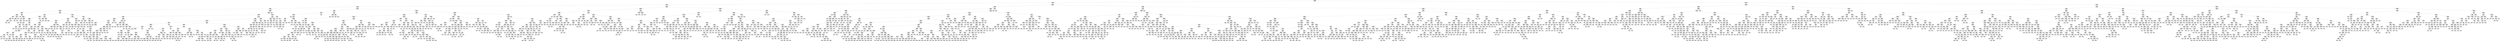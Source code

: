 digraph Tree {
node [shape=box, style="rounded", color="black", fontname=helvetica] ;
edge [fontname=helvetica] ;
0 [label="sqft <= 0.3\nmse = 151558.1\nsamples = 3083\nvalue = 1477.5"] ;
1 [label="ld_1.0 <= -0.1\nmse = 89137.6\nsamples = 2105\nvalue = 1314.4"] ;
0 -> 1 [labeldistance=2.5, labelangle=45, headlabel="True"] ;
2 [label="sqft <= -0.1\nmse = 45899.9\nsamples = 1101\nvalue = 1142.3"] ;
1 -> 2 ;
3 [label="sqft <= -0.7\nmse = 28396.5\nsamples = 804\nvalue = 1071.5"] ;
2 -> 3 ;
4 [label="sqft <= -1.1\nmse = 21507.3\nsamples = 441\nvalue = 1010.2"] ;
3 -> 4 ;
5 [label="medianIncome <= -1.6\nmse = 14085.5\nsamples = 135\nvalue = 947.1"] ;
4 -> 5 ;
6 [label="sqft <= -1.4\nmse = 8098.4\nsamples = 16\nvalue = 1049.0"] ;
5 -> 6 ;
7 [label="ty_2.0 <= 2.0\nmse = 5356.6\nsamples = 10\nvalue = 1093.5"] ;
6 -> 7 ;
8 [label="sqft <= -1.6\nmse = 5955.6\nsamples = 7\nvalue = 1076.2"] ;
7 -> 8 ;
9 [label="ld_3.0 <= 0.3\nmse = 3136.8\nsamples = 6\nvalue = 1093.8"] ;
8 -> 9 ;
10 [label="postdateint <= -0.3\nmse = 3651.4\nsamples = 4\nvalue = 1109.0"] ;
9 -> 10 ;
11 [label="mse = 0.0\nsamples = 1\nvalue = 1025.0"] ;
10 -> 11 ;
12 [label="mse = 2888.0\nsamples = 3\nvalue = 1123.0"] ;
10 -> 12 ;
13 [label="mse = 138.9\nsamples = 2\nvalue = 1058.3"] ;
9 -> 13 ;
14 [label="mse = 0.0\nsamples = 1\nvalue = 900.0"] ;
8 -> 14 ;
15 [label="postdateint <= -0.3\nmse = 604.7\nsamples = 3\nvalue = 1141.2"] ;
7 -> 15 ;
16 [label="pk_5.0 <= 1.5\nmse = 50.0\nsamples = 2\nvalue = 1155.0"] ;
15 -> 16 ;
17 [label="mse = 0.0\nsamples = 1\nvalue = 1150.0"] ;
16 -> 17 ;
18 [label="mse = 0.0\nsamples = 1\nvalue = 1165.0"] ;
16 -> 18 ;
19 [label="mse = 0.0\nsamples = 1\nvalue = 1100.0"] ;
15 -> 19 ;
20 [label="sqft <= -1.3\nmse = 3870.1\nsamples = 6\nvalue = 974.9"] ;
6 -> 20 ;
21 [label="mse = 0.0\nsamples = 1\nvalue = 900.0"] ;
20 -> 21 ;
22 [label="postdateint <= -0.7\nmse = 2915.6\nsamples = 5\nvalue = 996.3"] ;
20 -> 22 ;
23 [label="mse = 0.0\nsamples = 1\nvalue = 915.0"] ;
22 -> 23 ;
24 [label="postdateint <= 0.4\nmse = 2116.8\nsamples = 4\nvalue = 1009.8"] ;
22 -> 24 ;
25 [label="postdateint <= -0.2\nmse = 4970.2\nsamples = 2\nvalue = 979.5"] ;
24 -> 25 ;
26 [label="mse = 0.0\nsamples = 1\nvalue = 1050.0"] ;
25 -> 26 ;
27 [label="mse = 0.0\nsamples = 1\nvalue = 909.0"] ;
25 -> 27 ;
28 [label="mse = 0.0\nsamples = 2\nvalue = 1025.0"] ;
24 -> 28 ;
29 [label="sqft <= -1.4\nmse = 13334.5\nsamples = 119\nvalue = 933.8"] ;
5 -> 29 ;
30 [label="sqft <= -1.6\nmse = 7507.4\nsamples = 18\nvalue = 836.9"] ;
29 -> 30 ;
31 [label="number bedrooms <= -0.1\nmse = 3931.2\nsamples = 11\nvalue = 877.7"] ;
30 -> 31 ;
32 [label="pForties <= -0.6\nmse = 1938.7\nsamples = 10\nvalue = 859.3"] ;
31 -> 32 ;
33 [label="mse = 0.0\nsamples = 1\nvalue = 995.0"] ;
32 -> 33 ;
34 [label="pTwenties <= 1.0\nmse = 1020.6\nsamples = 9\nvalue = 852.2"] ;
32 -> 34 ;
35 [label="ld_4.0 <= 1.5\nmse = 176.8\nsamples = 5\nvalue = 841.9"] ;
34 -> 35 ;
36 [label="pYouths <= 0.6\nmse = 29.5\nsamples = 4\nvalue = 851.2"] ;
35 -> 36 ;
37 [label="pThirties <= 0.3\nmse = 4.7\nsamples = 2\nvalue = 856.2"] ;
36 -> 37 ;
38 [label="mse = 0.0\nsamples = 1\nvalue = 855.0"] ;
37 -> 38 ;
39 [label="mse = 0.0\nsamples = 1\nvalue = 860.0"] ;
37 -> 39 ;
40 [label="pFifties <= 0.2\nmse = 13.0\nsamples = 2\nvalue = 847.2"] ;
36 -> 40 ;
41 [label="mse = 0.0\nsamples = 1\nvalue = 849.0"] ;
40 -> 41 ;
42 [label="mse = 0.0\nsamples = 1\nvalue = 840.0"] ;
40 -> 42 ;
43 [label="mse = 0.0\nsamples = 1\nvalue = 825.0"] ;
35 -> 43 ;
44 [label="sqft <= -1.6\nmse = 2254.0\nsamples = 4\nvalue = 881.0"] ;
34 -> 44 ;
45 [label="postdateint <= 0.2\nmse = 272.2\nsamples = 3\nvalue = 918.3"] ;
44 -> 45 ;
46 [label="mse = 0.0\nsamples = 1\nvalue = 940.0"] ;
45 -> 46 ;
47 [label="pk_4.0 <= 0.4\nmse = 56.2\nsamples = 2\nvalue = 907.5"] ;
45 -> 47 ;
48 [label="mse = 0.0\nsamples = 1\nvalue = 900.0"] ;
47 -> 48 ;
49 [label="mse = 0.0\nsamples = 1\nvalue = 915.0"] ;
47 -> 49 ;
50 [label="mse = 0.0\nsamples = 1\nvalue = 825.0"] ;
44 -> 50 ;
51 [label="mse = 0.0\nsamples = 1\nvalue = 1000.0"] ;
31 -> 51 ;
52 [label="pk_5.0 <= 1.5\nmse = 5071.4\nsamples = 7\nvalue = 758.8"] ;
30 -> 52 ;
53 [label="postdateint <= 0.2\nmse = 156.2\nsamples = 4\nvalue = 712.5"] ;
52 -> 53 ;
54 [label="mse = 0.0\nsamples = 3\nvalue = 700.0"] ;
53 -> 54 ;
55 [label="mse = 0.0\nsamples = 1\nvalue = 725.0"] ;
53 -> 55 ;
56 [label="pFifties <= -0.1\nmse = 2067.2\nsamples = 3\nvalue = 851.2"] ;
52 -> 56 ;
57 [label="mse = 0.0\nsamples = 1\nvalue = 930.0"] ;
56 -> 57 ;
58 [label="mse = 0.0\nsamples = 2\nvalue = 825.0"] ;
56 -> 58 ;
59 [label="ty_2.0 <= 2.0\nmse = 11977.9\nsamples = 101\nvalue = 956.6"] ;
29 -> 59 ;
60 [label="pk_2.0 <= 0.0\nmse = 10361.9\nsamples = 93\nvalue = 971.3"] ;
59 -> 60 ;
61 [label="pSixtyPlus <= 0.7\nmse = 7127.3\nsamples = 82\nvalue = 957.6"] ;
60 -> 61 ;
62 [label="pFifties <= -0.0\nmse = 6285.8\nsamples = 73\nvalue = 965.4"] ;
61 -> 62 ;
63 [label="postdateint <= -0.3\nmse = 4836.9\nsamples = 55\nvalue = 945.5"] ;
62 -> 63 ;
64 [label="pForties <= 0.1\nmse = 5952.3\nsamples = 14\nvalue = 977.5"] ;
63 -> 64 ;
65 [label="pTwenties <= -0.6\nmse = 5027.7\nsamples = 12\nvalue = 965.7"] ;
64 -> 65 ;
66 [label="mse = 0.0\nsamples = 1\nvalue = 810.0"] ;
65 -> 66 ;
67 [label="ld_3.0 <= 0.3\nmse = 3949.3\nsamples = 11\nvalue = 973.9"] ;
65 -> 67 ;
68 [label="mse = 0.0\nsamples = 1\nvalue = 895.0"] ;
67 -> 68 ;
69 [label="postdateint <= -0.8\nmse = 3303.8\nsamples = 10\nvalue = 988.7"] ;
67 -> 69 ;
70 [label="pThirties <= 0.8\nmse = 233.3\nsamples = 4\nvalue = 951.1"] ;
69 -> 70 ;
71 [label="sqft <= -1.4\nmse = 7.8\nsamples = 3\nvalue = 941.6"] ;
70 -> 71 ;
72 [label="mse = 0.0\nsamples = 1\nvalue = 945.0"] ;
71 -> 72 ;
73 [label="pSixtyPlus <= -0.4\nmse = 0.2\nsamples = 2\nvalue = 939.3"] ;
71 -> 73 ;
74 [label="mse = 0.0\nsamples = 1\nvalue = 940.0"] ;
73 -> 74 ;
75 [label="mse = 0.0\nsamples = 1\nvalue = 939.0"] ;
73 -> 75 ;
76 [label="mse = 0.0\nsamples = 1\nvalue = 975.0"] ;
70 -> 76 ;
77 [label="sqft <= -1.4\nmse = 3743.0\nsamples = 6\nvalue = 1017.9"] ;
69 -> 77 ;
78 [label="mse = 0.0\nsamples = 1\nvalue = 900.0"] ;
77 -> 78 ;
79 [label="sqft <= -1.2\nmse = 2256.5\nsamples = 5\nvalue = 1032.6"] ;
77 -> 79 ;
80 [label="pk_4.0 <= 0.4\nmse = 422.6\nsamples = 4\nvalue = 1067.2"] ;
79 -> 80 ;
81 [label="mse = 0.0\nsamples = 1\nvalue = 1095.0"] ;
80 -> 81 ;
82 [label="pForties <= -0.4\nmse = 286.7\nsamples = 3\nvalue = 1060.2"] ;
80 -> 82 ;
83 [label="mse = 0.0\nsamples = 1\nvalue = 1040.0"] ;
82 -> 83 ;
84 [label="mse = 200.0\nsamples = 2\nvalue = 1067.0"] ;
82 -> 84 ;
85 [label="mse = 0.0\nsamples = 1\nvalue = 975.0"] ;
79 -> 85 ;
86 [label="mse = 0.0\nsamples = 2\nvalue = 1095.0"] ;
64 -> 86 ;
87 [label="postdateint <= 0.8\nmse = 3997.6\nsamples = 41\nvalue = 934.7"] ;
63 -> 87 ;
88 [label="postdateint <= 0.8\nmse = 3233.5\nsamples = 25\nvalue = 915.9"] ;
87 -> 88 ;
89 [label="postdateint <= -0.1\nmse = 1983.4\nsamples = 24\nvalue = 924.0"] ;
88 -> 89 ;
90 [label="pk_7.0 <= 7.9\nmse = 961.0\nsamples = 16\nvalue = 938.5"] ;
89 -> 90 ;
91 [label="postdateint <= -0.1\nmse = 841.8\nsamples = 15\nvalue = 940.9"] ;
90 -> 91 ;
92 [label="sqft <= -1.3\nmse = 708.6\nsamples = 10\nvalue = 948.4"] ;
91 -> 92 ;
93 [label="postdateint <= -0.2\nmse = 745.7\nsamples = 6\nvalue = 938.9"] ;
92 -> 93 ;
94 [label="pForties <= -0.4\nmse = 199.0\nsamples = 4\nvalue = 927.1"] ;
93 -> 94 ;
95 [label="mse = 0.0\nsamples = 1\nvalue = 945.0"] ;
94 -> 95 ;
96 [label="mse = 100.0\nsamples = 3\nvalue = 920.0"] ;
94 -> 96 ;
97 [label="pForties <= -0.4\nmse = 1045.4\nsamples = 2\nvalue = 955.4"] ;
93 -> 97 ;
98 [label="mse = 0.0\nsamples = 1\nvalue = 929.0"] ;
97 -> 98 ;
99 [label="mse = 0.0\nsamples = 1\nvalue = 995.0"] ;
97 -> 99 ;
100 [label="pYouths <= 0.1\nmse = 89.6\nsamples = 4\nvalue = 967.5"] ;
92 -> 100 ;
101 [label="pk_4.0 <= 0.4\nmse = 34.0\nsamples = 3\nvalue = 971.0"] ;
100 -> 101 ;
102 [label="mse = 0.0\nsamples = 1\nvalue = 960.0"] ;
101 -> 102 ;
103 [label="mse = 4.7\nsamples = 2\nvalue = 973.8"] ;
101 -> 103 ;
104 [label="mse = 0.0\nsamples = 1\nvalue = 950.0"] ;
100 -> 104 ;
105 [label="postdateint <= -0.1\nmse = 762.2\nsamples = 5\nvalue = 925.7"] ;
91 -> 105 ;
106 [label="pTwenties <= 1.0\nmse = 75.0\nsamples = 2\nvalue = 905.0"] ;
105 -> 106 ;
107 [label="mse = 0.0\nsamples = 1\nvalue = 900.0"] ;
106 -> 107 ;
108 [label="mse = 0.0\nsamples = 1\nvalue = 920.0"] ;
106 -> 108 ;
109 [label="pFifties <= -0.7\nmse = 697.0\nsamples = 3\nvalue = 942.2"] ;
105 -> 109 ;
110 [label="sqft <= -1.3\nmse = 968.0\nsamples = 2\nvalue = 951.0"] ;
109 -> 110 ;
111 [label="mse = 0.0\nsamples = 1\nvalue = 929.0"] ;
110 -> 111 ;
112 [label="mse = 0.0\nsamples = 1\nvalue = 995.0"] ;
110 -> 112 ;
113 [label="mse = 0.0\nsamples = 1\nvalue = 929.0"] ;
109 -> 113 ;
114 [label="mse = 0.0\nsamples = 1\nvalue = 875.0"] ;
90 -> 114 ;
115 [label="sqft <= -1.2\nmse = 2752.4\nsamples = 8\nvalue = 892.7"] ;
89 -> 115 ;
116 [label="pYouths <= -0.1\nmse = 443.1\nsamples = 7\nvalue = 906.7"] ;
115 -> 116 ;
117 [label="pTwenties <= 1.0\nmse = 262.5\nsamples = 5\nvalue = 917.5"] ;
116 -> 117 ;
118 [label="postdateint <= 0.3\nmse = 88.9\nsamples = 2\nvalue = 931.7"] ;
117 -> 118 ;
119 [label="mse = 0.0\nsamples = 1\nvalue = 945.0"] ;
118 -> 119 ;
120 [label="mse = 0.0\nsamples = 1\nvalue = 925.0"] ;
118 -> 120 ;
121 [label="pk_4.0 <= 0.4\nmse = 174.0\nsamples = 3\nvalue = 909.0"] ;
117 -> 121 ;
122 [label="mse = 0.0\nsamples = 1\nvalue = 925.0"] ;
121 -> 122 ;
123 [label="sqft <= -1.3\nmse = 5.6\nsamples = 2\nvalue = 898.3"] ;
121 -> 123 ;
124 [label="mse = 0.0\nsamples = 1\nvalue = 895.0"] ;
123 -> 124 ;
125 [label="mse = 0.0\nsamples = 1\nvalue = 900.0"] ;
123 -> 125 ;
126 [label="sqft <= -1.3\nmse = 100.0\nsamples = 2\nvalue = 885.0"] ;
116 -> 126 ;
127 [label="mse = 0.0\nsamples = 1\nvalue = 895.0"] ;
126 -> 127 ;
128 [label="mse = 0.0\nsamples = 1\nvalue = 875.0"] ;
126 -> 128 ;
129 [label="mse = 0.0\nsamples = 1\nvalue = 725.0"] ;
115 -> 129 ;
130 [label="mse = 0.0\nsamples = 1\nvalue = 750.0"] ;
88 -> 130 ;
131 [label="sqft <= -1.4\nmse = 3441.5\nsamples = 16\nvalue = 971.5"] ;
87 -> 131 ;
132 [label="postdateint <= 1.4\nmse = 1488.9\nsamples = 4\nvalue = 1018.3"] ;
131 -> 132 ;
133 [label="pYouths <= -0.1\nmse = 88.9\nsamples = 2\nvalue = 981.7"] ;
132 -> 133 ;
134 [label="mse = 0.0\nsamples = 1\nvalue = 995.0"] ;
133 -> 134 ;
135 [label="mse = 0.0\nsamples = 1\nvalue = 975.0"] ;
133 -> 135 ;
136 [label="pTwenties <= 0.6\nmse = 200.0\nsamples = 2\nvalue = 1055.0"] ;
132 -> 136 ;
137 [label="mse = 0.0\nsamples = 1\nvalue = 1045.0"] ;
136 -> 137 ;
138 [label="mse = 0.0\nsamples = 1\nvalue = 1075.0"] ;
136 -> 138 ;
139 [label="postdateint <= 0.9\nmse = 3045.0\nsamples = 12\nvalue = 954.0"] ;
131 -> 139 ;
140 [label="postdateint <= 0.8\nmse = 860.6\nsamples = 6\nvalue = 1012.3"] ;
139 -> 140 ;
141 [label="sqft <= -1.3\nmse = 56.2\nsamples = 2\nvalue = 1052.5"] ;
140 -> 141 ;
142 [label="mse = 0.0\nsamples = 1\nvalue = 1060.0"] ;
141 -> 142 ;
143 [label="mse = 0.0\nsamples = 1\nvalue = 1045.0"] ;
141 -> 143 ;
144 [label="sqft <= -1.3\nmse = 52.7\nsamples = 4\nvalue = 992.2"] ;
140 -> 144 ;
145 [label="mse = 0.0\nsamples = 1\nvalue = 980.0"] ;
144 -> 145 ;
146 [label="pTwenties <= 1.0\nmse = 3.6\nsamples = 3\nvalue = 996.3"] ;
144 -> 146 ;
147 [label="mse = 0.0\nsamples = 1\nvalue = 999.0"] ;
146 -> 147 ;
148 [label="mse = 0.0\nsamples = 2\nvalue = 995.0"] ;
146 -> 148 ;
149 [label="pTwenties <= 0.6\nmse = 1089.0\nsamples = 6\nvalue = 919.0"] ;
139 -> 149 ;
150 [label="mse = 0.0\nsamples = 1\nvalue = 890.0"] ;
149 -> 150 ;
151 [label="sqft <= -1.2\nmse = 1040.8\nsamples = 5\nvalue = 931.4"] ;
149 -> 151 ;
152 [label="pk_4.0 <= 0.4\nmse = 1422.2\nsamples = 2\nvalue = 946.7"] ;
151 -> 152 ;
153 [label="mse = 0.0\nsamples = 1\nvalue = 1000.0"] ;
152 -> 153 ;
154 [label="mse = 0.0\nsamples = 1\nvalue = 920.0"] ;
152 -> 154 ;
155 [label="postdateint <= 1.9\nmse = 450.0\nsamples = 3\nvalue = 920.0"] ;
151 -> 155 ;
156 [label="pk_4.0 <= 0.4\nmse = 100.0\nsamples = 2\nvalue = 940.0"] ;
155 -> 156 ;
157 [label="mse = 0.0\nsamples = 1\nvalue = 950.0"] ;
156 -> 157 ;
158 [label="mse = 0.0\nsamples = 1\nvalue = 930.0"] ;
156 -> 158 ;
159 [label="mse = 0.0\nsamples = 1\nvalue = 900.0"] ;
155 -> 159 ;
160 [label="postdateint <= -0.3\nmse = 5757.5\nsamples = 18\nvalue = 1027.1"] ;
62 -> 160 ;
161 [label="pTwenties <= -0.9\nmse = 3753.5\nsamples = 6\nvalue = 929.2"] ;
160 -> 161 ;
162 [label="pYouths <= 0.8\nmse = 1225.0\nsamples = 2\nvalue = 1010.0"] ;
161 -> 162 ;
163 [label="mse = 0.0\nsamples = 1\nvalue = 975.0"] ;
162 -> 163 ;
164 [label="mse = 0.0\nsamples = 1\nvalue = 1045.0"] ;
162 -> 164 ;
165 [label="pSixtyPlus <= -0.1\nmse = 117.2\nsamples = 4\nvalue = 888.8"] ;
161 -> 165 ;
166 [label="mse = 0.0\nsamples = 1\nvalue = 870.0"] ;
165 -> 166 ;
167 [label="mse = 0.0\nsamples = 3\nvalue = 895.0"] ;
165 -> 167 ;
168 [label="pForties <= -0.3\nmse = 2976.9\nsamples = 12\nvalue = 1053.8"] ;
160 -> 168 ;
169 [label="mse = 0.0\nsamples = 2\nvalue = 1150.0"] ;
168 -> 169 ;
170 [label="postdateint <= 0.8\nmse = 1123.5\nsamples = 10\nvalue = 1032.4"] ;
168 -> 170 ;
171 [label="postdateint <= -0.1\nmse = 621.1\nsamples = 9\nvalue = 1023.9"] ;
170 -> 171 ;
172 [label="pSixtyPlus <= 0.4\nmse = 67.9\nsamples = 5\nvalue = 1042.1"] ;
171 -> 172 ;
173 [label="ld_3.0 <= 0.3\nmse = 3.1\nsamples = 3\nvalue = 1045.7"] ;
172 -> 173 ;
174 [label="mse = 0.0\nsamples = 2\nvalue = 1045.0"] ;
173 -> 174 ;
175 [label="mse = 0.0\nsamples = 1\nvalue = 1050.0"] ;
173 -> 175 ;
176 [label="sqft <= -1.3\nmse = 117.6\nsamples = 2\nvalue = 1033.7"] ;
172 -> 176 ;
177 [label="mse = 0.0\nsamples = 1\nvalue = 1026.0"] ;
176 -> 177 ;
178 [label="mse = 0.0\nsamples = 1\nvalue = 1049.0"] ;
176 -> 178 ;
179 [label="medianIncome <= 1.0\nmse = 76.9\nsamples = 4\nvalue = 993.7"] ;
171 -> 179 ;
180 [label="mse = 0.0\nsamples = 1\nvalue = 975.0"] ;
179 -> 180 ;
181 [label="pThirties <= -0.1\nmse = 8.6\nsamples = 3\nvalue = 997.4"] ;
179 -> 181 ;
182 [label="mse = 0.0\nsamples = 2\nvalue = 995.0"] ;
181 -> 182 ;
183 [label="mse = 0.0\nsamples = 1\nvalue = 1001.0"] ;
181 -> 183 ;
184 [label="mse = 0.0\nsamples = 1\nvalue = 1100.0"] ;
170 -> 184 ;
185 [label="postdateint <= 0.8\nmse = 7318.4\nsamples = 9\nvalue = 858.7"] ;
61 -> 185 ;
186 [label="pk_5.0 <= 1.5\nmse = 2122.2\nsamples = 5\nvalue = 904.6"] ;
185 -> 186 ;
187 [label="postdateint <= 0.2\nmse = 99.0\nsamples = 4\nvalue = 882.0"] ;
186 -> 187 ;
188 [label="mse = 0.0\nsamples = 1\nvalue = 899.0"] ;
187 -> 188 ;
189 [label="medianIncome <= 0.0\nmse = 3.6\nsamples = 3\nvalue = 876.3"] ;
187 -> 189 ;
190 [label="mse = 0.0\nsamples = 2\nvalue = 875.0"] ;
189 -> 190 ;
191 [label="mse = 0.0\nsamples = 1\nvalue = 879.0"] ;
189 -> 191 ;
192 [label="mse = 0.0\nsamples = 1\nvalue = 995.0"] ;
186 -> 192 ;
193 [label="postdateint <= 0.8\nmse = 7879.7\nsamples = 4\nvalue = 801.2"] ;
185 -> 193 ;
194 [label="mse = 0.0\nsamples = 1\nvalue = 650.0"] ;
193 -> 194 ;
195 [label="pSixtyPlus <= 1.0\nmse = 338.9\nsamples = 3\nvalue = 851.7"] ;
193 -> 195 ;
196 [label="mse = 0.0\nsamples = 1\nvalue = 875.0"] ;
195 -> 196 ;
197 [label="pThirties <= -0.6\nmse = 100.0\nsamples = 2\nvalue = 840.0"] ;
195 -> 197 ;
198 [label="mse = 0.0\nsamples = 1\nvalue = 830.0"] ;
197 -> 198 ;
199 [label="mse = 0.0\nsamples = 1\nvalue = 850.0"] ;
197 -> 199 ;
200 [label="medianIncome <= 2.1\nmse = 21943.2\nsamples = 11\nvalue = 1112.4"] ;
60 -> 200 ;
201 [label="sqft <= -1.3\nmse = 18777.5\nsamples = 9\nvalue = 1147.9"] ;
200 -> 201 ;
202 [label="pFifties <= 0.1\nmse = 7198.6\nsamples = 7\nvalue = 1091.1"] ;
201 -> 202 ;
203 [label="postdateint <= -0.9\nmse = 1312.9\nsamples = 3\nvalue = 1009.7"] ;
202 -> 203 ;
204 [label="mse = 0.0\nsamples = 1\nvalue = 1059.0"] ;
203 -> 204 ;
205 [label="postdateint <= 0.7\nmse = 144.0\nsamples = 2\nvalue = 985.0"] ;
203 -> 205 ;
206 [label="mse = 0.0\nsamples = 1\nvalue = 973.0"] ;
205 -> 206 ;
207 [label="mse = 0.0\nsamples = 1\nvalue = 997.0"] ;
205 -> 207 ;
208 [label="postdateint <= -0.2\nmse = 4360.0\nsamples = 4\nvalue = 1140.0"] ;
202 -> 208 ;
209 [label="mse = 4225.0\nsamples = 2\nvalue = 1195.0"] ;
208 -> 209 ;
210 [label="mse = 1088.9\nsamples = 2\nvalue = 1103.3"] ;
208 -> 210 ;
211 [label="postdateint <= -0.7\nmse = 625.0\nsamples = 2\nvalue = 1375.0"] ;
201 -> 211 ;
212 [label="mse = 0.0\nsamples = 1\nvalue = 1400.0"] ;
211 -> 212 ;
213 [label="mse = 0.0\nsamples = 1\nvalue = 1350.0"] ;
211 -> 213 ;
214 [label="mse = 0.0\nsamples = 2\nvalue = 935.0"] ;
200 -> 214 ;
215 [label="pYouths <= -1.0\nmse = 2937.0\nsamples = 8\nvalue = 802.7"] ;
59 -> 215 ;
216 [label="sqft <= -1.4\nmse = 1560.0\nsamples = 4\nvalue = 860.0"] ;
215 -> 216 ;
217 [label="mse = 400.0\nsamples = 2\nvalue = 820.0"] ;
216 -> 217 ;
218 [label="medianIncome <= 0.2\nmse = 555.6\nsamples = 2\nvalue = 886.7"] ;
216 -> 218 ;
219 [label="mse = 0.0\nsamples = 1\nvalue = 920.0"] ;
218 -> 219 ;
220 [label="mse = 0.0\nsamples = 1\nvalue = 870.0"] ;
218 -> 220 ;
221 [label="medianIncome <= -0.3\nmse = 462.1\nsamples = 4\nvalue = 766.9"] ;
215 -> 221 ;
222 [label="postdateint <= 0.3\nmse = 128.5\nsamples = 3\nvalue = 755.8"] ;
221 -> 222 ;
223 [label="pThirties <= 0.8\nmse = 42.2\nsamples = 2\nvalue = 748.8"] ;
222 -> 223 ;
224 [label="mse = 0.0\nsamples = 1\nvalue = 760.0"] ;
223 -> 224 ;
225 [label="mse = 0.0\nsamples = 1\nvalue = 745.0"] ;
223 -> 225 ;
226 [label="mse = 0.0\nsamples = 1\nvalue = 770.0"] ;
222 -> 226 ;
227 [label="mse = 0.0\nsamples = 1\nvalue = 800.0"] ;
221 -> 227 ;
228 [label="number bedrooms <= 1.3\nmse = 22254.7\nsamples = 306\nvalue = 1037.4"] ;
4 -> 228 ;
229 [label="pForties <= 1.7\nmse = 20397.7\nsamples = 305\nvalue = 1034.5"] ;
228 -> 229 ;
230 [label="pYouths <= -0.0\nmse = 18744.0\nsamples = 294\nvalue = 1026.8"] ;
229 -> 230 ;
231 [label="pk_2.0 <= 0.0\nmse = 15960.1\nsamples = 106\nvalue = 1078.7"] ;
230 -> 231 ;
232 [label="pSixtyPlus <= 2.2\nmse = 12288.5\nsamples = 93\nvalue = 1066.9"] ;
231 -> 232 ;
233 [label="ty_1.0 <= -0.8\nmse = 11354.6\nsamples = 91\nvalue = 1061.7"] ;
232 -> 233 ;
234 [label="pTwenties <= 0.2\nmse = 6629.7\nsamples = 14\nvalue = 1141.2"] ;
233 -> 234 ;
235 [label="mse = 0.0\nsamples = 1\nvalue = 1350.0"] ;
234 -> 235 ;
236 [label="pSixtyPlus <= -1.4\nmse = 4564.4\nsamples = 13\nvalue = 1130.3"] ;
234 -> 236 ;
237 [label="mse = 0.0\nsamples = 1\nvalue = 1000.0"] ;
236 -> 237 ;
238 [label="sqft <= -0.8\nmse = 2870.2\nsamples = 12\nvalue = 1145.6"] ;
236 -> 238 ;
239 [label="pForties <= -0.4\nmse = 2044.4\nsamples = 9\nvalue = 1126.9"] ;
238 -> 239 ;
240 [label="postdateint <= 0.3\nmse = 5.6\nsamples = 2\nvalue = 1198.3"] ;
239 -> 240 ;
241 [label="mse = 0.0\nsamples = 1\nvalue = 1195.0"] ;
240 -> 241 ;
242 [label="mse = 0.0\nsamples = 1\nvalue = 1200.0"] ;
240 -> 242 ;
243 [label="postdateint <= 0.9\nmse = 667.2\nsamples = 7\nvalue = 1105.5"] ;
239 -> 243 ;
244 [label="postdateint <= 0.3\nmse = 324.0\nsamples = 4\nvalue = 1086.0"] ;
243 -> 244 ;
245 [label="medianIncome <= -1.0\nmse = 506.2\nsamples = 2\nvalue = 1072.5"] ;
244 -> 245 ;
246 [label="mse = 0.0\nsamples = 1\nvalue = 1050.0"] ;
245 -> 246 ;
247 [label="mse = 0.0\nsamples = 1\nvalue = 1095.0"] ;
245 -> 247 ;
248 [label="mse = 0.0\nsamples = 2\nvalue = 1095.0"] ;
244 -> 248 ;
249 [label="postdateint <= 1.4\nmse = 250.0\nsamples = 3\nvalue = 1125.0"] ;
243 -> 249 ;
250 [label="mse = 0.0\nsamples = 1\nvalue = 1150.0"] ;
249 -> 250 ;
251 [label="postdateint <= 1.9\nmse = 117.2\nsamples = 2\nvalue = 1118.8"] ;
249 -> 251 ;
252 [label="mse = 0.0\nsamples = 1\nvalue = 1100.0"] ;
251 -> 252 ;
253 [label="mse = 0.0\nsamples = 1\nvalue = 1125.0"] ;
251 -> 253 ;
254 [label="postdateint <= 1.3\nmse = 742.2\nsamples = 3\nvalue = 1206.2"] ;
238 -> 254 ;
255 [label="mse = 0.0\nsamples = 1\nvalue = 1250.0"] ;
254 -> 255 ;
256 [label="pTwenties <= 1.0\nmse = 138.9\nsamples = 2\nvalue = 1191.7"] ;
254 -> 256 ;
257 [label="mse = 0.0\nsamples = 1\nvalue = 1175.0"] ;
256 -> 257 ;
258 [label="mse = 0.0\nsamples = 1\nvalue = 1200.0"] ;
256 -> 258 ;
259 [label="postdateint <= 2.0\nmse = 10873.6\nsamples = 77\nvalue = 1047.7"] ;
233 -> 259 ;
260 [label="pk_3.0 <= 1.3\nmse = 10032.0\nsamples = 75\nvalue = 1042.5"] ;
259 -> 260 ;
261 [label="postdateint <= 1.9\nmse = 8652.2\nsamples = 73\nvalue = 1038.8"] ;
260 -> 261 ;
262 [label="pThirties <= 1.5\nmse = 8504.7\nsamples = 70\nvalue = 1042.8"] ;
261 -> 262 ;
263 [label="postdateint <= -1.2\nmse = 8376.0\nsamples = 68\nvalue = 1047.0"] ;
262 -> 263 ;
264 [label="medianIncome <= -0.9\nmse = 28355.4\nsamples = 7\nvalue = 1122.0"] ;
263 -> 264 ;
265 [label="mse = 0.0\nsamples = 1\nvalue = 1450.0"] ;
264 -> 265 ;
266 [label="postdateint <= -1.4\nmse = 12162.2\nsamples = 6\nvalue = 1067.3"] ;
264 -> 266 ;
267 [label="postdateint <= -1.4\nmse = 20449.0\nsamples = 2\nvalue = 1142.0"] ;
266 -> 267 ;
268 [label="mse = 0.0\nsamples = 1\nvalue = 999.0"] ;
267 -> 268 ;
269 [label="mse = 0.0\nsamples = 1\nvalue = 1285.0"] ;
267 -> 269 ;
270 [label="number bedrooms <= -0.1\nmse = 3837.5\nsamples = 4\nvalue = 1030.0"] ;
266 -> 270 ;
271 [label="medianIncome <= 0.2\nmse = 1516.7\nsamples = 3\nvalue = 1000.0"] ;
270 -> 271 ;
272 [label="mse = 400.0\nsamples = 2\nvalue = 1025.0"] ;
271 -> 272 ;
273 [label="mse = 0.0\nsamples = 1\nvalue = 950.0"] ;
271 -> 273 ;
274 [label="mse = 0.0\nsamples = 1\nvalue = 1120.0"] ;
270 -> 274 ;
275 [label="pk_7.0 <= 7.9\nmse = 6395.8\nsamples = 61\nvalue = 1041.3"] ;
263 -> 275 ;
276 [label="sqft <= -0.9\nmse = 6348.4\nsamples = 60\nvalue = 1043.4"] ;
275 -> 276 ;
277 [label="sqft <= -1.0\nmse = 6401.1\nsamples = 32\nvalue = 1056.2"] ;
276 -> 277 ;
278 [label="medianIncome <= -0.9\nmse = 5984.8\nsamples = 27\nvalue = 1046.6"] ;
277 -> 278 ;
279 [label="mse = 22.2\nsamples = 2\nvalue = 943.3"] ;
278 -> 279 ;
280 [label="mse = 5584.3\nsamples = 25\nvalue = 1054.1"] ;
278 -> 280 ;
281 [label="number bedrooms <= -0.1\nmse = 3831.2\nsamples = 5\nvalue = 1126.5"] ;
277 -> 281 ;
282 [label="mse = 696.0\nsamples = 4\nvalue = 1152.0"] ;
281 -> 282 ;
283 [label="mse = 0.0\nsamples = 1\nvalue = 999.0"] ;
281 -> 283 ;
284 [label="number bedrooms <= -0.1\nmse = 5822.2\nsamples = 28\nvalue = 1027.4"] ;
276 -> 284 ;
285 [label="postdateint <= -0.2\nmse = 4888.4\nsamples = 26\nvalue = 1019.6"] ;
284 -> 285 ;
286 [label="mse = 7240.2\nsamples = 6\nvalue = 1054.8"] ;
285 -> 286 ;
287 [label="mse = 3448.1\nsamples = 20\nvalue = 1007.0"] ;
285 -> 287 ;
288 [label="postdateint <= 1.3\nmse = 625.0\nsamples = 2\nvalue = 1175.0"] ;
284 -> 288 ;
289 [label="mse = 0.0\nsamples = 1\nvalue = 1200.0"] ;
288 -> 289 ;
290 [label="mse = 0.0\nsamples = 1\nvalue = 1150.0"] ;
288 -> 290 ;
291 [label="mse = 0.0\nsamples = 1\nvalue = 950.0"] ;
275 -> 291 ;
292 [label="postdateint <= -0.8\nmse = 156.2\nsamples = 2\nvalue = 937.5"] ;
262 -> 292 ;
293 [label="mse = 0.0\nsamples = 1\nvalue = 950.0"] ;
292 -> 293 ;
294 [label="mse = 0.0\nsamples = 1\nvalue = 925.0"] ;
292 -> 294 ;
295 [label="postdateint <= 2.0\nmse = 1473.0\nsamples = 3\nvalue = 936.0"] ;
261 -> 295 ;
296 [label="pForties <= -0.1\nmse = 200.0\nsamples = 2\nvalue = 915.0"] ;
295 -> 296 ;
297 [label="mse = 0.0\nsamples = 1\nvalue = 925.0"] ;
296 -> 297 ;
298 [label="mse = 0.0\nsamples = 1\nvalue = 895.0"] ;
296 -> 298 ;
299 [label="mse = 0.0\nsamples = 1\nvalue = 999.0"] ;
295 -> 299 ;
300 [label="sqft <= -0.9\nmse = 44310.2\nsamples = 2\nvalue = 1239.5"] ;
260 -> 300 ;
301 [label="mse = 0.0\nsamples = 1\nvalue = 1029.0"] ;
300 -> 301 ;
302 [label="mse = 0.0\nsamples = 1\nvalue = 1450.0"] ;
300 -> 302 ;
303 [label="pYouths <= -1.0\nmse = 13167.2\nsamples = 2\nvalue = 1188.8"] ;
259 -> 303 ;
304 [label="mse = 0.0\nsamples = 1\nvalue = 990.0"] ;
303 -> 304 ;
305 [label="mse = 0.0\nsamples = 1\nvalue = 1255.0"] ;
303 -> 305 ;
306 [label="postdateint <= -0.2\nmse = 18.0\nsamples = 2\nvalue = 1296.0"] ;
232 -> 306 ;
307 [label="mse = 0.0\nsamples = 1\nvalue = 1299.0"] ;
306 -> 307 ;
308 [label="mse = 0.0\nsamples = 1\nvalue = 1290.0"] ;
306 -> 308 ;
309 [label="pTwenties <= 1.0\nmse = 34111.1\nsamples = 13\nvalue = 1163.2"] ;
231 -> 309 ;
310 [label="sqft <= -0.9\nmse = 28272.2\nsamples = 12\nvalue = 1183.3"] ;
309 -> 310 ;
311 [label="medianIncome <= 0.2\nmse = 39522.2\nsamples = 4\nvalue = 1313.3"] ;
310 -> 311 ;
312 [label="ty_1.0 <= -0.8\nmse = 1875.0\nsamples = 3\nvalue = 1175.0"] ;
311 -> 312 ;
313 [label="mse = 0.0\nsamples = 1\nvalue = 1100.0"] ;
312 -> 313 ;
314 [label="mse = 0.0\nsamples = 2\nvalue = 1200.0"] ;
312 -> 314 ;
315 [label="mse = 0.0\nsamples = 1\nvalue = 1590.0"] ;
311 -> 315 ;
316 [label="sqft <= -0.9\nmse = 9972.2\nsamples = 8\nvalue = 1118.3"] ;
310 -> 316 ;
317 [label="postdateint <= 0.7\nmse = 2210.2\nsamples = 3\nvalue = 1040.7"] ;
316 -> 317 ;
318 [label="mse = 2166.0\nsamples = 2\nvalue = 1057.0"] ;
317 -> 318 ;
319 [label="mse = 0.0\nsamples = 1\nvalue = 1000.0"] ;
317 -> 319 ;
320 [label="postdateint <= 0.8\nmse = 596.0\nsamples = 5\nvalue = 1227.0"] ;
316 -> 320 ;
321 [label="postdateint <= -0.3\nmse = 22.2\nsamples = 3\nvalue = 1246.7"] ;
320 -> 321 ;
322 [label="mse = 0.0\nsamples = 1\nvalue = 1240.0"] ;
321 -> 322 ;
323 [label="mse = 0.0\nsamples = 2\nvalue = 1250.0"] ;
321 -> 323 ;
324 [label="postdateint <= 0.9\nmse = 6.2\nsamples = 2\nvalue = 1197.5"] ;
320 -> 324 ;
325 [label="mse = 0.0\nsamples = 1\nvalue = 1195.0"] ;
324 -> 325 ;
326 [label="mse = 0.0\nsamples = 1\nvalue = 1200.0"] ;
324 -> 326 ;
327 [label="mse = 0.0\nsamples = 1\nvalue = 800.0"] ;
309 -> 327 ;
328 [label="ty_4.0 <= 1.7\nmse = 18115.0\nsamples = 188\nvalue = 1000.8"] ;
230 -> 328 ;
329 [label="pYouths <= 1.4\nmse = 13889.2\nsamples = 181\nvalue = 993.4"] ;
328 -> 329 ;
330 [label="medianIncome <= -1.0\nmse = 13187.5\nsamples = 163\nvalue = 1005.6"] ;
329 -> 330 ;
331 [label="pk_3.0 <= 1.3\nmse = 28040.0\nsamples = 13\nvalue = 1118.2"] ;
330 -> 331 ;
332 [label="postdateint <= 0.9\nmse = 16859.5\nsamples = 12\nvalue = 1079.1"] ;
331 -> 332 ;
333 [label="sqft <= -0.9\nmse = 10632.2\nsamples = 10\nvalue = 1006.4"] ;
332 -> 333 ;
334 [label="postdateint <= -0.2\nmse = 7781.2\nsamples = 9\nvalue = 987.5"] ;
333 -> 334 ;
335 [label="pSixtyPlus <= -1.2\nmse = 3263.9\nsamples = 6\nvalue = 1033.3"] ;
334 -> 335 ;
336 [label="mse = 0.0\nsamples = 1\nvalue = 1125.0"] ;
335 -> 336 ;
337 [label="postdateint <= -1.4\nmse = 1900.0\nsamples = 5\nvalue = 1015.0"] ;
335 -> 337 ;
338 [label="mse = 2500.0\nsamples = 2\nvalue = 1050.0"] ;
337 -> 338 ;
339 [label="ty_1.0 <= -0.8\nmse = 138.9\nsamples = 3\nvalue = 991.7"] ;
337 -> 339 ;
340 [label="mse = 0.0\nsamples = 2\nvalue = 1000.0"] ;
339 -> 340 ;
341 [label="mse = 0.0\nsamples = 1\nvalue = 975.0"] ;
339 -> 341 ;
342 [label="pSixtyPlus <= -1.2\nmse = 6679.7\nsamples = 3\nvalue = 918.8"] ;
334 -> 342 ;
343 [label="mse = 0.0\nsamples = 1\nvalue = 825.0"] ;
342 -> 343 ;
344 [label="postdateint <= 0.3\nmse = 5000.0\nsamples = 2\nvalue = 950.0"] ;
342 -> 344 ;
345 [label="mse = 0.0\nsamples = 1\nvalue = 900.0"] ;
344 -> 345 ;
346 [label="mse = 0.0\nsamples = 1\nvalue = 1050.0"] ;
344 -> 346 ;
347 [label="mse = 0.0\nsamples = 1\nvalue = 1195.0"] ;
333 -> 347 ;
348 [label="pYouths <= 0.4\nmse = 781.2\nsamples = 2\nvalue = 1212.5"] ;
332 -> 348 ;
349 [label="mse = 0.0\nsamples = 1\nvalue = 1275.0"] ;
348 -> 349 ;
350 [label="mse = 0.0\nsamples = 1\nvalue = 1200.0"] ;
348 -> 350 ;
351 [label="mse = 0.0\nsamples = 1\nvalue = 1450.0"] ;
331 -> 351 ;
352 [label="sqft <= -0.8\nmse = 10985.7\nsamples = 150\nvalue = 996.9"] ;
330 -> 352 ;
353 [label="pFifties <= 0.6\nmse = 9310.1\nsamples = 99\nvalue = 978.3"] ;
352 -> 353 ;
354 [label="ld_2.0 <= 10.0\nmse = 9491.4\nsamples = 71\nvalue = 994.6"] ;
353 -> 354 ;
355 [label="pFifties <= 0.5\nmse = 8745.9\nsamples = 70\nvalue = 999.5"] ;
354 -> 355 ;
356 [label="pk_2.0 <= 0.0\nmse = 8430.0\nsamples = 58\nvalue = 981.9"] ;
355 -> 356 ;
357 [label="pTwenties <= -0.0\nmse = 8344.1\nsamples = 48\nvalue = 994.5"] ;
356 -> 357 ;
358 [label="postdateint <= -0.1\nmse = 6625.0\nsamples = 36\nvalue = 972.5"] ;
357 -> 358 ;
359 [label="pThirties <= -0.4\nmse = 3115.5\nsamples = 22\nvalue = 945.2"] ;
358 -> 359 ;
360 [label="postdateint <= -0.2\nmse = 3194.5\nsamples = 7\nvalue = 899.6"] ;
359 -> 360 ;
361 [label="mse = 1154.7\nsamples = 5\nvalue = 881.2"] ;
360 -> 361 ;
362 [label="mse = 1225.0\nsamples = 2\nvalue = 1010.0"] ;
360 -> 362 ;
363 [label="pTwenties <= -0.6\nmse = 1149.4\nsamples = 15\nvalue = 971.8"] ;
359 -> 363 ;
364 [label="mse = 1542.1\nsamples = 11\nvalue = 958.5"] ;
363 -> 364 ;
365 [label="mse = 2.2\nsamples = 4\nvalue = 990.5"] ;
363 -> 365 ;
366 [label="postdateint <= 1.9\nmse = 9189.7\nsamples = 14\nvalue = 1021.9"] ;
358 -> 366 ;
367 [label="postdateint <= 1.4\nmse = 7397.5\nsamples = 13\nvalue = 1011.6"] ;
366 -> 367 ;
368 [label="mse = 5124.3\nsamples = 11\nvalue = 1036.9"] ;
367 -> 368 ;
369 [label="mse = 3600.0\nsamples = 2\nvalue = 910.0"] ;
367 -> 369 ;
370 [label="mse = 0.0\nsamples = 1\nvalue = 1229.0"] ;
366 -> 370 ;
371 [label="postdateint <= 0.7\nmse = 6809.1\nsamples = 12\nvalue = 1070.8"] ;
357 -> 371 ;
372 [label="ty_1.0 <= -0.8\nmse = 3293.0\nsamples = 7\nvalue = 1109.5"] ;
371 -> 372 ;
373 [label="mse = 0.0\nsamples = 1\nvalue = 1195.0"] ;
372 -> 373 ;
374 [label="pSixtyPlus <= -0.3\nmse = 2819.0\nsamples = 6\nvalue = 1101.0"] ;
372 -> 374 ;
375 [label="mse = 2041.4\nsamples = 5\nvalue = 1090.6"] ;
374 -> 375 ;
376 [label="mse = 0.0\nsamples = 1\nvalue = 1195.0"] ;
374 -> 376 ;
377 [label="postdateint <= 1.9\nmse = 5466.8\nsamples = 5\nvalue = 999.8"] ;
371 -> 377 ;
378 [label="postdateint <= 0.9\nmse = 1407.7\nsamples = 4\nvalue = 952.2"] ;
377 -> 378 ;
379 [label="mse = 0.0\nsamples = 1\nvalue = 895.0"] ;
378 -> 379 ;
380 [label="mse = 420.2\nsamples = 3\nvalue = 971.3"] ;
378 -> 380 ;
381 [label="mse = 0.0\nsamples = 1\nvalue = 1095.0"] ;
377 -> 381 ;
382 [label="pForties <= 0.0\nmse = 4932.0\nsamples = 10\nvalue = 925.6"] ;
356 -> 382 ;
383 [label="mse = 0.0\nsamples = 1\nvalue = 1020.0"] ;
382 -> 383 ;
384 [label="sqft <= -0.8\nmse = 3669.5\nsamples = 9\nvalue = 905.4"] ;
382 -> 384 ;
385 [label="ty_1.0 <= -0.8\nmse = 4038.9\nsamples = 6\nvalue = 928.3"] ;
384 -> 385 ;
386 [label="pTwenties <= -0.3\nmse = 4822.2\nsamples = 3\nvalue = 863.3"] ;
385 -> 386 ;
387 [label="mse = 0.0\nsamples = 1\nvalue = 950.0"] ;
386 -> 387 ;
388 [label="mse = 1600.0\nsamples = 2\nvalue = 820.0"] ;
386 -> 388 ;
389 [label="postdateint <= 1.4\nmse = 478.5\nsamples = 3\nvalue = 960.8"] ;
385 -> 389 ;
390 [label="mse = 88.9\nsamples = 2\nvalue = 981.7"] ;
389 -> 390 ;
391 [label="mse = 0.0\nsamples = 1\nvalue = 940.0"] ;
389 -> 391 ;
392 [label="postdateint <= 0.8\nmse = 344.0\nsamples = 3\nvalue = 864.0"] ;
384 -> 392 ;
393 [label="mse = 0.0\nsamples = 1\nvalue = 850.0"] ;
392 -> 393 ;
394 [label="postdateint <= 1.4\nmse = 355.6\nsamples = 2\nvalue = 873.3"] ;
392 -> 394 ;
395 [label="mse = 0.0\nsamples = 1\nvalue = 900.0"] ;
394 -> 395 ;
396 [label="mse = 0.0\nsamples = 1\nvalue = 860.0"] ;
394 -> 396 ;
397 [label="pk_5.0 <= 1.5\nmse = 4490.8\nsamples = 12\nvalue = 1064.9"] ;
355 -> 397 ;
398 [label="postdateint <= -0.4\nmse = 1643.6\nsamples = 11\nvalue = 1048.8"] ;
397 -> 398 ;
399 [label="postdateint <= -1.4\nmse = 630.6\nsamples = 6\nvalue = 1016.2"] ;
398 -> 399 ;
400 [label="mse = 0.0\nsamples = 1\nvalue = 1050.0"] ;
399 -> 400 ;
401 [label="pk_2.0 <= 0.0\nmse = 87.4\nsamples = 5\nvalue = 999.2"] ;
399 -> 401 ;
402 [label="sqft <= -0.9\nmse = 89.4\nsamples = 4\nvalue = 1003.6"] ;
401 -> 402 ;
403 [label="mse = 0.0\nsamples = 1\nvalue = 995.0"] ;
402 -> 403 ;
404 [label="mse = 66.9\nsamples = 3\nvalue = 1009.3"] ;
402 -> 404 ;
405 [label="mse = 0.0\nsamples = 1\nvalue = 992.0"] ;
401 -> 405 ;
406 [label="postdateint <= -0.3\nmse = 315.7\nsamples = 5\nvalue = 1084.5"] ;
398 -> 406 ;
407 [label="pSixtyPlus <= 0.5\nmse = 242.6\nsamples = 3\nvalue = 1095.8"] ;
406 -> 407 ;
408 [label="mse = 0.0\nsamples = 1\nvalue = 1099.0"] ;
407 -> 408 ;
409 [label="mse = 300.0\nsamples = 2\nvalue = 1095.0"] ;
407 -> 409 ;
410 [label="ld_4.0 <= 1.5\nmse = 180.0\nsamples = 2\nvalue = 1075.0"] ;
406 -> 410 ;
411 [label="mse = 0.0\nsamples = 1\nvalue = 1045.0"] ;
410 -> 411 ;
412 [label="mse = 0.0\nsamples = 1\nvalue = 1081.0"] ;
410 -> 412 ;
413 [label="mse = 0.0\nsamples = 1\nvalue = 1250.0"] ;
397 -> 413 ;
414 [label="mse = 0.0\nsamples = 1\nvalue = 800.0"] ;
354 -> 414 ;
415 [label="sqft <= -0.9\nmse = 6295.1\nsamples = 28\nvalue = 935.4"] ;
353 -> 415 ;
416 [label="sqft <= -0.9\nmse = 7519.8\nsamples = 13\nvalue = 972.5"] ;
415 -> 416 ;
417 [label="sqft <= -1.0\nmse = 4622.9\nsamples = 7\nvalue = 908.9"] ;
416 -> 417 ;
418 [label="pFifties <= 1.2\nmse = 981.4\nsamples = 6\nvalue = 939.9"] ;
417 -> 418 ;
419 [label="postdateint <= -0.2\nmse = 413.5\nsamples = 5\nvalue = 954.8"] ;
418 -> 419 ;
420 [label="pForties <= 0.7\nmse = 22.2\nsamples = 2\nvalue = 938.3"] ;
419 -> 420 ;
421 [label="mse = 0.0\nsamples = 1\nvalue = 935.0"] ;
420 -> 421 ;
422 [label="mse = 0.0\nsamples = 1\nvalue = 945.0"] ;
420 -> 422 ;
423 [label="postdateint <= 0.9\nmse = 260.2\nsamples = 3\nvalue = 971.3"] ;
419 -> 423 ;
424 [label="sqft <= -1.0\nmse = 49.0\nsamples = 2\nvalue = 982.0"] ;
423 -> 424 ;
425 [label="mse = 0.0\nsamples = 1\nvalue = 989.0"] ;
424 -> 425 ;
426 [label="mse = 0.0\nsamples = 1\nvalue = 975.0"] ;
424 -> 426 ;
427 [label="mse = 0.0\nsamples = 1\nvalue = 950.0"] ;
423 -> 427 ;
428 [label="mse = 0.0\nsamples = 1\nvalue = 895.0"] ;
418 -> 428 ;
429 [label="mse = 0.0\nsamples = 1\nvalue = 785.0"] ;
417 -> 429 ;
430 [label="ld_3.0 <= 0.3\nmse = 1258.3\nsamples = 6\nvalue = 1043.1"] ;
416 -> 430 ;
431 [label="postdateint <= -0.2\nmse = 900.0\nsamples = 3\nvalue = 1065.0"] ;
430 -> 431 ;
432 [label="mse = 0.0\nsamples = 1\nvalue = 1100.0"] ;
431 -> 432 ;
433 [label="postdateint <= 0.3\nmse = 138.9\nsamples = 2\nvalue = 1041.7"] ;
431 -> 433 ;
434 [label="mse = 0.0\nsamples = 1\nvalue = 1050.0"] ;
433 -> 434 ;
435 [label="mse = 0.0\nsamples = 1\nvalue = 1025.0"] ;
433 -> 435 ;
436 [label="postdateint <= -1.3\nmse = 358.7\nsamples = 3\nvalue = 1015.8"] ;
430 -> 436 ;
437 [label="mse = 0.0\nsamples = 1\nvalue = 1045.0"] ;
436 -> 437 ;
438 [label="pTwenties <= -1.3\nmse = 98.0\nsamples = 2\nvalue = 1006.0"] ;
436 -> 438 ;
439 [label="mse = 0.0\nsamples = 1\nvalue = 1020.0"] ;
438 -> 439 ;
440 [label="mse = 0.0\nsamples = 1\nvalue = 999.0"] ;
438 -> 440 ;
441 [label="pYouths <= 0.5\nmse = 3782.8\nsamples = 15\nvalue = 909.3"] ;
415 -> 441 ;
442 [label="pk_4.0 <= 0.4\nmse = 4043.2\nsamples = 5\nvalue = 973.9"] ;
441 -> 442 ;
443 [label="postdateint <= 0.3\nmse = 100.0\nsamples = 2\nvalue = 1040.0"] ;
442 -> 443 ;
444 [label="mse = 0.0\nsamples = 1\nvalue = 1050.0"] ;
443 -> 444 ;
445 [label="mse = 0.0\nsamples = 1\nvalue = 1030.0"] ;
443 -> 445 ;
446 [label="pForties <= 0.5\nmse = 904.0\nsamples = 3\nvalue = 921.0"] ;
442 -> 446 ;
447 [label="pTwenties <= -0.8\nmse = 100.0\nsamples = 2\nvalue = 885.0"] ;
446 -> 447 ;
448 [label="mse = 0.0\nsamples = 1\nvalue = 895.0"] ;
447 -> 448 ;
449 [label="mse = 0.0\nsamples = 1\nvalue = 875.0"] ;
447 -> 449 ;
450 [label="mse = 0.0\nsamples = 1\nvalue = 945.0"] ;
446 -> 450 ;
451 [label="postdateint <= -0.8\nmse = 519.8\nsamples = 10\nvalue = 876.9"] ;
441 -> 451 ;
452 [label="medianIncome <= 0.5\nmse = 138.9\nsamples = 2\nvalue = 841.7"] ;
451 -> 452 ;
453 [label="mse = 0.0\nsamples = 1\nvalue = 825.0"] ;
452 -> 453 ;
454 [label="mse = 0.0\nsamples = 1\nvalue = 850.0"] ;
452 -> 454 ;
455 [label="sqft <= -0.9\nmse = 297.3\nsamples = 8\nvalue = 884.0"] ;
451 -> 455 ;
456 [label="postdateint <= -0.2\nmse = 291.7\nsamples = 7\nvalue = 880.0"] ;
455 -> 456 ;
457 [label="mse = 0.0\nsamples = 2\nvalue = 865.0"] ;
456 -> 457 ;
458 [label="ld_3.0 <= 0.3\nmse = 224.5\nsamples = 5\nvalue = 890.7"] ;
456 -> 458 ;
459 [label="postdateint <= 0.3\nmse = 355.6\nsamples = 2\nvalue = 898.3"] ;
458 -> 459 ;
460 [label="mse = 0.0\nsamples = 1\nvalue = 885.0"] ;
459 -> 460 ;
461 [label="mse = 0.0\nsamples = 1\nvalue = 925.0"] ;
459 -> 461 ;
462 [label="postdateint <= -0.1\nmse = 50.0\nsamples = 3\nvalue = 885.0"] ;
458 -> 462 ;
463 [label="mse = 0.0\nsamples = 1\nvalue = 895.0"] ;
462 -> 463 ;
464 [label="mse = 22.2\nsamples = 2\nvalue = 881.7"] ;
462 -> 464 ;
465 [label="mse = 0.0\nsamples = 1\nvalue = 900.0"] ;
455 -> 465 ;
466 [label="pSixtyPlus <= 1.1\nmse = 12244.2\nsamples = 51\nvalue = 1036.3"] ;
352 -> 466 ;
467 [label="medianIncome <= 0.9\nmse = 10042.4\nsamples = 38\nvalue = 1008.6"] ;
466 -> 467 ;
468 [label="pThirties <= -0.2\nmse = 7318.7\nsamples = 30\nvalue = 982.6"] ;
467 -> 468 ;
469 [label="postdateint <= -0.3\nmse = 4875.5\nsamples = 20\nvalue = 943.4"] ;
468 -> 469 ;
470 [label="ld_3.0 <= 0.3\nmse = 2319.5\nsamples = 8\nvalue = 984.4"] ;
469 -> 470 ;
471 [label="mse = 0.0\nsamples = 1\nvalue = 1110.0"] ;
470 -> 471 ;
472 [label="pThirties <= -0.8\nmse = 1190.2\nsamples = 7\nvalue = 974.7"] ;
470 -> 472 ;
473 [label="mse = 0.0\nsamples = 1\nvalue = 925.0"] ;
472 -> 473 ;
474 [label="postdateint <= -1.4\nmse = 584.2\nsamples = 6\nvalue = 989.6"] ;
472 -> 474 ;
475 [label="mse = 0.0\nsamples = 1\nvalue = 950.0"] ;
474 -> 475 ;
476 [label="postdateint <= -1.2\nmse = 455.6\nsamples = 5\nvalue = 994.0"] ;
474 -> 476 ;
477 [label="mse = 546.8\nsamples = 2\nvalue = 1008.5"] ;
476 -> 477 ;
478 [label="mse = 79.8\nsamples = 3\nvalue = 982.4"] ;
476 -> 478 ;
479 [label="ld_3.0 <= 0.3\nmse = 4081.2\nsamples = 12\nvalue = 902.5"] ;
469 -> 479 ;
480 [label="pTwenties <= -0.5\nmse = 225.0\nsamples = 2\nvalue = 810.0"] ;
479 -> 480 ;
481 [label="mse = 0.0\nsamples = 1\nvalue = 795.0"] ;
480 -> 481 ;
482 [label="mse = 0.0\nsamples = 1\nvalue = 825.0"] ;
480 -> 482 ;
483 [label="pFifties <= -0.3\nmse = 3060.2\nsamples = 10\nvalue = 917.9"] ;
479 -> 483 ;
484 [label="mse = 0.0\nsamples = 1\nvalue = 785.0"] ;
483 -> 484 ;
485 [label="postdateint <= 0.3\nmse = 1586.4\nsamples = 9\nvalue = 930.0"] ;
483 -> 485 ;
486 [label="pThirties <= -0.4\nmse = 1137.1\nsamples = 7\nvalue = 913.1"] ;
485 -> 486 ;
487 [label="mse = 116.0\nsamples = 4\nvalue = 938.0"] ;
486 -> 487 ;
488 [label="mse = 88.9\nsamples = 3\nvalue = 871.7"] ;
486 -> 488 ;
489 [label="mse = 0.0\nsamples = 2\nvalue = 975.0"] ;
485 -> 489 ;
490 [label="pForties <= 0.1\nmse = 3676.2\nsamples = 10\nvalue = 1055.7"] ;
468 -> 490 ;
491 [label="mse = 0.0\nsamples = 1\nvalue = 1200.0"] ;
490 -> 491 ;
492 [label="postdateint <= 1.3\nmse = 2344.5\nsamples = 9\nvalue = 1045.4"] ;
490 -> 492 ;
493 [label="postdateint <= 0.7\nmse = 1618.8\nsamples = 7\nvalue = 1057.5"] ;
492 -> 493 ;
494 [label="pk_5.0 <= 1.5\nmse = 1053.1\nsamples = 5\nvalue = 1030.7"] ;
493 -> 494 ;
495 [label="pTwenties <= -0.1\nmse = 760.0\nsamples = 4\nvalue = 1045.0"] ;
494 -> 495 ;
496 [label="mse = 168.8\nsamples = 3\nvalue = 1032.5"] ;
495 -> 496 ;
497 [label="mse = 0.0\nsamples = 1\nvalue = 1095.0"] ;
495 -> 497 ;
498 [label="mse = 0.0\nsamples = 1\nvalue = 995.0"] ;
494 -> 498 ;
499 [label="mse = 0.0\nsamples = 2\nvalue = 1095.0"] ;
493 -> 499 ;
500 [label="pSixtyPlus <= -0.3\nmse = 506.2\nsamples = 2\nvalue = 972.5"] ;
492 -> 500 ;
501 [label="mse = 0.0\nsamples = 1\nvalue = 995.0"] ;
500 -> 501 ;
502 [label="mse = 0.0\nsamples = 1\nvalue = 950.0"] ;
500 -> 502 ;
503 [label="number bedrooms <= -0.1\nmse = 9933.7\nsamples = 8\nvalue = 1088.6"] ;
467 -> 503 ;
504 [label="pk_4.0 <= 0.4\nmse = 1175.0\nsamples = 7\nvalue = 1050.0"] ;
503 -> 504 ;
505 [label="mse = 0.0\nsamples = 2\nvalue = 1095.0"] ;
504 -> 505 ;
506 [label="postdateint <= 1.3\nmse = 666.7\nsamples = 5\nvalue = 1035.0"] ;
504 -> 506 ;
507 [label="medianIncome <= 1.5\nmse = 243.8\nsamples = 4\nvalue = 1042.5"] ;
506 -> 507 ;
508 [label="postdateint <= 0.2\nmse = 96.0\nsamples = 3\nvalue = 1032.0"] ;
507 -> 508 ;
509 [label="mse = 0.0\nsamples = 1\nvalue = 1025.0"] ;
508 -> 509 ;
510 [label="postdateint <= 0.7\nmse = 56.2\nsamples = 2\nvalue = 1042.5"] ;
508 -> 510 ;
511 [label="mse = 0.0\nsamples = 1\nvalue = 1050.0"] ;
510 -> 511 ;
512 [label="mse = 0.0\nsamples = 1\nvalue = 1035.0"] ;
510 -> 512 ;
513 [label="mse = 0.0\nsamples = 1\nvalue = 1060.0"] ;
507 -> 513 ;
514 [label="mse = 0.0\nsamples = 1\nvalue = 975.0"] ;
506 -> 514 ;
515 [label="mse = 0.0\nsamples = 1\nvalue = 1320.0"] ;
503 -> 515 ;
516 [label="pk_4.0 <= 0.4\nmse = 10841.3\nsamples = 13\nvalue = 1107.9"] ;
466 -> 516 ;
517 [label="medianIncome <= -0.4\nmse = 655.4\nsamples = 8\nvalue = 1166.6"] ;
516 -> 517 ;
518 [label="postdateint <= -1.4\nmse = 50.0\nsamples = 4\nvalue = 1195.0"] ;
517 -> 518 ;
519 [label="mse = 0.0\nsamples = 1\nvalue = 1205.0"] ;
518 -> 519 ;
520 [label="postdateint <= -1.3\nmse = 36.0\nsamples = 3\nvalue = 1193.0"] ;
518 -> 520 ;
521 [label="mse = 0.0\nsamples = 1\nvalue = 1190.0"] ;
520 -> 521 ;
522 [label="postdateint <= -0.3\nmse = 56.2\nsamples = 2\nvalue = 1197.5"] ;
520 -> 522 ;
523 [label="mse = 0.0\nsamples = 1\nvalue = 1205.0"] ;
522 -> 523 ;
524 [label="mse = 0.0\nsamples = 1\nvalue = 1190.0"] ;
522 -> 524 ;
525 [label="postdateint <= 0.3\nmse = 242.2\nsamples = 4\nvalue = 1149.5"] ;
517 -> 525 ;
526 [label="pk_2.0 <= 0.0\nmse = 6.1\nsamples = 2\nvalue = 1142.9"] ;
525 -> 526 ;
527 [label="mse = 0.0\nsamples = 1\nvalue = 1140.0"] ;
526 -> 527 ;
528 [label="mse = 0.0\nsamples = 1\nvalue = 1145.0"] ;
526 -> 528 ;
529 [label="postdateint <= 0.9\nmse = 450.0\nsamples = 2\nvalue = 1165.0"] ;
525 -> 529 ;
530 [label="mse = 0.0\nsamples = 1\nvalue = 1180.0"] ;
529 -> 530 ;
531 [label="mse = 0.0\nsamples = 1\nvalue = 1135.0"] ;
529 -> 531 ;
532 [label="pFifties <= 0.4\nmse = 4313.9\nsamples = 5\nvalue = 951.3"] ;
516 -> 532 ;
533 [label="mse = 0.0\nsamples = 1\nvalue = 825.0"] ;
532 -> 533 ;
534 [label="pSixtyPlus <= 1.9\nmse = 1346.2\nsamples = 4\nvalue = 976.6"] ;
532 -> 534 ;
535 [label="pTwenties <= -1.1\nmse = 504.7\nsamples = 3\nvalue = 961.2"] ;
534 -> 535 ;
536 [label="postdateint <= -1.2\nmse = 88.9\nsamples = 2\nvalue = 973.3"] ;
535 -> 536 ;
537 [label="mse = 0.0\nsamples = 1\nvalue = 960.0"] ;
536 -> 537 ;
538 [label="mse = 0.0\nsamples = 1\nvalue = 980.0"] ;
536 -> 538 ;
539 [label="mse = 0.0\nsamples = 1\nvalue = 925.0"] ;
535 -> 539 ;
540 [label="mse = 0.0\nsamples = 1\nvalue = 1038.0"] ;
534 -> 540 ;
541 [label="number bedrooms <= -0.1\nmse = 7856.4\nsamples = 18\nvalue = 889.6"] ;
329 -> 541 ;
542 [label="pSixtyPlus <= -0.5\nmse = 4488.7\nsamples = 16\nvalue = 869.8"] ;
541 -> 542 ;
543 [label="pSixtyPlus <= -0.7\nmse = 2587.2\nsamples = 8\nvalue = 826.4"] ;
542 -> 543 ;
544 [label="sqft <= -1.0\nmse = 1077.3\nsamples = 6\nvalue = 845.0"] ;
543 -> 544 ;
545 [label="ld_3.0 <= 0.3\nmse = 88.9\nsamples = 2\nvalue = 888.3"] ;
544 -> 545 ;
546 [label="mse = 0.0\nsamples = 1\nvalue = 875.0"] ;
545 -> 546 ;
547 [label="mse = 0.0\nsamples = 1\nvalue = 895.0"] ;
545 -> 547 ;
548 [label="ty_1.0 <= -0.8\nmse = 479.7\nsamples = 4\nvalue = 828.8"] ;
544 -> 548 ;
549 [label="mse = 0.0\nsamples = 1\nvalue = 800.0"] ;
548 -> 549 ;
550 [label="pTwenties <= -0.9\nmse = 272.2\nsamples = 3\nvalue = 838.3"] ;
548 -> 550 ;
551 [label="mse = 0.0\nsamples = 1\nvalue = 815.0"] ;
550 -> 551 ;
552 [label="mse = 0.0\nsamples = 2\nvalue = 850.0"] ;
550 -> 552 ;
553 [label="pk_5.0 <= 1.5\nmse = 2222.2\nsamples = 2\nvalue = 758.3"] ;
543 -> 553 ;
554 [label="mse = 0.0\nsamples = 1\nvalue = 725.0"] ;
553 -> 554 ;
555 [label="mse = 0.0\nsamples = 1\nvalue = 825.0"] ;
553 -> 555 ;
556 [label="sqft <= -0.8\nmse = 2630.6\nsamples = 8\nvalue = 913.1"] ;
542 -> 556 ;
557 [label="mse = 0.0\nsamples = 1\nvalue = 775.0"] ;
556 -> 557 ;
558 [label="postdateint <= -1.4\nmse = 1252.0\nsamples = 7\nvalue = 923.8"] ;
556 -> 558 ;
559 [label="mse = 0.0\nsamples = 1\nvalue = 985.0"] ;
558 -> 559 ;
560 [label="postdateint <= 0.3\nmse = 165.4\nsamples = 6\nvalue = 905.4"] ;
558 -> 560 ;
561 [label="pSixtyPlus <= -0.1\nmse = 3.6\nsamples = 4\nvalue = 896.3"] ;
560 -> 561 ;
562 [label="mse = 0.0\nsamples = 3\nvalue = 895.0"] ;
561 -> 562 ;
563 [label="mse = 0.0\nsamples = 1\nvalue = 899.0"] ;
561 -> 563 ;
564 [label="mse = 100.0\nsamples = 2\nvalue = 919.0"] ;
560 -> 564 ;
565 [label="ld_4.0 <= 1.5\nmse = 1250.0\nsamples = 2\nvalue = 1075.0"] ;
541 -> 565 ;
566 [label="mse = 0.0\nsamples = 1\nvalue = 1050.0"] ;
565 -> 566 ;
567 [label="mse = 0.0\nsamples = 1\nvalue = 1125.0"] ;
565 -> 567 ;
568 [label="pForties <= 1.2\nmse = 84726.3\nsamples = 7\nvalue = 1169.2"] ;
328 -> 568 ;
569 [label="ld_4.0 <= 1.5\nmse = 9861.1\nsamples = 5\nvalue = 983.3"] ;
568 -> 569 ;
570 [label="pThirties <= 0.3\nmse = 4492.2\nsamples = 4\nvalue = 956.2"] ;
569 -> 570 ;
571 [label="postdateint <= 0.8\nmse = 1148.0\nsamples = 3\nvalue = 978.6"] ;
570 -> 571 ;
572 [label="mse = 0.0\nsamples = 2\nvalue = 1000.0"] ;
571 -> 572 ;
573 [label="mse = 0.0\nsamples = 1\nvalue = 925.0"] ;
571 -> 573 ;
574 [label="mse = 0.0\nsamples = 1\nvalue = 800.0"] ;
570 -> 574 ;
575 [label="mse = 0.0\nsamples = 1\nvalue = 1200.0"] ;
569 -> 575 ;
576 [label="postdateint <= 1.4\nmse = 468.8\nsamples = 2\nvalue = 1587.5"] ;
568 -> 576 ;
577 [label="mse = 0.0\nsamples = 1\nvalue = 1600.0"] ;
576 -> 577 ;
578 [label="mse = 0.0\nsamples = 1\nvalue = 1550.0"] ;
576 -> 578 ;
579 [label="postdateint <= -0.3\nmse = 17091.9\nsamples = 11\nvalue = 1257.1"] ;
229 -> 579 ;
580 [label="sqft <= -0.9\nmse = 7048.8\nsamples = 9\nvalue = 1183.1"] ;
579 -> 580 ;
581 [label="postdateint <= -1.3\nmse = 932.1\nsamples = 7\nvalue = 1231.1"] ;
580 -> 581 ;
582 [label="mse = 0.0\nsamples = 1\nvalue = 1192.0"] ;
581 -> 582 ;
583 [label="postdateint <= -0.4\nmse = 815.3\nsamples = 6\nvalue = 1236.7"] ;
581 -> 583 ;
584 [label="pk_4.0 <= 0.4\nmse = 731.8\nsamples = 4\nvalue = 1247.4"] ;
583 -> 584 ;
585 [label="postdateint <= -0.8\nmse = 912.7\nsamples = 3\nvalue = 1246.8"] ;
584 -> 585 ;
586 [label="mse = 1216.9\nsamples = 2\nvalue = 1246.7"] ;
585 -> 586 ;
587 [label="mse = 0.0\nsamples = 1\nvalue = 1247.0"] ;
585 -> 587 ;
588 [label="mse = 0.0\nsamples = 1\nvalue = 1250.0"] ;
584 -> 588 ;
589 [label="mse = 25.0\nsamples = 2\nvalue = 1210.0"] ;
583 -> 589 ;
590 [label="pTwenties <= -1.6\nmse = 800.0\nsamples = 2\nvalue = 1055.0"] ;
580 -> 590 ;
591 [label="mse = 0.0\nsamples = 1\nvalue = 1035.0"] ;
590 -> 591 ;
592 [label="mse = 0.0\nsamples = 1\nvalue = 1095.0"] ;
590 -> 592 ;
593 [label="pk_3.0 <= 1.3\nmse = 600.0\nsamples = 2\nvalue = 1420.0"] ;
579 -> 593 ;
594 [label="mse = 0.0\nsamples = 1\nvalue = 1450.0"] ;
593 -> 594 ;
595 [label="mse = 0.0\nsamples = 1\nvalue = 1400.0"] ;
593 -> 595 ;
596 [label="mse = 0.0\nsamples = 1\nvalue = 1720.0"] ;
228 -> 596 ;
597 [label="pYouths <= -0.2\nmse = 26718.3\nsamples = 363\nvalue = 1145.2"] ;
3 -> 597 ;
598 [label="pk_5.0 <= 1.5\nmse = 38643.9\nsamples = 29\nvalue = 1293.4"] ;
597 -> 598 ;
599 [label="sqft <= -0.2\nmse = 27504.2\nsamples = 24\nvalue = 1343.4"] ;
598 -> 599 ;
600 [label="pFifties <= -0.4\nmse = 17920.4\nsamples = 23\nvalue = 1320.3"] ;
599 -> 600 ;
601 [label="mse = 0.0\nsamples = 1\nvalue = 1100.0"] ;
600 -> 601 ;
602 [label="sqft <= -0.5\nmse = 16125.1\nsamples = 22\nvalue = 1332.2"] ;
600 -> 602 ;
603 [label="sqft <= -0.6\nmse = 6454.1\nsamples = 9\nvalue = 1265.3"] ;
602 -> 603 ;
604 [label="pk_2.0 <= 0.0\nmse = 525.6\nsamples = 7\nvalue = 1303.9"] ;
603 -> 604 ;
605 [label="postdateint <= -0.2\nmse = 62.1\nsamples = 3\nvalue = 1286.9"] ;
604 -> 605 ;
606 [label="mse = 0.0\nsamples = 1\nvalue = 1300.0"] ;
605 -> 606 ;
607 [label="postdateint <= 0.3\nmse = 6.2\nsamples = 2\nvalue = 1282.5"] ;
605 -> 607 ;
608 [label="mse = 0.0\nsamples = 1\nvalue = 1285.0"] ;
607 -> 608 ;
609 [label="mse = 0.0\nsamples = 1\nvalue = 1280.0"] ;
607 -> 609 ;
610 [label="medianIncome <= -0.6\nmse = 238.9\nsamples = 4\nvalue = 1326.7"] ;
604 -> 610 ;
611 [label="postdateint <= 0.4\nmse = 106.2\nsamples = 3\nvalue = 1317.5"] ;
610 -> 611 ;
612 [label="postdateint <= -0.2\nmse = 5.6\nsamples = 2\nvalue = 1323.3"] ;
611 -> 612 ;
613 [label="mse = 0.0\nsamples = 1\nvalue = 1320.0"] ;
612 -> 613 ;
614 [label="mse = 0.0\nsamples = 1\nvalue = 1325.0"] ;
612 -> 614 ;
615 [label="mse = 0.0\nsamples = 1\nvalue = 1300.0"] ;
611 -> 615 ;
616 [label="mse = 0.0\nsamples = 1\nvalue = 1345.0"] ;
610 -> 616 ;
617 [label="pFifties <= -0.1\nmse = 3675.0\nsamples = 2\nvalue = 1130.0"] ;
603 -> 617 ;
618 [label="mse = 0.0\nsamples = 1\nvalue = 1025.0"] ;
617 -> 618 ;
619 [label="mse = 0.0\nsamples = 1\nvalue = 1165.0"] ;
617 -> 619 ;
620 [label="postdateint <= -0.3\nmse = 17033.9\nsamples = 13\nvalue = 1395.5"] ;
602 -> 620 ;
621 [label="sqft <= -0.3\nmse = 756.2\nsamples = 4\nvalue = 1222.5"] ;
620 -> 621 ;
622 [label="mse = 0.0\nsamples = 3\nvalue = 1250.0"] ;
621 -> 622 ;
623 [label="mse = 0.0\nsamples = 1\nvalue = 1195.0"] ;
621 -> 623 ;
624 [label="pFifties <= -0.1\nmse = 4351.8\nsamples = 9\nvalue = 1475.4"] ;
620 -> 624 ;
625 [label="number bedrooms <= -0.1\nmse = 300.0\nsamples = 4\nvalue = 1420.0"] ;
624 -> 625 ;
626 [label="mse = 0.0\nsamples = 2\nvalue = 1400.0"] ;
625 -> 626 ;
627 [label="mse = 0.0\nsamples = 2\nvalue = 1435.0"] ;
625 -> 627 ;
628 [label="postdateint <= -0.1\nmse = 1325.0\nsamples = 5\nvalue = 1540.0"] ;
624 -> 628 ;
629 [label="mse = 0.0\nsamples = 2\nvalue = 1495.0"] ;
628 -> 629 ;
630 [label="postdateint <= 0.7\nmse = 468.8\nsamples = 3\nvalue = 1562.5"] ;
628 -> 630 ;
631 [label="ty_1.0 <= -0.8\nmse = 625.0\nsamples = 2\nvalue = 1575.0"] ;
630 -> 631 ;
632 [label="mse = 0.0\nsamples = 1\nvalue = 1550.0"] ;
631 -> 632 ;
633 [label="mse = 0.0\nsamples = 1\nvalue = 1600.0"] ;
631 -> 633 ;
634 [label="mse = 0.0\nsamples = 1\nvalue = 1550.0"] ;
630 -> 634 ;
635 [label="mse = 0.0\nsamples = 1\nvalue = 1795.0"] ;
599 -> 635 ;
636 [label="sqft <= -0.5\nmse = 3574.5\nsamples = 5\nvalue = 1000.7"] ;
598 -> 636 ;
637 [label="ld_3.0 <= 0.3\nmse = 400.0\nsamples = 3\nvalue = 1035.0"] ;
636 -> 637 ;
638 [label="mse = 0.0\nsamples = 1\nvalue = 1075.0"] ;
637 -> 638 ;
639 [label="mse = 0.0\nsamples = 2\nvalue = 1025.0"] ;
637 -> 639 ;
640 [label="sqft <= -0.4\nmse = 1225.0\nsamples = 2\nvalue = 915.0"] ;
636 -> 640 ;
641 [label="mse = 0.0\nsamples = 1\nvalue = 880.0"] ;
640 -> 641 ;
642 [label="mse = 0.0\nsamples = 1\nvalue = 950.0"] ;
640 -> 642 ;
643 [label="number bedrooms <= -0.1\nmse = 23447.9\nsamples = 334\nvalue = 1131.7"] ;
597 -> 643 ;
644 [label="pFifties <= 1.4\nmse = 24894.4\nsamples = 205\nvalue = 1095.4"] ;
643 -> 644 ;
645 [label="pYouths <= 0.5\nmse = 21343.7\nsamples = 190\nvalue = 1084.3"] ;
644 -> 645 ;
646 [label="medianIncome <= -1.1\nmse = 20103.1\nsamples = 126\nvalue = 1115.6"] ;
645 -> 646 ;
647 [label="postdateint <= 0.3\nmse = 1570.1\nsamples = 4\nvalue = 955.8"] ;
646 -> 647 ;
648 [label="mse = 0.0\nsamples = 1\nvalue = 875.0"] ;
647 -> 648 ;
649 [label="pYouths <= 0.4\nmse = 316.0\nsamples = 3\nvalue = 972.0"] ;
647 -> 649 ;
650 [label="mse = 0.0\nsamples = 1\nvalue = 940.0"] ;
649 -> 650 ;
651 [label="ld_4.0 <= 1.5\nmse = 75.0\nsamples = 2\nvalue = 980.0"] ;
649 -> 651 ;
652 [label="mse = 0.0\nsamples = 1\nvalue = 995.0"] ;
651 -> 652 ;
653 [label="mse = 0.0\nsamples = 1\nvalue = 975.0"] ;
651 -> 653 ;
654 [label="ld_4.0 <= 1.5\nmse = 19856.6\nsamples = 122\nvalue = 1120.7"] ;
646 -> 654 ;
655 [label="postdateint <= -0.2\nmse = 19151.4\nsamples = 108\nvalue = 1110.0"] ;
654 -> 655 ;
656 [label="medianIncome <= 0.4\nmse = 15509.4\nsamples = 49\nvalue = 1078.1"] ;
655 -> 656 ;
657 [label="pk_7.0 <= 7.9\nmse = 5925.0\nsamples = 30\nvalue = 1034.7"] ;
656 -> 657 ;
658 [label="ld_3.0 <= 0.3\nmse = 4449.9\nsamples = 29\nvalue = 1028.6"] ;
657 -> 658 ;
659 [label="mse = 0.0\nsamples = 1\nvalue = 1250.0"] ;
658 -> 659 ;
660 [label="ty_4.0 <= 1.7\nmse = 3361.0\nsamples = 28\nvalue = 1023.3"] ;
658 -> 660 ;
661 [label="ty_2.0 <= 2.0\nmse = 2663.2\nsamples = 27\nvalue = 1019.0"] ;
660 -> 661 ;
662 [label="postdateint <= -0.3\nmse = 2036.0\nsamples = 26\nvalue = 1025.1"] ;
661 -> 662 ;
663 [label="pThirties <= -1.0\nmse = 1161.1\nsamples = 20\nvalue = 1010.9"] ;
662 -> 663 ;
664 [label="postdateint <= -0.8\nmse = 529.7\nsamples = 3\nvalue = 1058.8"] ;
663 -> 664 ;
665 [label="mse = 0.0\nsamples = 1\nvalue = 1080.0"] ;
664 -> 665 ;
666 [label="pTwenties <= -1.0\nmse = 156.2\nsamples = 2\nvalue = 1037.5"] ;
664 -> 666 ;
667 [label="mse = 0.0\nsamples = 1\nvalue = 1025.0"] ;
666 -> 667 ;
668 [label="mse = 0.0\nsamples = 1\nvalue = 1050.0"] ;
666 -> 668 ;
669 [label="sqft <= -0.6\nmse = 837.1\nsamples = 17\nvalue = 1003.2"] ;
663 -> 669 ;
670 [label="mse = 0.0\nsamples = 1\nvalue = 925.0"] ;
669 -> 670 ;
671 [label="pk_4.0 <= 0.4\nmse = 606.2\nsamples = 16\nvalue = 1006.5"] ;
669 -> 671 ;
672 [label="mse = 458.0\nsamples = 13\nvalue = 1013.0"] ;
671 -> 672 ;
673 [label="mse = 544.0\nsamples = 3\nvalue = 987.0"] ;
671 -> 673 ;
674 [label="pForties <= -0.1\nmse = 2282.6\nsamples = 6\nvalue = 1066.4"] ;
662 -> 674 ;
675 [label="sqft <= -0.5\nmse = 863.6\nsamples = 5\nvalue = 1079.3"] ;
674 -> 675 ;
676 [label="mse = 0.0\nsamples = 1\nvalue = 1020.0"] ;
675 -> 676 ;
677 [label="pYouths <= 0.0\nmse = 476.4\nsamples = 4\nvalue = 1086.8"] ;
675 -> 677 ;
678 [label="mse = 0.0\nsamples = 3\nvalue = 1095.0"] ;
677 -> 678 ;
679 [label="mse = 0.0\nsamples = 1\nvalue = 1029.0"] ;
677 -> 679 ;
680 [label="mse = 0.0\nsamples = 1\nvalue = 950.0"] ;
674 -> 680 ;
681 [label="mse = 0.0\nsamples = 1\nvalue = 900.0"] ;
661 -> 681 ;
682 [label="mse = 0.0\nsamples = 1\nvalue = 1200.0"] ;
660 -> 682 ;
683 [label="mse = 0.0\nsamples = 1\nvalue = 1295.0"] ;
657 -> 683 ;
684 [label="sqft <= -0.5\nmse = 23222.6\nsamples = 19\nvalue = 1154.5"] ;
656 -> 684 ;
685 [label="postdateint <= -1.3\nmse = 17211.7\nsamples = 7\nvalue = 1109.8"] ;
684 -> 685 ;
686 [label="pk_3.0 <= 1.3\nmse = 5514.9\nsamples = 4\nvalue = 1172.4"] ;
685 -> 686 ;
687 [label="sqft <= -0.6\nmse = 1150.8\nsamples = 3\nvalue = 1221.2"] ;
686 -> 687 ;
688 [label="postdateint <= -1.4\nmse = 285.2\nsamples = 2\nvalue = 1199.2"] ;
687 -> 688 ;
689 [label="mse = 0.0\nsamples = 1\nvalue = 1170.0"] ;
688 -> 689 ;
690 [label="mse = 0.0\nsamples = 1\nvalue = 1209.0"] ;
688 -> 690 ;
691 [label="mse = 0.0\nsamples = 1\nvalue = 1265.0"] ;
687 -> 691 ;
692 [label="mse = 0.0\nsamples = 1\nvalue = 1075.0"] ;
686 -> 692 ;
693 [label="postdateint <= -0.7\nmse = 14804.7\nsamples = 3\nvalue = 968.8"] ;
685 -> 693 ;
694 [label="mse = 0.0\nsamples = 1\nvalue = 850.0"] ;
693 -> 694 ;
695 [label="pFifties <= 0.6\nmse = 1406.2\nsamples = 2\nvalue = 1087.5"] ;
693 -> 695 ;
696 [label="mse = 0.0\nsamples = 1\nvalue = 1050.0"] ;
695 -> 696 ;
697 [label="mse = 0.0\nsamples = 1\nvalue = 1125.0"] ;
695 -> 697 ;
698 [label="sqft <= -0.5\nmse = 25222.7\nsamples = 12\nvalue = 1202.9"] ;
684 -> 698 ;
699 [label="pk_4.0 <= 0.4\nmse = 27556.2\nsamples = 6\nvalue = 1282.5"] ;
698 -> 699 ;
700 [label="mse = 0.0\nsamples = 1\nvalue = 1650.0"] ;
699 -> 700 ;
701 [label="pTwenties <= -0.3\nmse = 654.0\nsamples = 5\nvalue = 1209.0"] ;
699 -> 701 ;
702 [label="postdateint <= -0.9\nmse = 100.0\nsamples = 2\nvalue = 1180.0"] ;
701 -> 702 ;
703 [label="mse = 0.0\nsamples = 1\nvalue = 1170.0"] ;
702 -> 703 ;
704 [label="mse = 0.0\nsamples = 1\nvalue = 1190.0"] ;
702 -> 704 ;
705 [label="postdateint <= -1.4\nmse = 88.9\nsamples = 3\nvalue = 1228.3"] ;
701 -> 705 ;
706 [label="mse = 0.0\nsamples = 1\nvalue = 1215.0"] ;
705 -> 706 ;
707 [label="mse = 0.0\nsamples = 2\nvalue = 1235.0"] ;
705 -> 707 ;
708 [label="pTwenties <= -1.1\nmse = 10222.2\nsamples = 6\nvalue = 1123.3"] ;
698 -> 708 ;
709 [label="postdateint <= -0.8\nmse = 6.2\nsamples = 2\nvalue = 1227.5"] ;
708 -> 709 ;
710 [label="mse = 0.0\nsamples = 1\nvalue = 1230.0"] ;
709 -> 710 ;
711 [label="mse = 0.0\nsamples = 1\nvalue = 1225.0"] ;
709 -> 711 ;
712 [label="pk_4.0 <= 0.4\nmse = 7192.2\nsamples = 4\nvalue = 1071.2"] ;
708 -> 712 ;
713 [label="postdateint <= -1.4\nmse = 2222.2\nsamples = 3\nvalue = 1028.3"] ;
712 -> 713 ;
714 [label="mse = 0.0\nsamples = 1\nvalue = 1095.0"] ;
713 -> 714 ;
715 [label="mse = 0.0\nsamples = 2\nvalue = 995.0"] ;
713 -> 715 ;
716 [label="mse = 0.0\nsamples = 1\nvalue = 1200.0"] ;
712 -> 716 ;
717 [label="ld_3.0 <= 0.3\nmse = 20490.0\nsamples = 59\nvalue = 1132.5"] ;
655 -> 717 ;
718 [label="mse = 0.0\nsamples = 1\nvalue = 800.0"] ;
717 -> 718 ;
719 [label="pSixtyPlus <= 1.1\nmse = 18565.0\nsamples = 58\nvalue = 1139.5"] ;
717 -> 719 ;
720 [label="pk_3.0 <= 1.3\nmse = 20884.1\nsamples = 46\nvalue = 1157.3"] ;
719 -> 720 ;
721 [label="postdateint <= 1.8\nmse = 19609.5\nsamples = 43\nvalue = 1149.6"] ;
720 -> 721 ;
722 [label="pTwenties <= -0.6\nmse = 11078.1\nsamples = 30\nvalue = 1123.6"] ;
721 -> 722 ;
723 [label="postdateint <= 0.3\nmse = 5049.0\nsamples = 5\nvalue = 1211.0"] ;
722 -> 723 ;
724 [label="pForties <= 0.8\nmse = 5844.0\nsamples = 3\nvalue = 1169.0"] ;
723 -> 724 ;
725 [label="pk_4.0 <= 0.4\nmse = 2450.0\nsamples = 2\nvalue = 1115.0"] ;
724 -> 725 ;
726 [label="mse = 0.0\nsamples = 1\nvalue = 1150.0"] ;
725 -> 726 ;
727 [label="mse = 0.0\nsamples = 1\nvalue = 1045.0"] ;
725 -> 727 ;
728 [label="mse = 0.0\nsamples = 1\nvalue = 1250.0"] ;
724 -> 728 ;
729 [label="sqft <= -0.6\nmse = 726.0\nsamples = 2\nvalue = 1253.0"] ;
723 -> 729 ;
730 [label="mse = 0.0\nsamples = 1\nvalue = 1275.0"] ;
729 -> 730 ;
731 [label="mse = 0.0\nsamples = 1\nvalue = 1220.0"] ;
729 -> 731 ;
732 [label="postdateint <= -0.1\nmse = 10083.6\nsamples = 25\nvalue = 1099.9"] ;
722 -> 732 ;
733 [label="sqft <= -0.6\nmse = 4128.6\nsamples = 5\nvalue = 1190.0"] ;
732 -> 733 ;
734 [label="mse = 0.0\nsamples = 1\nvalue = 1250.0"] ;
733 -> 734 ;
735 [label="sqft <= -0.5\nmse = 3764.0\nsamples = 4\nvalue = 1166.0"] ;
733 -> 735 ;
736 [label="mse = 0.0\nsamples = 2\nvalue = 1095.0"] ;
735 -> 736 ;
737 [label="ty_2.0 <= 2.0\nmse = 672.2\nsamples = 2\nvalue = 1213.3"] ;
735 -> 737 ;
738 [label="mse = 0.0\nsamples = 1\nvalue = 1250.0"] ;
737 -> 738 ;
739 [label="mse = 0.0\nsamples = 1\nvalue = 1195.0"] ;
737 -> 739 ;
740 [label="sqft <= -0.5\nmse = 9139.3\nsamples = 20\nvalue = 1078.9"] ;
732 -> 740 ;
741 [label="postdateint <= -0.1\nmse = 7609.2\nsamples = 15\nvalue = 1109.2"] ;
740 -> 741 ;
742 [label="mse = 0.0\nsamples = 1\nvalue = 1340.0"] ;
741 -> 742 ;
743 [label="pYouths <= -0.1\nmse = 5192.8\nsamples = 14\nvalue = 1097.6"] ;
741 -> 743 ;
744 [label="mse = 3921.6\nsamples = 13\nvalue = 1115.8"] ;
743 -> 744 ;
745 [label="mse = 0.0\nsamples = 1\nvalue = 995.0"] ;
743 -> 745 ;
746 [label="pYouths <= -0.1\nmse = 5588.9\nsamples = 5\nvalue = 1008.3"] ;
740 -> 746 ;
747 [label="ty_2.0 <= 2.0\nmse = 3660.0\nsamples = 4\nvalue = 955.0"] ;
746 -> 747 ;
748 [label="mse = 1129.7\nsamples = 3\nvalue = 981.2"] ;
747 -> 748 ;
749 [label="mse = 0.0\nsamples = 1\nvalue = 850.0"] ;
747 -> 749 ;
750 [label="mse = 0.0\nsamples = 1\nvalue = 1075.0"] ;
746 -> 750 ;
751 [label="postdateint <= 1.9\nmse = 31582.4\nsamples = 13\nvalue = 1196.8"] ;
721 -> 751 ;
752 [label="pThirties <= 0.3\nmse = 37604.0\nsamples = 5\nvalue = 1349.0"] ;
751 -> 752 ;
753 [label="mse = 0.0\nsamples = 1\nvalue = 1600.0"] ;
752 -> 753 ;
754 [label="postdateint <= 1.8\nmse = 15148.0\nsamples = 4\nvalue = 1241.4"] ;
752 -> 754 ;
755 [label="pYouths <= -0.2\nmse = 686.0\nsamples = 3\nvalue = 1318.0"] ;
754 -> 755 ;
756 [label="mse = 0.0\nsamples = 1\nvalue = 1350.0"] ;
755 -> 756 ;
757 [label="pSixtyPlus <= 0.1\nmse = 5.6\nsamples = 2\nvalue = 1296.7"] ;
755 -> 757 ;
758 [label="mse = 0.0\nsamples = 1\nvalue = 1295.0"] ;
757 -> 758 ;
759 [label="mse = 0.0\nsamples = 1\nvalue = 1300.0"] ;
757 -> 759 ;
760 [label="mse = 0.0\nsamples = 1\nvalue = 1050.0"] ;
754 -> 760 ;
761 [label="pThirties <= 0.2\nmse = 4282.6\nsamples = 8\nvalue = 1101.6"] ;
751 -> 761 ;
762 [label="sqft <= -0.6\nmse = 1532.1\nsamples = 7\nvalue = 1115.4"] ;
761 -> 762 ;
763 [label="mse = 0.0\nsamples = 1\nvalue = 1200.0"] ;
762 -> 763 ;
764 [label="postdateint <= 1.9\nmse = 497.3\nsamples = 6\nvalue = 1102.4"] ;
762 -> 764 ;
765 [label="mse = 0.0\nsamples = 1\nvalue = 1055.0"] ;
764 -> 765 ;
766 [label="pThirties <= -0.2\nmse = 336.1\nsamples = 5\nvalue = 1106.3"] ;
764 -> 766 ;
767 [label="mse = 430.2\nsamples = 4\nvalue = 1108.4"] ;
766 -> 767 ;
768 [label="mse = 0.0\nsamples = 1\nvalue = 1100.0"] ;
766 -> 768 ;
769 [label="mse = 0.0\nsamples = 1\nvalue = 895.0"] ;
761 -> 769 ;
770 [label="postdateint <= 0.9\nmse = 23418.8\nsamples = 3\nvalue = 1297.5"] ;
720 -> 770 ;
771 [label="pTwenties <= -0.6\nmse = 7200.0\nsamples = 2\nvalue = 1375.0"] ;
770 -> 771 ;
772 [label="mse = 0.0\nsamples = 1\nvalue = 1315.0"] ;
771 -> 772 ;
773 [label="mse = 0.0\nsamples = 1\nvalue = 1495.0"] ;
771 -> 773 ;
774 [label="mse = 0.0\nsamples = 1\nvalue = 1065.0"] ;
770 -> 774 ;
775 [label="pSixtyPlus <= 1.5\nmse = 2638.1\nsamples = 12\nvalue = 1067.1"] ;
719 -> 775 ;
776 [label="sqft <= -0.3\nmse = 2937.2\nsamples = 6\nvalue = 1090.5"] ;
775 -> 776 ;
777 [label="sqft <= -0.5\nmse = 88.9\nsamples = 2\nvalue = 1168.3"] ;
776 -> 777 ;
778 [label="mse = 0.0\nsamples = 1\nvalue = 1155.0"] ;
777 -> 778 ;
779 [label="mse = 0.0\nsamples = 1\nvalue = 1175.0"] ;
777 -> 779 ;
780 [label="postdateint <= 1.8\nmse = 449.0\nsamples = 4\nvalue = 1057.1"] ;
776 -> 780 ;
781 [label="postdateint <= 0.4\nmse = 100.0\nsamples = 3\nvalue = 1040.0"] ;
780 -> 781 ;
782 [label="mse = 0.0\nsamples = 1\nvalue = 1030.0"] ;
781 -> 782 ;
783 [label="mse = 0.0\nsamples = 2\nvalue = 1050.0"] ;
781 -> 783 ;
784 [label="mse = 0.0\nsamples = 1\nvalue = 1080.0"] ;
780 -> 784 ;
785 [label="sqft <= -0.4\nmse = 1021.9\nsamples = 6\nvalue = 1041.1"] ;
775 -> 785 ;
786 [label="postdateint <= 0.3\nmse = 224.4\nsamples = 5\nvalue = 1051.2"] ;
785 -> 786 ;
787 [label="mse = 0.0\nsamples = 1\nvalue = 1085.0"] ;
786 -> 787 ;
788 [label="postdateint <= 1.3\nmse = 70.5\nsamples = 4\nvalue = 1046.4"] ;
786 -> 788 ;
789 [label="sqft <= -0.5\nmse = 50.0\nsamples = 2\nvalue = 1040.0"] ;
788 -> 789 ;
790 [label="mse = 0.0\nsamples = 1\nvalue = 1035.0"] ;
789 -> 790 ;
791 [label="mse = 0.0\nsamples = 1\nvalue = 1050.0"] ;
789 -> 791 ;
792 [label="postdateint <= 2.0\nmse = 31.7\nsamples = 2\nvalue = 1051.2"] ;
788 -> 792 ;
793 [label="mse = 0.0\nsamples = 1\nvalue = 1061.0"] ;
792 -> 793 ;
794 [label="mse = 0.0\nsamples = 1\nvalue = 1048.0"] ;
792 -> 794 ;
795 [label="mse = 0.0\nsamples = 1\nvalue = 960.0"] ;
785 -> 795 ;
796 [label="pForties <= 0.1\nmse = 18202.7\nsamples = 14\nvalue = 1197.8"] ;
654 -> 796 ;
797 [label="sqft <= -0.4\nmse = 8997.7\nsamples = 9\nvalue = 1265.9"] ;
796 -> 797 ;
798 [label="sqft <= -0.5\nmse = 8548.8\nsamples = 6\nvalue = 1218.9"] ;
797 -> 798 ;
799 [label="sqft <= -0.6\nmse = 2669.4\nsamples = 4\nvalue = 1261.4"] ;
798 -> 799 ;
800 [label="mse = 0.0\nsamples = 1\nvalue = 1145.0"] ;
799 -> 800 ;
801 [label="medianIncome <= -0.2\nmse = 478.5\nsamples = 3\nvalue = 1280.8"] ;
799 -> 801 ;
802 [label="pk_5.0 <= 1.5\nmse = 4.7\nsamples = 2\nvalue = 1296.2"] ;
801 -> 802 ;
803 [label="mse = 0.0\nsamples = 1\nvalue = 1300.0"] ;
802 -> 803 ;
804 [label="mse = 0.0\nsamples = 1\nvalue = 1295.0"] ;
802 -> 804 ;
805 [label="mse = 0.0\nsamples = 1\nvalue = 1250.0"] ;
801 -> 805 ;
806 [label="postdateint <= -0.2\nmse = 625.0\nsamples = 2\nvalue = 1070.0"] ;
798 -> 806 ;
807 [label="mse = 0.0\nsamples = 1\nvalue = 1095.0"] ;
806 -> 807 ;
808 [label="mse = 0.0\nsamples = 1\nvalue = 1045.0"] ;
806 -> 808 ;
809 [label="pYouths <= 0.3\nmse = 1395.2\nsamples = 3\nvalue = 1336.3"] ;
797 -> 809 ;
810 [label="mse = 0.0\nsamples = 1\nvalue = 1300.0"] ;
809 -> 810 ;
811 [label="sqft <= -0.4\nmse = 150.2\nsamples = 2\nvalue = 1372.7"] ;
809 -> 811 ;
812 [label="mse = 0.0\nsamples = 1\nvalue = 1364.0"] ;
811 -> 812 ;
813 [label="mse = 0.0\nsamples = 1\nvalue = 1390.0"] ;
811 -> 813 ;
814 [label="postdateint <= 0.7\nmse = 10505.9\nsamples = 5\nvalue = 1070.2"] ;
796 -> 814 ;
815 [label="postdateint <= 0.2\nmse = 578.0\nsamples = 3\nvalue = 973.0"] ;
814 -> 815 ;
816 [label="pForties <= 0.3\nmse = 4.0\nsamples = 2\nvalue = 997.0"] ;
815 -> 816 ;
817 [label="mse = 0.0\nsamples = 1\nvalue = 995.0"] ;
816 -> 817 ;
818 [label="mse = 0.0\nsamples = 1\nvalue = 999.0"] ;
816 -> 818 ;
819 [label="mse = 0.0\nsamples = 1\nvalue = 949.0"] ;
815 -> 819 ;
820 [label="postdateint <= 0.8\nmse = 1518.8\nsamples = 2\nvalue = 1167.5"] ;
814 -> 820 ;
821 [label="mse = 0.0\nsamples = 1\nvalue = 1100.0"] ;
820 -> 821 ;
822 [label="mse = 0.0\nsamples = 1\nvalue = 1190.0"] ;
820 -> 822 ;
823 [label="medianIncome <= -0.5\nmse = 17944.0\nsamples = 64\nvalue = 1021.7"] ;
645 -> 823 ;
824 [label="pk_2.0 <= 0.0\nmse = 18191.2\nsamples = 20\nvalue = 960.6"] ;
823 -> 824 ;
825 [label="postdateint <= 0.8\nmse = 14999.8\nsamples = 18\nvalue = 986.9"] ;
824 -> 825 ;
826 [label="medianIncome <= -1.1\nmse = 12476.7\nsamples = 13\nvalue = 1021.6"] ;
825 -> 826 ;
827 [label="postdateint <= 0.8\nmse = 138.9\nsamples = 2\nvalue = 1211.7"] ;
826 -> 827 ;
828 [label="mse = 0.0\nsamples = 1\nvalue = 1220.0"] ;
827 -> 828 ;
829 [label="mse = 0.0\nsamples = 1\nvalue = 1195.0"] ;
827 -> 829 ;
830 [label="postdateint <= -1.4\nmse = 7510.1\nsamples = 11\nvalue = 989.9"] ;
826 -> 830 ;
831 [label="mse = 0.0\nsamples = 1\nvalue = 1150.0"] ;
830 -> 831 ;
832 [label="medianIncome <= -0.6\nmse = 4846.3\nsamples = 10\nvalue = 969.9"] ;
830 -> 832 ;
833 [label="sqft <= -0.5\nmse = 1978.3\nsamples = 6\nvalue = 923.1"] ;
832 -> 833 ;
834 [label="pTwenties <= -0.4\nmse = 88.0\nsamples = 3\nvalue = 891.0"] ;
833 -> 834 ;
835 [label="mse = 0.0\nsamples = 1\nvalue = 875.0"] ;
834 -> 835 ;
836 [label="sqft <= -0.6\nmse = 3.6\nsamples = 2\nvalue = 896.3"] ;
834 -> 836 ;
837 [label="mse = 0.0\nsamples = 1\nvalue = 895.0"] ;
836 -> 837 ;
838 [label="mse = 0.0\nsamples = 1\nvalue = 899.0"] ;
836 -> 838 ;
839 [label="pk_5.0 <= 1.5\nmse = 2005.8\nsamples = 3\nvalue = 948.8"] ;
833 -> 839 ;
840 [label="pForties <= -0.3\nmse = 696.9\nsamples = 2\nvalue = 981.3"] ;
839 -> 840 ;
841 [label="mse = 0.0\nsamples = 1\nvalue = 944.0"] ;
840 -> 841 ;
842 [label="mse = 0.0\nsamples = 1\nvalue = 1000.0"] ;
840 -> 842 ;
843 [label="mse = 0.0\nsamples = 1\nvalue = 900.0"] ;
839 -> 843 ;
844 [label="sqft <= -0.2\nmse = 2089.8\nsamples = 4\nvalue = 1030.1"] ;
832 -> 844 ;
845 [label="pThirties <= -0.6\nmse = 193.0\nsamples = 3\nvalue = 1002.2"] ;
844 -> 845 ;
846 [label="mse = 0.0\nsamples = 1\nvalue = 1019.0"] ;
845 -> 846 ;
847 [label="pFifties <= -0.5\nmse = 8.0\nsamples = 2\nvalue = 991.0"] ;
845 -> 847 ;
848 [label="mse = 0.0\nsamples = 1\nvalue = 995.0"] ;
847 -> 848 ;
849 [label="mse = 0.0\nsamples = 1\nvalue = 989.0"] ;
847 -> 849 ;
850 [label="mse = 0.0\nsamples = 1\nvalue = 1100.0"] ;
844 -> 850 ;
851 [label="pForties <= -0.0\nmse = 10127.7\nsamples = 5\nvalue = 895.6"] ;
825 -> 851 ;
852 [label="pk_3.0 <= 1.3\nmse = 1724.5\nsamples = 4\nvalue = 930.7"] ;
851 -> 852 ;
853 [label="pForties <= -0.1\nmse = 100.0\nsamples = 3\nvalue = 905.0"] ;
852 -> 853 ;
854 [label="mse = 0.0\nsamples = 2\nvalue = 900.0"] ;
853 -> 854 ;
855 [label="mse = 0.0\nsamples = 1\nvalue = 925.0"] ;
853 -> 855 ;
856 [label="mse = 0.0\nsamples = 1\nvalue = 995.0"] ;
852 -> 856 ;
857 [label="mse = 0.0\nsamples = 1\nvalue = 650.0"] ;
851 -> 857 ;
858 [label="mse = 0.0\nsamples = 2\nvalue = 770.0"] ;
824 -> 858 ;
859 [label="ld_4.0 <= 1.5\nmse = 14959.2\nsamples = 44\nvalue = 1052.7"] ;
823 -> 859 ;
860 [label="medianIncome <= -0.4\nmse = 12254.8\nsamples = 39\nvalue = 1070.2"] ;
859 -> 860 ;
861 [label="postdateint <= 0.2\nmse = 5358.2\nsamples = 4\nvalue = 1281.6"] ;
860 -> 861 ;
862 [label="postdateint <= -0.8\nmse = 56.2\nsamples = 2\nvalue = 1352.5"] ;
861 -> 862 ;
863 [label="mse = 0.0\nsamples = 1\nvalue = 1345.0"] ;
862 -> 863 ;
864 [label="mse = 0.0\nsamples = 1\nvalue = 1360.0"] ;
862 -> 864 ;
865 [label="postdateint <= 0.8\nmse = 3307.6\nsamples = 2\nvalue = 1234.3"] ;
861 -> 865 ;
866 [label="mse = 0.0\nsamples = 1\nvalue = 1153.0"] ;
865 -> 866 ;
867 [label="mse = 0.0\nsamples = 1\nvalue = 1275.0"] ;
865 -> 867 ;
868 [label="ty_1.0 <= -0.8\nmse = 8208.1\nsamples = 35\nvalue = 1049.9"] ;
860 -> 868 ;
869 [label="pk_2.0 <= 0.0\nmse = 5630.6\nsamples = 4\nvalue = 1186.7"] ;
868 -> 869 ;
870 [label="pk_4.0 <= 0.4\nmse = 2256.2\nsamples = 2\nvalue = 1097.5"] ;
869 -> 870 ;
871 [label="mse = 0.0\nsamples = 1\nvalue = 1050.0"] ;
870 -> 871 ;
872 [label="mse = 0.0\nsamples = 1\nvalue = 1145.0"] ;
870 -> 872 ;
873 [label="pThirties <= -1.1\nmse = 1354.7\nsamples = 2\nvalue = 1231.2"] ;
869 -> 873 ;
874 [label="mse = 0.0\nsamples = 1\nvalue = 1295.0"] ;
873 -> 874 ;
875 [label="mse = 0.0\nsamples = 1\nvalue = 1210.0"] ;
873 -> 875 ;
876 [label="postdateint <= 1.3\nmse = 5785.7\nsamples = 31\nvalue = 1032.0"] ;
868 -> 876 ;
877 [label="pSixtyPlus <= -0.0\nmse = 3858.7\nsamples = 27\nvalue = 1047.8"] ;
876 -> 877 ;
878 [label="sqft <= -0.6\nmse = 1763.4\nsamples = 10\nvalue = 1097.5"] ;
877 -> 878 ;
879 [label="pYouths <= 0.8\nmse = 955.6\nsamples = 3\nvalue = 1031.7"] ;
878 -> 879 ;
880 [label="mse = 0.0\nsamples = 1\nvalue = 1075.0"] ;
879 -> 880 ;
881 [label="postdateint <= -0.3\nmse = 25.0\nsamples = 2\nvalue = 1010.0"] ;
879 -> 881 ;
882 [label="mse = 0.0\nsamples = 1\nvalue = 1005.0"] ;
881 -> 882 ;
883 [label="mse = 0.0\nsamples = 1\nvalue = 1015.0"] ;
881 -> 883 ;
884 [label="pForties <= 0.3\nmse = 479.3\nsamples = 7\nvalue = 1115.5"] ;
878 -> 884 ;
885 [label="postdateint <= 0.8\nmse = 256.0\nsamples = 4\nvalue = 1098.0"] ;
884 -> 885 ;
886 [label="postdateint <= 0.7\nmse = 154.7\nsamples = 3\nvalue = 1103.8"] ;
885 -> 886 ;
887 [label="postdateint <= -0.4\nmse = 5.6\nsamples = 2\nvalue = 1096.7"] ;
886 -> 887 ;
888 [label="mse = 0.0\nsamples = 1\nvalue = 1095.0"] ;
887 -> 888 ;
889 [label="mse = 0.0\nsamples = 1\nvalue = 1100.0"] ;
887 -> 889 ;
890 [label="mse = 0.0\nsamples = 1\nvalue = 1125.0"] ;
886 -> 890 ;
891 [label="mse = 0.0\nsamples = 1\nvalue = 1075.0"] ;
885 -> 891 ;
892 [label="postdateint <= 0.2\nmse = 200.0\nsamples = 3\nvalue = 1130.0"] ;
884 -> 892 ;
893 [label="mse = 0.0\nsamples = 1\nvalue = 1150.0"] ;
892 -> 893 ;
894 [label="sqft <= -0.4\nmse = 144.0\nsamples = 2\nvalue = 1126.0"] ;
892 -> 894 ;
895 [label="mse = 0.0\nsamples = 1\nvalue = 1150.0"] ;
894 -> 895 ;
896 [label="mse = 0.0\nsamples = 1\nvalue = 1120.0"] ;
894 -> 896 ;
897 [label="sqft <= -0.6\nmse = 2938.7\nsamples = 17\nvalue = 1021.0"] ;
877 -> 897 ;
898 [label="mse = 0.0\nsamples = 1\nvalue = 1159.0"] ;
897 -> 898 ;
899 [label="pYouths <= 0.6\nmse = 2264.0\nsamples = 16\nvalue = 1015.5"] ;
897 -> 899 ;
900 [label="sqft <= -0.4\nmse = 138.9\nsamples = 2\nvalue = 916.7"] ;
899 -> 900 ;
901 [label="mse = 0.0\nsamples = 1\nvalue = 925.0"] ;
900 -> 901 ;
902 [label="mse = 0.0\nsamples = 1\nvalue = 900.0"] ;
900 -> 902 ;
903 [label="postdateint <= -1.3\nmse = 1040.8\nsamples = 14\nvalue = 1029.0"] ;
899 -> 903 ;
904 [label="medianIncome <= 0.2\nmse = 1037.8\nsamples = 3\nvalue = 1058.8"] ;
903 -> 904 ;
905 [label="pk_4.0 <= 0.4\nmse = 216.8\nsamples = 2\nvalue = 1073.5"] ;
904 -> 905 ;
906 [label="mse = 0.0\nsamples = 1\nvalue = 1099.0"] ;
905 -> 906 ;
907 [label="mse = 0.0\nsamples = 1\nvalue = 1065.0"] ;
905 -> 907 ;
908 [label="mse = 0.0\nsamples = 1\nvalue = 1000.0"] ;
904 -> 908 ;
909 [label="medianIncome <= -0.3\nmse = 702.6\nsamples = 11\nvalue = 1020.2"] ;
903 -> 909 ;
910 [label="postdateint <= -0.8\nmse = 272.2\nsamples = 2\nvalue = 983.3"] ;
909 -> 910 ;
911 [label="mse = 0.0\nsamples = 1\nvalue = 995.0"] ;
910 -> 911 ;
912 [label="mse = 0.0\nsamples = 1\nvalue = 960.0"] ;
910 -> 912 ;
913 [label="sqft <= -0.5\nmse = 441.6\nsamples = 9\nvalue = 1028.1"] ;
909 -> 913 ;
914 [label="postdateint <= -1.2\nmse = 341.2\nsamples = 6\nvalue = 1038.6"] ;
913 -> 914 ;
915 [label="mse = 0.2\nsamples = 2\nvalue = 1049.2"] ;
914 -> 915 ;
916 [label="mse = 456.5\nsamples = 4\nvalue = 1028.0"] ;
914 -> 916 ;
917 [label="pThirties <= -1.1\nmse = 229.0\nsamples = 3\nvalue = 1014.0"] ;
913 -> 917 ;
918 [label="mse = 0.0\nsamples = 1\nvalue = 1029.0"] ;
917 -> 918 ;
919 [label="mse = 8.0\nsamples = 2\nvalue = 999.0"] ;
917 -> 919 ;
920 [label="postdateint <= 1.8\nmse = 5983.1\nsamples = 4\nvalue = 927.2"] ;
876 -> 920 ;
921 [label="mse = 0.0\nsamples = 2\nvalue = 850.0"] ;
920 -> 921 ;
922 [label="pYouths <= 0.7\nmse = 56.9\nsamples = 2\nvalue = 1004.3"] ;
920 -> 922 ;
923 [label="mse = 0.0\nsamples = 1\nvalue = 999.0"] ;
922 -> 923 ;
924 [label="mse = 0.0\nsamples = 1\nvalue = 1015.0"] ;
922 -> 924 ;
925 [label="pThirties <= -0.6\nmse = 16524.6\nsamples = 5\nvalue = 928.1"] ;
859 -> 925 ;
926 [label="mse = 0.0\nsamples = 1\nvalue = 1145.0"] ;
925 -> 926 ;
927 [label="pSixtyPlus <= 0.4\nmse = 1128.5\nsamples = 4\nvalue = 855.8"] ;
925 -> 927 ;
928 [label="mse = 0.0\nsamples = 1\nvalue = 925.0"] ;
927 -> 928 ;
929 [label="sqft <= -0.3\nmse = 206.0\nsamples = 3\nvalue = 842.0"] ;
927 -> 929 ;
930 [label="mse = 0.0\nsamples = 1\nvalue = 825.0"] ;
929 -> 930 ;
931 [label="postdateint <= -0.2\nmse = 22.2\nsamples = 2\nvalue = 853.3"] ;
929 -> 931 ;
932 [label="mse = 0.0\nsamples = 1\nvalue = 860.0"] ;
931 -> 932 ;
933 [label="mse = 0.0\nsamples = 1\nvalue = 850.0"] ;
931 -> 933 ;
934 [label="ty_2.0 <= 2.0\nmse = 48522.5\nsamples = 15\nvalue = 1266.9"] ;
644 -> 934 ;
935 [label="sqft <= -0.6\nmse = 31413.2\nsamples = 13\nvalue = 1224.8"] ;
934 -> 935 ;
936 [label="postdateint <= -1.3\nmse = 39670.4\nsamples = 5\nvalue = 1352.1"] ;
935 -> 936 ;
937 [label="pForties <= 2.0\nmse = 4050.0\nsamples = 2\nvalue = 1205.0"] ;
936 -> 937 ;
938 [label="mse = 0.0\nsamples = 1\nvalue = 1115.0"] ;
937 -> 938 ;
939 [label="mse = 0.0\nsamples = 1\nvalue = 1250.0"] ;
937 -> 939 ;
940 [label="postdateint <= -0.7\nmse = 37968.8\nsamples = 3\nvalue = 1462.5"] ;
936 -> 940 ;
941 [label="mse = 0.0\nsamples = 1\nvalue = 1800.0"] ;
940 -> 941 ;
942 [label="mse = 0.0\nsamples = 2\nvalue = 1350.0"] ;
940 -> 942 ;
943 [label="sqft <= -0.3\nmse = 6325.2\nsamples = 8\nvalue = 1135.6"] ;
935 -> 943 ;
944 [label="pTwenties <= -1.5\nmse = 1353.1\nsamples = 7\nvalue = 1111.8"] ;
943 -> 944 ;
945 [label="pk_4.0 <= 0.4\nmse = 314.2\nsamples = 4\nvalue = 1140.2"] ;
944 -> 945 ;
946 [label="sqft <= -0.4\nmse = 115.2\nsamples = 3\nvalue = 1132.8"] ;
945 -> 946 ;
947 [label="pTwenties <= -1.7\nmse = 5.6\nsamples = 2\nvalue = 1126.7"] ;
946 -> 947 ;
948 [label="mse = 0.0\nsamples = 1\nvalue = 1130.0"] ;
947 -> 948 ;
949 [label="mse = 0.0\nsamples = 1\nvalue = 1125.0"] ;
947 -> 949 ;
950 [label="mse = 0.0\nsamples = 1\nvalue = 1151.0"] ;
946 -> 950 ;
951 [label="mse = 0.0\nsamples = 1\nvalue = 1170.0"] ;
945 -> 951 ;
952 [label="pYouths <= 1.1\nmse = 379.7\nsamples = 3\nvalue = 1076.2"] ;
944 -> 952 ;
953 [label="pTwenties <= -0.9\nmse = 56.2\nsamples = 2\nvalue = 1057.5"] ;
952 -> 953 ;
954 [label="mse = 0.0\nsamples = 1\nvalue = 1065.0"] ;
953 -> 954 ;
955 [label="mse = 0.0\nsamples = 1\nvalue = 1050.0"] ;
953 -> 955 ;
956 [label="mse = 0.0\nsamples = 1\nvalue = 1095.0"] ;
952 -> 956 ;
957 [label="mse = 0.0\nsamples = 1\nvalue = 1350.0"] ;
943 -> 957 ;
958 [label="pForties <= 1.6\nmse = 50625.0\nsamples = 2\nvalue = 1625.0"] ;
934 -> 958 ;
959 [label="mse = 0.0\nsamples = 1\nvalue = 1850.0"] ;
958 -> 959 ;
960 [label="mse = 0.0\nsamples = 1\nvalue = 1400.0"] ;
958 -> 960 ;
961 [label="pTwenties <= -0.6\nmse = 16589.2\nsamples = 129\nvalue = 1184.8"] ;
643 -> 961 ;
962 [label="sqft <= -0.6\nmse = 20015.6\nsamples = 54\nvalue = 1140.8"] ;
961 -> 962 ;
963 [label="pFifties <= 0.1\nmse = 13836.8\nsamples = 3\nvalue = 1345.8"] ;
962 -> 963 ;
964 [label="mse = 0.0\nsamples = 1\nvalue = 1425.0"] ;
963 -> 964 ;
965 [label="pForties <= 0.5\nmse = 3906.2\nsamples = 2\nvalue = 1187.5"] ;
963 -> 965 ;
966 [label="mse = 0.0\nsamples = 1\nvalue = 1125.0"] ;
965 -> 966 ;
967 [label="mse = 0.0\nsamples = 1\nvalue = 1250.0"] ;
965 -> 967 ;
968 [label="pForties <= 0.7\nmse = 17274.9\nsamples = 51\nvalue = 1126.3"] ;
962 -> 968 ;
969 [label="sqft <= -0.3\nmse = 10270.7\nsamples = 35\nvalue = 1093.0"] ;
968 -> 969 ;
970 [label="pThirties <= -0.5\nmse = 7803.2\nsamples = 15\nvalue = 1034.3"] ;
969 -> 970 ;
971 [label="postdateint <= 0.3\nmse = 2878.5\nsamples = 7\nvalue = 959.2"] ;
970 -> 971 ;
972 [label="sqft <= -0.3\nmse = 1346.9\nsamples = 5\nvalue = 934.4"] ;
971 -> 972 ;
973 [label="pTwenties <= -0.9\nmse = 433.7\nsamples = 4\nvalue = 951.4"] ;
972 -> 973 ;
974 [label="mse = 0.0\nsamples = 1\nvalue = 925.0"] ;
973 -> 974 ;
975 [label="ty_1.0 <= -0.8\nmse = 216.0\nsamples = 3\nvalue = 962.0"] ;
973 -> 975 ;
976 [label="mse = 0.0\nsamples = 1\nvalue = 980.0"] ;
975 -> 976 ;
977 [label="mse = 0.0\nsamples = 2\nvalue = 950.0"] ;
975 -> 977 ;
978 [label="mse = 0.0\nsamples = 1\nvalue = 875.0"] ;
972 -> 978 ;
979 [label="pSixtyPlus <= -0.4\nmse = 138.9\nsamples = 2\nvalue = 1033.3"] ;
971 -> 979 ;
980 [label="mse = 0.0\nsamples = 1\nvalue = 1050.0"] ;
979 -> 980 ;
981 [label="mse = 0.0\nsamples = 1\nvalue = 1025.0"] ;
979 -> 981 ;
982 [label="postdateint <= 1.3\nmse = 3622.9\nsamples = 8\nvalue = 1094.3"] ;
970 -> 982 ;
983 [label="pFifties <= 0.6\nmse = 1747.7\nsamples = 7\nvalue = 1117.9"] ;
982 -> 983 ;
984 [label="postdateint <= -1.4\nmse = 1317.4\nsamples = 6\nvalue = 1110.9"] ;
983 -> 984 ;
985 [label="mse = 0.0\nsamples = 1\nvalue = 1095.0"] ;
984 -> 985 ;
986 [label="postdateint <= -1.4\nmse = 1680.9\nsamples = 5\nvalue = 1116.9"] ;
984 -> 986 ;
987 [label="mse = 0.0\nsamples = 1\nvalue = 1195.0"] ;
986 -> 987 ;
988 [label="postdateint <= -0.2\nmse = 924.5\nsamples = 4\nvalue = 1105.7"] ;
986 -> 988 ;
989 [label="postdateint <= -0.9\nmse = 6.2\nsamples = 2\nvalue = 1092.5"] ;
988 -> 989 ;
990 [label="mse = 0.0\nsamples = 1\nvalue = 1090.0"] ;
989 -> 990 ;
991 [label="mse = 0.0\nsamples = 1\nvalue = 1095.0"] ;
989 -> 991 ;
992 [label="postdateint <= 0.3\nmse = 1605.6\nsamples = 2\nvalue = 1123.3"] ;
988 -> 992 ;
993 [label="mse = 0.0\nsamples = 1\nvalue = 1180.0"] ;
992 -> 993 ;
994 [label="mse = 0.0\nsamples = 1\nvalue = 1095.0"] ;
992 -> 994 ;
995 [label="mse = 0.0\nsamples = 1\nvalue = 1195.0"] ;
983 -> 995 ;
996 [label="mse = 0.0\nsamples = 1\nvalue = 1000.0"] ;
982 -> 996 ;
997 [label="sqft <= -0.2\nmse = 7319.7\nsamples = 20\nvalue = 1139.6"] ;
969 -> 997 ;
998 [label="pForties <= 0.4\nmse = 5059.5\nsamples = 16\nvalue = 1172.2"] ;
997 -> 998 ;
999 [label="postdateint <= 0.7\nmse = 3684.9\nsamples = 13\nvalue = 1152.8"] ;
998 -> 999 ;
1000 [label="pThirties <= -0.9\nmse = 1249.3\nsamples = 10\nvalue = 1181.4"] ;
999 -> 1000 ;
1001 [label="mse = 0.0\nsamples = 1\nvalue = 1099.0"] ;
1000 -> 1001 ;
1002 [label="postdateint <= -1.2\nmse = 818.9\nsamples = 9\nvalue = 1187.3"] ;
1000 -> 1002 ;
1003 [label="pTwenties <= -0.8\nmse = 610.5\nsamples = 4\nvalue = 1173.5"] ;
1002 -> 1003 ;
1004 [label="postdateint <= -1.4\nmse = 525.0\nsamples = 3\nvalue = 1165.0"] ;
1003 -> 1004 ;
1005 [label="pk_2.0 <= 0.0\nmse = 225.0\nsamples = 2\nvalue = 1135.0"] ;
1004 -> 1005 ;
1006 [label="mse = 0.0\nsamples = 1\nvalue = 1150.0"] ;
1005 -> 1006 ;
1007 [label="mse = 0.0\nsamples = 1\nvalue = 1120.0"] ;
1005 -> 1007 ;
1008 [label="mse = 0.0\nsamples = 1\nvalue = 1180.0"] ;
1004 -> 1008 ;
1009 [label="mse = 0.0\nsamples = 1\nvalue = 1199.0"] ;
1003 -> 1009 ;
1010 [label="postdateint <= -0.7\nmse = 505.6\nsamples = 5\nvalue = 1205.7"] ;
1002 -> 1010 ;
1011 [label="mse = 0.0\nsamples = 1\nvalue = 1255.0"] ;
1010 -> 1011 ;
1012 [label="sqft <= -0.2\nmse = 22.6\nsamples = 4\nvalue = 1195.8"] ;
1010 -> 1012 ;
1013 [label="ld_4.0 <= 1.5\nmse = 0.2\nsamples = 3\nvalue = 1199.7"] ;
1012 -> 1013 ;
1014 [label="mse = 0.0\nsamples = 1\nvalue = 1199.0"] ;
1013 -> 1014 ;
1015 [label="mse = 0.0\nsamples = 2\nvalue = 1200.0"] ;
1013 -> 1015 ;
1016 [label="mse = 0.0\nsamples = 1\nvalue = 1190.0"] ;
1012 -> 1016 ;
1017 [label="pForties <= -0.1\nmse = 1176.0\nsamples = 3\nvalue = 1067.0"] ;
999 -> 1017 ;
1018 [label="mse = 0.0\nsamples = 2\nvalue = 1095.0"] ;
1017 -> 1018 ;
1019 [label="mse = 0.0\nsamples = 1\nvalue = 1025.0"] ;
1017 -> 1019 ;
1020 [label="pk_5.0 <= 1.5\nmse = 3000.0\nsamples = 3\nvalue = 1250.0"] ;
998 -> 1020 ;
1021 [label="ld_3.0 <= 0.3\nmse = 625.0\nsamples = 2\nvalue = 1275.0"] ;
1020 -> 1021 ;
1022 [label="mse = 0.0\nsamples = 1\nvalue = 1300.0"] ;
1021 -> 1022 ;
1023 [label="mse = 0.0\nsamples = 1\nvalue = 1250.0"] ;
1021 -> 1023 ;
1024 [label="mse = 0.0\nsamples = 1\nvalue = 1150.0"] ;
1020 -> 1024 ;
1025 [label="pk_3.0 <= 1.3\nmse = 2409.9\nsamples = 4\nvalue = 1048.9"] ;
997 -> 1025 ;
1026 [label="postdateint <= -1.4\nmse = 55.6\nsamples = 3\nvalue = 1083.3"] ;
1025 -> 1026 ;
1027 [label="mse = 0.0\nsamples = 1\nvalue = 1100.0"] ;
1026 -> 1027 ;
1028 [label="mse = 0.0\nsamples = 2\nvalue = 1080.0"] ;
1026 -> 1028 ;
1029 [label="mse = 0.0\nsamples = 1\nvalue = 980.0"] ;
1025 -> 1029 ;
1030 [label="ty_4.0 <= 1.7\nmse = 25058.0\nsamples = 16\nvalue = 1211.1"] ;
968 -> 1030 ;
1031 [label="pForties <= 0.8\nmse = 11766.7\nsamples = 14\nvalue = 1165.3"] ;
1030 -> 1031 ;
1032 [label="postdateint <= 1.3\nmse = 5.0\nsamples = 3\nvalue = 1298.4"] ;
1031 -> 1032 ;
1033 [label="postdateint <= 0.8\nmse = 0.2\nsamples = 2\nvalue = 1299.5"] ;
1032 -> 1033 ;
1034 [label="mse = 0.0\nsamples = 1\nvalue = 1299.0"] ;
1033 -> 1034 ;
1035 [label="mse = 0.0\nsamples = 1\nvalue = 1300.0"] ;
1033 -> 1035 ;
1036 [label="mse = 0.0\nsamples = 1\nvalue = 1294.0"] ;
1032 -> 1036 ;
1037 [label="pSixtyPlus <= 0.0\nmse = 8179.7\nsamples = 11\nvalue = 1123.8"] ;
1031 -> 1037 ;
1038 [label="postdateint <= 1.9\nmse = 625.0\nsamples = 2\nvalue = 1275.0"] ;
1037 -> 1038 ;
1039 [label="mse = 0.0\nsamples = 1\nvalue = 1250.0"] ;
1038 -> 1039 ;
1040 [label="mse = 0.0\nsamples = 1\nvalue = 1300.0"] ;
1038 -> 1040 ;
1041 [label="sqft <= -0.4\nmse = 5524.0\nsamples = 9\nvalue = 1102.1"] ;
1037 -> 1041 ;
1042 [label="pThirties <= -2.1\nmse = 276.0\nsamples = 3\nvalue = 1057.0"] ;
1041 -> 1042 ;
1043 [label="mse = 0.0\nsamples = 1\nvalue = 1090.0"] ;
1042 -> 1043 ;
1044 [label="pSixtyPlus <= 0.7\nmse = 4.7\nsamples = 2\nvalue = 1048.8"] ;
1042 -> 1044 ;
1045 [label="mse = 0.0\nsamples = 1\nvalue = 1050.0"] ;
1044 -> 1045 ;
1046 [label="mse = 0.0\nsamples = 1\nvalue = 1045.0"] ;
1044 -> 1046 ;
1047 [label="sqft <= -0.3\nmse = 6678.4\nsamples = 6\nvalue = 1127.2"] ;
1041 -> 1047 ;
1048 [label="pTwenties <= -1.3\nmse = 1838.9\nsamples = 3\nvalue = 1196.7"] ;
1047 -> 1048 ;
1049 [label="mse = 0.0\nsamples = 1\nvalue = 1250.0"] ;
1048 -> 1049 ;
1050 [label="pYouths <= 0.5\nmse = 625.0\nsamples = 2\nvalue = 1170.0"] ;
1048 -> 1050 ;
1051 [label="mse = 0.0\nsamples = 1\nvalue = 1145.0"] ;
1050 -> 1051 ;
1052 [label="mse = 0.0\nsamples = 1\nvalue = 1195.0"] ;
1050 -> 1052 ;
1053 [label="pYouths <= 0.8\nmse = 5481.2\nsamples = 3\nvalue = 1092.5"] ;
1047 -> 1053 ;
1054 [label="pTwenties <= -1.1\nmse = 450.0\nsamples = 2\nvalue = 1165.0"] ;
1053 -> 1054 ;
1055 [label="mse = 0.0\nsamples = 1\nvalue = 1195.0"] ;
1054 -> 1055 ;
1056 [label="mse = 0.0\nsamples = 1\nvalue = 1150.0"] ;
1054 -> 1056 ;
1057 [label="mse = 0.0\nsamples = 1\nvalue = 1020.0"] ;
1053 -> 1057 ;
1058 [label="pFifties <= 0.7\nmse = 672.2\nsamples = 2\nvalue = 1531.7"] ;
1030 -> 1058 ;
1059 [label="mse = 0.0\nsamples = 1\nvalue = 1495.0"] ;
1058 -> 1059 ;
1060 [label="mse = 0.0\nsamples = 1\nvalue = 1550.0"] ;
1058 -> 1060 ;
1061 [label="ld_5.0 <= 5.6\nmse = 11567.3\nsamples = 75\nvalue = 1217.3"] ;
961 -> 1061 ;
1062 [label="sqft <= -0.4\nmse = 10558.2\nsamples = 74\nvalue = 1221.7"] ;
1061 -> 1062 ;
1063 [label="sqft <= -0.5\nmse = 13069.3\nsamples = 29\nvalue = 1188.4"] ;
1062 -> 1063 ;
1064 [label="postdateint <= -1.3\nmse = 9789.6\nsamples = 26\nvalue = 1203.9"] ;
1063 -> 1064 ;
1065 [label="pSixtyPlus <= -1.2\nmse = 14672.2\nsamples = 3\nvalue = 991.7"] ;
1064 -> 1065 ;
1066 [label="mse = 0.0\nsamples = 1\nvalue = 835.0"] ;
1065 -> 1066 ;
1067 [label="pYouths <= 0.5\nmse = 3600.0\nsamples = 2\nvalue = 1070.0"] ;
1065 -> 1067 ;
1068 [label="mse = 0.0\nsamples = 1\nvalue = 1010.0"] ;
1067 -> 1068 ;
1069 [label="mse = 0.0\nsamples = 1\nvalue = 1130.0"] ;
1067 -> 1069 ;
1070 [label="pk_4.0 <= 0.4\nmse = 6420.5\nsamples = 23\nvalue = 1217.4"] ;
1064 -> 1070 ;
1071 [label="pYouths <= 0.6\nmse = 9223.3\nsamples = 10\nvalue = 1256.3"] ;
1070 -> 1071 ;
1072 [label="pYouths <= -0.1\nmse = 3729.4\nsamples = 9\nvalue = 1230.0"] ;
1071 -> 1072 ;
1073 [label="pk_2.0 <= 0.0\nmse = 1994.1\nsamples = 7\nvalue = 1204.6"] ;
1072 -> 1073 ;
1074 [label="postdateint <= 0.3\nmse = 486.0\nsamples = 3\nvalue = 1168.0"] ;
1073 -> 1074 ;
1075 [label="mse = 0.0\nsamples = 1\nvalue = 1195.0"] ;
1074 -> 1075 ;
1076 [label="mse = 0.0\nsamples = 2\nvalue = 1150.0"] ;
1074 -> 1076 ;
1077 [label="postdateint <= 0.9\nmse = 1575.0\nsamples = 4\nvalue = 1227.5"] ;
1073 -> 1077 ;
1078 [label="ld_3.0 <= 0.3\nmse = 688.8\nsamples = 3\nvalue = 1239.3"] ;
1077 -> 1078 ;
1079 [label="mse = 0.0\nsamples = 1\nvalue = 1250.0"] ;
1078 -> 1079 ;
1080 [label="postdateint <= 0.9\nmse = 1054.7\nsamples = 2\nvalue = 1231.2"] ;
1078 -> 1080 ;
1081 [label="mse = 0.0\nsamples = 1\nvalue = 1175.0"] ;
1080 -> 1081 ;
1082 [label="mse = 0.0\nsamples = 1\nvalue = 1250.0"] ;
1080 -> 1082 ;
1083 [label="mse = 0.0\nsamples = 1\nvalue = 1145.0"] ;
1077 -> 1083 ;
1084 [label="postdateint <= -0.2\nmse = 468.8\nsamples = 2\nvalue = 1312.5"] ;
1072 -> 1084 ;
1085 [label="mse = 0.0\nsamples = 1\nvalue = 1350.0"] ;
1084 -> 1085 ;
1086 [label="mse = 0.0\nsamples = 1\nvalue = 1300.0"] ;
1084 -> 1086 ;
1087 [label="mse = 0.0\nsamples = 1\nvalue = 1480.0"] ;
1071 -> 1087 ;
1088 [label="pForties <= -0.2\nmse = 2794.1\nsamples = 13\nvalue = 1191.0"] ;
1070 -> 1088 ;
1089 [label="medianIncome <= -1.2\nmse = 1338.6\nsamples = 12\nvalue = 1201.9"] ;
1088 -> 1089 ;
1090 [label="postdateint <= 0.3\nmse = 170.1\nsamples = 3\nvalue = 1240.8"] ;
1089 -> 1090 ;
1091 [label="mse = 0.0\nsamples = 1\nvalue = 1250.0"] ;
1090 -> 1091 ;
1092 [label="postdateint <= 0.9\nmse = 6.2\nsamples = 2\nvalue = 1222.5"] ;
1090 -> 1092 ;
1093 [label="mse = 0.0\nsamples = 1\nvalue = 1220.0"] ;
1092 -> 1093 ;
1094 [label="mse = 0.0\nsamples = 1\nvalue = 1225.0"] ;
1092 -> 1094 ;
1095 [label="postdateint <= 1.3\nmse = 1098.7\nsamples = 9\nvalue = 1190.2"] ;
1089 -> 1095 ;
1096 [label="pFifties <= 0.2\nmse = 920.6\nsamples = 8\nvalue = 1193.7"] ;
1095 -> 1096 ;
1097 [label="postdateint <= -0.3\nmse = 156.1\nsamples = 4\nvalue = 1217.1"] ;
1096 -> 1097 ;
1098 [label="mse = 0.0\nsamples = 1\nvalue = 1195.0"] ;
1097 -> 1098 ;
1099 [label="pForties <= -0.5\nmse = 86.8\nsamples = 3\nvalue = 1220.8"] ;
1097 -> 1099 ;
1100 [label="mse = 0.0\nsamples = 1\nvalue = 1200.0"] ;
1099 -> 1100 ;
1101 [label="mse = 0.0\nsamples = 2\nvalue = 1225.0"] ;
1099 -> 1101 ;
1102 [label="postdateint <= -0.3\nmse = 858.3\nsamples = 4\nvalue = 1180.0"] ;
1096 -> 1102 ;
1103 [label="postdateint <= -0.3\nmse = 304.0\nsamples = 3\nvalue = 1191.0"] ;
1102 -> 1103 ;
1104 [label="sqft <= -0.6\nmse = 98.8\nsamples = 2\nvalue = 1186.1"] ;
1103 -> 1104 ;
1105 [label="mse = 0.0\nsamples = 1\nvalue = 1195.0"] ;
1104 -> 1105 ;
1106 [label="mse = 0.0\nsamples = 1\nvalue = 1175.0"] ;
1104 -> 1106 ;
1107 [label="mse = 0.0\nsamples = 1\nvalue = 1235.0"] ;
1103 -> 1107 ;
1108 [label="mse = 0.0\nsamples = 1\nvalue = 1125.0"] ;
1102 -> 1108 ;
1109 [label="mse = 0.0\nsamples = 1\nvalue = 1125.0"] ;
1095 -> 1109 ;
1110 [label="mse = 0.0\nsamples = 1\nvalue = 1049.0"] ;
1088 -> 1110 ;
1111 [label="pYouths <= 1.1\nmse = 13866.8\nsamples = 3\nvalue = 995.5"] ;
1063 -> 1111 ;
1112 [label="postdateint <= -0.7\nmse = 800.0\nsamples = 2\nvalue = 929.0"] ;
1111 -> 1112 ;
1113 [label="mse = 0.0\nsamples = 1\nvalue = 909.0"] ;
1112 -> 1113 ;
1114 [label="mse = 0.0\nsamples = 1\nvalue = 969.0"] ;
1112 -> 1114 ;
1115 [label="mse = 0.0\nsamples = 1\nvalue = 1195.0"] ;
1111 -> 1115 ;
1116 [label="pYouths <= 1.1\nmse = 6923.4\nsamples = 45\nvalue = 1248.5"] ;
1062 -> 1116 ;
1117 [label="pSixtyPlus <= 0.8\nmse = 5363.5\nsamples = 40\nvalue = 1236.8"] ;
1116 -> 1117 ;
1118 [label="medianIncome <= -0.5\nmse = 3096.4\nsamples = 35\nvalue = 1250.7"] ;
1117 -> 1118 ;
1119 [label="ld_3.0 <= 0.3\nmse = 2521.7\nsamples = 27\nvalue = 1238.6"] ;
1118 -> 1119 ;
1120 [label="ld_2.0 <= 10.0\nmse = 1595.7\nsamples = 7\nvalue = 1274.7"] ;
1119 -> 1120 ;
1121 [label="pForties <= -2.2\nmse = 1132.0\nsamples = 6\nvalue = 1267.2"] ;
1120 -> 1121 ;
1122 [label="mse = 0.0\nsamples = 1\nvalue = 1325.0"] ;
1121 -> 1122 ;
1123 [label="postdateint <= 0.3\nmse = 370.9\nsamples = 5\nvalue = 1252.8"] ;
1121 -> 1123 ;
1124 [label="pk_5.0 <= 1.5\nmse = 280.5\nsamples = 3\nvalue = 1266.0"] ;
1123 -> 1124 ;
1125 [label="pForties <= -0.4\nmse = 49.0\nsamples = 2\nvalue = 1282.0"] ;
1124 -> 1125 ;
1126 [label="mse = 0.0\nsamples = 1\nvalue = 1275.0"] ;
1125 -> 1126 ;
1127 [label="mse = 0.0\nsamples = 1\nvalue = 1289.0"] ;
1125 -> 1127 ;
1128 [label="mse = 0.0\nsamples = 1\nvalue = 1250.0"] ;
1124 -> 1128 ;
1129 [label="sqft <= -0.3\nmse = 110.2\nsamples = 2\nvalue = 1239.5"] ;
1123 -> 1129 ;
1130 [label="mse = 0.0\nsamples = 1\nvalue = 1250.0"] ;
1129 -> 1130 ;
1131 [label="mse = 0.0\nsamples = 1\nvalue = 1229.0"] ;
1129 -> 1131 ;
1132 [label="mse = 0.0\nsamples = 1\nvalue = 1350.0"] ;
1120 -> 1132 ;
1133 [label="postdateint <= -0.8\nmse = 2129.8\nsamples = 20\nvalue = 1223.4"] ;
1119 -> 1133 ;
1134 [label="mse = 0.0\nsamples = 2\nvalue = 1295.0"] ;
1133 -> 1134 ;
1135 [label="sqft <= -0.2\nmse = 1415.0\nsamples = 18\nvalue = 1210.4"] ;
1133 -> 1135 ;
1136 [label="number bedrooms <= 1.3\nmse = 826.8\nsamples = 17\nvalue = 1204.9"] ;
1135 -> 1136 ;
1137 [label="pForties <= -0.3\nmse = 778.5\nsamples = 16\nvalue = 1201.3"] ;
1136 -> 1137 ;
1138 [label="postdateint <= 1.3\nmse = 219.8\nsamples = 15\nvalue = 1206.9"] ;
1137 -> 1138 ;
1139 [label="postdateint <= 0.9\nmse = 269.2\nsamples = 11\nvalue = 1210.0"] ;
1138 -> 1139 ;
1140 [label="pSixtyPlus <= -0.6\nmse = 147.2\nsamples = 10\nvalue = 1206.7"] ;
1139 -> 1140 ;
1141 [label="mse = 98.8\nsamples = 7\nvalue = 1203.9"] ;
1140 -> 1141 ;
1142 [label="mse = 200.0\nsamples = 3\nvalue = 1215.0"] ;
1140 -> 1142 ;
1143 [label="mse = 0.0\nsamples = 1\nvalue = 1250.0"] ;
1139 -> 1143 ;
1144 [label="sqft <= -0.3\nmse = 4.0\nsamples = 4\nvalue = 1199.0"] ;
1138 -> 1144 ;
1145 [label="postdateint <= 1.9\nmse = 6.2\nsamples = 2\nvalue = 1197.5"] ;
1144 -> 1145 ;
1146 [label="mse = 0.0\nsamples = 1\nvalue = 1195.0"] ;
1145 -> 1146 ;
1147 [label="mse = 0.0\nsamples = 1\nvalue = 1200.0"] ;
1145 -> 1147 ;
1148 [label="mse = 0.0\nsamples = 2\nvalue = 1200.0"] ;
1144 -> 1148 ;
1149 [label="mse = 0.0\nsamples = 1\nvalue = 1100.0"] ;
1137 -> 1149 ;
1150 [label="mse = 0.0\nsamples = 1\nvalue = 1239.0"] ;
1136 -> 1150 ;
1151 [label="mse = 0.0\nsamples = 1\nvalue = 1325.0"] ;
1135 -> 1151 ;
1152 [label="pYouths <= 0.2\nmse = 3142.3\nsamples = 8\nvalue = 1285.0"] ;
1118 -> 1152 ;
1153 [label="postdateint <= 1.9\nmse = 479.2\nsamples = 7\nvalue = 1270.0"] ;
1152 -> 1153 ;
1154 [label="pk_4.0 <= 0.4\nmse = 250.0\nsamples = 6\nvalue = 1282.5"] ;
1153 -> 1154 ;
1155 [label="postdateint <= 0.2\nmse = 231.2\nsamples = 4\nvalue = 1277.5"] ;
1154 -> 1155 ;
1156 [label="mse = 0.0\nsamples = 1\nvalue = 1295.0"] ;
1155 -> 1156 ;
1157 [label="pYouths <= -0.1\nmse = 204.0\nsamples = 3\nvalue = 1274.0"] ;
1155 -> 1157 ;
1158 [label="mse = 0.0\nsamples = 1\nvalue = 1275.0"] ;
1157 -> 1158 ;
1159 [label="mse = 506.2\nsamples = 2\nvalue = 1272.5"] ;
1157 -> 1159 ;
1160 [label="medianIncome <= 0.3\nmse = 6.2\nsamples = 2\nvalue = 1297.5"] ;
1154 -> 1160 ;
1161 [label="mse = 0.0\nsamples = 1\nvalue = 1300.0"] ;
1160 -> 1161 ;
1162 [label="mse = 0.0\nsamples = 1\nvalue = 1295.0"] ;
1160 -> 1162 ;
1163 [label="mse = 0.0\nsamples = 1\nvalue = 1245.0"] ;
1153 -> 1163 ;
1164 [label="mse = 0.0\nsamples = 1\nvalue = 1465.0"] ;
1152 -> 1164 ;
1165 [label="postdateint <= -0.8\nmse = 10800.4\nsamples = 5\nvalue = 1173.6"] ;
1117 -> 1165 ;
1166 [label="mse = 0.0\nsamples = 1\nvalue = 1375.0"] ;
1165 -> 1166 ;
1167 [label="sqft <= -0.3\nmse = 2187.7\nsamples = 4\nvalue = 1128.9"] ;
1165 -> 1167 ;
1168 [label="postdateint <= -0.2\nmse = 3.5\nsamples = 3\nvalue = 1095.8"] ;
1167 -> 1168 ;
1169 [label="mse = 0.0\nsamples = 1\nvalue = 1100.0"] ;
1168 -> 1169 ;
1170 [label="mse = 0.0\nsamples = 2\nvalue = 1095.0"] ;
1168 -> 1170 ;
1171 [label="mse = 0.0\nsamples = 1\nvalue = 1195.0"] ;
1167 -> 1171 ;
1172 [label="sqft <= -0.3\nmse = 7231.2\nsamples = 5\nvalue = 1367.5"] ;
1116 -> 1172 ;
1173 [label="pk_5.0 <= 1.5\nmse = 1875.0\nsamples = 3\nvalue = 1420.0"] ;
1172 -> 1173 ;
1174 [label="mse = 0.0\nsamples = 2\nvalue = 1395.0"] ;
1173 -> 1174 ;
1175 [label="mse = 0.0\nsamples = 1\nvalue = 1495.0"] ;
1173 -> 1175 ;
1176 [label="pk_3.0 <= 1.3\nmse = 1406.2\nsamples = 2\nvalue = 1262.5"] ;
1172 -> 1176 ;
1177 [label="mse = 0.0\nsamples = 1\nvalue = 1225.0"] ;
1176 -> 1177 ;
1178 [label="mse = 0.0\nsamples = 1\nvalue = 1300.0"] ;
1176 -> 1178 ;
1179 [label="mse = 0.0\nsamples = 1\nvalue = 950.0"] ;
1061 -> 1179 ;
1180 [label="pYouths <= 0.1\nmse = 42595.8\nsamples = 297\nvalue = 1336.0"] ;
2 -> 1180 ;
1181 [label="number bedrooms <= 1.3\nmse = 54907.1\nsamples = 105\nvalue = 1449.1"] ;
1180 -> 1181 ;
1182 [label="sqft <= -0.0\nmse = 44558.1\nsamples = 99\nvalue = 1425.2"] ;
1181 -> 1182 ;
1183 [label="postdateint <= -1.3\nmse = 33576.2\nsamples = 33\nvalue = 1322.9"] ;
1182 -> 1183 ;
1184 [label="pSixtyPlus <= 1.3\nmse = 16200.0\nsamples = 2\nvalue = 1005.0"] ;
1183 -> 1184 ;
1185 [label="mse = 0.0\nsamples = 1\nvalue = 825.0"] ;
1184 -> 1185 ;
1186 [label="mse = 0.0\nsamples = 1\nvalue = 1095.0"] ;
1184 -> 1186 ;
1187 [label="ty_1.0 <= -0.8\nmse = 27401.9\nsamples = 31\nvalue = 1344.5"] ;
1183 -> 1187 ;
1188 [label="ty_8.0 <= 6.8\nmse = 7267.2\nsamples = 4\nvalue = 1661.2"] ;
1187 -> 1188 ;
1189 [label="medianIncome <= -0.9\nmse = 505.6\nsamples = 3\nvalue = 1613.3"] ;
1188 -> 1189 ;
1190 [label="mse = 0.0\nsamples = 1\nvalue = 1645.0"] ;
1189 -> 1190 ;
1191 [label="pYouths <= -0.1\nmse = 6.2\nsamples = 2\nvalue = 1597.5"] ;
1189 -> 1191 ;
1192 [label="mse = 0.0\nsamples = 1\nvalue = 1600.0"] ;
1191 -> 1192 ;
1193 [label="mse = 0.0\nsamples = 1\nvalue = 1595.0"] ;
1191 -> 1193 ;
1194 [label="mse = 0.0\nsamples = 1\nvalue = 1805.0"] ;
1188 -> 1194 ;
1195 [label="number bedrooms <= -0.1\nmse = 18382.2\nsamples = 27\nvalue = 1312.9"] ;
1187 -> 1195 ;
1196 [label="medianIncome <= -0.5\nmse = 10589.2\nsamples = 7\nvalue = 1190.6"] ;
1195 -> 1196 ;
1197 [label="pSixtyPlus <= -0.6\nmse = 4585.4\nsamples = 5\nvalue = 1122.8"] ;
1196 -> 1197 ;
1198 [label="postdateint <= 1.3\nmse = 2664.7\nsamples = 3\nvalue = 1163.0"] ;
1197 -> 1198 ;
1199 [label="sqft <= -0.0\nmse = 0.2\nsamples = 2\nvalue = 1199.5"] ;
1198 -> 1199 ;
1200 [label="mse = 0.0\nsamples = 1\nvalue = 1199.0"] ;
1199 -> 1200 ;
1201 [label="mse = 0.0\nsamples = 1\nvalue = 1200.0"] ;
1199 -> 1201 ;
1202 [label="mse = 0.0\nsamples = 1\nvalue = 1090.0"] ;
1198 -> 1202 ;
1203 [label="sqft <= -0.1\nmse = 1406.2\nsamples = 2\nvalue = 1062.5"] ;
1197 -> 1203 ;
1204 [label="mse = 0.0\nsamples = 1\nvalue = 1100.0"] ;
1203 -> 1204 ;
1205 [label="mse = 0.0\nsamples = 1\nvalue = 1025.0"] ;
1203 -> 1205 ;
1206 [label="medianIncome <= 0.3\nmse = 150.2\nsamples = 2\nvalue = 1303.7"] ;
1196 -> 1206 ;
1207 [label="mse = 0.0\nsamples = 1\nvalue = 1295.0"] ;
1206 -> 1207 ;
1208 [label="mse = 0.0\nsamples = 1\nvalue = 1321.0"] ;
1206 -> 1208 ;
1209 [label="postdateint <= 0.8\nmse = 15660.1\nsamples = 20\nvalue = 1343.4"] ;
1195 -> 1209 ;
1210 [label="pk_3.0 <= 1.3\nmse = 8187.6\nsamples = 14\nvalue = 1300.7"] ;
1209 -> 1210 ;
1211 [label="postdateint <= 0.3\nmse = 7824.7\nsamples = 12\nvalue = 1286.2"] ;
1210 -> 1211 ;
1212 [label="postdateint <= -0.1\nmse = 10373.6\nsamples = 10\nvalue = 1301.8"] ;
1211 -> 1212 ;
1213 [label="sqft <= -0.1\nmse = 2726.9\nsamples = 8\nvalue = 1277.1"] ;
1212 -> 1213 ;
1214 [label="pThirties <= 0.5\nmse = 600.0\nsamples = 3\nvalue = 1325.0"] ;
1213 -> 1214 ;
1215 [label="mse = 0.0\nsamples = 2\nvalue = 1295.0"] ;
1214 -> 1215 ;
1216 [label="mse = 0.0\nsamples = 1\nvalue = 1345.0"] ;
1214 -> 1216 ;
1217 [label="ld_3.0 <= 0.3\nmse = 1434.7\nsamples = 5\nvalue = 1242.9"] ;
1213 -> 1217 ;
1218 [label="mse = 0.0\nsamples = 1\nvalue = 1295.0"] ;
1217 -> 1218 ;
1219 [label="pk_2.0 <= 0.0\nmse = 486.0\nsamples = 4\nvalue = 1222.0"] ;
1217 -> 1219 ;
1220 [label="mse = 0.0\nsamples = 2\nvalue = 1195.0"] ;
1219 -> 1220 ;
1221 [label="mse = 0.0\nsamples = 2\nvalue = 1240.0"] ;
1219 -> 1221 ;
1222 [label="medianIncome <= -0.5\nmse = 30625.0\nsamples = 2\nvalue = 1450.0"] ;
1212 -> 1222 ;
1223 [label="mse = 0.0\nsamples = 1\nvalue = 1275.0"] ;
1222 -> 1223 ;
1224 [label="mse = 0.0\nsamples = 1\nvalue = 1625.0"] ;
1222 -> 1224 ;
1225 [label="mse = 0.0\nsamples = 2\nvalue = 1250.0"] ;
1211 -> 1225 ;
1226 [label="medianIncome <= -0.4\nmse = 5.6\nsamples = 2\nvalue = 1396.7"] ;
1210 -> 1226 ;
1227 [label="mse = 0.0\nsamples = 1\nvalue = 1400.0"] ;
1226 -> 1227 ;
1228 [label="mse = 0.0\nsamples = 1\nvalue = 1395.0"] ;
1226 -> 1228 ;
1229 [label="postdateint <= 1.4\nmse = 18122.8\nsamples = 6\nvalue = 1452.8"] ;
1209 -> 1229 ;
1230 [label="postdateint <= 0.9\nmse = 2400.0\nsamples = 3\nvalue = 1560.0"] ;
1229 -> 1230 ;
1231 [label="mse = 0.0\nsamples = 2\nvalue = 1600.0"] ;
1230 -> 1231 ;
1232 [label="mse = 0.0\nsamples = 1\nvalue = 1500.0"] ;
1230 -> 1232 ;
1233 [label="postdateint <= 2.0\nmse = 5442.2\nsamples = 3\nvalue = 1318.8"] ;
1229 -> 1233 ;
1234 [label="postdateint <= 1.8\nmse = 450.0\nsamples = 2\nvalue = 1360.0"] ;
1233 -> 1234 ;
1235 [label="mse = 0.0\nsamples = 1\nvalue = 1345.0"] ;
1234 -> 1235 ;
1236 [label="mse = 0.0\nsamples = 1\nvalue = 1390.0"] ;
1234 -> 1236 ;
1237 [label="mse = 0.0\nsamples = 1\nvalue = 1195.0"] ;
1233 -> 1237 ;
1238 [label="sqft <= 0.1\nmse = 42953.9\nsamples = 66\nvalue = 1467.8"] ;
1182 -> 1238 ;
1239 [label="pForties <= -0.5\nmse = 83222.7\nsamples = 6\nvalue = 1690.0"] ;
1238 -> 1239 ;
1240 [label="mse = 0.0\nsamples = 1\nvalue = 1250.0"] ;
1239 -> 1240 ;
1241 [label="pFifties <= 0.0\nmse = 14606.2\nsamples = 5\nvalue = 1855.0"] ;
1239 -> 1241 ;
1242 [label="ld_3.0 <= 0.3\nmse = 5625.0\nsamples = 2\nvalue = 1675.0"] ;
1241 -> 1242 ;
1243 [label="mse = 0.0\nsamples = 1\nvalue = 1750.0"] ;
1242 -> 1243 ;
1244 [label="mse = 0.0\nsamples = 1\nvalue = 1600.0"] ;
1242 -> 1244 ;
1245 [label="postdateint <= 0.3\nmse = 3200.0\nsamples = 3\nvalue = 1915.0"] ;
1241 -> 1245 ;
1246 [label="mse = 0.0\nsamples = 2\nvalue = 1995.0"] ;
1245 -> 1246 ;
1247 [label="mse = 0.0\nsamples = 1\nvalue = 1875.0"] ;
1245 -> 1247 ;
1248 [label="ld_3.0 <= 0.3\nmse = 32713.6\nsamples = 60\nvalue = 1443.9"] ;
1238 -> 1248 ;
1249 [label="pSixtyPlus <= -0.2\nmse = 41585.6\nsamples = 14\nvalue = 1307.0"] ;
1248 -> 1249 ;
1250 [label="pTwenties <= 0.6\nmse = 18318.6\nsamples = 9\nvalue = 1452.1"] ;
1249 -> 1250 ;
1251 [label="ty_4.0 <= 1.7\nmse = 11700.0\nsamples = 5\nvalue = 1355.0"] ;
1250 -> 1251 ;
1252 [label="sqft <= 0.3\nmse = 216.0\nsamples = 4\nvalue = 1307.0"] ;
1251 -> 1252 ;
1253 [label="mse = 0.0\nsamples = 2\nvalue = 1295.0"] ;
1252 -> 1253 ;
1254 [label="mse = 0.0\nsamples = 2\nvalue = 1325.0"] ;
1252 -> 1254 ;
1255 [label="mse = 0.0\nsamples = 1\nvalue = 1595.0"] ;
1251 -> 1255 ;
1256 [label="sqft <= 0.2\nmse = 6086.8\nsamples = 4\nvalue = 1549.2"] ;
1250 -> 1256 ;
1257 [label="mse = 0.0\nsamples = 2\nvalue = 1600.0"] ;
1256 -> 1257 ;
1258 [label="pk_2.0 <= 0.0\nmse = 2756.2\nsamples = 2\nvalue = 1447.5"] ;
1256 -> 1258 ;
1259 [label="mse = 0.0\nsamples = 1\nvalue = 1500.0"] ;
1258 -> 1259 ;
1260 [label="mse = 0.0\nsamples = 1\nvalue = 1395.0"] ;
1258 -> 1260 ;
1261 [label="postdateint <= -0.2\nmse = 13971.0\nsamples = 5\nvalue = 1133.0"] ;
1249 -> 1261 ;
1262 [label="medianIncome <= 0.0\nmse = 726.0\nsamples = 2\nvalue = 1028.0"] ;
1261 -> 1262 ;
1263 [label="mse = 0.0\nsamples = 1\nvalue = 995.0"] ;
1262 -> 1263 ;
1264 [label="mse = 0.0\nsamples = 1\nvalue = 1050.0"] ;
1262 -> 1264 ;
1265 [label="number bedrooms <= -0.1\nmse = 5166.0\nsamples = 3\nvalue = 1238.0"] ;
1261 -> 1265 ;
1266 [label="mse = 0.0\nsamples = 1\nvalue = 1100.0"] ;
1265 -> 1266 ;
1267 [label="pThirties <= -0.1\nmse = 506.2\nsamples = 2\nvalue = 1272.5"] ;
1265 -> 1267 ;
1268 [label="mse = 0.0\nsamples = 1\nvalue = 1250.0"] ;
1267 -> 1268 ;
1269 [label="mse = 0.0\nsamples = 1\nvalue = 1295.0"] ;
1267 -> 1269 ;
1270 [label="ty_1.0 <= -0.8\nmse = 23710.5\nsamples = 46\nvalue = 1481.5"] ;
1248 -> 1270 ;
1271 [label="postdateint <= 1.3\nmse = 13572.6\nsamples = 9\nvalue = 1600.9"] ;
1270 -> 1271 ;
1272 [label="postdateint <= 0.8\nmse = 10633.7\nsamples = 7\nvalue = 1576.4"] ;
1271 -> 1272 ;
1273 [label="sqft <= 0.2\nmse = 2624.6\nsamples = 6\nvalue = 1601.5"] ;
1272 -> 1273 ;
1274 [label="mse = 0.0\nsamples = 1\nvalue = 1700.0"] ;
1273 -> 1274 ;
1275 [label="number bedrooms <= -0.1\nmse = 1018.6\nsamples = 5\nvalue = 1583.6"] ;
1273 -> 1275 ;
1276 [label="mse = 0.0\nsamples = 1\nvalue = 1495.0"] ;
1275 -> 1276 ;
1277 [label="pSixtyPlus <= -0.5\nmse = 256.2\nsamples = 4\nvalue = 1592.5"] ;
1275 -> 1277 ;
1278 [label="pForties <= -0.2\nmse = 6.2\nsamples = 2\nvalue = 1597.5"] ;
1277 -> 1278 ;
1279 [label="mse = 0.0\nsamples = 1\nvalue = 1595.0"] ;
1278 -> 1279 ;
1280 [label="mse = 0.0\nsamples = 1\nvalue = 1600.0"] ;
1278 -> 1280 ;
1281 [label="pForties <= 0.0\nmse = 756.2\nsamples = 2\nvalue = 1572.5"] ;
1277 -> 1281 ;
1282 [label="mse = 0.0\nsamples = 1\nvalue = 1545.0"] ;
1281 -> 1282 ;
1283 [label="mse = 0.0\nsamples = 1\nvalue = 1600.0"] ;
1281 -> 1283 ;
1284 [label="mse = 0.0\nsamples = 1\nvalue = 1250.0"] ;
1272 -> 1284 ;
1285 [label="postdateint <= 1.9\nmse = 506.2\nsamples = 2\nvalue = 1772.5"] ;
1271 -> 1285 ;
1286 [label="mse = 0.0\nsamples = 1\nvalue = 1795.0"] ;
1285 -> 1286 ;
1287 [label="mse = 0.0\nsamples = 1\nvalue = 1750.0"] ;
1285 -> 1287 ;
1288 [label="medianIncome <= -0.5\nmse = 21786.2\nsamples = 37\nvalue = 1451.6"] ;
1270 -> 1288 ;
1289 [label="postdateint <= -1.4\nmse = 5024.2\nsamples = 13\nvalue = 1339.1"] ;
1288 -> 1289 ;
1290 [label="mse = 0.0\nsamples = 1\nvalue = 1475.0"] ;
1289 -> 1290 ;
1291 [label="postdateint <= -0.2\nmse = 4112.1\nsamples = 12\nvalue = 1330.6"] ;
1289 -> 1291 ;
1292 [label="pSixtyPlus <= -0.6\nmse = 888.8\nsamples = 6\nvalue = 1290.7"] ;
1291 -> 1292 ;
1293 [label="postdateint <= -0.8\nmse = 318.8\nsamples = 3\nvalue = 1272.5"] ;
1292 -> 1293 ;
1294 [label="mse = 0.0\nsamples = 1\nvalue = 1295.0"] ;
1293 -> 1294 ;
1295 [label="postdateint <= -0.3\nmse = 200.0\nsamples = 2\nvalue = 1265.0"] ;
1293 -> 1295 ;
1296 [label="mse = 0.0\nsamples = 1\nvalue = 1245.0"] ;
1295 -> 1296 ;
1297 [label="mse = 0.0\nsamples = 1\nvalue = 1275.0"] ;
1295 -> 1297 ;
1298 [label="postdateint <= -0.2\nmse = 616.7\nsamples = 3\nvalue = 1315.0"] ;
1292 -> 1298 ;
1299 [label="pk_4.0 <= 0.4\nmse = 625.0\nsamples = 2\nvalue = 1325.0"] ;
1298 -> 1299 ;
1300 [label="mse = 0.0\nsamples = 1\nvalue = 1350.0"] ;
1299 -> 1300 ;
1301 [label="mse = 0.0\nsamples = 1\nvalue = 1300.0"] ;
1299 -> 1301 ;
1302 [label="mse = 0.0\nsamples = 1\nvalue = 1295.0"] ;
1298 -> 1302 ;
1303 [label="postdateint <= 0.3\nmse = 4416.7\nsamples = 6\nvalue = 1361.7"] ;
1291 -> 1303 ;
1304 [label="mse = 0.0\nsamples = 1\nvalue = 1520.0"] ;
1303 -> 1304 ;
1305 [label="sqft <= 0.2\nmse = 1443.4\nsamples = 5\nvalue = 1341.9"] ;
1303 -> 1305 ;
1306 [label="mse = 0.0\nsamples = 1\nvalue = 1300.0"] ;
1305 -> 1306 ;
1307 [label="pk_4.0 <= 0.4\nmse = 1145.1\nsamples = 4\nvalue = 1355.8"] ;
1305 -> 1307 ;
1308 [label="pk_3.0 <= 1.3\nmse = 567.2\nsamples = 3\nvalue = 1336.2"] ;
1307 -> 1308 ;
1309 [label="pSixtyPlus <= -0.3\nmse = 756.2\nsamples = 2\nvalue = 1322.5"] ;
1308 -> 1309 ;
1310 [label="mse = 0.0\nsamples = 1\nvalue = 1295.0"] ;
1309 -> 1310 ;
1311 [label="mse = 0.0\nsamples = 1\nvalue = 1350.0"] ;
1309 -> 1311 ;
1312 [label="mse = 0.0\nsamples = 1\nvalue = 1350.0"] ;
1308 -> 1312 ;
1313 [label="mse = 0.0\nsamples = 1\nvalue = 1395.0"] ;
1307 -> 1313 ;
1314 [label="postdateint <= 0.8\nmse = 21614.6\nsamples = 24\nvalue = 1492.3"] ;
1288 -> 1314 ;
1315 [label="pFifties <= 0.2\nmse = 19394.5\nsamples = 18\nvalue = 1523.1"] ;
1314 -> 1315 ;
1316 [label="postdateint <= -0.2\nmse = 4637.3\nsamples = 9\nvalue = 1580.6"] ;
1315 -> 1316 ;
1317 [label="sqft <= 0.2\nmse = 4490.6\nsamples = 4\nvalue = 1645.8"] ;
1316 -> 1317 ;
1318 [label="pForties <= -0.4\nmse = 98.0\nsamples = 2\nvalue = 1593.0"] ;
1317 -> 1318 ;
1319 [label="mse = 0.0\nsamples = 1\nvalue = 1579.0"] ;
1318 -> 1319 ;
1320 [label="mse = 0.0\nsamples = 1\nvalue = 1600.0"] ;
1318 -> 1320 ;
1321 [label="postdateint <= -0.7\nmse = 625.0\nsamples = 2\nvalue = 1725.0"] ;
1317 -> 1321 ;
1322 [label="mse = 0.0\nsamples = 1\nvalue = 1750.0"] ;
1321 -> 1322 ;
1323 [label="mse = 0.0\nsamples = 1\nvalue = 1700.0"] ;
1321 -> 1323 ;
1324 [label="sqft <= 0.2\nmse = 2188.2\nsamples = 5\nvalue = 1553.4"] ;
1316 -> 1324 ;
1325 [label="postdateint <= 0.3\nmse = 2.6\nsamples = 2\nvalue = 1508.2"] ;
1324 -> 1325 ;
1326 [label="mse = 0.0\nsamples = 1\nvalue = 1509.0"] ;
1325 -> 1326 ;
1327 [label="mse = 0.0\nsamples = 1\nvalue = 1505.0"] ;
1325 -> 1327 ;
1328 [label="pk_5.0 <= 1.5\nmse = 1245.9\nsamples = 3\nvalue = 1585.7"] ;
1324 -> 1328 ;
1329 [label="pForties <= -0.4\nmse = 25.0\nsamples = 2\nvalue = 1600.0"] ;
1328 -> 1329 ;
1330 [label="mse = 0.0\nsamples = 1\nvalue = 1605.0"] ;
1329 -> 1330 ;
1331 [label="mse = 0.0\nsamples = 1\nvalue = 1595.0"] ;
1329 -> 1331 ;
1332 [label="mse = 0.0\nsamples = 1\nvalue = 1500.0"] ;
1328 -> 1332 ;
1333 [label="number bedrooms <= -0.1\nmse = 26263.0\nsamples = 9\nvalue = 1478.6"] ;
1315 -> 1333 ;
1334 [label="mse = 0.0\nsamples = 1\nvalue = 975.0"] ;
1333 -> 1334 ;
1335 [label="postdateint <= -0.2\nmse = 14862.1\nsamples = 8\nvalue = 1502.6"] ;
1333 -> 1335 ;
1336 [label="postdateint <= -1.2\nmse = 8799.9\nsamples = 5\nvalue = 1464.9"] ;
1335 -> 1336 ;
1337 [label="postdateint <= -1.3\nmse = 62.7\nsamples = 2\nvalue = 1524.1"] ;
1336 -> 1337 ;
1338 [label="mse = 0.0\nsamples = 1\nvalue = 1515.0"] ;
1337 -> 1338 ;
1339 [label="mse = 0.0\nsamples = 1\nvalue = 1531.0"] ;
1337 -> 1339 ;
1340 [label="postdateint <= -0.8\nmse = 10693.4\nsamples = 3\nvalue = 1413.1"] ;
1336 -> 1340 ;
1341 [label="mse = 0.0\nsamples = 1\nvalue = 1175.0"] ;
1340 -> 1341 ;
1342 [label="sqft <= 0.3\nmse = 2963.3\nsamples = 2\nvalue = 1447.1"] ;
1340 -> 1342 ;
1343 [label="mse = 0.0\nsamples = 1\nvalue = 1510.0"] ;
1342 -> 1343 ;
1344 [label="mse = 0.0\nsamples = 1\nvalue = 1400.0"] ;
1342 -> 1344 ;
1345 [label="postdateint <= -0.1\nmse = 17622.2\nsamples = 3\nvalue = 1596.7"] ;
1335 -> 1345 ;
1346 [label="sqft <= 0.2\nmse = 24.0\nsamples = 2\nvalue = 1656.0"] ;
1345 -> 1346 ;
1347 [label="mse = 0.0\nsamples = 1\nvalue = 1650.0"] ;
1346 -> 1347 ;
1348 [label="mse = 0.0\nsamples = 1\nvalue = 1660.0"] ;
1346 -> 1348 ;
1349 [label="mse = 0.0\nsamples = 1\nvalue = 1300.0"] ;
1345 -> 1349 ;
1350 [label="pk_5.0 <= 1.5\nmse = 5387.5\nsamples = 6\nvalue = 1342.5"] ;
1314 -> 1350 ;
1351 [label="number bedrooms <= -0.1\nmse = 3290.8\nsamples = 5\nvalue = 1323.6"] ;
1350 -> 1351 ;
1352 [label="mse = 0.0\nsamples = 1\nvalue = 1225.0"] ;
1351 -> 1352 ;
1353 [label="medianIncome <= 0.3\nmse = 1950.0\nsamples = 4\nvalue = 1340.0"] ;
1351 -> 1353 ;
1354 [label="mse = 0.0\nsamples = 1\nvalue = 1400.0"] ;
1353 -> 1354 ;
1355 [label="pk_2.0 <= 0.0\nmse = 225.0\nsamples = 3\nvalue = 1310.0"] ;
1353 -> 1355 ;
1356 [label="mse = 0.0\nsamples = 1\nvalue = 1295.0"] ;
1355 -> 1356 ;
1357 [label="mse = 0.0\nsamples = 2\nvalue = 1325.0"] ;
1355 -> 1357 ;
1358 [label="mse = 0.0\nsamples = 1\nvalue = 1475.0"] ;
1350 -> 1358 ;
1359 [label="pk_3.0 <= 1.3\nmse = 66300.0\nsamples = 6\nvalue = 1830.0"] ;
1181 -> 1359 ;
1360 [label="pTwenties <= 0.6\nmse = 11343.8\nsamples = 4\nvalue = 1712.5"] ;
1359 -> 1360 ;
1361 [label="mse = 0.0\nsamples = 2\nvalue = 1795.0"] ;
1360 -> 1361 ;
1362 [label="mse = 0.0\nsamples = 2\nvalue = 1575.0"] ;
1360 -> 1362 ;
1363 [label="postdateint <= 0.4\nmse = 10000.0\nsamples = 2\nvalue = 2300.0"] ;
1359 -> 1363 ;
1364 [label="mse = 0.0\nsamples = 1\nvalue = 2400.0"] ;
1363 -> 1364 ;
1365 [label="mse = 0.0\nsamples = 1\nvalue = 2200.0"] ;
1363 -> 1365 ;
1366 [label="number bedrooms <= 1.3\nmse = 23653.9\nsamples = 192\nvalue = 1270.2"] ;
1180 -> 1366 ;
1367 [label="sqft <= 0.1\nmse = 20848.9\nsamples = 182\nvalue = 1258.6"] ;
1366 -> 1367 ;
1368 [label="ty_9.0 <= 3.0\nmse = 22518.4\nsamples = 77\nvalue = 1208.5"] ;
1367 -> 1368 ;
1369 [label="number bedrooms <= -0.1\nmse = 18713.2\nsamples = 75\nvalue = 1199.9"] ;
1368 -> 1369 ;
1370 [label="pFifties <= 0.3\nmse = 16625.6\nsamples = 9\nvalue = 1059.5"] ;
1369 -> 1370 ;
1371 [label="pSixtyPlus <= -0.2\nmse = 19840.2\nsamples = 3\nvalue = 1241.3"] ;
1370 -> 1371 ;
1372 [label="mse = 0.0\nsamples = 1\nvalue = 1050.0"] ;
1371 -> 1372 ;
1373 [label="sqft <= -0.1\nmse = 2304.0\nsamples = 2\nvalue = 1337.0"] ;
1371 -> 1373 ;
1374 [label="mse = 0.0\nsamples = 1\nvalue = 1289.0"] ;
1373 -> 1374 ;
1375 [label="mse = 0.0\nsamples = 1\nvalue = 1385.0"] ;
1373 -> 1375 ;
1376 [label="postdateint <= 0.3\nmse = 5493.4\nsamples = 6\nvalue = 1014.1"] ;
1370 -> 1376 ;
1377 [label="pFifties <= 0.6\nmse = 82.7\nsamples = 2\nvalue = 914.8"] ;
1376 -> 1377 ;
1378 [label="mse = 0.0\nsamples = 1\nvalue = 920.0"] ;
1377 -> 1378 ;
1379 [label="mse = 0.0\nsamples = 1\nvalue = 899.0"] ;
1377 -> 1379 ;
1380 [label="ld_3.0 <= 0.3\nmse = 798.4\nsamples = 4\nvalue = 1063.8"] ;
1376 -> 1380 ;
1381 [label="mse = 0.0\nsamples = 1\nvalue = 1100.0"] ;
1380 -> 1381 ;
1382 [label="pk_2.0 <= 0.0\nmse = 698.0\nsamples = 3\nvalue = 1058.6"] ;
1380 -> 1382 ;
1383 [label="mse = 800.0\nsamples = 2\nvalue = 1060.0"] ;
1382 -> 1383 ;
1384 [label="mse = 0.0\nsamples = 1\nvalue = 1050.0"] ;
1382 -> 1384 ;
1385 [label="pYouths <= 0.4\nmse = 15480.2\nsamples = 66\nvalue = 1221.8"] ;
1369 -> 1385 ;
1386 [label="pYouths <= 0.1\nmse = 8349.6\nsamples = 13\nvalue = 1333.1"] ;
1385 -> 1386 ;
1387 [label="mse = 0.0\nsamples = 1\nvalue = 1095.0"] ;
1386 -> 1387 ;
1388 [label="postdateint <= 1.2\nmse = 4874.0\nsamples = 12\nvalue = 1349.0"] ;
1386 -> 1388 ;
1389 [label="postdateint <= -0.2\nmse = 4548.5\nsamples = 10\nvalue = 1337.7"] ;
1388 -> 1389 ;
1390 [label="pForties <= -0.1\nmse = 1896.9\nsamples = 7\nvalue = 1360.6"] ;
1389 -> 1390 ;
1391 [label="pSixtyPlus <= -0.7\nmse = 268.8\nsamples = 3\nvalue = 1402.5"] ;
1390 -> 1391 ;
1392 [label="mse = 0.0\nsamples = 1\nvalue = 1430.0"] ;
1391 -> 1392 ;
1393 [label="pk_2.0 <= 0.0\nmse = 22.2\nsamples = 2\nvalue = 1393.3"] ;
1391 -> 1393 ;
1394 [label="mse = 0.0\nsamples = 1\nvalue = 1390.0"] ;
1393 -> 1394 ;
1395 [label="mse = 0.0\nsamples = 1\nvalue = 1400.0"] ;
1393 -> 1395 ;
1396 [label="postdateint <= -0.2\nmse = 666.0\nsamples = 4\nvalue = 1327.0"] ;
1390 -> 1396 ;
1397 [label="pk_4.0 <= 0.4\nmse = 112.5\nsamples = 3\nvalue = 1315.0"] ;
1396 -> 1397 ;
1398 [label="mse = 0.0\nsamples = 1\nvalue = 1325.0"] ;
1397 -> 1398 ;
1399 [label="pYouths <= 0.3\nmse = 25.0\nsamples = 2\nvalue = 1305.0"] ;
1397 -> 1399 ;
1400 [label="mse = 0.0\nsamples = 1\nvalue = 1310.0"] ;
1399 -> 1400 ;
1401 [label="mse = 0.0\nsamples = 1\nvalue = 1300.0"] ;
1399 -> 1401 ;
1402 [label="mse = 0.0\nsamples = 1\nvalue = 1375.0"] ;
1396 -> 1402 ;
1403 [label="pSixtyPlus <= -0.7\nmse = 6692.2\nsamples = 3\nvalue = 1286.2"] ;
1389 -> 1403 ;
1404 [label="mse = 0.0\nsamples = 1\nvalue = 1150.0"] ;
1403 -> 1404 ;
1405 [label="pYouths <= 0.2\nmse = 672.2\nsamples = 2\nvalue = 1331.7"] ;
1403 -> 1405 ;
1406 [label="mse = 0.0\nsamples = 1\nvalue = 1350.0"] ;
1405 -> 1406 ;
1407 [label="mse = 0.0\nsamples = 1\nvalue = 1295.0"] ;
1405 -> 1407 ;
1408 [label="pk_4.0 <= 0.4\nmse = 756.2\nsamples = 2\nvalue = 1422.5"] ;
1388 -> 1408 ;
1409 [label="mse = 0.0\nsamples = 1\nvalue = 1450.0"] ;
1408 -> 1409 ;
1410 [label="mse = 0.0\nsamples = 1\nvalue = 1395.0"] ;
1408 -> 1410 ;
1411 [label="postdateint <= -1.4\nmse = 13933.1\nsamples = 53\nvalue = 1199.6"] ;
1385 -> 1411 ;
1412 [label="pFifties <= 0.6\nmse = 14590.1\nsamples = 6\nvalue = 1064.1"] ;
1411 -> 1412 ;
1413 [label="pThirties <= -0.8\nmse = 1738.9\nsamples = 3\nvalue = 1213.3"] ;
1412 -> 1413 ;
1414 [label="mse = 0.0\nsamples = 1\nvalue = 1155.0"] ;
1413 -> 1414 ;
1415 [label="medianIncome <= -0.4\nmse = 56.2\nsamples = 2\nvalue = 1242.5"] ;
1413 -> 1415 ;
1416 [label="mse = 0.0\nsamples = 1\nvalue = 1250.0"] ;
1415 -> 1416 ;
1417 [label="mse = 0.0\nsamples = 1\nvalue = 1235.0"] ;
1415 -> 1417 ;
1418 [label="ld_4.0 <= 1.5\nmse = 4315.2\nsamples = 3\nvalue = 989.5"] ;
1412 -> 1418 ;
1419 [label="sqft <= 0.0\nmse = 50.0\nsamples = 2\nvalue = 1055.0"] ;
1418 -> 1419 ;
1420 [label="mse = 0.0\nsamples = 1\nvalue = 1050.0"] ;
1419 -> 1420 ;
1421 [label="mse = 0.0\nsamples = 1\nvalue = 1065.0"] ;
1419 -> 1421 ;
1422 [label="mse = 0.0\nsamples = 1\nvalue = 924.0"] ;
1418 -> 1422 ;
1423 [label="medianIncome <= 0.1\nmse = 11229.4\nsamples = 47\nvalue = 1216.7"] ;
1411 -> 1423 ;
1424 [label="pk_2.0 <= 0.0\nmse = 9846.9\nsamples = 29\nvalue = 1192.8"] ;
1423 -> 1424 ;
1425 [label="pForties <= -0.0\nmse = 8140.7\nsamples = 24\nvalue = 1175.8"] ;
1424 -> 1425 ;
1426 [label="ty_4.0 <= 1.7\nmse = 5674.8\nsamples = 18\nvalue = 1207.6"] ;
1425 -> 1426 ;
1427 [label="pForties <= -0.1\nmse = 4909.1\nsamples = 17\nvalue = 1219.1"] ;
1426 -> 1427 ;
1428 [label="sqft <= -0.1\nmse = 2975.2\nsamples = 11\nvalue = 1256.3"] ;
1427 -> 1428 ;
1429 [label="postdateint <= -0.9\nmse = 900.0\nsamples = 2\nvalue = 1195.0"] ;
1428 -> 1429 ;
1430 [label="mse = 0.0\nsamples = 1\nvalue = 1225.0"] ;
1429 -> 1430 ;
1431 [label="mse = 0.0\nsamples = 1\nvalue = 1165.0"] ;
1429 -> 1431 ;
1432 [label="postdateint <= -0.8\nmse = 1996.2\nsamples = 9\nvalue = 1276.8"] ;
1428 -> 1432 ;
1433 [label="sqft <= -0.0\nmse = 628.6\nsamples = 4\nvalue = 1309.2"] ;
1432 -> 1433 ;
1434 [label="postdateint <= -1.2\nmse = 138.9\nsamples = 2\nvalue = 1291.7"] ;
1433 -> 1434 ;
1435 [label="mse = 0.0\nsamples = 1\nvalue = 1300.0"] ;
1434 -> 1435 ;
1436 [label="mse = 0.0\nsamples = 1\nvalue = 1275.0"] ;
1434 -> 1436 ;
1437 [label="sqft <= 0.0\nmse = 210.2\nsamples = 2\nvalue = 1335.5"] ;
1433 -> 1437 ;
1438 [label="mse = 0.0\nsamples = 1\nvalue = 1321.0"] ;
1437 -> 1438 ;
1439 [label="mse = 0.0\nsamples = 1\nvalue = 1350.0"] ;
1437 -> 1439 ;
1440 [label="pYouths <= 0.7\nmse = 1683.7\nsamples = 5\nvalue = 1253.6"] ;
1432 -> 1440 ;
1441 [label="mse = 0.0\nsamples = 2\nvalue = 1300.0"] ;
1440 -> 1441 ;
1442 [label="postdateint <= 0.7\nmse = 117.2\nsamples = 3\nvalue = 1218.8"] ;
1440 -> 1442 ;
1443 [label="mse = 0.0\nsamples = 2\nvalue = 1225.0"] ;
1442 -> 1443 ;
1444 [label="mse = 0.0\nsamples = 1\nvalue = 1200.0"] ;
1442 -> 1444 ;
1445 [label="sqft <= 0.1\nmse = 3189.4\nsamples = 6\nvalue = 1169.6"] ;
1427 -> 1445 ;
1446 [label="sqft <= -0.1\nmse = 2940.2\nsamples = 5\nvalue = 1194.4"] ;
1445 -> 1446 ;
1447 [label="mse = 0.0\nsamples = 1\nvalue = 1110.0"] ;
1446 -> 1447 ;
1448 [label="postdateint <= 0.3\nmse = 756.2\nsamples = 4\nvalue = 1222.5"] ;
1446 -> 1448 ;
1449 [label="mse = 0.0\nsamples = 3\nvalue = 1250.0"] ;
1448 -> 1449 ;
1450 [label="mse = 0.0\nsamples = 1\nvalue = 1195.0"] ;
1448 -> 1450 ;
1451 [label="mse = 0.0\nsamples = 1\nvalue = 1120.0"] ;
1445 -> 1451 ;
1452 [label="mse = 0.0\nsamples = 1\nvalue = 1100.0"] ;
1426 -> 1452 ;
1453 [label="pk_3.0 <= 1.3\nmse = 2886.0\nsamples = 6\nvalue = 1077.0"] ;
1425 -> 1453 ;
1454 [label="postdateint <= 0.3\nmse = 625.0\nsamples = 3\nvalue = 1025.0"] ;
1453 -> 1454 ;
1455 [label="mse = 0.0\nsamples = 1\nvalue = 1050.0"] ;
1454 -> 1455 ;
1456 [label="mse = 0.0\nsamples = 2\nvalue = 1000.0"] ;
1454 -> 1456 ;
1457 [label="postdateint <= -0.1\nmse = 1388.9\nsamples = 3\nvalue = 1111.7"] ;
1453 -> 1457 ;
1458 [label="mse = 0.0\nsamples = 2\nvalue = 1095.0"] ;
1457 -> 1458 ;
1459 [label="mse = 0.0\nsamples = 1\nvalue = 1195.0"] ;
1457 -> 1459 ;
1460 [label="pTwenties <= -0.6\nmse = 8127.6\nsamples = 5\nvalue = 1292.9"] ;
1424 -> 1460 ;
1461 [label="postdateint <= 0.3\nmse = 529.7\nsamples = 4\nvalue = 1216.2"] ;
1460 -> 1461 ;
1462 [label="postdateint <= -0.3\nmse = 156.2\nsamples = 2\nvalue = 1237.5"] ;
1461 -> 1462 ;
1463 [label="mse = 0.0\nsamples = 1\nvalue = 1250.0"] ;
1462 -> 1463 ;
1464 [label="mse = 0.0\nsamples = 1\nvalue = 1225.0"] ;
1462 -> 1464 ;
1465 [label="mse = 0.0\nsamples = 2\nvalue = 1195.0"] ;
1461 -> 1465 ;
1466 [label="mse = 0.0\nsamples = 1\nvalue = 1395.0"] ;
1460 -> 1466 ;
1467 [label="sqft <= 0.0\nmse = 10434.9\nsamples = 18\nvalue = 1266.6"] ;
1423 -> 1467 ;
1468 [label="pForties <= 0.4\nmse = 5708.1\nsamples = 10\nvalue = 1330.7"] ;
1467 -> 1468 ;
1469 [label="postdateint <= -0.9\nmse = 225.0\nsamples = 2\nvalue = 1465.0"] ;
1468 -> 1469 ;
1470 [label="mse = 0.0\nsamples = 1\nvalue = 1450.0"] ;
1469 -> 1470 ;
1471 [label="mse = 0.0\nsamples = 1\nvalue = 1480.0"] ;
1469 -> 1471 ;
1472 [label="medianIncome <= 2.8\nmse = 2828.9\nsamples = 8\nvalue = 1306.3"] ;
1468 -> 1472 ;
1473 [label="pYouths <= 0.5\nmse = 1962.2\nsamples = 5\nvalue = 1342.3"] ;
1472 -> 1473 ;
1474 [label="mse = 0.0\nsamples = 1\nvalue = 1290.0"] ;
1473 -> 1474 ;
1475 [label="medianIncome <= 2.2\nmse = 889.2\nsamples = 4\nvalue = 1368.5"] ;
1473 -> 1475 ;
1476 [label="pTwenties <= -1.1\nmse = 6.9\nsamples = 3\nvalue = 1351.3"] ;
1475 -> 1476 ;
1477 [label="mse = 0.0\nsamples = 1\nvalue = 1355.0"] ;
1476 -> 1477 ;
1478 [label="pYouths <= 0.8\nmse = 0.2\nsamples = 2\nvalue = 1349.5"] ;
1476 -> 1478 ;
1479 [label="mse = 0.0\nsamples = 1\nvalue = 1350.0"] ;
1478 -> 1479 ;
1480 [label="mse = 0.0\nsamples = 1\nvalue = 1349.0"] ;
1478 -> 1480 ;
1481 [label="mse = 0.0\nsamples = 1\nvalue = 1420.0"] ;
1475 -> 1481 ;
1482 [label="postdateint <= 0.3\nmse = 436.0\nsamples = 3\nvalue = 1263.0"] ;
1472 -> 1482 ;
1483 [label="pThirties <= -1.5\nmse = 138.9\nsamples = 2\nvalue = 1278.3"] ;
1482 -> 1483 ;
1484 [label="mse = 0.0\nsamples = 1\nvalue = 1295.0"] ;
1483 -> 1484 ;
1485 [label="mse = 0.0\nsamples = 1\nvalue = 1270.0"] ;
1483 -> 1485 ;
1486 [label="mse = 0.0\nsamples = 1\nvalue = 1240.0"] ;
1482 -> 1486 ;
1487 [label="pYouths <= 1.2\nmse = 4300.8\nsamples = 8\nvalue = 1183.3"] ;
1467 -> 1487 ;
1488 [label="pSixtyPlus <= 0.0\nmse = 1002.6\nsamples = 7\nvalue = 1212.9"] ;
1487 -> 1488 ;
1489 [label="mse = 0.0\nsamples = 2\nvalue = 1265.0"] ;
1488 -> 1489 ;
1490 [label="pk_4.0 <= 0.4\nmse = 129.2\nsamples = 5\nvalue = 1195.5"] ;
1488 -> 1490 ;
1491 [label="mse = 0.0\nsamples = 1\nvalue = 1175.0"] ;
1490 -> 1491 ;
1492 [label="pYouths <= 0.9\nmse = 54.2\nsamples = 4\nvalue = 1199.6"] ;
1490 -> 1492 ;
1493 [label="mse = 0.0\nsamples = 1\nvalue = 1195.0"] ;
1492 -> 1493 ;
1494 [label="mse = 66.9\nsamples = 3\nvalue = 1202.7"] ;
1492 -> 1494 ;
1495 [label="mse = 0.0\nsamples = 1\nvalue = 1065.0"] ;
1487 -> 1495 ;
1496 [label="postdateint <= -0.6\nmse = 156.2\nsamples = 2\nvalue = 1687.5"] ;
1368 -> 1496 ;
1497 [label="mse = 0.0\nsamples = 1\nvalue = 1700.0"] ;
1496 -> 1497 ;
1498 [label="mse = 0.0\nsamples = 1\nvalue = 1675.0"] ;
1496 -> 1498 ;
1499 [label="pYouths <= 1.8\nmse = 16719.3\nsamples = 105\nvalue = 1293.5"] ;
1367 -> 1499 ;
1500 [label="pForties <= -0.5\nmse = 14082.7\nsamples = 102\nvalue = 1301.5"] ;
1499 -> 1500 ;
1501 [label="ld_3.0 <= 0.3\nmse = 23644.9\nsamples = 6\nvalue = 1454.1"] ;
1500 -> 1501 ;
1502 [label="mse = 0.0\nsamples = 1\nvalue = 1621.0"] ;
1501 -> 1502 ;
1503 [label="postdateint <= -0.4\nmse = 14571.5\nsamples = 5\nvalue = 1370.6"] ;
1501 -> 1503 ;
1504 [label="mse = 0.0\nsamples = 1\nvalue = 1100.0"] ;
1503 -> 1504 ;
1505 [label="postdateint <= -0.2\nmse = 4695.9\nsamples = 4\nvalue = 1409.3"] ;
1503 -> 1505 ;
1506 [label="postdateint <= -0.3\nmse = 7605.6\nsamples = 2\nvalue = 1451.7"] ;
1505 -> 1506 ;
1507 [label="mse = 0.0\nsamples = 1\nvalue = 1390.0"] ;
1506 -> 1507 ;
1508 [label="mse = 0.0\nsamples = 1\nvalue = 1575.0"] ;
1506 -> 1508 ;
1509 [label="postdateint <= 0.8\nmse = 156.2\nsamples = 2\nvalue = 1377.5"] ;
1505 -> 1509 ;
1510 [label="mse = 0.0\nsamples = 1\nvalue = 1365.0"] ;
1509 -> 1510 ;
1511 [label="mse = 0.0\nsamples = 1\nvalue = 1390.0"] ;
1509 -> 1511 ;
1512 [label="pk_4.0 <= 0.4\nmse = 11226.8\nsamples = 96\nvalue = 1289.0"] ;
1500 -> 1512 ;
1513 [label="medianIncome <= 0.7\nmse = 8600.1\nsamples = 55\nvalue = 1326.9"] ;
1512 -> 1513 ;
1514 [label="ty_1.0 <= -0.8\nmse = 8045.0\nsamples = 45\nvalue = 1307.0"] ;
1513 -> 1514 ;
1515 [label="pFifties <= 0.8\nmse = 10574.5\nsamples = 6\nvalue = 1399.3"] ;
1514 -> 1515 ;
1516 [label="pk_5.0 <= 1.5\nmse = 4614.6\nsamples = 5\nvalue = 1432.5"] ;
1515 -> 1516 ;
1517 [label="postdateint <= -0.8\nmse = 4444.0\nsamples = 4\nvalue = 1419.0"] ;
1516 -> 1517 ;
1518 [label="mse = 0.0\nsamples = 1\nvalue = 1495.0"] ;
1517 -> 1518 ;
1519 [label="pThirties <= -0.2\nmse = 3750.0\nsamples = 3\nvalue = 1400.0"] ;
1517 -> 1519 ;
1520 [label="mse = 0.0\nsamples = 1\nvalue = 1300.0"] ;
1519 -> 1520 ;
1521 [label="pYouths <= 0.8\nmse = 555.6\nsamples = 2\nvalue = 1433.3"] ;
1519 -> 1521 ;
1522 [label="mse = 0.0\nsamples = 1\nvalue = 1400.0"] ;
1521 -> 1522 ;
1523 [label="mse = 0.0\nsamples = 1\nvalue = 1450.0"] ;
1521 -> 1523 ;
1524 [label="mse = 0.0\nsamples = 1\nvalue = 1500.0"] ;
1516 -> 1524 ;
1525 [label="mse = 0.0\nsamples = 1\nvalue = 1200.0"] ;
1515 -> 1525 ;
1526 [label="pTwenties <= -0.6\nmse = 6559.7\nsamples = 39\nvalue = 1295.6"] ;
1514 -> 1526 ;
1527 [label="pYouths <= 0.7\nmse = 4131.5\nsamples = 35\nvalue = 1310.0"] ;
1526 -> 1527 ;
1528 [label="medianIncome <= 0.4\nmse = 3463.0\nsamples = 21\nvalue = 1335.6"] ;
1527 -> 1528 ;
1529 [label="medianIncome <= -0.3\nmse = 1894.9\nsamples = 19\nvalue = 1321.9"] ;
1528 -> 1529 ;
1530 [label="postdateint <= -1.4\nmse = 2507.7\nsamples = 9\nvalue = 1345.8"] ;
1529 -> 1530 ;
1531 [label="pSixtyPlus <= 1.2\nmse = 1639.4\nsamples = 3\nvalue = 1331.8"] ;
1530 -> 1531 ;
1532 [label="postdateint <= -1.4\nmse = 2134.2\nsamples = 2\nvalue = 1316.3"] ;
1531 -> 1532 ;
1533 [label="mse = 0.0\nsamples = 1\nvalue = 1349.0"] ;
1532 -> 1533 ;
1534 [label="mse = 0.0\nsamples = 1\nvalue = 1251.0"] ;
1532 -> 1534 ;
1535 [label="mse = 0.0\nsamples = 1\nvalue = 1355.0"] ;
1531 -> 1535 ;
1536 [label="postdateint <= -0.8\nmse = 2889.6\nsamples = 6\nvalue = 1355.7"] ;
1530 -> 1536 ;
1537 [label="mse = 0.0\nsamples = 1\nvalue = 1428.0"] ;
1536 -> 1537 ;
1538 [label="postdateint <= 0.7\nmse = 2355.2\nsamples = 5\nvalue = 1343.7"] ;
1536 -> 1538 ;
1539 [label="pThirties <= -0.7\nmse = 1225.0\nsamples = 2\nvalue = 1330.0"] ;
1538 -> 1539 ;
1540 [label="mse = 0.0\nsamples = 1\nvalue = 1365.0"] ;
1539 -> 1540 ;
1541 [label="mse = 0.0\nsamples = 1\nvalue = 1295.0"] ;
1539 -> 1541 ;
1542 [label="postdateint <= 0.8\nmse = 2780.2\nsamples = 3\nvalue = 1350.5"] ;
1538 -> 1542 ;
1543 [label="mse = 3698.0\nsamples = 2\nvalue = 1352.0"] ;
1542 -> 1543 ;
1544 [label="mse = 0.0\nsamples = 1\nvalue = 1346.0"] ;
1542 -> 1544 ;
1545 [label="postdateint <= -1.2\nmse = 582.2\nsamples = 10\nvalue = 1302.7"] ;
1529 -> 1545 ;
1546 [label="postdateint <= -1.3\nmse = 256.0\nsamples = 2\nvalue = 1283.0"] ;
1545 -> 1546 ;
1547 [label="mse = 0.0\nsamples = 1\nvalue = 1315.0"] ;
1546 -> 1547 ;
1548 [label="mse = 0.0\nsamples = 1\nvalue = 1275.0"] ;
1546 -> 1548 ;
1549 [label="pSixtyPlus <= 1.5\nmse = 453.2\nsamples = 8\nvalue = 1312.6"] ;
1545 -> 1549 ;
1550 [label="postdateint <= -0.2\nmse = 155.6\nsamples = 3\nvalue = 1291.7"] ;
1549 -> 1550 ;
1551 [label="mse = 0.0\nsamples = 1\nvalue = 1275.0"] ;
1550 -> 1551 ;
1552 [label="pFifties <= 0.6\nmse = 25.0\nsamples = 2\nvalue = 1300.0"] ;
1550 -> 1552 ;
1553 [label="mse = 0.0\nsamples = 1\nvalue = 1295.0"] ;
1552 -> 1553 ;
1554 [label="mse = 0.0\nsamples = 1\nvalue = 1305.0"] ;
1552 -> 1554 ;
1555 [label="postdateint <= -0.4\nmse = 312.5\nsamples = 5\nvalue = 1321.6"] ;
1549 -> 1555 ;
1556 [label="postdateint <= -0.8\nmse = 314.6\nsamples = 3\nvalue = 1315.8"] ;
1555 -> 1556 ;
1557 [label="postdateint <= -1.2\nmse = 168.8\nsamples = 2\nvalue = 1322.5"] ;
1556 -> 1557 ;
1558 [label="mse = 0.0\nsamples = 1\nvalue = 1300.0"] ;
1557 -> 1558 ;
1559 [label="mse = 0.0\nsamples = 1\nvalue = 1330.0"] ;
1557 -> 1559 ;
1560 [label="mse = 0.0\nsamples = 1\nvalue = 1289.0"] ;
1556 -> 1560 ;
1561 [label="pk_3.0 <= 1.3\nmse = 16.0\nsamples = 2\nvalue = 1336.0"] ;
1555 -> 1561 ;
1562 [label="mse = 0.0\nsamples = 1\nvalue = 1340.0"] ;
1561 -> 1562 ;
1563 [label="mse = 0.0\nsamples = 1\nvalue = 1332.0"] ;
1561 -> 1563 ;
1564 [label="medianIncome <= 0.4\nmse = 648.0\nsamples = 2\nvalue = 1459.0"] ;
1528 -> 1564 ;
1565 [label="mse = 0.0\nsamples = 1\nvalue = 1441.0"] ;
1564 -> 1565 ;
1566 [label="mse = 0.0\nsamples = 1\nvalue = 1495.0"] ;
1564 -> 1566 ;
1567 [label="postdateint <= -1.2\nmse = 2942.6\nsamples = 14\nvalue = 1275.2"] ;
1527 -> 1567 ;
1568 [label="pYouths <= 0.8\nmse = 2097.7\nsamples = 6\nvalue = 1251.4"] ;
1567 -> 1568 ;
1569 [label="mse = 0.0\nsamples = 1\nvalue = 1140.0"] ;
1568 -> 1569 ;
1570 [label="postdateint <= -1.3\nmse = 1231.8\nsamples = 5\nvalue = 1259.9"] ;
1568 -> 1570 ;
1571 [label="postdateint <= -1.3\nmse = 162.2\nsamples = 3\nvalue = 1273.5"] ;
1570 -> 1571 ;
1572 [label="postdateint <= -1.4\nmse = 3.5\nsamples = 2\nvalue = 1283.8"] ;
1571 -> 1572 ;
1573 [label="mse = 0.0\nsamples = 1\nvalue = 1283.0"] ;
1572 -> 1573 ;
1574 [label="mse = 0.0\nsamples = 1\nvalue = 1288.0"] ;
1572 -> 1574 ;
1575 [label="mse = 0.0\nsamples = 1\nvalue = 1258.0"] ;
1571 -> 1575 ;
1576 [label="pk_3.0 <= 1.3\nmse = 2134.2\nsamples = 2\nvalue = 1214.7"] ;
1570 -> 1576 ;
1577 [label="mse = 0.0\nsamples = 1\nvalue = 1280.0"] ;
1576 -> 1577 ;
1578 [label="mse = 0.0\nsamples = 1\nvalue = 1182.0"] ;
1576 -> 1578 ;
1579 [label="pFifties <= 0.9\nmse = 1679.2\nsamples = 8\nvalue = 1317.0"] ;
1567 -> 1579 ;
1580 [label="postdateint <= -0.3\nmse = 683.4\nsamples = 7\nvalue = 1329.4"] ;
1579 -> 1580 ;
1581 [label="postdateint <= -1.2\nmse = 20.2\nsamples = 3\nvalue = 1354.3"] ;
1580 -> 1581 ;
1582 [label="mse = 0.0\nsamples = 1\nvalue = 1360.0"] ;
1581 -> 1582 ;
1583 [label="postdateint <= -0.8\nmse = 6.2\nsamples = 2\nvalue = 1351.5"] ;
1581 -> 1583 ;
1584 [label="mse = 0.0\nsamples = 1\nvalue = 1354.0"] ;
1583 -> 1584 ;
1585 [label="mse = 0.0\nsamples = 1\nvalue = 1349.0"] ;
1583 -> 1585 ;
1586 [label="postdateint <= -0.3\nmse = 366.7\nsamples = 4\nvalue = 1310.8"] ;
1580 -> 1586 ;
1587 [label="mse = 306.2\nsamples = 2\nvalue = 1316.5"] ;
1586 -> 1587 ;
1588 [label="mse = 361.0\nsamples = 2\nvalue = 1305.0"] ;
1586 -> 1588 ;
1589 [label="mse = 0.0\nsamples = 1\nvalue = 1230.0"] ;
1579 -> 1589 ;
1590 [label="pTwenties <= -0.5\nmse = 7264.0\nsamples = 4\nvalue = 1146.0"] ;
1526 -> 1590 ;
1591 [label="postdateint <= 0.8\nmse = 7225.0\nsamples = 2\nvalue = 1065.0"] ;
1590 -> 1591 ;
1592 [label="mse = 0.0\nsamples = 1\nvalue = 980.0"] ;
1591 -> 1592 ;
1593 [label="mse = 0.0\nsamples = 1\nvalue = 1150.0"] ;
1591 -> 1593 ;
1594 [label="mse = 0.0\nsamples = 2\nvalue = 1200.0"] ;
1590 -> 1594 ;
1595 [label="pForties <= 2.1\nmse = 4139.5\nsamples = 10\nvalue = 1397.8"] ;
1513 -> 1595 ;
1596 [label="medianIncome <= 0.9\nmse = 1615.2\nsamples = 5\nvalue = 1438.5"] ;
1595 -> 1596 ;
1597 [label="mse = 0.0\nsamples = 1\nvalue = 1500.0"] ;
1596 -> 1597 ;
1598 [label="medianIncome <= 1.8\nmse = 837.1\nsamples = 4\nvalue = 1423.1"] ;
1596 -> 1598 ;
1599 [label="medianIncome <= 1.4\nmse = 5.6\nsamples = 2\nvalue = 1448.3"] ;
1598 -> 1599 ;
1600 [label="mse = 0.0\nsamples = 1\nvalue = 1450.0"] ;
1599 -> 1600 ;
1601 [label="mse = 0.0\nsamples = 1\nvalue = 1445.0"] ;
1599 -> 1601 ;
1602 [label="postdateint <= -1.3\nmse = 726.0\nsamples = 2\nvalue = 1408.0"] ;
1598 -> 1602 ;
1603 [label="mse = 0.0\nsamples = 1\nvalue = 1430.0"] ;
1602 -> 1603 ;
1604 [label="mse = 0.0\nsamples = 1\nvalue = 1375.0"] ;
1602 -> 1604 ;
1605 [label="ld_3.0 <= 0.3\nmse = 2630.9\nsamples = 5\nvalue = 1346.9"] ;
1595 -> 1605 ;
1606 [label="mse = 0.0\nsamples = 1\nvalue = 1295.0"] ;
1605 -> 1606 ;
1607 [label="postdateint <= -1.4\nmse = 1626.0\nsamples = 4\nvalue = 1378.0"] ;
1605 -> 1607 ;
1608 [label="mse = 0.0\nsamples = 1\nvalue = 1450.0"] ;
1607 -> 1608 ;
1609 [label="postdateint <= -0.3\nmse = 412.5\nsamples = 3\nvalue = 1360.0"] ;
1607 -> 1609 ;
1610 [label="pThirties <= -1.3\nmse = 5.6\nsamples = 2\nvalue = 1348.3"] ;
1609 -> 1610 ;
1611 [label="mse = 0.0\nsamples = 1\nvalue = 1350.0"] ;
1610 -> 1611 ;
1612 [label="mse = 0.0\nsamples = 1\nvalue = 1345.0"] ;
1610 -> 1612 ;
1613 [label="mse = 0.0\nsamples = 1\nvalue = 1395.0"] ;
1609 -> 1613 ;
1614 [label="ld_5.0 <= 5.6\nmse = 10389.1\nsamples = 41\nvalue = 1240.4"] ;
1512 -> 1614 ;
1615 [label="number bedrooms <= -0.1\nmse = 9718.7\nsamples = 35\nvalue = 1259.6"] ;
1614 -> 1615 ;
1616 [label="medianIncome <= -0.1\nmse = 2288.9\nsamples = 3\nvalue = 1053.3"] ;
1615 -> 1616 ;
1617 [label="mse = 0.0\nsamples = 1\nvalue = 1120.0"] ;
1616 -> 1617 ;
1618 [label="postdateint <= 0.7\nmse = 100.0\nsamples = 2\nvalue = 1020.0"] ;
1616 -> 1618 ;
1619 [label="mse = 0.0\nsamples = 1\nvalue = 1030.0"] ;
1618 -> 1619 ;
1620 [label="mse = 0.0\nsamples = 1\nvalue = 1010.0"] ;
1618 -> 1620 ;
1621 [label="sqft <= 0.1\nmse = 7457.5\nsamples = 32\nvalue = 1272.0"] ;
1615 -> 1621 ;
1622 [label="postdateint <= -1.4\nmse = 3342.4\nsamples = 10\nvalue = 1222.8"] ;
1621 -> 1622 ;
1623 [label="postdateint <= -1.4\nmse = 6.2\nsamples = 2\nvalue = 1317.5"] ;
1622 -> 1623 ;
1624 [label="mse = 0.0\nsamples = 1\nvalue = 1320.0"] ;
1623 -> 1624 ;
1625 [label="mse = 0.0\nsamples = 1\nvalue = 1315.0"] ;
1623 -> 1625 ;
1626 [label="postdateint <= 0.2\nmse = 1373.9\nsamples = 8\nvalue = 1199.1"] ;
1622 -> 1626 ;
1627 [label="pThirties <= -0.3\nmse = 857.7\nsamples = 6\nvalue = 1209.2"] ;
1626 -> 1627 ;
1628 [label="postdateint <= -1.4\nmse = 630.7\nsamples = 5\nvalue = 1201.1"] ;
1627 -> 1628 ;
1629 [label="mse = 0.0\nsamples = 1\nvalue = 1170.0"] ;
1628 -> 1629 ;
1630 [label="postdateint <= -0.7\nmse = 486.1\nsamples = 4\nvalue = 1208.9"] ;
1628 -> 1630 ;
1631 [label="pThirties <= -0.6\nmse = 240.2\nsamples = 2\nvalue = 1244.5"] ;
1630 -> 1631 ;
1632 [label="mse = 0.0\nsamples = 1\nvalue = 1229.0"] ;
1631 -> 1632 ;
1633 [label="mse = 0.0\nsamples = 1\nvalue = 1260.0"] ;
1631 -> 1633 ;
1634 [label="pThirties <= -1.1\nmse = 4.0\nsamples = 2\nvalue = 1197.0"] ;
1630 -> 1634 ;
1635 [label="mse = 0.0\nsamples = 1\nvalue = 1195.0"] ;
1634 -> 1635 ;
1636 [label="mse = 0.0\nsamples = 1\nvalue = 1199.0"] ;
1634 -> 1636 ;
1637 [label="mse = 0.0\nsamples = 1\nvalue = 1250.0"] ;
1627 -> 1637 ;
1638 [label="pForties <= 0.8\nmse = 1692.2\nsamples = 2\nvalue = 1168.8"] ;
1626 -> 1638 ;
1639 [label="mse = 0.0\nsamples = 1\nvalue = 1145.0"] ;
1638 -> 1639 ;
1640 [label="mse = 0.0\nsamples = 1\nvalue = 1240.0"] ;
1638 -> 1640 ;
1641 [label="pYouths <= 0.9\nmse = 7509.1\nsamples = 22\nvalue = 1304.8"] ;
1621 -> 1641 ;
1642 [label="pThirties <= 0.3\nmse = 3207.8\nsamples = 18\nvalue = 1283.1"] ;
1641 -> 1642 ;
1643 [label="ty_2.0 <= 2.0\nmse = 2828.8\nsamples = 15\nvalue = 1272.0"] ;
1642 -> 1643 ;
1644 [label="sqft <= 0.2\nmse = 2597.2\nsamples = 12\nvalue = 1257.1"] ;
1643 -> 1644 ;
1645 [label="mse = 0.0\nsamples = 1\nvalue = 1395.0"] ;
1644 -> 1645 ;
1646 [label="pForties <= 0.0\nmse = 1496.0\nsamples = 11\nvalue = 1248.4"] ;
1644 -> 1646 ;
1647 [label="postdateint <= 0.3\nmse = 710.2\nsamples = 5\nvalue = 1219.3"] ;
1646 -> 1647 ;
1648 [label="pForties <= -0.2\nmse = 466.0\nsamples = 3\nvalue = 1207.0"] ;
1647 -> 1648 ;
1649 [label="mse = 625.0\nsamples = 2\nvalue = 1225.0"] ;
1648 -> 1649 ;
1650 [label="mse = 0.0\nsamples = 1\nvalue = 1195.0"] ;
1648 -> 1650 ;
1651 [label="mse = 0.0\nsamples = 2\nvalue = 1250.0"] ;
1647 -> 1651 ;
1652 [label="pTwenties <= -1.2\nmse = 932.1\nsamples = 6\nvalue = 1271.1"] ;
1646 -> 1652 ;
1653 [label="medianIncome <= 0.5\nmse = 117.2\nsamples = 2\nvalue = 1243.8"] ;
1652 -> 1653 ;
1654 [label="mse = 0.0\nsamples = 1\nvalue = 1250.0"] ;
1653 -> 1654 ;
1655 [label="mse = 0.0\nsamples = 1\nvalue = 1225.0"] ;
1653 -> 1655 ;
1656 [label="postdateint <= 0.3\nmse = 506.0\nsamples = 4\nvalue = 1293.0"] ;
1652 -> 1656 ;
1657 [label="pFifties <= 0.8\nmse = 56.2\nsamples = 2\nvalue = 1317.5"] ;
1656 -> 1657 ;
1658 [label="mse = 0.0\nsamples = 1\nvalue = 1325.0"] ;
1657 -> 1658 ;
1659 [label="mse = 0.0\nsamples = 1\nvalue = 1310.0"] ;
1657 -> 1659 ;
1660 [label="ty_9.0 <= 3.0\nmse = 138.9\nsamples = 2\nvalue = 1276.7"] ;
1656 -> 1660 ;
1661 [label="mse = 0.0\nsamples = 1\nvalue = 1285.0"] ;
1660 -> 1661 ;
1662 [label="mse = 0.0\nsamples = 1\nvalue = 1260.0"] ;
1660 -> 1662 ;
1663 [label="pThirties <= -0.6\nmse = 256.0\nsamples = 3\nvalue = 1323.0"] ;
1643 -> 1663 ;
1664 [label="pFifties <= 1.6\nmse = 75.0\nsamples = 2\nvalue = 1330.0"] ;
1663 -> 1664 ;
1665 [label="mse = 0.0\nsamples = 1\nvalue = 1345.0"] ;
1664 -> 1665 ;
1666 [label="mse = 0.0\nsamples = 1\nvalue = 1325.0"] ;
1664 -> 1666 ;
1667 [label="mse = 0.0\nsamples = 1\nvalue = 1295.0"] ;
1663 -> 1667 ;
1668 [label="ld_4.0 <= 1.5\nmse = 942.2\nsamples = 3\nvalue = 1343.8"] ;
1642 -> 1668 ;
1669 [label="postdateint <= 0.8\nmse = 200.0\nsamples = 2\nvalue = 1360.0"] ;
1668 -> 1669 ;
1670 [label="mse = 0.0\nsamples = 1\nvalue = 1350.0"] ;
1669 -> 1670 ;
1671 [label="mse = 0.0\nsamples = 1\nvalue = 1380.0"] ;
1669 -> 1671 ;
1672 [label="mse = 0.0\nsamples = 1\nvalue = 1295.0"] ;
1668 -> 1672 ;
1673 [label="pSixtyPlus <= -0.2\nmse = 12392.2\nsamples = 4\nvalue = 1446.2"] ;
1641 -> 1673 ;
1674 [label="pYouths <= 1.1\nmse = 6016.7\nsamples = 3\nvalue = 1395.0"] ;
1673 -> 1674 ;
1675 [label="mse = 0.0\nsamples = 1\nvalue = 1300.0"] ;
1674 -> 1675 ;
1676 [label="ld_3.0 <= 0.3\nmse = 2256.2\nsamples = 2\nvalue = 1442.5"] ;
1674 -> 1676 ;
1677 [label="mse = 0.0\nsamples = 1\nvalue = 1490.0"] ;
1676 -> 1677 ;
1678 [label="mse = 0.0\nsamples = 1\nvalue = 1395.0"] ;
1676 -> 1678 ;
1679 [label="mse = 0.0\nsamples = 1\nvalue = 1600.0"] ;
1673 -> 1679 ;
1680 [label="postdateint <= 1.4\nmse = 3247.1\nsamples = 6\nvalue = 1147.7"] ;
1614 -> 1680 ;
1681 [label="postdateint <= -0.2\nmse = 531.6\nsamples = 4\nvalue = 1185.7"] ;
1680 -> 1681 ;
1682 [label="pSixtyPlus <= -0.1\nmse = 22.2\nsamples = 2\nvalue = 1203.3"] ;
1681 -> 1682 ;
1683 [label="mse = 0.0\nsamples = 1\nvalue = 1210.0"] ;
1682 -> 1683 ;
1684 [label="mse = 0.0\nsamples = 1\nvalue = 1200.0"] ;
1682 -> 1684 ;
1685 [label="ty_4.0 <= 1.7\nmse = 506.2\nsamples = 2\nvalue = 1172.5"] ;
1681 -> 1685 ;
1686 [label="mse = 0.0\nsamples = 1\nvalue = 1195.0"] ;
1685 -> 1686 ;
1687 [label="mse = 0.0\nsamples = 1\nvalue = 1150.0"] ;
1685 -> 1687 ;
1688 [label="medianIncome <= -0.4\nmse = 1054.7\nsamples = 2\nvalue = 1081.2"] ;
1680 -> 1688 ;
1689 [label="mse = 0.0\nsamples = 1\nvalue = 1025.0"] ;
1688 -> 1689 ;
1690 [label="mse = 0.0\nsamples = 1\nvalue = 1100.0"] ;
1688 -> 1690 ;
1691 [label="pThirties <= -1.1\nmse = 16875.0\nsamples = 3\nvalue = 975.0"] ;
1499 -> 1691 ;
1692 [label="mse = 0.0\nsamples = 1\nvalue = 1200.0"] ;
1691 -> 1692 ;
1693 [label="mse = 0.0\nsamples = 2\nvalue = 900.0"] ;
1691 -> 1693 ;
1694 [label="pForties <= -0.1\nmse = 31591.3\nsamples = 10\nvalue = 1457.9"] ;
1366 -> 1694 ;
1695 [label="postdateint <= -0.2\nmse = 9338.9\nsamples = 2\nvalue = 1813.3"] ;
1694 -> 1695 ;
1696 [label="mse = 0.0\nsamples = 1\nvalue = 1745.0"] ;
1695 -> 1696 ;
1697 [label="mse = 0.0\nsamples = 1\nvalue = 1950.0"] ;
1695 -> 1697 ;
1698 [label="pSixtyPlus <= 0.1\nmse = 3495.0\nsamples = 8\nvalue = 1381.8"] ;
1694 -> 1698 ;
1699 [label="pk_4.0 <= 0.4\nmse = 2088.9\nsamples = 5\nvalue = 1411.7"] ;
1698 -> 1699 ;
1700 [label="mse = 0.0\nsamples = 1\nvalue = 1350.0"] ;
1699 -> 1700 ;
1701 [label="ld_3.0 <= 0.3\nmse = 1288.8\nsamples = 4\nvalue = 1429.3"] ;
1699 -> 1701 ;
1702 [label="mse = 0.0\nsamples = 1\nvalue = 1500.0"] ;
1701 -> 1702 ;
1703 [label="postdateint <= -0.3\nmse = 531.2\nsamples = 3\nvalue = 1417.5"] ;
1701 -> 1703 ;
1704 [label="pSixtyPlus <= -0.5\nmse = 50.0\nsamples = 2\nvalue = 1440.0"] ;
1703 -> 1704 ;
1705 [label="mse = 0.0\nsamples = 1\nvalue = 1450.0"] ;
1704 -> 1705 ;
1706 [label="mse = 0.0\nsamples = 1\nvalue = 1435.0"] ;
1704 -> 1706 ;
1707 [label="mse = 0.0\nsamples = 1\nvalue = 1395.0"] ;
1703 -> 1707 ;
1708 [label="pTwenties <= -0.9\nmse = 1526.0\nsamples = 3\nvalue = 1328.0"] ;
1698 -> 1708 ;
1709 [label="mse = 0.0\nsamples = 1\nvalue = 1250.0"] ;
1708 -> 1709 ;
1710 [label="ld_4.0 <= 1.5\nmse = 6.2\nsamples = 2\nvalue = 1347.5"] ;
1708 -> 1710 ;
1711 [label="mse = 0.0\nsamples = 1\nvalue = 1345.0"] ;
1710 -> 1711 ;
1712 [label="mse = 0.0\nsamples = 1\nvalue = 1350.0"] ;
1710 -> 1712 ;
1713 [label="sqft <= -0.7\nmse = 68008.3\nsamples = 1004\nvalue = 1504.6"] ;
1 -> 1713 ;
1714 [label="pk_1.0 <= 5.7\nmse = 48287.2\nsamples = 358\nvalue = 1395.7"] ;
1713 -> 1714 ;
1715 [label="pk_2.0 <= 0.0\nmse = 37569.7\nsamples = 351\nvalue = 1413.2"] ;
1714 -> 1715 ;
1716 [label="postdateint <= 0.9\nmse = 31923.7\nsamples = 63\nvalue = 1301.8"] ;
1715 -> 1716 ;
1717 [label="pTwenties <= -1.2\nmse = 28611.5\nsamples = 52\nvalue = 1332.1"] ;
1716 -> 1717 ;
1718 [label="mse = 0.0\nsamples = 1\nvalue = 875.0"] ;
1717 -> 1718 ;
1719 [label="pThirties <= 0.7\nmse = 24144.0\nsamples = 51\nvalue = 1343.2"] ;
1717 -> 1719 ;
1720 [label="pYouths <= -1.4\nmse = 13879.8\nsamples = 43\nvalue = 1373.0"] ;
1719 -> 1720 ;
1721 [label="mse = 0.0\nsamples = 1\nvalue = 1037.0"] ;
1720 -> 1721 ;
1722 [label="pYouths <= -0.7\nmse = 10914.4\nsamples = 42\nvalue = 1382.8"] ;
1720 -> 1722 ;
1723 [label="mse = 0.0\nsamples = 1\nvalue = 1580.0"] ;
1722 -> 1723 ;
1724 [label="pThirties <= 0.3\nmse = 9561.9\nsamples = 41\nvalue = 1373.8"] ;
1722 -> 1724 ;
1725 [label="pYouths <= 0.4\nmse = 7827.8\nsamples = 37\nvalue = 1362.9"] ;
1724 -> 1725 ;
1726 [label="postdateint <= 0.8\nmse = 5187.6\nsamples = 30\nvalue = 1379.8"] ;
1725 -> 1726 ;
1727 [label="medianIncome <= -1.0\nmse = 2674.6\nsamples = 26\nvalue = 1363.8"] ;
1726 -> 1727 ;
1728 [label="postdateint <= -0.9\nmse = 1145.1\nsamples = 6\nvalue = 1289.2"] ;
1727 -> 1728 ;
1729 [label="postdateint <= -1.4\nmse = 756.2\nsamples = 2\nvalue = 1322.5"] ;
1728 -> 1729 ;
1730 [label="mse = 0.0\nsamples = 1\nvalue = 1295.0"] ;
1729 -> 1730 ;
1731 [label="mse = 0.0\nsamples = 1\nvalue = 1350.0"] ;
1729 -> 1731 ;
1732 [label="postdateint <= -0.3\nmse = 506.2\nsamples = 4\nvalue = 1272.5"] ;
1728 -> 1732 ;
1733 [label="mse = 0.0\nsamples = 1\nvalue = 1250.0"] ;
1732 -> 1733 ;
1734 [label="sqft <= -1.0\nmse = 450.0\nsamples = 3\nvalue = 1280.0"] ;
1732 -> 1734 ;
1735 [label="mse = 0.0\nsamples = 2\nvalue = 1295.0"] ;
1734 -> 1735 ;
1736 [label="mse = 0.0\nsamples = 1\nvalue = 1250.0"] ;
1734 -> 1736 ;
1737 [label="pk_4.0 <= 0.4\nmse = 1943.1\nsamples = 20\nvalue = 1375.0"] ;
1727 -> 1737 ;
1738 [label="pTwenties <= -0.1\nmse = 672.2\nsamples = 2\nvalue = 1463.3"] ;
1737 -> 1738 ;
1739 [label="mse = 0.0\nsamples = 1\nvalue = 1445.0"] ;
1738 -> 1739 ;
1740 [label="mse = 0.0\nsamples = 1\nvalue = 1500.0"] ;
1738 -> 1740 ;
1741 [label="postdateint <= -0.1\nmse = 1362.1\nsamples = 18\nvalue = 1367.8"] ;
1737 -> 1741 ;
1742 [label="sqft <= -0.9\nmse = 1441.0\nsamples = 5\nvalue = 1392.1"] ;
1741 -> 1742 ;
1743 [label="postdateint <= -0.2\nmse = 1894.2\nsamples = 4\nvalue = 1399.7"] ;
1742 -> 1743 ;
1744 [label="mse = 2082.0\nsamples = 3\nvalue = 1402.0"] ;
1743 -> 1744 ;
1745 [label="mse = 0.0\nsamples = 1\nvalue = 1381.0"] ;
1743 -> 1745 ;
1746 [label="mse = 0.0\nsamples = 1\nvalue = 1375.0"] ;
1742 -> 1746 ;
1747 [label="pSixtyPlus <= -0.1\nmse = 828.8\nsamples = 13\nvalue = 1354.7"] ;
1741 -> 1747 ;
1748 [label="postdateint <= 0.7\nmse = 468.8\nsamples = 2\nvalue = 1332.5"] ;
1747 -> 1748 ;
1749 [label="mse = 0.0\nsamples = 1\nvalue = 1345.0"] ;
1748 -> 1749 ;
1750 [label="mse = 0.0\nsamples = 1\nvalue = 1295.0"] ;
1748 -> 1750 ;
1751 [label="postdateint <= -0.1\nmse = 782.4\nsamples = 11\nvalue = 1359.2"] ;
1747 -> 1751 ;
1752 [label="mse = 529.0\nsamples = 2\nvalue = 1337.0"] ;
1751 -> 1752 ;
1753 [label="postdateint <= 0.8\nmse = 750.0\nsamples = 9\nvalue = 1361.6"] ;
1751 -> 1753 ;
1754 [label="pSixtyPlus <= 1.3\nmse = 604.9\nsamples = 6\nvalue = 1365.0"] ;
1753 -> 1754 ;
1755 [label="mse = 31.5\nsamples = 4\nvalue = 1370.5"] ;
1754 -> 1755 ;
1756 [label="mse = 1875.0\nsamples = 2\nvalue = 1350.0"] ;
1754 -> 1756 ;
1757 [label="sqft <= -0.9\nmse = 1130.9\nsamples = 3\nvalue = 1344.7"] ;
1753 -> 1757 ;
1758 [label="mse = 0.0\nsamples = 1\nvalue = 1356.0"] ;
1757 -> 1758 ;
1759 [label="mse = 1600.0\nsamples = 2\nvalue = 1339.0"] ;
1757 -> 1759 ;
1760 [label="sqft <= -1.0\nmse = 4286.0\nsamples = 4\nvalue = 1527.0"] ;
1726 -> 1760 ;
1761 [label="mse = 0.0\nsamples = 2\nvalue = 1450.0"] ;
1760 -> 1761 ;
1762 [label="sqft <= -0.9\nmse = 555.6\nsamples = 2\nvalue = 1578.3"] ;
1760 -> 1762 ;
1763 [label="mse = 0.0\nsamples = 1\nvalue = 1595.0"] ;
1762 -> 1763 ;
1764 [label="mse = 0.0\nsamples = 1\nvalue = 1545.0"] ;
1762 -> 1764 ;
1765 [label="postdateint <= -0.1\nmse = 12015.1\nsamples = 7\nvalue = 1267.2"] ;
1725 -> 1765 ;
1766 [label="pSixtyPlus <= 0.1\nmse = 9587.2\nsamples = 4\nvalue = 1340.0"] ;
1765 -> 1766 ;
1767 [label="postdateint <= -0.2\nmse = 4281.2\nsamples = 3\nvalue = 1300.8"] ;
1766 -> 1767 ;
1768 [label="medianIncome <= -0.5\nmse = 1760.2\nsamples = 2\nvalue = 1269.3"] ;
1767 -> 1768 ;
1769 [label="mse = 0.0\nsamples = 1\nvalue = 1299.0"] ;
1768 -> 1769 ;
1770 [label="mse = 0.0\nsamples = 1\nvalue = 1210.0"] ;
1768 -> 1770 ;
1771 [label="mse = 0.0\nsamples = 1\nvalue = 1395.0"] ;
1767 -> 1771 ;
1772 [label="mse = 0.0\nsamples = 1\nvalue = 1497.0"] ;
1766 -> 1772 ;
1773 [label="postdateint <= 0.8\nmse = 153.2\nsamples = 3\nvalue = 1176.2"] ;
1765 -> 1773 ;
1774 [label="postdateint <= 0.3\nmse = 107.6\nsamples = 2\nvalue = 1171.3"] ;
1773 -> 1774 ;
1775 [label="mse = 0.0\nsamples = 1\nvalue = 1186.0"] ;
1774 -> 1775 ;
1776 [label="mse = 0.0\nsamples = 1\nvalue = 1164.0"] ;
1774 -> 1776 ;
1777 [label="mse = 0.0\nsamples = 1\nvalue = 1191.0"] ;
1773 -> 1777 ;
1778 [label="sqft <= -1.1\nmse = 13866.9\nsamples = 4\nvalue = 1482.7"] ;
1724 -> 1778 ;
1779 [label="mse = 0.0\nsamples = 1\nvalue = 1250.0"] ;
1778 -> 1779 ;
1780 [label="pTwenties <= -0.5\nmse = 3648.2\nsamples = 3\nvalue = 1529.2"] ;
1778 -> 1780 ;
1781 [label="mse = 0.0\nsamples = 1\nvalue = 1650.0"] ;
1780 -> 1781 ;
1782 [label="mse = 0.0\nsamples = 2\nvalue = 1499.0"] ;
1780 -> 1782 ;
1783 [label="postdateint <= 0.9\nmse = 48357.2\nsamples = 8\nvalue = 1166.4"] ;
1719 -> 1783 ;
1784 [label="postdateint <= -1.4\nmse = 25566.0\nsamples = 7\nvalue = 1118.8"] ;
1783 -> 1784 ;
1785 [label="mse = 0.0\nsamples = 1\nvalue = 650.0"] ;
1784 -> 1785 ;
1786 [label="pk_4.0 <= 0.4\nmse = 3945.6\nsamples = 6\nvalue = 1165.7"] ;
1784 -> 1786 ;
1787 [label="mse = 0.0\nsamples = 1\nvalue = 1345.0"] ;
1786 -> 1787 ;
1788 [label="pThirties <= 1.5\nmse = 415.1\nsamples = 5\nvalue = 1145.8"] ;
1786 -> 1788 ;
1789 [label="mse = 0.0\nsamples = 3\nvalue = 1123.0"] ;
1788 -> 1789 ;
1790 [label="mse = 0.0\nsamples = 2\nvalue = 1164.0"] ;
1788 -> 1790 ;
1791 [label="mse = 0.0\nsamples = 1\nvalue = 1690.0"] ;
1783 -> 1791 ;
1792 [label="pk_3.0 <= 1.3\nmse = 24181.5\nsamples = 11\nvalue = 1166.0"] ;
1716 -> 1792 ;
1793 [label="postdateint <= 1.8\nmse = 21914.6\nsamples = 9\nvalue = 1218.1"] ;
1792 -> 1793 ;
1794 [label="pYouths <= -2.0\nmse = 25997.9\nsamples = 4\nvalue = 1337.5"] ;
1793 -> 1794 ;
1795 [label="mse = 0.0\nsamples = 1\nvalue = 1690.0"] ;
1794 -> 1795 ;
1796 [label="pk_4.0 <= 0.4\nmse = 1376.0\nsamples = 3\nvalue = 1267.0"] ;
1794 -> 1796 ;
1797 [label="mse = 0.0\nsamples = 1\nvalue = 1195.0"] ;
1796 -> 1797 ;
1798 [label="pThirties <= -0.5\nmse = 100.0\nsamples = 2\nvalue = 1285.0"] ;
1796 -> 1798 ;
1799 [label="mse = 0.0\nsamples = 1\nvalue = 1275.0"] ;
1798 -> 1799 ;
1800 [label="mse = 0.0\nsamples = 1\nvalue = 1295.0"] ;
1798 -> 1800 ;
1801 [label="pForties <= -2.2\nmse = 154.0\nsamples = 5\nvalue = 1128.6"] ;
1793 -> 1801 ;
1802 [label="mse = 0.0\nsamples = 1\nvalue = 1150.0"] ;
1801 -> 1802 ;
1803 [label="medianIncome <= 0.4\nmse = 2.2\nsamples = 4\nvalue = 1121.5"] ;
1801 -> 1803 ;
1804 [label="mse = 0.0\nsamples = 2\nvalue = 1123.0"] ;
1803 -> 1804 ;
1805 [label="mse = 0.0\nsamples = 2\nvalue = 1120.0"] ;
1803 -> 1805 ;
1806 [label="ty_2.0 <= 2.0\nmse = 1600.0\nsamples = 2\nvalue = 1020.0"] ;
1792 -> 1806 ;
1807 [label="mse = 0.0\nsamples = 1\nvalue = 1100.0"] ;
1806 -> 1807 ;
1808 [label="mse = 0.0\nsamples = 1\nvalue = 1000.0"] ;
1806 -> 1808 ;
1809 [label="sqft <= -0.8\nmse = 35281.1\nsamples = 288\nvalue = 1439.5"] ;
1715 -> 1809 ;
1810 [label="pSixtyPlus <= 0.3\nmse = 34819.3\nsamples = 229\nvalue = 1411.0"] ;
1809 -> 1810 ;
1811 [label="ty_2.0 <= 2.0\nmse = 34700.5\nsamples = 188\nvalue = 1431.4"] ;
1810 -> 1811 ;
1812 [label="postdateint <= -1.3\nmse = 27099.2\nsamples = 186\nvalue = 1424.7"] ;
1811 -> 1812 ;
1813 [label="sqft <= -1.2\nmse = 34872.4\nsamples = 23\nvalue = 1543.8"] ;
1812 -> 1813 ;
1814 [label="pTwenties <= -0.7\nmse = 17496.2\nsamples = 16\nvalue = 1457.6"] ;
1813 -> 1814 ;
1815 [label="mse = 0.0\nsamples = 1\nvalue = 1190.0"] ;
1814 -> 1815 ;
1816 [label="sqft <= -1.5\nmse = 8785.5\nsamples = 15\nvalue = 1494.1"] ;
1814 -> 1816 ;
1817 [label="pThirties <= 1.2\nmse = 17556.2\nsamples = 2\nvalue = 1317.5"] ;
1816 -> 1817 ;
1818 [label="mse = 0.0\nsamples = 1\nvalue = 1185.0"] ;
1817 -> 1818 ;
1819 [label="mse = 0.0\nsamples = 1\nvalue = 1450.0"] ;
1817 -> 1819 ;
1820 [label="pSixtyPlus <= -1.4\nmse = 4478.2\nsamples = 13\nvalue = 1511.8"] ;
1816 -> 1820 ;
1821 [label="sqft <= -1.3\nmse = 100.0\nsamples = 2\nvalue = 1470.0"] ;
1820 -> 1821 ;
1822 [label="mse = 0.0\nsamples = 1\nvalue = 1450.0"] ;
1821 -> 1822 ;
1823 [label="mse = 0.0\nsamples = 1\nvalue = 1475.0"] ;
1821 -> 1823 ;
1824 [label="postdateint <= -1.4\nmse = 5162.9\nsamples = 11\nvalue = 1525.7"] ;
1820 -> 1824 ;
1825 [label="pTwenties <= 0.5\nmse = 1518.4\nsamples = 5\nvalue = 1503.1"] ;
1824 -> 1825 ;
1826 [label="sqft <= -1.3\nmse = 46.0\nsamples = 3\nvalue = 1477.0"] ;
1825 -> 1826 ;
1827 [label="sqft <= -1.3\nmse = 5.6\nsamples = 2\nvalue = 1471.7"] ;
1826 -> 1827 ;
1828 [label="mse = 0.0\nsamples = 1\nvalue = 1475.0"] ;
1827 -> 1828 ;
1829 [label="mse = 0.0\nsamples = 1\nvalue = 1470.0"] ;
1827 -> 1829 ;
1830 [label="mse = 0.0\nsamples = 1\nvalue = 1485.0"] ;
1826 -> 1830 ;
1831 [label="sqft <= -1.4\nmse = 938.9\nsamples = 2\nvalue = 1546.7"] ;
1825 -> 1831 ;
1832 [label="mse = 0.0\nsamples = 1\nvalue = 1525.0"] ;
1831 -> 1832 ;
1833 [label="mse = 0.0\nsamples = 1\nvalue = 1590.0"] ;
1831 -> 1833 ;
1834 [label="postdateint <= -1.4\nmse = 8083.7\nsamples = 6\nvalue = 1551.4"] ;
1824 -> 1834 ;
1835 [label="mse = 24025.0\nsamples = 2\nvalue = 1595.0"] ;
1834 -> 1835 ;
1836 [label="sqft <= -1.4\nmse = 644.0\nsamples = 4\nvalue = 1534.0"] ;
1834 -> 1836 ;
1837 [label="mse = 0.0\nsamples = 1\nvalue = 1495.0"] ;
1836 -> 1837 ;
1838 [label="pTwenties <= 0.5\nmse = 329.7\nsamples = 3\nvalue = 1543.8"] ;
1836 -> 1838 ;
1839 [label="postdateint <= -1.3\nmse = 5.6\nsamples = 2\nvalue = 1533.3"] ;
1838 -> 1839 ;
1840 [label="mse = 0.0\nsamples = 1\nvalue = 1535.0"] ;
1839 -> 1840 ;
1841 [label="mse = 0.0\nsamples = 1\nvalue = 1530.0"] ;
1839 -> 1841 ;
1842 [label="mse = 0.0\nsamples = 1\nvalue = 1575.0"] ;
1838 -> 1842 ;
1843 [label="pFifties <= 1.2\nmse = 23300.6\nsamples = 7\nvalue = 1723.5"] ;
1813 -> 1843 ;
1844 [label="sqft <= -0.9\nmse = 7378.9\nsamples = 6\nvalue = 1762.3"] ;
1843 -> 1844 ;
1845 [label="sqft <= -1.0\nmse = 4234.0\nsamples = 5\nvalue = 1732.8"] ;
1844 -> 1845 ;
1846 [label="sqft <= -1.1\nmse = 1262.5\nsamples = 4\nvalue = 1752.5"] ;
1845 -> 1846 ;
1847 [label="pSixtyPlus <= -0.6\nmse = 18.8\nsamples = 2\nvalue = 1787.5"] ;
1846 -> 1847 ;
1848 [label="mse = 0.0\nsamples = 1\nvalue = 1785.0"] ;
1847 -> 1848 ;
1849 [label="mse = 0.0\nsamples = 1\nvalue = 1795.0"] ;
1847 -> 1849 ;
1850 [label="medianIncome <= -1.3\nmse = 56.2\nsamples = 2\nvalue = 1717.5"] ;
1846 -> 1850 ;
1851 [label="mse = 0.0\nsamples = 1\nvalue = 1710.0"] ;
1850 -> 1851 ;
1852 [label="mse = 0.0\nsamples = 1\nvalue = 1725.0"] ;
1850 -> 1852 ;
1853 [label="mse = 0.0\nsamples = 1\nvalue = 1575.0"] ;
1845 -> 1853 ;
1854 [label="mse = 0.0\nsamples = 1\nvalue = 1895.0"] ;
1844 -> 1854 ;
1855 [label="mse = 0.0\nsamples = 1\nvalue = 1297.0"] ;
1843 -> 1855 ;
1856 [label="pFifties <= 1.1\nmse = 23582.2\nsamples = 163\nvalue = 1407.3"] ;
1812 -> 1856 ;
1857 [label="pTwenties <= -0.3\nmse = 21204.9\nsamples = 158\nvalue = 1400.1"] ;
1856 -> 1857 ;
1858 [label="medianIncome <= -1.1\nmse = 13381.4\nsamples = 11\nvalue = 1264.8"] ;
1857 -> 1858 ;
1859 [label="pTwenties <= -0.7\nmse = 5338.9\nsamples = 2\nvalue = 1478.3"] ;
1858 -> 1859 ;
1860 [label="mse = 0.0\nsamples = 1\nvalue = 1375.0"] ;
1859 -> 1860 ;
1861 [label="mse = 0.0\nsamples = 1\nvalue = 1530.0"] ;
1859 -> 1861 ;
1862 [label="sqft <= -0.9\nmse = 4741.0\nsamples = 9\nvalue = 1224.8"] ;
1858 -> 1862 ;
1863 [label="pTwenties <= -1.2\nmse = 2859.6\nsamples = 7\nvalue = 1206.9"] ;
1862 -> 1863 ;
1864 [label="postdateint <= -0.7\nmse = 672.2\nsamples = 2\nvalue = 1143.3"] ;
1863 -> 1864 ;
1865 [label="mse = 0.0\nsamples = 1\nvalue = 1180.0"] ;
1864 -> 1865 ;
1866 [label="mse = 0.0\nsamples = 1\nvalue = 1125.0"] ;
1864 -> 1866 ;
1867 [label="postdateint <= 0.9\nmse = 2052.4\nsamples = 5\nvalue = 1224.3"] ;
1863 -> 1867 ;
1868 [label="postdateint <= -0.3\nmse = 650.2\nsamples = 3\nvalue = 1245.5"] ;
1867 -> 1868 ;
1869 [label="mse = 0.0\nsamples = 1\nvalue = 1222.0"] ;
1868 -> 1869 ;
1870 [label="pFifties <= -0.5\nmse = 196.0\nsamples = 2\nvalue = 1269.0"] ;
1868 -> 1870 ;
1871 [label="mse = 0.0\nsamples = 1\nvalue = 1255.0"] ;
1870 -> 1871 ;
1872 [label="mse = 0.0\nsamples = 1\nvalue = 1283.0"] ;
1870 -> 1872 ;
1873 [label="mse = 2449.0\nsamples = 2\nvalue = 1212.1"] ;
1867 -> 1873 ;
1874 [label="mse = 0.0\nsamples = 2\nvalue = 1350.0"] ;
1862 -> 1874 ;
1875 [label="pTwenties <= 1.0\nmse = 20196.3\nsamples = 147\nvalue = 1411.4"] ;
1857 -> 1875 ;
1876 [label="pFifties <= -0.2\nmse = 19790.8\nsamples = 124\nvalue = 1398.2"] ;
1875 -> 1876 ;
1877 [label="pThirties <= 0.4\nmse = 18845.6\nsamples = 63\nvalue = 1360.2"] ;
1876 -> 1877 ;
1878 [label="mse = 0.0\nsamples = 1\nvalue = 900.0"] ;
1877 -> 1878 ;
1879 [label="sqft <= -1.2\nmse = 16914.4\nsamples = 62\nvalue = 1364.8"] ;
1877 -> 1879 ;
1880 [label="postdateint <= -0.1\nmse = 16112.3\nsamples = 25\nvalue = 1331.1"] ;
1879 -> 1880 ;
1881 [label="pYouths <= -0.4\nmse = 17996.7\nsamples = 18\nvalue = 1365.8"] ;
1880 -> 1881 ;
1882 [label="sqft <= -1.4\nmse = 3470.4\nsamples = 5\nvalue = 1532.9"] ;
1881 -> 1882 ;
1883 [label="sqft <= -1.5\nmse = 1088.9\nsamples = 2\nvalue = 1471.7"] ;
1882 -> 1883 ;
1884 [label="mse = 0.0\nsamples = 1\nvalue = 1425.0"] ;
1883 -> 1884 ;
1885 [label="mse = 0.0\nsamples = 1\nvalue = 1495.0"] ;
1883 -> 1885 ;
1886 [label="sqft <= -1.3\nmse = 342.2\nsamples = 3\nvalue = 1578.8"] ;
1882 -> 1886 ;
1887 [label="mse = 0.0\nsamples = 1\nvalue = 1550.0"] ;
1886 -> 1887 ;
1888 [label="sqft <= -1.3\nmse = 88.9\nsamples = 2\nvalue = 1588.3"] ;
1886 -> 1888 ;
1889 [label="mse = 0.0\nsamples = 1\nvalue = 1595.0"] ;
1888 -> 1889 ;
1890 [label="mse = 0.0\nsamples = 1\nvalue = 1575.0"] ;
1888 -> 1890 ;
1891 [label="sqft <= -1.2\nmse = 11343.3\nsamples = 13\nvalue = 1315.0"] ;
1881 -> 1891 ;
1892 [label="sqft <= -1.5\nmse = 10845.6\nsamples = 8\nvalue = 1362.2"] ;
1891 -> 1892 ;
1893 [label="postdateint <= -1.2\nmse = 6080.2\nsamples = 3\nvalue = 1307.3"] ;
1892 -> 1893 ;
1894 [label="mse = 0.0\nsamples = 1\nvalue = 1495.0"] ;
1893 -> 1894 ;
1895 [label="mse = 242.0\nsamples = 2\nvalue = 1276.0"] ;
1893 -> 1895 ;
1896 [label="postdateint <= -0.3\nmse = 10067.9\nsamples = 5\nvalue = 1410.2"] ;
1892 -> 1896 ;
1897 [label="mse = 0.0\nsamples = 1\nvalue = 1625.0"] ;
1896 -> 1897 ;
1898 [label="mse = 3976.8\nsamples = 4\nvalue = 1379.6"] ;
1896 -> 1898 ;
1899 [label="postdateint <= -0.2\nmse = 267.0\nsamples = 5\nvalue = 1226.5"] ;
1891 -> 1899 ;
1900 [label="postdateint <= -0.3\nmse = 169.5\nsamples = 3\nvalue = 1213.0"] ;
1899 -> 1900 ;
1901 [label="mse = 1.0\nsamples = 2\nvalue = 1226.0"] ;
1900 -> 1901 ;
1902 [label="mse = 0.0\nsamples = 1\nvalue = 1200.0"] ;
1900 -> 1902 ;
1903 [label="mse = 0.0\nsamples = 2\nvalue = 1240.0"] ;
1899 -> 1903 ;
1904 [label="postdateint <= 1.4\nmse = 3945.4\nsamples = 7\nvalue = 1256.6"] ;
1880 -> 1904 ;
1905 [label="postdateint <= 0.3\nmse = 1095.2\nsamples = 5\nvalue = 1228.5"] ;
1904 -> 1905 ;
1906 [label="mse = 0.0\nsamples = 1\nvalue = 1288.0"] ;
1905 -> 1906 ;
1907 [label="postdateint <= 0.9\nmse = 375.5\nsamples = 4\nvalue = 1215.2"] ;
1905 -> 1907 ;
1908 [label="postdateint <= 0.8\nmse = 286.1\nsamples = 3\nvalue = 1224.8"] ;
1907 -> 1908 ;
1909 [label="mse = 0.0\nsamples = 1\nvalue = 1208.0"] ;
1908 -> 1909 ;
1910 [label="mse = 5.6\nsamples = 2\nvalue = 1241.7"] ;
1908 -> 1910 ;
1911 [label="mse = 0.0\nsamples = 1\nvalue = 1196.0"] ;
1907 -> 1911 ;
1912 [label="postdateint <= 1.9\nmse = 800.0\nsamples = 2\nvalue = 1360.0"] ;
1904 -> 1912 ;
1913 [label="mse = 0.0\nsamples = 1\nvalue = 1320.0"] ;
1912 -> 1913 ;
1914 [label="mse = 0.0\nsamples = 1\nvalue = 1380.0"] ;
1912 -> 1914 ;
1915 [label="sqft <= -1.2\nmse = 15981.9\nsamples = 37\nvalue = 1390.8"] ;
1879 -> 1915 ;
1916 [label="postdateint <= 0.8\nmse = 1015.4\nsamples = 3\nvalue = 1520.2"] ;
1915 -> 1916 ;
1917 [label="postdateint <= 0.8\nmse = 630.8\nsamples = 2\nvalue = 1531.5"] ;
1916 -> 1917 ;
1918 [label="mse = 0.0\nsamples = 1\nvalue = 1517.0"] ;
1917 -> 1918 ;
1919 [label="mse = 0.0\nsamples = 1\nvalue = 1575.0"] ;
1917 -> 1919 ;
1920 [label="mse = 0.0\nsamples = 1\nvalue = 1475.0"] ;
1916 -> 1920 ;
1921 [label="pSixtyPlus <= -1.4\nmse = 15655.4\nsamples = 34\nvalue = 1378.3"] ;
1915 -> 1921 ;
1922 [label="postdateint <= -0.1\nmse = 37449.6\nsamples = 7\nvalue = 1447.6"] ;
1921 -> 1922 ;
1923 [label="mse = 0.0\nsamples = 1\nvalue = 1850.0"] ;
1922 -> 1923 ;
1924 [label="postdateint <= -0.1\nmse = 6074.1\nsamples = 6\nvalue = 1367.1"] ;
1922 -> 1924 ;
1925 [label="mse = 0.0\nsamples = 1\nvalue = 1462.0"] ;
1924 -> 1925 ;
1926 [label="sqft <= -1.1\nmse = 4778.2\nsamples = 5\nvalue = 1343.4"] ;
1924 -> 1926 ;
1927 [label="mse = 0.0\nsamples = 1\nvalue = 1276.0"] ;
1926 -> 1927 ;
1928 [label="mse = 4353.5\nsamples = 4\nvalue = 1365.8"] ;
1926 -> 1928 ;
1929 [label="sqft <= -1.1\nmse = 7246.5\nsamples = 27\nvalue = 1357.6"] ;
1921 -> 1929 ;
1930 [label="postdateint <= 1.4\nmse = 3032.6\nsamples = 3\nvalue = 1289.8"] ;
1929 -> 1930 ;
1931 [label="sqft <= -1.2\nmse = 672.2\nsamples = 2\nvalue = 1331.7"] ;
1930 -> 1931 ;
1932 [label="mse = 0.0\nsamples = 1\nvalue = 1350.0"] ;
1931 -> 1932 ;
1933 [label="mse = 0.0\nsamples = 1\nvalue = 1295.0"] ;
1931 -> 1933 ;
1934 [label="mse = 0.0\nsamples = 1\nvalue = 1227.0"] ;
1930 -> 1934 ;
1935 [label="postdateint <= -0.2\nmse = 7099.1\nsamples = 24\nvalue = 1367.2"] ;
1929 -> 1935 ;
1936 [label="postdateint <= -0.7\nmse = 1962.3\nsamples = 5\nvalue = 1311.9"] ;
1935 -> 1936 ;
1937 [label="mse = 1627.5\nsamples = 4\nvalue = 1332.8"] ;
1936 -> 1937 ;
1938 [label="mse = 0.0\nsamples = 1\nvalue = 1270.0"] ;
1936 -> 1938 ;
1939 [label="sqft <= -0.8\nmse = 7450.2\nsamples = 19\nvalue = 1386.4"] ;
1935 -> 1939 ;
1940 [label="mse = 7305.8\nsamples = 15\nvalue = 1402.5"] ;
1939 -> 1940 ;
1941 [label="mse = 5215.4\nsamples = 4\nvalue = 1342.6"] ;
1939 -> 1941 ;
1942 [label="postdateint <= -0.2\nmse = 17546.0\nsamples = 61\nvalue = 1439.5"] ;
1876 -> 1942 ;
1943 [label="postdateint <= -0.2\nmse = 28774.4\nsamples = 23\nvalue = 1504.1"] ;
1942 -> 1943 ;
1944 [label="sqft <= -1.1\nmse = 17609.6\nsamples = 22\nvalue = 1485.3"] ;
1943 -> 1944 ;
1945 [label="sqft <= -1.3\nmse = 15483.5\nsamples = 20\nvalue = 1472.4"] ;
1944 -> 1945 ;
1946 [label="sqft <= -1.6\nmse = 5927.7\nsamples = 5\nvalue = 1560.6"] ;
1945 -> 1946 ;
1947 [label="postdateint <= -0.2\nmse = 450.0\nsamples = 2\nvalue = 1480.0"] ;
1946 -> 1947 ;
1948 [label="mse = 0.0\nsamples = 1\nvalue = 1495.0"] ;
1947 -> 1948 ;
1949 [label="mse = 0.0\nsamples = 1\nvalue = 1450.0"] ;
1947 -> 1949 ;
1950 [label="postdateint <= -0.4\nmse = 2974.0\nsamples = 3\nvalue = 1609.0"] ;
1946 -> 1950 ;
1951 [label="mse = 0.0\nsamples = 1\nvalue = 1550.0"] ;
1950 -> 1951 ;
1952 [label="postdateint <= -0.3\nmse = 1088.9\nsamples = 2\nvalue = 1648.3"] ;
1950 -> 1952 ;
1953 [label="mse = 0.0\nsamples = 1\nvalue = 1695.0"] ;
1952 -> 1953 ;
1954 [label="mse = 0.0\nsamples = 1\nvalue = 1625.0"] ;
1952 -> 1954 ;
1955 [label="postdateint <= -0.3\nmse = 15157.1\nsamples = 15\nvalue = 1441.7"] ;
1945 -> 1955 ;
1956 [label="postdateint <= -1.2\nmse = 8195.4\nsamples = 6\nvalue = 1393.1"] ;
1955 -> 1956 ;
1957 [label="sqft <= -1.3\nmse = 200.0\nsamples = 2\nvalue = 1530.0"] ;
1956 -> 1957 ;
1958 [label="mse = 0.0\nsamples = 1\nvalue = 1510.0"] ;
1957 -> 1958 ;
1959 [label="mse = 0.0\nsamples = 1\nvalue = 1540.0"] ;
1957 -> 1959 ;
1960 [label="pThirties <= 1.2\nmse = 1528.7\nsamples = 4\nvalue = 1341.8"] ;
1956 -> 1960 ;
1961 [label="mse = 40.6\nsamples = 2\nvalue = 1311.8"] ;
1960 -> 1961 ;
1962 [label="mse = 22.2\nsamples = 2\nvalue = 1391.7"] ;
1960 -> 1962 ;
1963 [label="sqft <= -1.3\nmse = 17388.0\nsamples = 9\nvalue = 1486.2"] ;
1955 -> 1963 ;
1964 [label="mse = 0.0\nsamples = 1\nvalue = 1815.0"] ;
1963 -> 1964 ;
1965 [label="sqft <= -1.2\nmse = 8250.4\nsamples = 8\nvalue = 1456.4"] ;
1963 -> 1965 ;
1966 [label="mse = 2290.8\nsamples = 5\nvalue = 1423.6"] ;
1965 -> 1966 ;
1967 [label="mse = 13504.7\nsamples = 3\nvalue = 1513.8"] ;
1965 -> 1967 ;
1968 [label="postdateint <= -0.3\nmse = 8100.0\nsamples = 2\nvalue = 1685.0"] ;
1944 -> 1968 ;
1969 [label="mse = 0.0\nsamples = 1\nvalue = 1775.0"] ;
1968 -> 1969 ;
1970 [label="mse = 0.0\nsamples = 1\nvalue = 1595.0"] ;
1968 -> 1970 ;
1971 [label="mse = 0.0\nsamples = 1\nvalue = 2125.0"] ;
1943 -> 1971 ;
1972 [label="postdateint <= -0.2\nmse = 7478.5\nsamples = 38\nvalue = 1402.9"] ;
1942 -> 1972 ;
1973 [label="sqft <= -1.1\nmse = 5250.0\nsamples = 4\nvalue = 1325.0"] ;
1972 -> 1973 ;
1974 [label="pTwenties <= 0.4\nmse = 555.6\nsamples = 2\nvalue = 1401.7"] ;
1973 -> 1974 ;
1975 [label="mse = 0.0\nsamples = 1\nvalue = 1435.0"] ;
1974 -> 1975 ;
1976 [label="mse = 0.0\nsamples = 1\nvalue = 1385.0"] ;
1974 -> 1976 ;
1977 [label="postdateint <= -0.2\nmse = 1056.2\nsamples = 2\nvalue = 1267.5"] ;
1973 -> 1977 ;
1978 [label="mse = 0.0\nsamples = 1\nvalue = 1235.0"] ;
1977 -> 1978 ;
1979 [label="mse = 0.0\nsamples = 1\nvalue = 1300.0"] ;
1977 -> 1979 ;
1980 [label="sqft <= -1.0\nmse = 6865.9\nsamples = 34\nvalue = 1413.2"] ;
1972 -> 1980 ;
1981 [label="postdateint <= 0.7\nmse = 7373.5\nsamples = 18\nvalue = 1378.9"] ;
1980 -> 1981 ;
1982 [label="sqft <= -1.3\nmse = 2806.1\nsamples = 11\nvalue = 1398.4"] ;
1981 -> 1982 ;
1983 [label="mse = 0.0\nsamples = 1\nvalue = 1444.0"] ;
1982 -> 1983 ;
1984 [label="postdateint <= 0.7\nmse = 2866.2\nsamples = 10\nvalue = 1392.3"] ;
1982 -> 1984 ;
1985 [label="postdateint <= -0.1\nmse = 2715.3\nsamples = 7\nvalue = 1407.7"] ;
1984 -> 1985 ;
1986 [label="mse = 424.0\nsamples = 3\nvalue = 1379.0"] ;
1985 -> 1986 ;
1987 [label="mse = 3363.9\nsamples = 4\nvalue = 1431.7"] ;
1985 -> 1987 ;
1988 [label="pSixtyPlus <= -0.1\nmse = 837.5\nsamples = 3\nvalue = 1350.0"] ;
1984 -> 1988 ;
1989 [label="mse = 5.6\nsamples = 2\nvalue = 1366.7"] ;
1988 -> 1989 ;
1990 [label="mse = 0.0\nsamples = 1\nvalue = 1300.0"] ;
1988 -> 1990 ;
1991 [label="postdateint <= 0.9\nmse = 14556.2\nsamples = 7\nvalue = 1337.5"] ;
1981 -> 1991 ;
1992 [label="sqft <= -1.1\nmse = 2476.0\nsamples = 4\nvalue = 1267.0"] ;
1991 -> 1992 ;
1993 [label="postdateint <= 0.8\nmse = 100.0\nsamples = 2\nvalue = 1210.0"] ;
1992 -> 1993 ;
1994 [label="mse = 0.0\nsamples = 1\nvalue = 1200.0"] ;
1993 -> 1994 ;
1995 [label="mse = 0.0\nsamples = 1\nvalue = 1220.0"] ;
1993 -> 1995 ;
1996 [label="pSixtyPlus <= -0.1\nmse = 450.0\nsamples = 2\nvalue = 1305.0"] ;
1992 -> 1996 ;
1997 [label="mse = 0.0\nsamples = 1\nvalue = 1335.0"] ;
1996 -> 1997 ;
1998 [label="mse = 0.0\nsamples = 1\nvalue = 1290.0"] ;
1996 -> 1998 ;
1999 [label="postdateint <= 1.7\nmse = 12600.0\nsamples = 3\nvalue = 1455.0"] ;
1991 -> 1999 ;
2000 [label="pYouths <= -1.1\nmse = 2025.0\nsamples = 2\nvalue = 1530.0"] ;
1999 -> 2000 ;
2001 [label="mse = 0.0\nsamples = 1\nvalue = 1575.0"] ;
2000 -> 2001 ;
2002 [label="mse = 0.0\nsamples = 1\nvalue = 1485.0"] ;
2000 -> 2002 ;
2003 [label="mse = 0.0\nsamples = 1\nvalue = 1305.0"] ;
1999 -> 2003 ;
2004 [label="pThirties <= -0.2\nmse = 4430.2\nsamples = 16\nvalue = 1443.8"] ;
1980 -> 2004 ;
2005 [label="postdateint <= 0.9\nmse = 8162.7\nsamples = 5\nvalue = 1403.3"] ;
2004 -> 2005 ;
2006 [label="postdateint <= 0.7\nmse = 6886.6\nsamples = 3\nvalue = 1353.4"] ;
2005 -> 2006 ;
2007 [label="postdateint <= 0.3\nmse = 2990.2\nsamples = 2\nvalue = 1411.7"] ;
2006 -> 2007 ;
2008 [label="mse = 0.0\nsamples = 1\nvalue = 1489.0"] ;
2007 -> 2008 ;
2009 [label="mse = 0.0\nsamples = 1\nvalue = 1373.0"] ;
2007 -> 2009 ;
2010 [label="mse = 0.0\nsamples = 1\nvalue = 1266.0"] ;
2006 -> 2010 ;
2011 [label="postdateint <= 1.4\nmse = 2745.2\nsamples = 2\nvalue = 1465.8"] ;
2005 -> 2011 ;
2012 [label="mse = 0.0\nsamples = 1\nvalue = 1496.0"] ;
2011 -> 2012 ;
2013 [label="mse = 0.0\nsamples = 1\nvalue = 1375.0"] ;
2011 -> 2013 ;
2014 [label="sqft <= -0.8\nmse = 1521.9\nsamples = 11\nvalue = 1462.9"] ;
2004 -> 2014 ;
2015 [label="sqft <= -0.9\nmse = 1002.2\nsamples = 10\nvalue = 1471.5"] ;
2014 -> 2015 ;
2016 [label="sqft <= -1.0\nmse = 878.5\nsamples = 4\nvalue = 1489.2"] ;
2015 -> 2016 ;
2017 [label="mse = 0.0\nsamples = 1\nvalue = 1435.0"] ;
2016 -> 2017 ;
2018 [label="mse = 350.0\nsamples = 3\nvalue = 1500.0"] ;
2016 -> 2018 ;
2019 [label="postdateint <= 0.3\nmse = 805.8\nsamples = 6\nvalue = 1461.8"] ;
2015 -> 2019 ;
2020 [label="mse = 167.3\nsamples = 3\nvalue = 1479.3"] ;
2019 -> 2020 ;
2021 [label="mse = 454.7\nsamples = 3\nvalue = 1431.2"] ;
2019 -> 2021 ;
2022 [label="mse = 0.0\nsamples = 1\nvalue = 1390.0"] ;
2014 -> 2022 ;
2023 [label="sqft <= -1.2\nmse = 14276.8\nsamples = 23\nvalue = 1497.6"] ;
1875 -> 2023 ;
2024 [label="postdateint <= -0.1\nmse = 5204.9\nsamples = 7\nvalue = 1384.6"] ;
2023 -> 2024 ;
2025 [label="postdateint <= -0.2\nmse = 4225.0\nsamples = 2\nvalue = 1460.0"] ;
2024 -> 2025 ;
2026 [label="mse = 0.0\nsamples = 1\nvalue = 1395.0"] ;
2025 -> 2026 ;
2027 [label="mse = 0.0\nsamples = 1\nvalue = 1525.0"] ;
2025 -> 2027 ;
2028 [label="postdateint <= 0.8\nmse = 3394.0\nsamples = 5\nvalue = 1363.0"] ;
2024 -> 2028 ;
2029 [label="sqft <= -1.3\nmse = 1431.4\nsamples = 4\nvalue = 1332.2"] ;
2028 -> 2029 ;
2030 [label="sqft <= -1.4\nmse = 1422.2\nsamples = 2\nvalue = 1313.3"] ;
2029 -> 2030 ;
2031 [label="mse = 0.0\nsamples = 1\nvalue = 1340.0"] ;
2030 -> 2031 ;
2032 [label="mse = 0.0\nsamples = 1\nvalue = 1260.0"] ;
2030 -> 2032 ;
2033 [label="pYouths <= 1.2\nmse = 110.2\nsamples = 2\nvalue = 1360.5"] ;
2029 -> 2033 ;
2034 [label="mse = 0.0\nsamples = 1\nvalue = 1350.0"] ;
2033 -> 2034 ;
2035 [label="mse = 0.0\nsamples = 1\nvalue = 1371.0"] ;
2033 -> 2035 ;
2036 [label="mse = 0.0\nsamples = 1\nvalue = 1440.0"] ;
2028 -> 2036 ;
2037 [label="postdateint <= -0.8\nmse = 10336.2\nsamples = 16\nvalue = 1546.1"] ;
2023 -> 2037 ;
2038 [label="mse = 0.0\nsamples = 1\nvalue = 1770.0"] ;
2037 -> 2038 ;
2039 [label="postdateint <= -0.3\nmse = 8221.0\nsamples = 15\nvalue = 1534.9"] ;
2037 -> 2039 ;
2040 [label="mse = 0.0\nsamples = 1\nvalue = 1395.0"] ;
2039 -> 2040 ;
2041 [label="postdateint <= -0.2\nmse = 7569.4\nsamples = 14\nvalue = 1542.3"] ;
2039 -> 2041 ;
2042 [label="sqft <= -1.1\nmse = 1422.2\nsamples = 2\nvalue = 1648.3"] ;
2041 -> 2042 ;
2043 [label="mse = 0.0\nsamples = 1\nvalue = 1595.0"] ;
2042 -> 2043 ;
2044 [label="mse = 0.0\nsamples = 1\nvalue = 1675.0"] ;
2042 -> 2044 ;
2045 [label="number bedrooms <= -0.1\nmse = 6216.9\nsamples = 12\nvalue = 1522.4"] ;
2041 -> 2045 ;
2046 [label="sqft <= -0.9\nmse = 3762.5\nsamples = 10\nvalue = 1503.3"] ;
2045 -> 2046 ;
2047 [label="postdateint <= -0.1\nmse = 1800.0\nsamples = 8\nvalue = 1471.2"] ;
2046 -> 2047 ;
2048 [label="mse = 0.0\nsamples = 1\nvalue = 1560.0"] ;
2047 -> 2048 ;
2049 [label="sqft <= -1.0\nmse = 916.6\nsamples = 7\nvalue = 1460.1"] ;
2047 -> 2049 ;
2050 [label="mse = 285.6\nsamples = 5\nvalue = 1474.7"] ;
2049 -> 2050 ;
2051 [label="mse = 272.2\nsamples = 2\nvalue = 1416.5"] ;
2049 -> 2051 ;
2052 [label="sqft <= -0.8\nmse = 650.2\nsamples = 2\nvalue = 1575.5"] ;
2046 -> 2052 ;
2053 [label="mse = 0.0\nsamples = 1\nvalue = 1601.0"] ;
2052 -> 2053 ;
2054 [label="mse = 0.0\nsamples = 1\nvalue = 1550.0"] ;
2052 -> 2054 ;
2055 [label="medianIncome <= -1.9\nmse = 8450.0\nsamples = 2\nvalue = 1605.0"] ;
2045 -> 2055 ;
2056 [label="mse = 0.0\nsamples = 1\nvalue = 1735.0"] ;
2055 -> 2056 ;
2057 [label="mse = 0.0\nsamples = 1\nvalue = 1540.0"] ;
2055 -> 2057 ;
2058 [label="sqft <= -1.2\nmse = 46293.8\nsamples = 5\nvalue = 1627.5"] ;
1856 -> 2058 ;
2059 [label="sqft <= -1.4\nmse = 5376.0\nsamples = 3\nvalue = 1467.0"] ;
2058 -> 2059 ;
2060 [label="mse = 0.0\nsamples = 1\nvalue = 1595.0"] ;
2059 -> 2060 ;
2061 [label="postdateint <= 0.9\nmse = 1600.0\nsamples = 2\nvalue = 1435.0"] ;
2059 -> 2061 ;
2062 [label="mse = 0.0\nsamples = 1\nvalue = 1475.0"] ;
2061 -> 2062 ;
2063 [label="mse = 0.0\nsamples = 1\nvalue = 1395.0"] ;
2061 -> 2063 ;
2064 [label="mse = 0.0\nsamples = 2\nvalue = 1895.0"] ;
2058 -> 2064 ;
2065 [label="medianIncome <= 0.5\nmse = 344450.0\nsamples = 2\nvalue = 2080.0"] ;
1811 -> 2065 ;
2066 [label="mse = 0.0\nsamples = 1\nvalue = 1250.0"] ;
2065 -> 2066 ;
2067 [label="mse = 0.0\nsamples = 1\nvalue = 2495.0"] ;
2065 -> 2067 ;
2068 [label="postdateint <= -0.4\nmse = 23798.4\nsamples = 41\nvalue = 1313.0"] ;
1810 -> 2068 ;
2069 [label="sqft <= -1.3\nmse = 32294.4\nsamples = 13\nvalue = 1177.6"] ;
2068 -> 2069 ;
2070 [label="postdateint <= -1.3\nmse = 1423.4\nsamples = 4\nvalue = 1033.6"] ;
2069 -> 2070 ;
2071 [label="sqft <= -1.6\nmse = 1892.2\nsamples = 2\nvalue = 1064.5"] ;
2070 -> 2071 ;
2072 [label="mse = 0.0\nsamples = 1\nvalue = 1021.0"] ;
2071 -> 2072 ;
2073 [label="mse = 0.0\nsamples = 1\nvalue = 1108.0"] ;
2071 -> 2073 ;
2074 [label="postdateint <= -1.2\nmse = 50.0\nsamples = 2\nvalue = 1013.0"] ;
2070 -> 2074 ;
2075 [label="mse = 0.0\nsamples = 1\nvalue = 1023.0"] ;
2074 -> 2075 ;
2076 [label="mse = 0.0\nsamples = 1\nvalue = 1008.0"] ;
2074 -> 2076 ;
2077 [label="sqft <= -1.0\nmse = 32919.2\nsamples = 9\nvalue = 1237.6"] ;
2069 -> 2077 ;
2078 [label="medianIncome <= 0.5\nmse = 13540.8\nsamples = 6\nvalue = 1358.6"] ;
2077 -> 2078 ;
2079 [label="postdateint <= -1.2\nmse = 3446.0\nsamples = 5\nvalue = 1292.0"] ;
2078 -> 2079 ;
2080 [label="pForties <= -0.2\nmse = 2905.6\nsamples = 3\nvalue = 1258.3"] ;
2079 -> 2080 ;
2081 [label="pTwenties <= -0.1\nmse = 506.2\nsamples = 2\nvalue = 1222.5"] ;
2080 -> 2081 ;
2082 [label="mse = 0.0\nsamples = 1\nvalue = 1245.0"] ;
2081 -> 2082 ;
2083 [label="mse = 0.0\nsamples = 1\nvalue = 1200.0"] ;
2081 -> 2083 ;
2084 [label="mse = 0.0\nsamples = 1\nvalue = 1330.0"] ;
2080 -> 2084 ;
2085 [label="pThirties <= -0.4\nmse = 6.2\nsamples = 2\nvalue = 1342.5"] ;
2079 -> 2085 ;
2086 [label="mse = 0.0\nsamples = 1\nvalue = 1345.0"] ;
2085 -> 2086 ;
2087 [label="mse = 0.0\nsamples = 1\nvalue = 1340.0"] ;
2085 -> 2087 ;
2088 [label="mse = 0.0\nsamples = 1\nvalue = 1525.0"] ;
2078 -> 2088 ;
2089 [label="sqft <= -0.9\nmse = 10865.0\nsamples = 3\nvalue = 1068.2"] ;
2077 -> 2089 ;
2090 [label="mse = 0.0\nsamples = 1\nvalue = 1150.0"] ;
2089 -> 2090 ;
2091 [label="pForties <= 0.3\nmse = 2070.2\nsamples = 2\nvalue = 945.5"] ;
2089 -> 2091 ;
2092 [label="mse = 0.0\nsamples = 1\nvalue = 991.0"] ;
2091 -> 2092 ;
2093 [label="mse = 0.0\nsamples = 1\nvalue = 900.0"] ;
2091 -> 2093 ;
2094 [label="sqft <= -0.9\nmse = 10687.0\nsamples = 28\nvalue = 1365.4"] ;
2068 -> 2094 ;
2095 [label="postdateint <= -0.3\nmse = 9366.5\nsamples = 25\nvalue = 1345.4"] ;
2094 -> 2095 ;
2096 [label="sqft <= -1.2\nmse = 1722.2\nsamples = 2\nvalue = 1458.5"] ;
2095 -> 2096 ;
2097 [label="mse = 0.0\nsamples = 1\nvalue = 1500.0"] ;
2096 -> 2097 ;
2098 [label="mse = 0.0\nsamples = 1\nvalue = 1417.0"] ;
2096 -> 2098 ;
2099 [label="pYouths <= -0.3\nmse = 8583.7\nsamples = 23\nvalue = 1332.1"] ;
2095 -> 2099 ;
2100 [label="postdateint <= -0.3\nmse = 8712.2\nsamples = 16\nvalue = 1305.5"] ;
2099 -> 2100 ;
2101 [label="medianIncome <= -0.8\nmse = 3888.0\nsamples = 2\nvalue = 1192.0"] ;
2100 -> 2101 ;
2102 [label="mse = 0.0\nsamples = 1\nvalue = 1300.0"] ;
2101 -> 2102 ;
2103 [label="mse = 0.0\nsamples = 1\nvalue = 1156.0"] ;
2101 -> 2103 ;
2104 [label="postdateint <= 0.7\nmse = 6583.1\nsamples = 14\nvalue = 1328.2"] ;
2100 -> 2104 ;
2105 [label="sqft <= -1.0\nmse = 3953.3\nsamples = 8\nvalue = 1374.2"] ;
2104 -> 2105 ;
2106 [label="sqft <= -1.3\nmse = 2178.8\nsamples = 6\nvalue = 1354.0"] ;
2105 -> 2106 ;
2107 [label="mse = 0.0\nsamples = 1\nvalue = 1250.0"] ;
2106 -> 2107 ;
2108 [label="postdateint <= -0.2\nmse = 1085.6\nsamples = 5\nvalue = 1365.6"] ;
2106 -> 2108 ;
2109 [label="mse = 0.0\nsamples = 1\nvalue = 1287.0"] ;
2108 -> 2109 ;
2110 [label="postdateint <= 0.3\nmse = 353.5\nsamples = 4\nvalue = 1375.4"] ;
2108 -> 2110 ;
2111 [label="sqft <= -1.0\nmse = 195.8\nsamples = 3\nvalue = 1363.6"] ;
2110 -> 2111 ;
2112 [label="ty_1.0 <= -0.8\nmse = 2.2\nsamples = 2\nvalue = 1346.5"] ;
2111 -> 2112 ;
2113 [label="mse = 0.0\nsamples = 1\nvalue = 1348.0"] ;
2112 -> 2113 ;
2114 [label="mse = 0.0\nsamples = 1\nvalue = 1345.0"] ;
2112 -> 2114 ;
2115 [label="mse = 0.0\nsamples = 1\nvalue = 1375.0"] ;
2111 -> 2115 ;
2116 [label="mse = 0.0\nsamples = 1\nvalue = 1395.0"] ;
2110 -> 2116 ;
2117 [label="postdateint <= -0.2\nmse = 625.0\nsamples = 2\nvalue = 1475.0"] ;
2105 -> 2117 ;
2118 [label="mse = 0.0\nsamples = 1\nvalue = 1500.0"] ;
2117 -> 2118 ;
2119 [label="mse = 0.0\nsamples = 1\nvalue = 1450.0"] ;
2117 -> 2119 ;
2120 [label="postdateint <= 1.3\nmse = 2621.5\nsamples = 6\nvalue = 1259.4"] ;
2104 -> 2120 ;
2121 [label="postdateint <= 0.9\nmse = 998.0\nsamples = 5\nvalue = 1243.6"] ;
2120 -> 2121 ;
2122 [label="sqft <= -1.1\nmse = 272.2\nsamples = 2\nvalue = 1271.7"] ;
2121 -> 2122 ;
2123 [label="mse = 0.0\nsamples = 1\nvalue = 1295.0"] ;
2122 -> 2123 ;
2124 [label="mse = 0.0\nsamples = 1\nvalue = 1260.0"] ;
2122 -> 2124 ;
2125 [label="postdateint <= 0.9\nmse = 506.2\nsamples = 3\nvalue = 1222.5"] ;
2121 -> 2125 ;
2126 [label="mse = 0.0\nsamples = 1\nvalue = 1200.0"] ;
2125 -> 2126 ;
2127 [label="mse = 0.0\nsamples = 2\nvalue = 1245.0"] ;
2125 -> 2127 ;
2128 [label="mse = 0.0\nsamples = 1\nvalue = 1370.0"] ;
2120 -> 2128 ;
2129 [label="pThirties <= -1.1\nmse = 2524.8\nsamples = 7\nvalue = 1395.8"] ;
2099 -> 2129 ;
2130 [label="mse = 0.0\nsamples = 1\nvalue = 1295.0"] ;
2129 -> 2130 ;
2131 [label="sqft <= -1.2\nmse = 1550.9\nsamples = 6\nvalue = 1407.0"] ;
2129 -> 2131 ;
2132 [label="postdateint <= 0.7\nmse = 47.2\nsamples = 3\nvalue = 1381.7"] ;
2131 -> 2132 ;
2133 [label="mse = 0.0\nsamples = 1\nvalue = 1390.0"] ;
2132 -> 2133 ;
2134 [label="sqft <= -1.3\nmse = 18.8\nsamples = 2\nvalue = 1377.5"] ;
2132 -> 2134 ;
2135 [label="mse = 0.0\nsamples = 1\nvalue = 1380.0"] ;
2134 -> 2135 ;
2136 [label="mse = 0.0\nsamples = 1\nvalue = 1370.0"] ;
2134 -> 2136 ;
2137 [label="sqft <= -1.0\nmse = 707.6\nsamples = 3\nvalue = 1457.7"] ;
2131 -> 2137 ;
2138 [label="mse = 0.0\nsamples = 1\nvalue = 1495.0"] ;
2137 -> 2138 ;
2139 [label="pSixtyPlus <= 0.8\nmse = 16.0\nsamples = 2\nvalue = 1439.0"] ;
2137 -> 2139 ;
2140 [label="mse = 0.0\nsamples = 1\nvalue = 1443.0"] ;
2139 -> 2140 ;
2141 [label="mse = 0.0\nsamples = 1\nvalue = 1435.0"] ;
2139 -> 2141 ;
2142 [label="postdateint <= 0.8\nmse = 488.0\nsamples = 3\nvalue = 1492.0"] ;
2094 -> 2142 ;
2143 [label="pYouths <= -1.0\nmse = 162.2\nsamples = 2\nvalue = 1500.4"] ;
2142 -> 2143 ;
2144 [label="mse = 0.0\nsamples = 1\nvalue = 1490.0"] ;
2143 -> 2144 ;
2145 [label="mse = 0.0\nsamples = 1\nvalue = 1516.0"] ;
2143 -> 2145 ;
2146 [label="mse = 0.0\nsamples = 1\nvalue = 1450.0"] ;
2142 -> 2146 ;
2147 [label="medianIncome <= -0.7\nmse = 20378.8\nsamples = 59\nvalue = 1555.6"] ;
1809 -> 2147 ;
2148 [label="sqft <= -0.8\nmse = 24371.0\nsamples = 21\nvalue = 1451.6"] ;
2147 -> 2148 ;
2149 [label="mse = 0.0\nsamples = 1\nvalue = 1995.0"] ;
2148 -> 2149 ;
2150 [label="pSixtyPlus <= 0.4\nmse = 12568.5\nsamples = 20\nvalue = 1428.9"] ;
2148 -> 2150 ;
2151 [label="pSixtyPlus <= -1.4\nmse = 9323.3\nsamples = 17\nvalue = 1453.8"] ;
2150 -> 2151 ;
2152 [label="mse = 0.0\nsamples = 1\nvalue = 1640.0"] ;
2151 -> 2152 ;
2153 [label="postdateint <= -0.2\nmse = 7968.5\nsamples = 16\nvalue = 1444.4"] ;
2151 -> 2153 ;
2154 [label="postdateint <= -1.3\nmse = 12026.5\nsamples = 7\nvalue = 1483.9"] ;
2153 -> 2154 ;
2155 [label="postdateint <= -1.4\nmse = 9806.2\nsamples = 3\nvalue = 1392.5"] ;
2154 -> 2155 ;
2156 [label="pThirties <= 0.9\nmse = 2500.0\nsamples = 2\nvalue = 1485.0"] ;
2155 -> 2156 ;
2157 [label="mse = 0.0\nsamples = 1\nvalue = 1535.0"] ;
2156 -> 2157 ;
2158 [label="mse = 0.0\nsamples = 1\nvalue = 1435.0"] ;
2156 -> 2158 ;
2159 [label="mse = 0.0\nsamples = 1\nvalue = 1300.0"] ;
2155 -> 2159 ;
2160 [label="postdateint <= -0.3\nmse = 1776.0\nsamples = 4\nvalue = 1557.0"] ;
2154 -> 2160 ;
2161 [label="postdateint <= -0.8\nmse = 1018.8\nsamples = 3\nvalue = 1572.5"] ;
2160 -> 2161 ;
2162 [label="mse = 355.6\nsamples = 2\nvalue = 1556.7"] ;
2161 -> 2162 ;
2163 [label="mse = 0.0\nsamples = 1\nvalue = 1620.0"] ;
2161 -> 2163 ;
2164 [label="mse = 0.0\nsamples = 1\nvalue = 1495.0"] ;
2160 -> 2164 ;
2165 [label="postdateint <= 1.3\nmse = 2334.5\nsamples = 9\nvalue = 1412.2"] ;
2153 -> 2165 ;
2166 [label="postdateint <= 0.8\nmse = 970.4\nsamples = 5\nvalue = 1432.9"] ;
2165 -> 2166 ;
2167 [label="postdateint <= 0.3\nmse = 937.5\nsamples = 3\nvalue = 1415.0"] ;
2166 -> 2167 ;
2168 [label="postdateint <= -0.1\nmse = 625.0\nsamples = 2\nvalue = 1440.0"] ;
2167 -> 2168 ;
2169 [label="mse = 0.0\nsamples = 1\nvalue = 1415.0"] ;
2168 -> 2169 ;
2170 [label="mse = 0.0\nsamples = 1\nvalue = 1465.0"] ;
2168 -> 2170 ;
2171 [label="mse = 0.0\nsamples = 1\nvalue = 1390.0"] ;
2167 -> 2171 ;
2172 [label="postdateint <= 0.9\nmse = 22.2\nsamples = 2\nvalue = 1456.7"] ;
2166 -> 2172 ;
2173 [label="mse = 0.0\nsamples = 1\nvalue = 1450.0"] ;
2172 -> 2173 ;
2174 [label="mse = 0.0\nsamples = 1\nvalue = 1460.0"] ;
2172 -> 2174 ;
2175 [label="postdateint <= 1.8\nmse = 2664.5\nsamples = 4\nvalue = 1376.0"] ;
2165 -> 2175 ;
2176 [label="mse = 0.0\nsamples = 1\nvalue = 1394.0"] ;
2175 -> 2176 ;
2177 [label="postdateint <= 1.8\nmse = 3408.7\nsamples = 3\nvalue = 1370.0"] ;
2175 -> 2177 ;
2178 [label="mse = 5112.2\nsamples = 2\nvalue = 1370.5"] ;
2177 -> 2178 ;
2179 [label="mse = 0.0\nsamples = 1\nvalue = 1369.0"] ;
2177 -> 2179 ;
2180 [label="postdateint <= 0.4\nmse = 716.7\nsamples = 3\nvalue = 1255.0"] ;
2150 -> 2180 ;
2181 [label="mse = 0.0\nsamples = 1\nvalue = 1225.0"] ;
2180 -> 2181 ;
2182 [label="postdateint <= 1.5\nmse = 400.0\nsamples = 2\nvalue = 1270.0"] ;
2180 -> 2182 ;
2183 [label="mse = 0.0\nsamples = 1\nvalue = 1290.0"] ;
2182 -> 2183 ;
2184 [label="mse = 0.0\nsamples = 1\nvalue = 1250.0"] ;
2182 -> 2184 ;
2185 [label="sqft <= -0.8\nmse = 12646.0\nsamples = 38\nvalue = 1597.5"] ;
2147 -> 2185 ;
2186 [label="postdateint <= 0.8\nmse = 3319.6\nsamples = 18\nvalue = 1557.7"] ;
2185 -> 2186 ;
2187 [label="postdateint <= -0.8\nmse = 1259.8\nsamples = 14\nvalue = 1583.2"] ;
2186 -> 2187 ;
2188 [label="postdateint <= -1.3\nmse = 1206.0\nsamples = 3\nvalue = 1601.0"] ;
2187 -> 2188 ;
2189 [label="postdateint <= -1.4\nmse = 306.2\nsamples = 2\nvalue = 1585.5"] ;
2188 -> 2189 ;
2190 [label="mse = 0.0\nsamples = 1\nvalue = 1603.0"] ;
2189 -> 2190 ;
2191 [label="mse = 0.0\nsamples = 1\nvalue = 1568.0"] ;
2189 -> 2191 ;
2192 [label="mse = 0.0\nsamples = 1\nvalue = 1663.0"] ;
2188 -> 2192 ;
2193 [label="postdateint <= -0.2\nmse = 1124.7\nsamples = 11\nvalue = 1576.8"] ;
2187 -> 2193 ;
2194 [label="pSixtyPlus <= -0.9\nmse = 1082.9\nsamples = 6\nvalue = 1560.8"] ;
2193 -> 2194 ;
2195 [label="mse = 0.0\nsamples = 1\nvalue = 1490.0"] ;
2194 -> 2195 ;
2196 [label="postdateint <= -0.3\nmse = 420.4\nsamples = 5\nvalue = 1570.9"] ;
2194 -> 2196 ;
2197 [label="postdateint <= -0.4\nmse = 22.2\nsamples = 2\nvalue = 1549.7"] ;
2196 -> 2197 ;
2198 [label="mse = 0.0\nsamples = 1\nvalue = 1553.0"] ;
2197 -> 2198 ;
2199 [label="mse = 0.0\nsamples = 1\nvalue = 1543.0"] ;
2197 -> 2199 ;
2200 [label="postdateint <= -0.3\nmse = 129.7\nsamples = 3\nvalue = 1586.8"] ;
2196 -> 2200 ;
2201 [label="mse = 0.0\nsamples = 1\nvalue = 1598.0"] ;
2200 -> 2201 ;
2202 [label="postdateint <= -0.3\nmse = 6.2\nsamples = 2\nvalue = 1575.5"] ;
2200 -> 2202 ;
2203 [label="mse = 0.0\nsamples = 1\nvalue = 1578.0"] ;
2202 -> 2203 ;
2204 [label="mse = 0.0\nsamples = 1\nvalue = 1573.0"] ;
2202 -> 2204 ;
2205 [label="postdateint <= 0.3\nmse = 380.5\nsamples = 5\nvalue = 1598.2"] ;
2193 -> 2205 ;
2206 [label="postdateint <= -0.1\nmse = 270.6\nsamples = 4\nvalue = 1592.6"] ;
2205 -> 2206 ;
2207 [label="postdateint <= -0.1\nmse = 50.0\nsamples = 2\nvalue = 1603.0"] ;
2206 -> 2207 ;
2208 [label="mse = 0.0\nsamples = 1\nvalue = 1608.0"] ;
2207 -> 2208 ;
2209 [label="mse = 0.0\nsamples = 1\nvalue = 1593.0"] ;
2207 -> 2209 ;
2210 [label="pYouths <= -0.3\nmse = 196.0\nsamples = 2\nvalue = 1577.0"] ;
2206 -> 2210 ;
2211 [label="mse = 0.0\nsamples = 1\nvalue = 1591.0"] ;
2210 -> 2211 ;
2212 [label="mse = 0.0\nsamples = 1\nvalue = 1563.0"] ;
2210 -> 2212 ;
2213 [label="mse = 0.0\nsamples = 1\nvalue = 1626.0"] ;
2205 -> 2213 ;
2214 [label="sqft <= -0.8\nmse = 3416.0\nsamples = 4\nvalue = 1504.0"] ;
2186 -> 2214 ;
2215 [label="mse = 0.0\nsamples = 1\nvalue = 1595.0"] ;
2214 -> 2215 ;
2216 [label="pSixtyPlus <= 0.3\nmse = 1350.0\nsamples = 3\nvalue = 1478.0"] ;
2214 -> 2216 ;
2217 [label="mse = 0.0\nsamples = 2\nvalue = 1493.0"] ;
2216 -> 2217 ;
2218 [label="mse = 0.0\nsamples = 1\nvalue = 1388.0"] ;
2216 -> 2218 ;
2219 [label="medianIncome <= -0.4\nmse = 17945.7\nsamples = 20\nvalue = 1630.3"] ;
2185 -> 2219 ;
2220 [label="mse = 0.0\nsamples = 1\nvalue = 1925.0"] ;
2219 -> 2220 ;
2221 [label="postdateint <= 0.8\nmse = 10465.8\nsamples = 19\nvalue = 1601.8"] ;
2219 -> 2221 ;
2222 [label="medianIncome <= 1.3\nmse = 4645.9\nsamples = 18\nvalue = 1587.7"] ;
2221 -> 2222 ;
2223 [label="postdateint <= -0.1\nmse = 611.8\nsamples = 5\nvalue = 1652.2"] ;
2222 -> 2223 ;
2224 [label="postdateint <= -0.8\nmse = 247.1\nsamples = 4\nvalue = 1658.8"] ;
2223 -> 2224 ;
2225 [label="postdateint <= -1.3\nmse = 81.0\nsamples = 2\nvalue = 1674.0"] ;
2224 -> 2225 ;
2226 [label="mse = 0.0\nsamples = 1\nvalue = 1683.0"] ;
2225 -> 2226 ;
2227 [label="mse = 0.0\nsamples = 1\nvalue = 1665.0"] ;
2225 -> 2227 ;
2228 [label="medianIncome <= 0.4\nmse = 46.2\nsamples = 2\nvalue = 1646.6"] ;
2224 -> 2228 ;
2229 [label="mse = 0.0\nsamples = 1\nvalue = 1650.0"] ;
2228 -> 2229 ;
2230 [label="mse = 0.0\nsamples = 1\nvalue = 1633.0"] ;
2228 -> 2230 ;
2231 [label="mse = 0.0\nsamples = 1\nvalue = 1593.0"] ;
2223 -> 2231 ;
2232 [label="postdateint <= 0.3\nmse = 3542.8\nsamples = 13\nvalue = 1555.4"] ;
2222 -> 2232 ;
2233 [label="postdateint <= -1.4\nmse = 2430.4\nsamples = 12\nvalue = 1567.7"] ;
2232 -> 2233 ;
2234 [label="mse = 3136.0\nsamples = 2\nvalue = 1597.0"] ;
2233 -> 2234 ;
2235 [label="postdateint <= -0.9\nmse = 1702.6\nsamples = 10\nvalue = 1556.5"] ;
2233 -> 2235 ;
2236 [label="postdateint <= -1.4\nmse = 438.9\nsamples = 3\nvalue = 1493.3"] ;
2235 -> 2236 ;
2237 [label="postdateint <= -1.4\nmse = 56.2\nsamples = 2\nvalue = 1507.5"] ;
2236 -> 2237 ;
2238 [label="mse = 0.0\nsamples = 1\nvalue = 1500.0"] ;
2237 -> 2238 ;
2239 [label="mse = 0.0\nsamples = 1\nvalue = 1515.0"] ;
2237 -> 2239 ;
2240 [label="mse = 0.0\nsamples = 1\nvalue = 1465.0"] ;
2236 -> 2240 ;
2241 [label="postdateint <= -0.2\nmse = 527.4\nsamples = 7\nvalue = 1575.4"] ;
2235 -> 2241 ;
2242 [label="postdateint <= -0.3\nmse = 331.6\nsamples = 6\nvalue = 1580.4"] ;
2241 -> 2242 ;
2243 [label="postdateint <= -0.3\nmse = 246.0\nsamples = 4\nvalue = 1568.0"] ;
2242 -> 2243 ;
2244 [label="postdateint <= -0.4\nmse = 50.0\nsamples = 2\nvalue = 1580.0"] ;
2243 -> 2244 ;
2245 [label="mse = 0.0\nsamples = 1\nvalue = 1585.0"] ;
2244 -> 2245 ;
2246 [label="mse = 0.0\nsamples = 1\nvalue = 1570.0"] ;
2244 -> 2246 ;
2247 [label="mse = 0.0\nsamples = 2\nvalue = 1550.0"] ;
2243 -> 2247 ;
2248 [label="postdateint <= -0.2\nmse = 3.0\nsamples = 2\nvalue = 1596.0"] ;
2242 -> 2248 ;
2249 [label="mse = 0.0\nsamples = 1\nvalue = 1599.0"] ;
2248 -> 2249 ;
2250 [label="mse = 0.0\nsamples = 1\nvalue = 1595.0"] ;
2248 -> 2250 ;
2251 [label="mse = 0.0\nsamples = 1\nvalue = 1530.0"] ;
2241 -> 2251 ;
2252 [label="mse = 0.0\nsamples = 1\nvalue = 1445.0"] ;
2232 -> 2252 ;
2253 [label="mse = 0.0\nsamples = 1\nvalue = 2025.0"] ;
2221 -> 2253 ;
2254 [label="pYouths <= 0.9\nmse = 22400.0\nsamples = 7\nvalue = 760.0"] ;
1714 -> 2254 ;
2255 [label="mse = 0.0\nsamples = 5\nvalue = 900.0"] ;
2254 -> 2255 ;
2256 [label="mse = 0.0\nsamples = 2\nvalue = 600.0"] ;
2254 -> 2256 ;
2257 [label="pTwenties <= -0.0\nmse = 68703.9\nsamples = 646\nvalue = 1565.5"] ;
1713 -> 2257 ;
2258 [label="pk_1.0 <= 5.7\nmse = 47595.2\nsamples = 275\nvalue = 1436.7"] ;
2257 -> 2258 ;
2259 [label="pYouths <= -0.1\nmse = 36763.4\nsamples = 272\nvalue = 1450.3"] ;
2258 -> 2259 ;
2260 [label="postdateint <= 1.9\nmse = 23633.7\nsamples = 83\nvalue = 1551.5"] ;
2259 -> 2260 ;
2261 [label="sqft <= -0.2\nmse = 19108.7\nsamples = 78\nvalue = 1565.0"] ;
2260 -> 2261 ;
2262 [label="ty_1.0 <= -0.8\nmse = 14606.1\nsamples = 54\nvalue = 1530.9"] ;
2261 -> 2262 ;
2263 [label="ty_2.0 <= 2.0\nmse = 4.7\nsamples = 3\nvalue = 1296.2"] ;
2262 -> 2263 ;
2264 [label="mse = 0.0\nsamples = 2\nvalue = 1295.0"] ;
2263 -> 2264 ;
2265 [label="mse = 0.0\nsamples = 1\nvalue = 1300.0"] ;
2263 -> 2265 ;
2266 [label="postdateint <= -1.4\nmse = 12604.4\nsamples = 51\nvalue = 1541.8"] ;
2262 -> 2266 ;
2267 [label="sqft <= -0.4\nmse = 7118.2\nsamples = 5\nvalue = 1672.8"] ;
2266 -> 2267 ;
2268 [label="sqft <= -0.6\nmse = 839.5\nsamples = 4\nvalue = 1701.0"] ;
2267 -> 2268 ;
2269 [label="mse = 0.0\nsamples = 1\nvalue = 1668.0"] ;
2268 -> 2269 ;
2270 [label="sqft <= -0.6\nmse = 297.8\nsamples = 3\nvalue = 1720.8"] ;
2268 -> 2270 ;
2271 [label="postdateint <= -1.4\nmse = 272.2\nsamples = 2\nvalue = 1711.3"] ;
2270 -> 2271 ;
2272 [label="mse = 0.0\nsamples = 1\nvalue = 1688.0"] ;
2271 -> 2272 ;
2273 [label="mse = 0.0\nsamples = 1\nvalue = 1723.0"] ;
2271 -> 2273 ;
2274 [label="mse = 0.0\nsamples = 1\nvalue = 1735.0"] ;
2270 -> 2274 ;
2275 [label="mse = 0.0\nsamples = 1\nvalue = 1447.0"] ;
2267 -> 2275 ;
2276 [label="postdateint <= -0.2\nmse = 11007.8\nsamples = 46\nvalue = 1526.5"] ;
2266 -> 2276 ;
2277 [label="sqft <= -0.3\nmse = 10582.3\nsamples = 23\nvalue = 1487.5"] ;
2276 -> 2277 ;
2278 [label="sqft <= -0.4\nmse = 8292.5\nsamples = 21\nvalue = 1499.3"] ;
2277 -> 2278 ;
2279 [label="postdateint <= -0.2\nmse = 7580.4\nsamples = 18\nvalue = 1483.5"] ;
2278 -> 2279 ;
2280 [label="sqft <= -0.6\nmse = 6646.1\nsamples = 16\nvalue = 1499.0"] ;
2279 -> 2280 ;
2281 [label="sqft <= -0.6\nmse = 6248.6\nsamples = 7\nvalue = 1561.5"] ;
2280 -> 2281 ;
2282 [label="sqft <= -0.7\nmse = 841.5\nsamples = 4\nvalue = 1518.0"] ;
2281 -> 2282 ;
2283 [label="mse = 0.0\nsamples = 1\nvalue = 1491.0"] ;
2282 -> 2283 ;
2284 [label="postdateint <= -0.3\nmse = 225.0\nsamples = 3\nvalue = 1545.0"] ;
2282 -> 2284 ;
2285 [label="postdateint <= -0.8\nmse = 22.2\nsamples = 2\nvalue = 1536.7"] ;
2284 -> 2285 ;
2286 [label="mse = 0.0\nsamples = 1\nvalue = 1540.0"] ;
2285 -> 2286 ;
2287 [label="mse = 0.0\nsamples = 1\nvalue = 1530.0"] ;
2285 -> 2287 ;
2288 [label="mse = 0.0\nsamples = 1\nvalue = 1570.0"] ;
2284 -> 2288 ;
2289 [label="postdateint <= -0.8\nmse = 2204.2\nsamples = 3\nvalue = 1677.3"] ;
2281 -> 2289 ;
2290 [label="mse = 0.0\nsamples = 1\nvalue = 1735.0"] ;
2289 -> 2290 ;
2291 [label="postdateint <= -0.3\nmse = 812.2\nsamples = 2\nvalue = 1648.5"] ;
2289 -> 2291 ;
2292 [label="mse = 0.0\nsamples = 1\nvalue = 1620.0"] ;
2291 -> 2292 ;
2293 [label="mse = 0.0\nsamples = 1\nvalue = 1677.0"] ;
2291 -> 2293 ;
2294 [label="postdateint <= -0.8\nmse = 3052.9\nsamples = 9\nvalue = 1460.9"] ;
2280 -> 2294 ;
2295 [label="postdateint <= -1.2\nmse = 5463.2\nsamples = 4\nvalue = 1495.3"] ;
2294 -> 2295 ;
2296 [label="postdateint <= -1.3\nmse = 2976.8\nsamples = 2\nvalue = 1463.5"] ;
2295 -> 2296 ;
2297 [label="mse = 0.0\nsamples = 1\nvalue = 1558.0"] ;
2296 -> 2297 ;
2298 [label="mse = 0.0\nsamples = 1\nvalue = 1432.0"] ;
2296 -> 2298 ;
2299 [label="pk_4.0 <= 0.4\nmse = 4356.0\nsamples = 2\nvalue = 1559.0"] ;
2295 -> 2299 ;
2300 [label="mse = 0.0\nsamples = 1\nvalue = 1625.0"] ;
2299 -> 2300 ;
2301 [label="mse = 0.0\nsamples = 1\nvalue = 1493.0"] ;
2299 -> 2301 ;
2302 [label="sqft <= -0.5\nmse = 957.9\nsamples = 5\nvalue = 1443.7"] ;
2294 -> 2302 ;
2303 [label="pSixtyPlus <= 0.7\nmse = 1166.8\nsamples = 3\nvalue = 1456.6"] ;
2302 -> 2303 ;
2304 [label="mse = 0.0\nsamples = 1\nvalue = 1427.0"] ;
2303 -> 2304 ;
2305 [label="postdateint <= -0.3\nmse = 2.0\nsamples = 2\nvalue = 1496.0"] ;
2303 -> 2305 ;
2306 [label="mse = 0.0\nsamples = 1\nvalue = 1497.0"] ;
2305 -> 2306 ;
2307 [label="mse = 0.0\nsamples = 1\nvalue = 1494.0"] ;
2305 -> 2307 ;
2308 [label="mse = 105.8\nsamples = 2\nvalue = 1425.6"] ;
2302 -> 2308 ;
2309 [label="postdateint <= -0.2\nmse = 4.7\nsamples = 2\nvalue = 1371.2"] ;
2279 -> 2309 ;
2310 [label="mse = 0.0\nsamples = 1\nvalue = 1375.0"] ;
2309 -> 2310 ;
2311 [label="mse = 0.0\nsamples = 1\nvalue = 1370.0"] ;
2309 -> 2311 ;
2312 [label="postdateint <= -0.2\nmse = 475.8\nsamples = 3\nvalue = 1603.6"] ;
2278 -> 2312 ;
2313 [label="pFifties <= 0.9\nmse = 174.2\nsamples = 2\nvalue = 1619.3"] ;
2312 -> 2313 ;
2314 [label="mse = 0.0\nsamples = 1\nvalue = 1610.0"] ;
2313 -> 2314 ;
2315 [label="mse = 0.0\nsamples = 1\nvalue = 1638.0"] ;
2313 -> 2315 ;
2316 [label="mse = 0.0\nsamples = 1\nvalue = 1580.0"] ;
2312 -> 2316 ;
2317 [label="postdateint <= -0.2\nmse = 1024.0\nsamples = 2\nvalue = 1263.0"] ;
2277 -> 2317 ;
2318 [label="mse = 0.0\nsamples = 1\nvalue = 1231.0"] ;
2317 -> 2318 ;
2319 [label="mse = 0.0\nsamples = 1\nvalue = 1295.0"] ;
2317 -> 2319 ;
2320 [label="sqft <= -0.6\nmse = 8042.1\nsamples = 23\nvalue = 1568.7"] ;
2276 -> 2320 ;
2321 [label="sqft <= -0.7\nmse = 5493.2\nsamples = 3\nvalue = 1423.8"] ;
2320 -> 2321 ;
2322 [label="mse = 0.0\nsamples = 1\nvalue = 1534.0"] ;
2321 -> 2322 ;
2323 [label="sqft <= -0.7\nmse = 1922.0\nsamples = 2\nvalue = 1387.0"] ;
2321 -> 2323 ;
2324 [label="mse = 0.0\nsamples = 1\nvalue = 1418.0"] ;
2323 -> 2324 ;
2325 [label="mse = 0.0\nsamples = 1\nvalue = 1325.0"] ;
2323 -> 2325 ;
2326 [label="postdateint <= 0.7\nmse = 5494.5\nsamples = 20\nvalue = 1586.3"] ;
2320 -> 2326 ;
2327 [label="sqft <= -0.2\nmse = 2874.4\nsamples = 13\nvalue = 1611.7"] ;
2326 -> 2327 ;
2328 [label="sqft <= -0.6\nmse = 2287.9\nsamples = 12\nvalue = 1625.2"] ;
2327 -> 2328 ;
2329 [label="sqft <= -0.6\nmse = 224.2\nsamples = 3\nvalue = 1661.8"] ;
2328 -> 2329 ;
2330 [label="mse = 0.0\nsamples = 1\nvalue = 1680.0"] ;
2329 -> 2330 ;
2331 [label="postdateint <= -0.1\nmse = 5.6\nsamples = 2\nvalue = 1649.7"] ;
2329 -> 2331 ;
2332 [label="mse = 0.0\nsamples = 1\nvalue = 1648.0"] ;
2331 -> 2332 ;
2333 [label="mse = 0.0\nsamples = 1\nvalue = 1653.0"] ;
2331 -> 2333 ;
2334 [label="sqft <= -0.4\nmse = 2383.1\nsamples = 9\nvalue = 1613.8"] ;
2328 -> 2334 ;
2335 [label="postdateint <= 0.3\nmse = 1164.6\nsamples = 4\nvalue = 1562.5"] ;
2334 -> 2335 ;
2336 [label="postdateint <= -0.1\nmse = 460.0\nsamples = 3\nvalue = 1550.0"] ;
2335 -> 2336 ;
2337 [label="mse = 0.0\nsamples = 1\nvalue = 1510.0"] ;
2336 -> 2337 ;
2338 [label="postdateint <= -0.1\nmse = 75.0\nsamples = 2\nvalue = 1560.0"] ;
2336 -> 2338 ;
2339 [label="mse = 0.0\nsamples = 1\nvalue = 1565.0"] ;
2338 -> 2339 ;
2340 [label="mse = 0.0\nsamples = 1\nvalue = 1545.0"] ;
2338 -> 2340 ;
2341 [label="mse = 0.0\nsamples = 1\nvalue = 1625.0"] ;
2335 -> 2341 ;
2342 [label="pk_2.0 <= 0.0\nmse = 592.6\nsamples = 5\nvalue = 1644.5"] ;
2334 -> 2342 ;
2343 [label="postdateint <= -0.1\nmse = 18.0\nsamples = 2\nvalue = 1615.0"] ;
2342 -> 2343 ;
2344 [label="mse = 0.0\nsamples = 1\nvalue = 1621.0"] ;
2343 -> 2344 ;
2345 [label="mse = 0.0\nsamples = 1\nvalue = 1612.0"] ;
2343 -> 2345 ;
2346 [label="postdateint <= 0.3\nmse = 306.1\nsamples = 3\nvalue = 1657.1"] ;
2342 -> 2346 ;
2347 [label="postdateint <= -0.1\nmse = 555.6\nsamples = 2\nvalue = 1666.7"] ;
2346 -> 2347 ;
2348 [label="mse = 0.0\nsamples = 1\nvalue = 1650.0"] ;
2347 -> 2348 ;
2349 [label="mse = 0.0\nsamples = 1\nvalue = 1700.0"] ;
2347 -> 2349 ;
2350 [label="mse = 0.0\nsamples = 1\nvalue = 1650.0"] ;
2346 -> 2350 ;
2351 [label="mse = 0.0\nsamples = 1\nvalue = 1541.0"] ;
2327 -> 2351 ;
2352 [label="medianIncome <= 0.2\nmse = 5354.6\nsamples = 7\nvalue = 1506.9"] ;
2326 -> 2352 ;
2353 [label="postdateint <= 0.8\nmse = 141.6\nsamples = 3\nvalue = 1427.7"] ;
2352 -> 2353 ;
2354 [label="mse = 0.0\nsamples = 1\nvalue = 1444.0"] ;
2353 -> 2354 ;
2355 [label="postdateint <= 0.9\nmse = 12.2\nsamples = 2\nvalue = 1419.5"] ;
2353 -> 2355 ;
2356 [label="mse = 0.0\nsamples = 1\nvalue = 1423.0"] ;
2355 -> 2356 ;
2357 [label="mse = 0.0\nsamples = 1\nvalue = 1416.0"] ;
2355 -> 2357 ;
2358 [label="postdateint <= 0.8\nmse = 2459.4\nsamples = 4\nvalue = 1554.4"] ;
2352 -> 2358 ;
2359 [label="mse = 0.0\nsamples = 1\nvalue = 1498.0"] ;
2358 -> 2359 ;
2360 [label="sqft <= -0.6\nmse = 564.7\nsamples = 3\nvalue = 1592.0"] ;
2358 -> 2360 ;
2361 [label="sqft <= -0.6\nmse = 30.2\nsamples = 2\nvalue = 1575.5"] ;
2360 -> 2361 ;
2362 [label="mse = 0.0\nsamples = 1\nvalue = 1581.0"] ;
2361 -> 2362 ;
2363 [label="mse = 0.0\nsamples = 1\nvalue = 1570.0"] ;
2361 -> 2363 ;
2364 [label="mse = 0.0\nsamples = 1\nvalue = 1625.0"] ;
2360 -> 2364 ;
2365 [label="sqft <= 0.0\nmse = 19061.4\nsamples = 24\nvalue = 1663.7"] ;
2261 -> 2365 ;
2366 [label="postdateint <= -0.1\nmse = 11114.7\nsamples = 14\nvalue = 1734.0"] ;
2365 -> 2366 ;
2367 [label="sqft <= -0.0\nmse = 3893.6\nsamples = 6\nvalue = 1797.9"] ;
2366 -> 2367 ;
2368 [label="pThirties <= -0.2\nmse = 1483.2\nsamples = 4\nvalue = 1826.3"] ;
2367 -> 2368 ;
2369 [label="mse = 0.0\nsamples = 1\nvalue = 1878.0"] ;
2368 -> 2369 ;
2370 [label="postdateint <= -0.2\nmse = 222.8\nsamples = 3\nvalue = 1800.5"] ;
2368 -> 2370 ;
2371 [label="sqft <= -0.1\nmse = 8.0\nsamples = 2\nvalue = 1809.0"] ;
2370 -> 2371 ;
2372 [label="mse = 0.0\nsamples = 1\nvalue = 1811.0"] ;
2371 -> 2372 ;
2373 [label="mse = 0.0\nsamples = 1\nvalue = 1805.0"] ;
2371 -> 2373 ;
2374 [label="mse = 0.0\nsamples = 1\nvalue = 1775.0"] ;
2370 -> 2374 ;
2375 [label="ty_1.0 <= -0.8\nmse = 1406.2\nsamples = 2\nvalue = 1712.5"] ;
2367 -> 2375 ;
2376 [label="mse = 0.0\nsamples = 1\nvalue = 1750.0"] ;
2375 -> 2376 ;
2377 [label="mse = 0.0\nsamples = 1\nvalue = 1675.0"] ;
2375 -> 2377 ;
2378 [label="number bedrooms <= -0.1\nmse = 11241.2\nsamples = 8\nvalue = 1687.5"] ;
2366 -> 2378 ;
2379 [label="postdateint <= 1.4\nmse = 4569.8\nsamples = 4\nvalue = 1791.4"] ;
2378 -> 2379 ;
2380 [label="sqft <= -0.0\nmse = 938.2\nsamples = 3\nvalue = 1760.5"] ;
2379 -> 2380 ;
2381 [label="postdateint <= 0.8\nmse = 576.0\nsamples = 2\nvalue = 1786.0"] ;
2380 -> 2381 ;
2382 [label="mse = 0.0\nsamples = 1\nvalue = 1810.0"] ;
2381 -> 2382 ;
2383 [label="mse = 0.0\nsamples = 1\nvalue = 1762.0"] ;
2381 -> 2383 ;
2384 [label="mse = 0.0\nsamples = 1\nvalue = 1735.0"] ;
2380 -> 2384 ;
2385 [label="mse = 0.0\nsamples = 1\nvalue = 1915.0"] ;
2379 -> 2385 ;
2386 [label="postdateint <= 0.7\nmse = 322.3\nsamples = 4\nvalue = 1601.0"] ;
2378 -> 2386 ;
2387 [label="postdateint <= 0.3\nmse = 25.0\nsamples = 2\nvalue = 1626.0"] ;
2386 -> 2387 ;
2388 [label="mse = 0.0\nsamples = 1\nvalue = 1621.0"] ;
2387 -> 2388 ;
2389 [label="mse = 0.0\nsamples = 1\nvalue = 1631.0"] ;
2387 -> 2389 ;
2390 [label="postdateint <= 0.9\nmse = 2.2\nsamples = 2\nvalue = 1588.5"] ;
2386 -> 2390 ;
2391 [label="mse = 0.0\nsamples = 1\nvalue = 1590.0"] ;
2390 -> 2391 ;
2392 [label="mse = 0.0\nsamples = 1\nvalue = 1587.0"] ;
2390 -> 2392 ;
2393 [label="medianIncome <= 0.2\nmse = 11453.1\nsamples = 10\nvalue = 1552.5"] ;
2365 -> 2393 ;
2394 [label="postdateint <= 0.4\nmse = 15022.2\nsamples = 2\nvalue = 1679.3"] ;
2393 -> 2394 ;
2395 [label="mse = 0.0\nsamples = 1\nvalue = 1766.0"] ;
2394 -> 2395 ;
2396 [label="mse = 0.0\nsamples = 1\nvalue = 1506.0"] ;
2394 -> 2396 ;
2397 [label="postdateint <= 0.8\nmse = 3113.7\nsamples = 8\nvalue = 1510.2"] ;
2393 -> 2397 ;
2398 [label="postdateint <= -0.3\nmse = 931.6\nsamples = 7\nvalue = 1527.1"] ;
2397 -> 2398 ;
2399 [label="postdateint <= -0.8\nmse = 100.0\nsamples = 2\nvalue = 1490.0"] ;
2398 -> 2399 ;
2400 [label="mse = 0.0\nsamples = 1\nvalue = 1480.0"] ;
2399 -> 2400 ;
2401 [label="mse = 0.0\nsamples = 1\nvalue = 1500.0"] ;
2399 -> 2401 ;
2402 [label="postdateint <= -0.2\nmse = 596.2\nsamples = 5\nvalue = 1539.5"] ;
2398 -> 2402 ;
2403 [label="postdateint <= -0.2\nmse = 42.2\nsamples = 2\nvalue = 1573.5"] ;
2402 -> 2403 ;
2404 [label="mse = 0.0\nsamples = 1\nvalue = 1580.0"] ;
2403 -> 2404 ;
2405 [label="mse = 0.0\nsamples = 1\nvalue = 1567.0"] ;
2403 -> 2405 ;
2406 [label="postdateint <= -0.1\nmse = 6.2\nsamples = 3\nvalue = 1522.5"] ;
2402 -> 2406 ;
2407 [label="mse = 0.0\nsamples = 1\nvalue = 1520.0"] ;
2406 -> 2407 ;
2408 [label="mse = 0.0\nsamples = 2\nvalue = 1525.0"] ;
2406 -> 2408 ;
2409 [label="mse = 0.0\nsamples = 1\nvalue = 1375.0"] ;
2397 -> 2409 ;
2410 [label="pTwenties <= -0.4\nmse = 47718.8\nsamples = 5\nvalue = 1347.5"] ;
2260 -> 2410 ;
2411 [label="pk_2.0 <= 0.0\nmse = 34249.0\nsamples = 4\nvalue = 1297.1"] ;
2410 -> 2411 ;
2412 [label="pk_3.0 <= 1.3\nmse = 555.6\nsamples = 2\nvalue = 1133.3"] ;
2411 -> 2412 ;
2413 [label="mse = 0.0\nsamples = 1\nvalue = 1100.0"] ;
2412 -> 2413 ;
2414 [label="mse = 0.0\nsamples = 1\nvalue = 1150.0"] ;
2412 -> 2414 ;
2415 [label="sqft <= -0.0\nmse = 24300.0\nsamples = 2\nvalue = 1420.0"] ;
2411 -> 2415 ;
2416 [label="mse = 0.0\nsamples = 1\nvalue = 1690.0"] ;
2415 -> 2416 ;
2417 [label="mse = 0.0\nsamples = 1\nvalue = 1330.0"] ;
2415 -> 2417 ;
2418 [label="mse = 0.0\nsamples = 1\nvalue = 1700.0"] ;
2410 -> 2418 ;
2419 [label="medianIncome <= -1.1\nmse = 36117.2\nsamples = 189\nvalue = 1406.8"] ;
2259 -> 2419 ;
2420 [label="sqft <= -0.1\nmse = 68004.7\nsamples = 7\nvalue = 1781.2"] ;
2419 -> 2420 ;
2421 [label="postdateint <= -0.2\nmse = 8186.0\nsamples = 5\nvalue = 1587.0"] ;
2420 -> 2421 ;
2422 [label="ty_1.0 <= -0.8\nmse = 3516.7\nsamples = 3\nvalue = 1650.0"] ;
2421 -> 2422 ;
2423 [label="mse = 0.0\nsamples = 1\nvalue = 1725.0"] ;
2422 -> 2423 ;
2424 [label="sqft <= -0.5\nmse = 1056.2\nsamples = 2\nvalue = 1612.5"] ;
2422 -> 2424 ;
2425 [label="mse = 0.0\nsamples = 1\nvalue = 1580.0"] ;
2424 -> 2425 ;
2426 [label="mse = 0.0\nsamples = 1\nvalue = 1645.0"] ;
2424 -> 2426 ;
2427 [label="postdateint <= 0.3\nmse = 306.2\nsamples = 2\nvalue = 1492.5"] ;
2421 -> 2427 ;
2428 [label="mse = 0.0\nsamples = 1\nvalue = 1510.0"] ;
2427 -> 2428 ;
2429 [label="mse = 0.0\nsamples = 1\nvalue = 1475.0"] ;
2427 -> 2429 ;
2430 [label="mse = 0.0\nsamples = 2\nvalue = 2105.0"] ;
2420 -> 2430 ;
2431 [label="medianIncome <= -0.1\nmse = 31297.3\nsamples = 182\nvalue = 1396.6"] ;
2419 -> 2431 ;
2432 [label="pSixtyPlus <= 1.1\nmse = 41624.1\nsamples = 31\nvalue = 1273.2"] ;
2431 -> 2432 ;
2433 [label="postdateint <= -0.8\nmse = 39345.3\nsamples = 26\nvalue = 1310.6"] ;
2432 -> 2433 ;
2434 [label="number bedrooms <= -0.1\nmse = 26436.6\nsamples = 6\nvalue = 1472.3"] ;
2433 -> 2434 ;
2435 [label="mse = 0.0\nsamples = 1\nvalue = 1808.0"] ;
2434 -> 2435 ;
2436 [label="sqft <= 0.2\nmse = 15461.1\nsamples = 5\nvalue = 1435.0"] ;
2434 -> 2436 ;
2437 [label="postdateint <= -1.3\nmse = 11753.5\nsamples = 3\nvalue = 1495.8"] ;
2436 -> 2437 ;
2438 [label="pSixtyPlus <= -0.1\nmse = 2400.0\nsamples = 2\nvalue = 1540.0"] ;
2437 -> 2438 ;
2439 [label="mse = 0.0\nsamples = 1\nvalue = 1500.0"] ;
2438 -> 2439 ;
2440 [label="mse = 0.0\nsamples = 1\nvalue = 1600.0"] ;
2438 -> 2440 ;
2441 [label="mse = 0.0\nsamples = 1\nvalue = 1275.0"] ;
2437 -> 2441 ;
2442 [label="pSixtyPlus <= 0.0\nmse = 672.2\nsamples = 2\nvalue = 1313.3"] ;
2436 -> 2442 ;
2443 [label="mse = 0.0\nsamples = 1\nvalue = 1350.0"] ;
2442 -> 2443 ;
2444 [label="mse = 0.0\nsamples = 1\nvalue = 1295.0"] ;
2442 -> 2444 ;
2445 [label="pk_5.0 <= 1.5\nmse = 33431.1\nsamples = 20\nvalue = 1264.4"] ;
2433 -> 2445 ;
2446 [label="pFifties <= -0.5\nmse = 27554.3\nsamples = 15\nvalue = 1217.1"] ;
2445 -> 2446 ;
2447 [label="postdateint <= 0.4\nmse = 29884.0\nsamples = 4\nvalue = 1092.8"] ;
2446 -> 2447 ;
2448 [label="postdateint <= -0.2\nmse = 16770.4\nsamples = 3\nvalue = 1162.1"] ;
2447 -> 2448 ;
2449 [label="sqft <= -0.1\nmse = 9338.9\nsamples = 2\nvalue = 1031.7"] ;
2448 -> 2449 ;
2450 [label="mse = 0.0\nsamples = 1\nvalue = 895.0"] ;
2449 -> 2450 ;
2451 [label="mse = 0.0\nsamples = 1\nvalue = 1100.0"] ;
2449 -> 2451 ;
2452 [label="mse = 0.0\nsamples = 1\nvalue = 1260.0"] ;
2448 -> 2452 ;
2453 [label="mse = 0.0\nsamples = 1\nvalue = 850.0"] ;
2447 -> 2453 ;
2454 [label="number bedrooms <= -0.1\nmse = 15654.2\nsamples = 11\nvalue = 1276.1"] ;
2446 -> 2454 ;
2455 [label="mse = 0.0\nsamples = 2\nvalue = 1100.0"] ;
2454 -> 2455 ;
2456 [label="postdateint <= 1.9\nmse = 11688.2\nsamples = 9\nvalue = 1309.1"] ;
2454 -> 2456 ;
2457 [label="ty_1.0 <= -0.8\nmse = 9227.2\nsamples = 8\nvalue = 1331.8"] ;
2456 -> 2457 ;
2458 [label="sqft <= 0.0\nmse = 8952.1\nsamples = 6\nvalue = 1310.5"] ;
2457 -> 2458 ;
2459 [label="postdateint <= 0.2\nmse = 1422.2\nsamples = 2\nvalue = 1371.7"] ;
2458 -> 2459 ;
2460 [label="mse = 0.0\nsamples = 1\nvalue = 1345.0"] ;
2459 -> 2460 ;
2461 [label="mse = 0.0\nsamples = 1\nvalue = 1425.0"] ;
2459 -> 2461 ;
2462 [label="pYouths <= 0.7\nmse = 9843.8\nsamples = 4\nvalue = 1287.5"] ;
2458 -> 2462 ;
2463 [label="mse = 0.0\nsamples = 2\nvalue = 1250.0"] ;
2462 -> 2463 ;
2464 [label="mse = 14400.0\nsamples = 2\nvalue = 1310.0"] ;
2462 -> 2464 ;
2465 [label="postdateint <= 1.4\nmse = 2450.0\nsamples = 2\nvalue = 1410.0"] ;
2457 -> 2465 ;
2466 [label="mse = 0.0\nsamples = 1\nvalue = 1480.0"] ;
2465 -> 2466 ;
2467 [label="mse = 0.0\nsamples = 1\nvalue = 1375.0"] ;
2465 -> 2467 ;
2468 [label="mse = 0.0\nsamples = 1\nvalue = 1150.0"] ;
2456 -> 2468 ;
2469 [label="number bedrooms <= -0.1\nmse = 12219.4\nsamples = 5\nvalue = 1453.6"] ;
2445 -> 2469 ;
2470 [label="mse = 0.0\nsamples = 1\nvalue = 1200.0"] ;
2469 -> 2470 ;
2471 [label="postdateint <= -0.2\nmse = 1753.5\nsamples = 4\nvalue = 1495.8"] ;
2469 -> 2471 ;
2472 [label="mse = 0.0\nsamples = 1\nvalue = 1575.0"] ;
2471 -> 2472 ;
2473 [label="sqft <= 0.2\nmse = 600.0\nsamples = 3\nvalue = 1480.0"] ;
2471 -> 2473 ;
2474 [label="mse = 0.0\nsamples = 2\nvalue = 1500.0"] ;
2473 -> 2474 ;
2475 [label="mse = 0.0\nsamples = 1\nvalue = 1450.0"] ;
2473 -> 2475 ;
2476 [label="postdateint <= 0.8\nmse = 2381.5\nsamples = 5\nvalue = 1063.0"] ;
2432 -> 2476 ;
2477 [label="pk_4.0 <= 0.4\nmse = 0.2\nsamples = 3\nvalue = 1100.8"] ;
2476 -> 2477 ;
2478 [label="mse = 0.0\nsamples = 2\nvalue = 1101.0"] ;
2477 -> 2478 ;
2479 [label="mse = 0.0\nsamples = 1\nvalue = 1100.0"] ;
2477 -> 2479 ;
2480 [label="mse = 0.0\nsamples = 2\nvalue = 1000.0"] ;
2476 -> 2480 ;
2481 [label="pYouths <= 1.2\nmse = 24887.2\nsamples = 151\nvalue = 1423.9"] ;
2431 -> 2481 ;
2482 [label="pTwenties <= -1.3\nmse = 24383.7\nsamples = 134\nvalue = 1439.2"] ;
2481 -> 2482 ;
2483 [label="ty_1.0 <= -0.8\nmse = 49506.2\nsamples = 2\nvalue = 2072.5"] ;
2482 -> 2483 ;
2484 [label="mse = 0.0\nsamples = 1\nvalue = 1850.0"] ;
2483 -> 2484 ;
2485 [label="mse = 0.0\nsamples = 1\nvalue = 2295.0"] ;
2483 -> 2485 ;
2486 [label="pk_5.0 <= 1.5\nmse = 20248.4\nsamples = 132\nvalue = 1433.1"] ;
2482 -> 2486 ;
2487 [label="pSixtyPlus <= 1.5\nmse = 19042.2\nsamples = 129\nvalue = 1439.1"] ;
2486 -> 2487 ;
2488 [label="ty_1.0 <= -0.8\nmse = 21736.7\nsamples = 91\nvalue = 1465.1"] ;
2487 -> 2488 ;
2489 [label="sqft <= -0.0\nmse = 10788.6\nsamples = 10\nvalue = 1377.6"] ;
2488 -> 2489 ;
2490 [label="postdateint <= -0.3\nmse = 6817.2\nsamples = 5\nvalue = 1439.5"] ;
2489 -> 2490 ;
2491 [label="mse = 0.0\nsamples = 1\nvalue = 1650.0"] ;
2490 -> 2491 ;
2492 [label="ty_6.0 <= 2.7\nmse = 2104.3\nsamples = 4\nvalue = 1416.1"] ;
2490 -> 2492 ;
2493 [label="pYouths <= 0.5\nmse = 120.4\nsamples = 3\nvalue = 1392.1"] ;
2492 -> 2493 ;
2494 [label="mse = 0.0\nsamples = 1\nvalue = 1375.0"] ;
2493 -> 2494 ;
2495 [label="pFifties <= 1.0\nmse = 4.0\nsamples = 2\nvalue = 1399.0"] ;
2493 -> 2495 ;
2496 [label="mse = 0.0\nsamples = 1\nvalue = 1395.0"] ;
2495 -> 2496 ;
2497 [label="mse = 0.0\nsamples = 1\nvalue = 1400.0"] ;
2495 -> 2497 ;
2498 [label="mse = 0.0\nsamples = 1\nvalue = 1500.0"] ;
2492 -> 2498 ;
2499 [label="number bedrooms <= -0.1\nmse = 3188.8\nsamples = 5\nvalue = 1289.3"] ;
2489 -> 2499 ;
2500 [label="pForties <= 0.7\nmse = 555.6\nsamples = 2\nvalue = 1233.3"] ;
2499 -> 2500 ;
2501 [label="mse = 0.0\nsamples = 1\nvalue = 1250.0"] ;
2500 -> 2501 ;
2502 [label="mse = 0.0\nsamples = 1\nvalue = 1200.0"] ;
2500 -> 2502 ;
2503 [label="pYouths <= 0.5\nmse = 1054.7\nsamples = 3\nvalue = 1331.2"] ;
2499 -> 2503 ;
2504 [label="mse = 0.0\nsamples = 1\nvalue = 1300.0"] ;
2503 -> 2504 ;
2505 [label="ty_2.0 <= 2.0\nmse = 156.2\nsamples = 2\nvalue = 1362.5"] ;
2503 -> 2505 ;
2506 [label="mse = 0.0\nsamples = 1\nvalue = 1375.0"] ;
2505 -> 2506 ;
2507 [label="mse = 0.0\nsamples = 1\nvalue = 1350.0"] ;
2505 -> 2507 ;
2508 [label="medianIncome <= 0.2\nmse = 22045.6\nsamples = 81\nvalue = 1477.2"] ;
2488 -> 2508 ;
2509 [label="sqft <= -0.2\nmse = 9359.0\nsamples = 20\nvalue = 1407.3"] ;
2508 -> 2509 ;
2510 [label="pTwenties <= -0.8\nmse = 3836.5\nsamples = 10\nvalue = 1368.1"] ;
2509 -> 2510 ;
2511 [label="sqft <= -0.3\nmse = 3455.6\nsamples = 5\nvalue = 1400.0"] ;
2510 -> 2511 ;
2512 [label="sqft <= -0.5\nmse = 861.8\nsamples = 3\nvalue = 1435.8"] ;
2511 -> 2512 ;
2513 [label="mse = 0.0\nsamples = 1\nvalue = 1395.0"] ;
2512 -> 2513 ;
2514 [label="postdateint <= -0.8\nmse = 42.2\nsamples = 2\nvalue = 1456.2"] ;
2512 -> 2514 ;
2515 [label="mse = 0.0\nsamples = 1\nvalue = 1445.0"] ;
2514 -> 2515 ;
2516 [label="mse = 0.0\nsamples = 1\nvalue = 1460.0"] ;
2514 -> 2516 ;
2517 [label="sqft <= -0.2\nmse = 938.9\nsamples = 2\nvalue = 1328.3"] ;
2511 -> 2517 ;
2518 [label="mse = 0.0\nsamples = 1\nvalue = 1285.0"] ;
2517 -> 2518 ;
2519 [label="mse = 0.0\nsamples = 1\nvalue = 1350.0"] ;
2517 -> 2519 ;
2520 [label="sqft <= -0.5\nmse = 2176.5\nsamples = 5\nvalue = 1336.1"] ;
2510 -> 2520 ;
2521 [label="postdateint <= -1.2\nmse = 712.5\nsamples = 4\nvalue = 1350.0"] ;
2520 -> 2521 ;
2522 [label="postdateint <= -1.2\nmse = 50.0\nsamples = 2\nvalue = 1330.0"] ;
2521 -> 2522 ;
2523 [label="mse = 0.0\nsamples = 1\nvalue = 1325.0"] ;
2522 -> 2523 ;
2524 [label="mse = 0.0\nsamples = 1\nvalue = 1340.0"] ;
2522 -> 2524 ;
2525 [label="postdateint <= -0.7\nmse = 726.0\nsamples = 2\nvalue = 1362.0"] ;
2521 -> 2525 ;
2526 [label="mse = 0.0\nsamples = 1\nvalue = 1395.0"] ;
2525 -> 2526 ;
2527 [label="mse = 0.0\nsamples = 1\nvalue = 1340.0"] ;
2525 -> 2527 ;
2528 [label="mse = 0.0\nsamples = 1\nvalue = 1225.0"] ;
2520 -> 2528 ;
2529 [label="pSixtyPlus <= 0.5\nmse = 11931.2\nsamples = 10\nvalue = 1461.5"] ;
2509 -> 2529 ;
2530 [label="sqft <= -0.1\nmse = 5220.7\nsamples = 7\nvalue = 1435.0"] ;
2529 -> 2530 ;
2531 [label="postdateint <= 0.8\nmse = 914.8\nsamples = 4\nvalue = 1466.2"] ;
2530 -> 2531 ;
2532 [label="sqft <= -0.2\nmse = 0.2\nsamples = 2\nvalue = 1495.7"] ;
2531 -> 2532 ;
2533 [label="mse = 0.0\nsamples = 1\nvalue = 1495.0"] ;
2532 -> 2533 ;
2534 [label="mse = 0.0\nsamples = 1\nvalue = 1496.0"] ;
2532 -> 2534 ;
2535 [label="sqft <= -0.1\nmse = 88.9\nsamples = 2\nvalue = 1436.7"] ;
2531 -> 2535 ;
2536 [label="mse = 0.0\nsamples = 1\nvalue = 1430.0"] ;
2535 -> 2536 ;
2537 [label="mse = 0.0\nsamples = 1\nvalue = 1450.0"] ;
2535 -> 2537 ;
2538 [label="postdateint <= -1.4\nmse = 8004.2\nsamples = 3\nvalue = 1372.7"] ;
2530 -> 2538 ;
2539 [label="mse = 0.0\nsamples = 1\nvalue = 1498.0"] ;
2538 -> 2539 ;
2540 [label="pTwenties <= -0.8\nmse = 225.0\nsamples = 2\nvalue = 1310.0"] ;
2538 -> 2540 ;
2541 [label="mse = 0.0\nsamples = 1\nvalue = 1295.0"] ;
2540 -> 2541 ;
2542 [label="mse = 0.0\nsamples = 1\nvalue = 1325.0"] ;
2540 -> 2542 ;
2543 [label="sqft <= 0.2\nmse = 21879.7\nsamples = 3\nvalue = 1521.2"] ;
2529 -> 2543 ;
2544 [label="sqft <= 0.1\nmse = 555.6\nsamples = 2\nvalue = 1436.7"] ;
2543 -> 2544 ;
2545 [label="mse = 0.0\nsamples = 1\nvalue = 1420.0"] ;
2544 -> 2545 ;
2546 [label="mse = 0.0\nsamples = 1\nvalue = 1470.0"] ;
2544 -> 2546 ;
2547 [label="mse = 0.0\nsamples = 1\nvalue = 1775.0"] ;
2543 -> 2547 ;
2548 [label="pForties <= -0.6\nmse = 24114.4\nsamples = 61\nvalue = 1500.8"] ;
2508 -> 2548 ;
2549 [label="sqft <= -0.1\nmse = 10105.9\nsamples = 11\nvalue = 1394.9"] ;
2548 -> 2549 ;
2550 [label="postdateint <= -0.8\nmse = 4453.7\nsamples = 6\nvalue = 1317.2"] ;
2549 -> 2550 ;
2551 [label="sqft <= -0.3\nmse = 4416.6\nsamples = 3\nvalue = 1350.4"] ;
2550 -> 2551 ;
2552 [label="sqft <= -0.5\nmse = 900.0\nsamples = 2\nvalue = 1320.0"] ;
2551 -> 2552 ;
2553 [label="mse = 0.0\nsamples = 1\nvalue = 1350.0"] ;
2552 -> 2553 ;
2554 [label="mse = 0.0\nsamples = 1\nvalue = 1290.0"] ;
2552 -> 2554 ;
2555 [label="mse = 0.0\nsamples = 1\nvalue = 1472.0"] ;
2551 -> 2555 ;
2556 [label="sqft <= -0.4\nmse = 1404.2\nsamples = 3\nvalue = 1275.8"] ;
2550 -> 2556 ;
2557 [label="mse = 0.0\nsamples = 1\nvalue = 1250.0"] ;
2556 -> 2557 ;
2558 [label="sqft <= -0.3\nmse = 1482.2\nsamples = 2\nvalue = 1301.5"] ;
2556 -> 2558 ;
2559 [label="mse = 0.0\nsamples = 1\nvalue = 1340.0"] ;
2558 -> 2559 ;
2560 [label="mse = 0.0\nsamples = 1\nvalue = 1263.0"] ;
2558 -> 2560 ;
2561 [label="postdateint <= -0.7\nmse = 2024.7\nsamples = 5\nvalue = 1482.4"] ;
2549 -> 2561 ;
2562 [label="sqft <= 0.2\nmse = 682.9\nsamples = 3\nvalue = 1536.7"] ;
2561 -> 2562 ;
2563 [label="sqft <= 0.0\nmse = 16.0\nsamples = 2\nvalue = 1555.0"] ;
2562 -> 2563 ;
2564 [label="mse = 0.0\nsamples = 1\nvalue = 1559.0"] ;
2563 -> 2564 ;
2565 [label="mse = 0.0\nsamples = 1\nvalue = 1551.0"] ;
2563 -> 2565 ;
2566 [label="mse = 0.0\nsamples = 1\nvalue = 1500.0"] ;
2562 -> 2566 ;
2567 [label="number bedrooms <= -0.1\nmse = 0.2\nsamples = 2\nvalue = 1449.8"] ;
2561 -> 2567 ;
2568 [label="mse = 0.0\nsamples = 1\nvalue = 1449.0"] ;
2567 -> 2568 ;
2569 [label="mse = 0.0\nsamples = 1\nvalue = 1450.0"] ;
2567 -> 2569 ;
2570 [label="number bedrooms <= -0.1\nmse = 24173.0\nsamples = 50\nvalue = 1524.8"] ;
2548 -> 2570 ;
2571 [label="pk_3.0 <= 1.3\nmse = 17809.6\nsamples = 45\nvalue = 1504.7"] ;
2570 -> 2571 ;
2572 [label="pFifties <= 1.2\nmse = 15704.4\nsamples = 44\nvalue = 1498.7"] ;
2571 -> 2572 ;
2573 [label="pYouths <= 0.8\nmse = 13403.7\nsamples = 37\nvalue = 1517.7"] ;
2572 -> 2573 ;
2574 [label="postdateint <= 0.9\nmse = 14560.2\nsamples = 31\nvalue = 1501.0"] ;
2573 -> 2574 ;
2575 [label="mse = 11912.3\nsamples = 27\nvalue = 1489.8"] ;
2574 -> 2575 ;
2576 [label="mse = 27048.0\nsamples = 4\nvalue = 1611.0"] ;
2574 -> 2576 ;
2577 [label="postdateint <= 1.3\nmse = 2140.1\nsamples = 6\nvalue = 1589.1"] ;
2573 -> 2577 ;
2578 [label="mse = 1284.7\nsamples = 5\nvalue = 1599.6"] ;
2577 -> 2578 ;
2579 [label="mse = 0.0\nsamples = 1\nvalue = 1495.0"] ;
2577 -> 2579 ;
2580 [label="sqft <= -0.2\nmse = 17300.5\nsamples = 7\nvalue = 1415.2"] ;
2572 -> 2580 ;
2581 [label="pTwenties <= -1.1\nmse = 6917.4\nsamples = 6\nvalue = 1463.2"] ;
2580 -> 2581 ;
2582 [label="mse = 1200.0\nsamples = 2\nvalue = 1370.0"] ;
2581 -> 2582 ;
2583 [label="mse = 1077.6\nsamples = 4\nvalue = 1525.3"] ;
2581 -> 2583 ;
2584 [label="mse = 0.0\nsamples = 1\nvalue = 1175.0"] ;
2580 -> 2584 ;
2585 [label="mse = 0.0\nsamples = 1\nvalue = 1895.0"] ;
2571 -> 2585 ;
2586 [label="sqft <= -0.4\nmse = 46219.6\nsamples = 5\nvalue = 1672.0"] ;
2570 -> 2586 ;
2587 [label="mse = 0.0\nsamples = 1\nvalue = 2054.0"] ;
2586 -> 2587 ;
2588 [label="postdateint <= -0.3\nmse = 5820.4\nsamples = 4\nvalue = 1562.9"] ;
2586 -> 2588 ;
2589 [label="mse = 0.0\nsamples = 1\nvalue = 1400.0"] ;
2588 -> 2589 ;
2590 [label="postdateint <= 1.9\nmse = 1633.3\nsamples = 3\nvalue = 1590.0"] ;
2588 -> 2590 ;
2591 [label="pk_2.0 <= 0.0\nmse = 16.0\nsamples = 2\nvalue = 1608.0"] ;
2590 -> 2591 ;
2592 [label="mse = 0.0\nsamples = 1\nvalue = 1600.0"] ;
2591 -> 2592 ;
2593 [label="mse = 0.0\nsamples = 1\nvalue = 1610.0"] ;
2591 -> 2593 ;
2594 [label="mse = 0.0\nsamples = 1\nvalue = 1500.0"] ;
2590 -> 2594 ;
2595 [label="sqft <= -0.5\nmse = 8193.6\nsamples = 38\nvalue = 1381.2"] ;
2487 -> 2595 ;
2596 [label="sqft <= -0.5\nmse = 3016.9\nsamples = 7\nvalue = 1272.0"] ;
2595 -> 2596 ;
2597 [label="sqft <= -0.6\nmse = 783.6\nsamples = 5\nvalue = 1290.4"] ;
2596 -> 2597 ;
2598 [label="mse = 0.0\nsamples = 1\nvalue = 1379.0"] ;
2597 -> 2598 ;
2599 [label="postdateint <= -0.9\nmse = 140.0\nsamples = 4\nvalue = 1283.0"] ;
2597 -> 2599 ;
2600 [label="mse = 0.0\nsamples = 1\nvalue = 1290.0"] ;
2599 -> 2600 ;
2601 [label="postdateint <= 0.8\nmse = 182.0\nsamples = 3\nvalue = 1276.0"] ;
2599 -> 2601 ;
2602 [label="pThirties <= -1.7\nmse = 2.2\nsamples = 2\nvalue = 1266.5"] ;
2601 -> 2602 ;
2603 [label="mse = 0.0\nsamples = 1\nvalue = 1268.0"] ;
2602 -> 2603 ;
2604 [label="mse = 0.0\nsamples = 1\nvalue = 1265.0"] ;
2602 -> 2604 ;
2605 [label="mse = 0.0\nsamples = 1\nvalue = 1295.0"] ;
2601 -> 2605 ;
2606 [label="postdateint <= -1.3\nmse = 1056.2\nsamples = 2\nvalue = 1152.5"] ;
2596 -> 2606 ;
2607 [label="mse = 0.0\nsamples = 1\nvalue = 1185.0"] ;
2606 -> 2607 ;
2608 [label="mse = 0.0\nsamples = 1\nvalue = 1120.0"] ;
2606 -> 2608 ;
2609 [label="sqft <= -0.1\nmse = 4921.1\nsamples = 31\nvalue = 1415.3"] ;
2595 -> 2609 ;
2610 [label="sqft <= -0.5\nmse = 4486.5\nsamples = 28\nvalue = 1405.1"] ;
2609 -> 2610 ;
2611 [label="postdateint <= -0.8\nmse = 272.2\nsamples = 2\nvalue = 1513.3"] ;
2610 -> 2611 ;
2612 [label="mse = 0.0\nsamples = 1\nvalue = 1490.0"] ;
2611 -> 2612 ;
2613 [label="mse = 0.0\nsamples = 1\nvalue = 1525.0"] ;
2611 -> 2613 ;
2614 [label="postdateint <= -1.4\nmse = 3858.4\nsamples = 26\nvalue = 1397.0"] ;
2610 -> 2614 ;
2615 [label="pSixtyPlus <= 1.9\nmse = 2621.4\nsamples = 2\nvalue = 1475.6"] ;
2614 -> 2615 ;
2616 [label="mse = 0.0\nsamples = 1\nvalue = 1450.0"] ;
2615 -> 2616 ;
2617 [label="mse = 0.0\nsamples = 1\nvalue = 1578.0"] ;
2615 -> 2617 ;
2618 [label="pk_4.0 <= 0.4\nmse = 3026.4\nsamples = 24\nvalue = 1385.8"] ;
2614 -> 2618 ;
2619 [label="postdateint <= 1.8\nmse = 2257.0\nsamples = 22\nvalue = 1374.3"] ;
2618 -> 2619 ;
2620 [label="postdateint <= -0.3\nmse = 2140.7\nsamples = 21\nvalue = 1370.1"] ;
2619 -> 2620 ;
2621 [label="sqft <= -0.3\nmse = 766.2\nsamples = 7\nvalue = 1386.3"] ;
2620 -> 2621 ;
2622 [label="mse = 246.0\nsamples = 3\nvalue = 1368.0"] ;
2621 -> 2622 ;
2623 [label="mse = 616.6\nsamples = 4\nvalue = 1404.6"] ;
2621 -> 2623 ;
2624 [label="postdateint <= -0.3\nmse = 2652.5\nsamples = 14\nvalue = 1361.5"] ;
2620 -> 2624 ;
2625 [label="mse = 0.0\nsamples = 1\nvalue = 1239.0"] ;
2624 -> 2625 ;
2626 [label="mse = 1919.4\nsamples = 13\nvalue = 1368.3"] ;
2624 -> 2626 ;
2627 [label="mse = 0.0\nsamples = 1\nvalue = 1435.0"] ;
2619 -> 2627 ;
2628 [label="mse = 0.0\nsamples = 2\nvalue = 1475.0"] ;
2618 -> 2628 ;
2629 [label="sqft <= -0.1\nmse = 76.0\nsamples = 3\nvalue = 1503.0"] ;
2609 -> 2629 ;
2630 [label="mse = 0.0\nsamples = 1\nvalue = 1495.0"] ;
2629 -> 2630 ;
2631 [label="ty_1.0 <= -0.8\nmse = 75.0\nsamples = 2\nvalue = 1505.0"] ;
2629 -> 2631 ;
2632 [label="mse = 0.0\nsamples = 1\nvalue = 1500.0"] ;
2631 -> 2632 ;
2633 [label="mse = 0.0\nsamples = 1\nvalue = 1520.0"] ;
2631 -> 2633 ;
2634 [label="sqft <= -0.5\nmse = 8472.2\nsamples = 3\nvalue = 1189.6"] ;
2486 -> 2634 ;
2635 [label="mse = 0.0\nsamples = 1\nvalue = 1300.0"] ;
2634 -> 2635 ;
2636 [label="pYouths <= 0.3\nmse = 578.0\nsamples = 2\nvalue = 1116.0"] ;
2634 -> 2636 ;
2637 [label="mse = 0.0\nsamples = 1\nvalue = 1150.0"] ;
2636 -> 2637 ;
2638 [label="mse = 0.0\nsamples = 1\nvalue = 1099.0"] ;
2636 -> 2638 ;
2639 [label="medianIncome <= 2.6\nmse = 14612.4\nsamples = 17\nvalue = 1313.3"] ;
2481 -> 2639 ;
2640 [label="ty_9.0 <= 3.0\nmse = 11048.0\nsamples = 15\nvalue = 1285.0"] ;
2639 -> 2640 ;
2641 [label="pk_2.0 <= 0.0\nmse = 8640.8\nsamples = 14\nvalue = 1295.8"] ;
2640 -> 2641 ;
2642 [label="postdateint <= -1.4\nmse = 5176.8\nsamples = 5\nvalue = 1364.2"] ;
2641 -> 2642 ;
2643 [label="pThirties <= -0.5\nmse = 481.9\nsamples = 3\nvalue = 1411.3"] ;
2642 -> 2643 ;
2644 [label="postdateint <= -1.4\nmse = 430.2\nsamples = 2\nvalue = 1427.7"] ;
2643 -> 2644 ;
2645 [label="mse = 0.0\nsamples = 1\nvalue = 1457.0"] ;
2644 -> 2645 ;
2646 [label="mse = 0.0\nsamples = 1\nvalue = 1413.0"] ;
2644 -> 2646 ;
2647 [label="mse = 0.0\nsamples = 1\nvalue = 1395.0"] ;
2643 -> 2647 ;
2648 [label="pk_3.0 <= 1.3\nmse = 1250.0\nsamples = 2\nvalue = 1270.0"] ;
2642 -> 2648 ;
2649 [label="mse = 0.0\nsamples = 1\nvalue = 1320.0"] ;
2648 -> 2649 ;
2650 [label="mse = 0.0\nsamples = 1\nvalue = 1245.0"] ;
2648 -> 2650 ;
2651 [label="sqft <= 0.1\nmse = 6218.2\nsamples = 9\nvalue = 1254.7"] ;
2641 -> 2651 ;
2652 [label="postdateint <= -1.3\nmse = 2464.4\nsamples = 8\nvalue = 1222.1"] ;
2651 -> 2652 ;
2653 [label="pSixtyPlus <= -0.8\nmse = 1406.2\nsamples = 2\nvalue = 1122.5"] ;
2652 -> 2653 ;
2654 [label="mse = 0.0\nsamples = 1\nvalue = 1160.0"] ;
2653 -> 2654 ;
2655 [label="mse = 0.0\nsamples = 1\nvalue = 1085.0"] ;
2653 -> 2655 ;
2656 [label="sqft <= -0.5\nmse = 296.0\nsamples = 6\nvalue = 1242.0"] ;
2652 -> 2656 ;
2657 [label="pFifties <= -0.0\nmse = 195.9\nsamples = 3\nvalue = 1234.3"] ;
2656 -> 2657 ;
2658 [label="postdateint <= -0.3\nmse = 18.8\nsamples = 2\nvalue = 1222.5"] ;
2657 -> 2658 ;
2659 [label="mse = 0.0\nsamples = 1\nvalue = 1220.0"] ;
2658 -> 2659 ;
2660 [label="mse = 0.0\nsamples = 1\nvalue = 1230.0"] ;
2658 -> 2660 ;
2661 [label="mse = 0.0\nsamples = 1\nvalue = 1250.0"] ;
2657 -> 2661 ;
2662 [label="postdateint <= -0.8\nmse = 66.7\nsamples = 3\nvalue = 1260.0"] ;
2656 -> 2662 ;
2663 [label="mse = 0.0\nsamples = 1\nvalue = 1250.0"] ;
2662 -> 2663 ;
2664 [label="pFifties <= 0.7\nmse = 25.0\nsamples = 2\nvalue = 1265.0"] ;
2662 -> 2664 ;
2665 [label="mse = 0.0\nsamples = 1\nvalue = 1270.0"] ;
2664 -> 2665 ;
2666 [label="mse = 0.0\nsamples = 1\nvalue = 1260.0"] ;
2664 -> 2666 ;
2667 [label="mse = 0.0\nsamples = 1\nvalue = 1385.0"] ;
2651 -> 2667 ;
2668 [label="mse = 0.0\nsamples = 1\nvalue = 1028.0"] ;
2640 -> 2668 ;
2669 [label="postdateint <= -0.9\nmse = 675.0\nsamples = 2\nvalue = 1490.0"] ;
2639 -> 2669 ;
2670 [label="mse = 0.0\nsamples = 1\nvalue = 1475.0"] ;
2669 -> 2670 ;
2671 [label="mse = 0.0\nsamples = 1\nvalue = 1535.0"] ;
2669 -> 2671 ;
2672 [label="mse = 0.0\nsamples = 3\nvalue = 600.0"] ;
2258 -> 2672 ;
2673 [label="number bedrooms <= -0.1\nmse = 62345.0\nsamples = 371\nvalue = 1664.7"] ;
2257 -> 2673 ;
2674 [label="sqft <= -0.3\nmse = 33659.4\nsamples = 275\nvalue = 1603.4"] ;
2673 -> 2674 ;
2675 [label="pk_4.0 <= 0.4\nmse = 32668.7\nsamples = 186\nvalue = 1554.6"] ;
2674 -> 2675 ;
2676 [label="medianIncome <= -0.7\nmse = 31122.8\nsamples = 181\nvalue = 1560.7"] ;
2675 -> 2676 ;
2677 [label="postdateint <= -1.3\nmse = 20091.5\nsamples = 95\nvalue = 1522.0"] ;
2676 -> 2677 ;
2678 [label="postdateint <= -1.4\nmse = 61345.9\nsamples = 11\nvalue = 1631.2"] ;
2677 -> 2678 ;
2679 [label="sqft <= -0.6\nmse = 5885.9\nsamples = 5\nvalue = 1508.8"] ;
2678 -> 2679 ;
2680 [label="mse = 225.0\nsamples = 2\nvalue = 1590.0"] ;
2679 -> 2680 ;
2681 [label="sqft <= -0.6\nmse = 4838.9\nsamples = 3\nvalue = 1481.7"] ;
2679 -> 2681 ;
2682 [label="mse = 0.0\nsamples = 1\nvalue = 1400.0"] ;
2681 -> 2682 ;
2683 [label="sqft <= -0.5\nmse = 2256.2\nsamples = 2\nvalue = 1522.5"] ;
2681 -> 2683 ;
2684 [label="mse = 0.0\nsamples = 1\nvalue = 1570.0"] ;
2683 -> 2684 ;
2685 [label="mse = 0.0\nsamples = 1\nvalue = 1475.0"] ;
2683 -> 2685 ;
2686 [label="postdateint <= -1.4\nmse = 88008.7\nsamples = 6\nvalue = 1771.1"] ;
2678 -> 2686 ;
2687 [label="mse = 0.0\nsamples = 1\nvalue = 2175.0"] ;
2686 -> 2687 ;
2688 [label="postdateint <= -1.3\nmse = 31875.8\nsamples = 5\nvalue = 1609.6"] ;
2686 -> 2688 ;
2689 [label="pYouths <= -0.8\nmse = 7564.2\nsamples = 4\nvalue = 1529.2"] ;
2688 -> 2689 ;
2690 [label="postdateint <= -1.4\nmse = 4284.2\nsamples = 3\nvalue = 1567.3"] ;
2689 -> 2690 ;
2691 [label="mse = 0.0\nsamples = 1\nvalue = 1477.0"] ;
2690 -> 2691 ;
2692 [label="pYouths <= -1.6\nmse = 306.2\nsamples = 2\nvalue = 1612.5"] ;
2690 -> 2692 ;
2693 [label="mse = 0.0\nsamples = 1\nvalue = 1595.0"] ;
2692 -> 2693 ;
2694 [label="mse = 0.0\nsamples = 1\nvalue = 1630.0"] ;
2692 -> 2694 ;
2695 [label="mse = 0.0\nsamples = 1\nvalue = 1415.0"] ;
2689 -> 2695 ;
2696 [label="mse = 0.0\nsamples = 1\nvalue = 1931.0"] ;
2688 -> 2696 ;
2697 [label="postdateint <= -0.1\nmse = 13746.5\nsamples = 84\nvalue = 1509.3"] ;
2677 -> 2697 ;
2698 [label="pForties <= -2.7\nmse = 11204.8\nsamples = 45\nvalue = 1534.0"] ;
2697 -> 2698 ;
2699 [label="mse = 0.0\nsamples = 1\nvalue = 1773.0"] ;
2698 -> 2699 ;
2700 [label="postdateint <= -1.3\nmse = 10506.9\nsamples = 44\nvalue = 1530.4"] ;
2698 -> 2700 ;
2701 [label="mse = 0.0\nsamples = 1\nvalue = 1415.0"] ;
2700 -> 2701 ;
2702 [label="sqft <= -0.7\nmse = 10407.4\nsamples = 43\nvalue = 1534.0"] ;
2700 -> 2702 ;
2703 [label="mse = 0.0\nsamples = 1\nvalue = 1690.0"] ;
2702 -> 2703 ;
2704 [label="pFifties <= -0.3\nmse = 10183.9\nsamples = 42\nvalue = 1531.6"] ;
2702 -> 2704 ;
2705 [label="sqft <= -0.5\nmse = 9474.1\nsamples = 22\nvalue = 1546.8"] ;
2704 -> 2705 ;
2706 [label="postdateint <= -1.2\nmse = 5078.5\nsamples = 10\nvalue = 1518.0"] ;
2705 -> 2706 ;
2707 [label="postdateint <= -1.2\nmse = 117.2\nsamples = 3\nvalue = 1593.8"] ;
2706 -> 2707 ;
2708 [label="mse = 0.0\nsamples = 2\nvalue = 1600.0"] ;
2707 -> 2708 ;
2709 [label="mse = 0.0\nsamples = 1\nvalue = 1575.0"] ;
2707 -> 2709 ;
2710 [label="sqft <= -0.6\nmse = 2427.5\nsamples = 7\nvalue = 1471.4"] ;
2706 -> 2710 ;
2711 [label="postdateint <= -0.2\nmse = 3417.2\nsamples = 2\nvalue = 1523.8"] ;
2710 -> 2711 ;
2712 [label="mse = 0.0\nsamples = 1\nvalue = 1625.0"] ;
2711 -> 2712 ;
2713 [label="mse = 0.0\nsamples = 1\nvalue = 1490.0"] ;
2711 -> 2713 ;
2714 [label="sqft <= -0.6\nmse = 227.2\nsamples = 5\nvalue = 1448.1"] ;
2710 -> 2714 ;
2715 [label="postdateint <= -0.3\nmse = 187.3\nsamples = 4\nvalue = 1443.3"] ;
2714 -> 2715 ;
2716 [label="postdateint <= -0.8\nmse = 30.2\nsamples = 2\nvalue = 1454.5"] ;
2715 -> 2716 ;
2717 [label="mse = 0.0\nsamples = 1\nvalue = 1460.0"] ;
2716 -> 2717 ;
2718 [label="mse = 0.0\nsamples = 1\nvalue = 1449.0"] ;
2716 -> 2718 ;
2719 [label="postdateint <= -0.2\nmse = 5.6\nsamples = 2\nvalue = 1428.3"] ;
2715 -> 2719 ;
2720 [label="mse = 0.0\nsamples = 1\nvalue = 1430.0"] ;
2719 -> 2720 ;
2721 [label="mse = 0.0\nsamples = 1\nvalue = 1425.0"] ;
2719 -> 2721 ;
2722 [label="mse = 0.0\nsamples = 1\nvalue = 1465.0"] ;
2714 -> 2722 ;
2723 [label="sqft <= -0.4\nmse = 12728.7\nsamples = 12\nvalue = 1584.6"] ;
2705 -> 2723 ;
2724 [label="postdateint <= -0.1\nmse = 10022.5\nsamples = 8\nvalue = 1656.4"] ;
2723 -> 2724 ;
2725 [label="postdateint <= -0.1\nmse = 7740.0\nsamples = 7\nvalue = 1636.6"] ;
2724 -> 2725 ;
2726 [label="postdateint <= -0.2\nmse = 4737.6\nsamples = 6\nvalue = 1659.3"] ;
2725 -> 2726 ;
2727 [label="sqft <= -0.5\nmse = 285.5\nsamples = 4\nvalue = 1606.0"] ;
2726 -> 2727 ;
2728 [label="mse = 306.2\nsamples = 2\nvalue = 1617.5"] ;
2727 -> 2728 ;
2729 [label="mse = 0.2\nsamples = 2\nvalue = 1594.5"] ;
2727 -> 2729 ;
2730 [label="sqft <= -0.4\nmse = 1840.2\nsamples = 2\nvalue = 1730.3"] ;
2726 -> 2730 ;
2731 [label="mse = 0.0\nsamples = 1\nvalue = 1791.0"] ;
2730 -> 2731 ;
2732 [label="mse = 0.0\nsamples = 1\nvalue = 1700.0"] ;
2730 -> 2732 ;
2733 [label="mse = 0.0\nsamples = 1\nvalue = 1478.0"] ;
2725 -> 2733 ;
2734 [label="mse = 0.0\nsamples = 1\nvalue = 1815.0"] ;
2724 -> 2734 ;
2735 [label="postdateint <= -0.2\nmse = 1023.6\nsamples = 4\nvalue = 1492.1"] ;
2723 -> 2735 ;
2736 [label="postdateint <= -1.2\nmse = 848.8\nsamples = 3\nvalue = 1499.2"] ;
2735 -> 2736 ;
2737 [label="mse = 0.0\nsamples = 1\nvalue = 1476.0"] ;
2736 -> 2737 ;
2738 [label="postdateint <= -0.7\nmse = 624.2\nsamples = 2\nvalue = 1522.3"] ;
2736 -> 2738 ;
2739 [label="mse = 0.0\nsamples = 1\nvalue = 1540.0"] ;
2738 -> 2739 ;
2740 [label="mse = 0.0\nsamples = 1\nvalue = 1487.0"] ;
2738 -> 2740 ;
2741 [label="mse = 0.0\nsamples = 1\nvalue = 1450.0"] ;
2735 -> 2741 ;
2742 [label="sqft <= -0.5\nmse = 10403.9\nsamples = 20\nvalue = 1510.7"] ;
2704 -> 2742 ;
2743 [label="sqft <= -0.5\nmse = 5632.0\nsamples = 13\nvalue = 1550.5"] ;
2742 -> 2743 ;
2744 [label="sqft <= -0.6\nmse = 5925.8\nsamples = 10\nvalue = 1531.5"] ;
2743 -> 2744 ;
2745 [label="sqft <= -0.7\nmse = 4332.7\nsamples = 8\nvalue = 1551.9"] ;
2744 -> 2745 ;
2746 [label="postdateint <= -0.1\nmse = 9900.2\nsamples = 2\nvalue = 1510.5"] ;
2745 -> 2746 ;
2747 [label="mse = 0.0\nsamples = 1\nvalue = 1610.0"] ;
2746 -> 2747 ;
2748 [label="mse = 0.0\nsamples = 1\nvalue = 1411.0"] ;
2746 -> 2748 ;
2749 [label="postdateint <= -0.7\nmse = 2405.2\nsamples = 6\nvalue = 1562.2"] ;
2745 -> 2749 ;
2750 [label="postdateint <= -1.2\nmse = 1654.0\nsamples = 3\nvalue = 1536.0"] ;
2749 -> 2750 ;
2751 [label="mse = 0.0\nsamples = 1\nvalue = 1585.0"] ;
2750 -> 2751 ;
2752 [label="mse = 88.9\nsamples = 2\nvalue = 1503.3"] ;
2750 -> 2752 ;
2753 [label="postdateint <= -0.1\nmse = 594.7\nsamples = 3\nvalue = 1606.0"] ;
2749 -> 2753 ;
2754 [label="mse = 25.0\nsamples = 2\nvalue = 1589.0"] ;
2753 -> 2754 ;
2755 [label="mse = 0.0\nsamples = 1\nvalue = 1640.0"] ;
2753 -> 2755 ;
2756 [label="postdateint <= -0.2\nmse = 1406.2\nsamples = 2\nvalue = 1429.5"] ;
2744 -> 2756 ;
2757 [label="mse = 0.0\nsamples = 1\nvalue = 1392.0"] ;
2756 -> 2757 ;
2758 [label="mse = 0.0\nsamples = 1\nvalue = 1467.0"] ;
2756 -> 2758 ;
2759 [label="postdateint <= -0.3\nmse = 418.8\nsamples = 3\nvalue = 1607.5"] ;
2743 -> 2759 ;
2760 [label="mse = 0.0\nsamples = 1\nvalue = 1640.0"] ;
2759 -> 2760 ;
2761 [label="mse = 88.9\nsamples = 2\nvalue = 1596.7"] ;
2759 -> 2761 ;
2762 [label="sqft <= -0.4\nmse = 11690.5\nsamples = 7\nvalue = 1452.8"] ;
2742 -> 2762 ;
2763 [label="pThirties <= 0.7\nmse = 1459.4\nsamples = 3\nvalue = 1358.2"] ;
2762 -> 2763 ;
2764 [label="sqft <= -0.5\nmse = 672.2\nsamples = 2\nvalue = 1331.7"] ;
2763 -> 2764 ;
2765 [label="mse = 0.0\nsamples = 1\nvalue = 1295.0"] ;
2764 -> 2765 ;
2766 [label="mse = 0.0\nsamples = 1\nvalue = 1350.0"] ;
2764 -> 2766 ;
2767 [label="mse = 0.0\nsamples = 1\nvalue = 1398.0"] ;
2763 -> 2767 ;
2768 [label="sqft <= -0.4\nmse = 6538.9\nsamples = 4\nvalue = 1531.7"] ;
2762 -> 2768 ;
2769 [label="sqft <= -0.4\nmse = 2916.0\nsamples = 3\nvalue = 1503.0"] ;
2768 -> 2769 ;
2770 [label="mse = 0.0\nsamples = 1\nvalue = 1530.0"] ;
2769 -> 2770 ;
2771 [label="postdateint <= -0.2\nmse = 4556.2\nsamples = 2\nvalue = 1462.5"] ;
2769 -> 2771 ;
2772 [label="mse = 0.0\nsamples = 1\nvalue = 1530.0"] ;
2771 -> 2772 ;
2773 [label="mse = 0.0\nsamples = 1\nvalue = 1395.0"] ;
2771 -> 2773 ;
2774 [label="mse = 0.0\nsamples = 1\nvalue = 1675.0"] ;
2768 -> 2774 ;
2775 [label="postdateint <= 0.7\nmse = 15139.3\nsamples = 39\nvalue = 1481.7"] ;
2697 -> 2775 ;
2776 [label="medianIncome <= -0.8\nmse = 25760.2\nsamples = 2\nvalue = 1259.5"] ;
2775 -> 2776 ;
2777 [label="mse = 0.0\nsamples = 1\nvalue = 1099.0"] ;
2776 -> 2777 ;
2778 [label="mse = 0.0\nsamples = 1\nvalue = 1420.0"] ;
2776 -> 2778 ;
2779 [label="postdateint <= 0.7\nmse = 13048.3\nsamples = 37\nvalue = 1489.3"] ;
2775 -> 2779 ;
2780 [label="postdateint <= 0.7\nmse = 6926.9\nsamples = 3\nvalue = 1584.7"] ;
2779 -> 2780 ;
2781 [label="pSixtyPlus <= -0.4\nmse = 1260.2\nsamples = 2\nvalue = 1529.5"] ;
2780 -> 2781 ;
2782 [label="mse = 0.0\nsamples = 1\nvalue = 1494.0"] ;
2781 -> 2782 ;
2783 [label="mse = 0.0\nsamples = 1\nvalue = 1565.0"] ;
2781 -> 2783 ;
2784 [label="mse = 0.0\nsamples = 1\nvalue = 1695.0"] ;
2780 -> 2784 ;
2785 [label="postdateint <= 0.8\nmse = 12594.4\nsamples = 34\nvalue = 1478.5"] ;
2779 -> 2785 ;
2786 [label="sqft <= -0.5\nmse = 21053.3\nsamples = 5\nvalue = 1387.7"] ;
2785 -> 2786 ;
2787 [label="postdateint <= 0.7\nmse = 9001.0\nsamples = 3\nvalue = 1313.2"] ;
2786 -> 2787 ;
2788 [label="pThirties <= 0.6\nmse = 300.0\nsamples = 2\nvalue = 1360.0"] ;
2787 -> 2788 ;
2789 [label="mse = 0.0\nsamples = 1\nvalue = 1390.0"] ;
2788 -> 2789 ;
2790 [label="mse = 0.0\nsamples = 1\nvalue = 1350.0"] ;
2788 -> 2790 ;
2791 [label="mse = 0.0\nsamples = 1\nvalue = 1126.0"] ;
2787 -> 2791 ;
2792 [label="pFifties <= -2.1\nmse = 2601.0\nsamples = 2\nvalue = 1574.0"] ;
2786 -> 2792 ;
2793 [label="mse = 0.0\nsamples = 1\nvalue = 1625.0"] ;
2792 -> 2793 ;
2794 [label="mse = 0.0\nsamples = 1\nvalue = 1523.0"] ;
2792 -> 2794 ;
2795 [label="sqft <= -0.4\nmse = 9863.0\nsamples = 29\nvalue = 1492.3"] ;
2785 -> 2795 ;
2796 [label="sqft <= -0.6\nmse = 8736.5\nsamples = 20\nvalue = 1518.2"] ;
2795 -> 2796 ;
2797 [label="postdateint <= 0.9\nmse = 4309.9\nsamples = 9\nvalue = 1463.9"] ;
2796 -> 2797 ;
2798 [label="medianIncome <= -0.9\nmse = 2250.0\nsamples = 3\nvalue = 1405.0"] ;
2797 -> 2798 ;
2799 [label="sqft <= -0.6\nmse = 272.2\nsamples = 2\nvalue = 1458.3"] ;
2798 -> 2799 ;
2800 [label="mse = 0.0\nsamples = 1\nvalue = 1435.0"] ;
2799 -> 2800 ;
2801 [label="mse = 0.0\nsamples = 1\nvalue = 1470.0"] ;
2799 -> 2801 ;
2802 [label="mse = 0.0\nsamples = 1\nvalue = 1365.0"] ;
2798 -> 2802 ;
2803 [label="postdateint <= 1.9\nmse = 1109.1\nsamples = 6\nvalue = 1509.8"] ;
2797 -> 2803 ;
2804 [label="sqft <= -0.7\nmse = 331.2\nsamples = 4\nvalue = 1497.5"] ;
2803 -> 2804 ;
2805 [label="mse = 0.0\nsamples = 1\nvalue = 1475.0"] ;
2804 -> 2805 ;
2806 [label="pForties <= -0.4\nmse = 117.2\nsamples = 3\nvalue = 1508.8"] ;
2804 -> 2806 ;
2807 [label="mse = 0.0\nsamples = 1\nvalue = 1490.0"] ;
2806 -> 2807 ;
2808 [label="mse = 0.0\nsamples = 2\nvalue = 1515.0"] ;
2806 -> 2808 ;
2809 [label="postdateint <= 2.0\nmse = 1760.2\nsamples = 2\nvalue = 1534.3"] ;
2803 -> 2809 ;
2810 [label="mse = 0.0\nsamples = 1\nvalue = 1564.0"] ;
2809 -> 2810 ;
2811 [label="mse = 0.0\nsamples = 1\nvalue = 1475.0"] ;
2809 -> 2811 ;
2812 [label="sqft <= -0.5\nmse = 7726.5\nsamples = 11\nvalue = 1566.4"] ;
2796 -> 2812 ;
2813 [label="sqft <= -0.5\nmse = 7848.6\nsamples = 9\nvalue = 1552.8"] ;
2812 -> 2813 ;
2814 [label="postdateint <= 0.8\nmse = 2048.6\nsamples = 4\nvalue = 1599.8"] ;
2813 -> 2814 ;
2815 [label="medianIncome <= -0.9\nmse = 1681.0\nsamples = 2\nvalue = 1556.0"] ;
2814 -> 2815 ;
2816 [label="mse = 0.0\nsamples = 1\nvalue = 1515.0"] ;
2815 -> 2816 ;
2817 [label="mse = 0.0\nsamples = 1\nvalue = 1597.0"] ;
2815 -> 2817 ;
2818 [label="pSixtyPlus <= -0.4\nmse = 162.0\nsamples = 2\nvalue = 1629.0"] ;
2814 -> 2818 ;
2819 [label="mse = 0.0\nsamples = 1\nvalue = 1647.0"] ;
2818 -> 2819 ;
2820 [label="mse = 0.0\nsamples = 1\nvalue = 1620.0"] ;
2818 -> 2820 ;
2821 [label="postdateint <= 0.9\nmse = 9091.8\nsamples = 5\nvalue = 1529.3"] ;
2813 -> 2821 ;
2822 [label="mse = 0.0\nsamples = 1\nvalue = 1621.0"] ;
2821 -> 2822 ;
2823 [label="postdateint <= 1.4\nmse = 9063.9\nsamples = 4\nvalue = 1519.1"] ;
2821 -> 2823 ;
2824 [label="mse = 18360.2\nsamples = 2\nvalue = 1485.5"] ;
2823 -> 2824 ;
2825 [label="mse = 0.0\nsamples = 2\nvalue = 1546.0"] ;
2823 -> 2825 ;
2826 [label="pForties <= -1.1\nmse = 1530.9\nsamples = 2\nvalue = 1634.7"] ;
2812 -> 2826 ;
2827 [label="mse = 0.0\nsamples = 1\nvalue = 1607.0"] ;
2826 -> 2827 ;
2828 [label="mse = 0.0\nsamples = 1\nvalue = 1690.0"] ;
2826 -> 2828 ;
2829 [label="medianIncome <= -0.9\nmse = 5756.0\nsamples = 9\nvalue = 1418.8"] ;
2795 -> 2829 ;
2830 [label="mse = 1406.2\nsamples = 2\nvalue = 1317.5"] ;
2829 -> 2830 ;
2831 [label="postdateint <= 1.4\nmse = 4161.5\nsamples = 7\nvalue = 1439.1"] ;
2829 -> 2831 ;
2832 [label="postdateint <= 0.9\nmse = 3718.4\nsamples = 6\nvalue = 1421.9"] ;
2831 -> 2832 ;
2833 [label="sqft <= -0.4\nmse = 3492.2\nsamples = 4\nvalue = 1466.2"] ;
2832 -> 2833 ;
2834 [label="postdateint <= 0.8\nmse = 2705.6\nsamples = 3\nvalue = 1488.3"] ;
2833 -> 2834 ;
2835 [label="mse = 2756.2\nsamples = 2\nvalue = 1467.5"] ;
2834 -> 2835 ;
2836 [label="mse = 0.0\nsamples = 1\nvalue = 1530.0"] ;
2834 -> 2836 ;
2837 [label="mse = 0.0\nsamples = 1\nvalue = 1400.0"] ;
2833 -> 2837 ;
2838 [label="postdateint <= 0.9\nmse = 6.2\nsamples = 2\nvalue = 1377.5"] ;
2832 -> 2838 ;
2839 [label="mse = 0.0\nsamples = 1\nvalue = 1375.0"] ;
2838 -> 2839 ;
2840 [label="mse = 0.0\nsamples = 1\nvalue = 1380.0"] ;
2838 -> 2840 ;
2841 [label="mse = 0.0\nsamples = 1\nvalue = 1508.0"] ;
2831 -> 2841 ;
2842 [label="sqft <= -0.5\nmse = 39952.2\nsamples = 86\nvalue = 1604.2"] ;
2676 -> 2842 ;
2843 [label="sqft <= -0.6\nmse = 21564.7\nsamples = 73\nvalue = 1574.0"] ;
2842 -> 2843 ;
2844 [label="pForties <= -0.1\nmse = 18349.6\nsamples = 32\nvalue = 1514.7"] ;
2843 -> 2844 ;
2845 [label="postdateint <= -0.3\nmse = 7176.6\nsamples = 3\nvalue = 1712.8"] ;
2844 -> 2845 ;
2846 [label="postdateint <= -0.8\nmse = 355.6\nsamples = 2\nvalue = 1644.7"] ;
2845 -> 2846 ;
2847 [label="mse = 0.0\nsamples = 1\nvalue = 1618.0"] ;
2846 -> 2847 ;
2848 [label="mse = 0.0\nsamples = 1\nvalue = 1658.0"] ;
2846 -> 2848 ;
2849 [label="mse = 0.0\nsamples = 1\nvalue = 1815.0"] ;
2845 -> 2849 ;
2850 [label="sqft <= -0.7\nmse = 14998.8\nsamples = 29\nvalue = 1494.0"] ;
2844 -> 2850 ;
2851 [label="postdateint <= 0.7\nmse = 15815.5\nsamples = 21\nvalue = 1518.6"] ;
2850 -> 2851 ;
2852 [label="postdateint <= -0.3\nmse = 10589.9\nsamples = 17\nvalue = 1484.4"] ;
2851 -> 2852 ;
2853 [label="postdateint <= -1.3\nmse = 1705.2\nsamples = 3\nvalue = 1654.8"] ;
2852 -> 2853 ;
2854 [label="mse = 0.0\nsamples = 1\nvalue = 1725.0"] ;
2853 -> 2854 ;
2855 [label="pFifties <= -0.1\nmse = 80.2\nsamples = 2\nvalue = 1631.3"] ;
2853 -> 2855 ;
2856 [label="mse = 0.0\nsamples = 1\nvalue = 1644.0"] ;
2855 -> 2856 ;
2857 [label="mse = 0.0\nsamples = 1\nvalue = 1625.0"] ;
2855 -> 2857 ;
2858 [label="postdateint <= -0.1\nmse = 6971.2\nsamples = 14\nvalue = 1459.2"] ;
2852 -> 2858 ;
2859 [label="postdateint <= -0.2\nmse = 6678.4\nsamples = 12\nvalue = 1444.7"] ;
2858 -> 2859 ;
2860 [label="postdateint <= -0.3\nmse = 5199.9\nsamples = 7\nvalue = 1483.4"] ;
2859 -> 2860 ;
2861 [label="mse = 0.0\nsamples = 1\nvalue = 1350.0"] ;
2860 -> 2861 ;
2862 [label="sqft <= -0.7\nmse = 2608.6\nsamples = 6\nvalue = 1505.6"] ;
2860 -> 2862 ;
2863 [label="sqft <= -0.7\nmse = 289.0\nsamples = 2\nvalue = 1612.0"] ;
2862 -> 2863 ;
2864 [label="mse = 0.0\nsamples = 1\nvalue = 1629.0"] ;
2863 -> 2864 ;
2865 [label="mse = 0.0\nsamples = 1\nvalue = 1595.0"] ;
2863 -> 2865 ;
2866 [label="postdateint <= -0.3\nmse = 354.6\nsamples = 4\nvalue = 1484.3"] ;
2862 -> 2866 ;
2867 [label="postdateint <= -0.3\nmse = 553.0\nsamples = 2\nvalue = 1475.8"] ;
2866 -> 2867 ;
2868 [label="mse = 0.0\nsamples = 1\nvalue = 1495.0"] ;
2867 -> 2868 ;
2869 [label="mse = 0.0\nsamples = 1\nvalue = 1447.0"] ;
2867 -> 2869 ;
2870 [label="postdateint <= -0.3\nmse = 11.8\nsamples = 2\nvalue = 1492.8"] ;
2866 -> 2870 ;
2871 [label="mse = 0.0\nsamples = 1\nvalue = 1497.0"] ;
2870 -> 2871 ;
2872 [label="mse = 0.0\nsamples = 1\nvalue = 1490.0"] ;
2870 -> 2872 ;
2873 [label="postdateint <= -0.2\nmse = 3036.2\nsamples = 5\nvalue = 1384.6"] ;
2859 -> 2873 ;
2874 [label="mse = 0.0\nsamples = 1\nvalue = 1244.0"] ;
2873 -> 2874 ;
2875 [label="postdateint <= -0.1\nmse = 637.6\nsamples = 4\nvalue = 1402.1"] ;
2873 -> 2875 ;
2876 [label="postdateint <= -0.2\nmse = 26.9\nsamples = 2\nvalue = 1370.7"] ;
2875 -> 2876 ;
2877 [label="mse = 0.0\nsamples = 1\nvalue = 1367.0"] ;
2876 -> 2877 ;
2878 [label="mse = 0.0\nsamples = 1\nvalue = 1378.0"] ;
2876 -> 2878 ;
2879 [label="sqft <= -0.7\nmse = 54.0\nsamples = 2\nvalue = 1421.0"] ;
2875 -> 2879 ;
2880 [label="mse = 0.0\nsamples = 1\nvalue = 1430.0"] ;
2879 -> 2880 ;
2881 [label="mse = 0.0\nsamples = 1\nvalue = 1415.0"] ;
2879 -> 2881 ;
2882 [label="postdateint <= 0.3\nmse = 506.2\nsamples = 2\nvalue = 1542.5"] ;
2858 -> 2882 ;
2883 [label="mse = 0.0\nsamples = 1\nvalue = 1565.0"] ;
2882 -> 2883 ;
2884 [label="mse = 0.0\nsamples = 1\nvalue = 1520.0"] ;
2882 -> 2884 ;
2885 [label="postdateint <= 1.8\nmse = 5602.8\nsamples = 4\nvalue = 1695.2"] ;
2851 -> 2885 ;
2886 [label="postdateint <= 1.2\nmse = 2657.0\nsamples = 3\nvalue = 1721.2"] ;
2885 -> 2886 ;
2887 [label="postdateint <= 0.7\nmse = 270.8\nsamples = 2\nvalue = 1696.5"] ;
2886 -> 2887 ;
2888 [label="mse = 0.0\nsamples = 1\nvalue = 1725.0"] ;
2887 -> 2888 ;
2889 [label="mse = 0.0\nsamples = 1\nvalue = 1687.0"] ;
2887 -> 2889 ;
2890 [label="mse = 0.0\nsamples = 1\nvalue = 1820.0"] ;
2886 -> 2890 ;
2891 [label="mse = 0.0\nsamples = 1\nvalue = 1565.0"] ;
2885 -> 2891 ;
2892 [label="postdateint <= 0.8\nmse = 3403.3\nsamples = 8\nvalue = 1411.5"] ;
2850 -> 2892 ;
2893 [label="postdateint <= 0.3\nmse = 153.6\nsamples = 3\nvalue = 1486.3"] ;
2892 -> 2893 ;
2894 [label="postdateint <= -0.7\nmse = 30.2\nsamples = 2\nvalue = 1494.5"] ;
2893 -> 2894 ;
2895 [label="mse = 0.0\nsamples = 1\nvalue = 1500.0"] ;
2894 -> 2895 ;
2896 [label="mse = 0.0\nsamples = 1\nvalue = 1489.0"] ;
2894 -> 2896 ;
2897 [label="mse = 0.0\nsamples = 1\nvalue = 1470.0"] ;
2893 -> 2897 ;
2898 [label="postdateint <= 1.8\nmse = 1731.0\nsamples = 5\nvalue = 1383.4"] ;
2892 -> 2898 ;
2899 [label="postdateint <= 1.4\nmse = 1766.0\nsamples = 3\nvalue = 1398.0"] ;
2898 -> 2899 ;
2900 [label="sqft <= -0.6\nmse = 1422.2\nsamples = 2\nvalue = 1373.3"] ;
2899 -> 2900 ;
2901 [label="mse = 0.0\nsamples = 1\nvalue = 1400.0"] ;
2900 -> 2901 ;
2902 [label="mse = 0.0\nsamples = 1\nvalue = 1320.0"] ;
2900 -> 2902 ;
2903 [label="mse = 0.0\nsamples = 1\nvalue = 1435.0"] ;
2899 -> 2903 ;
2904 [label="pTwenties <= 0.7\nmse = 722.0\nsamples = 2\nvalue = 1359.0"] ;
2898 -> 2904 ;
2905 [label="mse = 0.0\nsamples = 1\nvalue = 1340.0"] ;
2904 -> 2905 ;
2906 [label="mse = 0.0\nsamples = 1\nvalue = 1397.0"] ;
2904 -> 2906 ;
2907 [label="sqft <= -0.5\nmse = 18352.4\nsamples = 41\nvalue = 1628.2"] ;
2843 -> 2907 ;
2908 [label="sqft <= -0.5\nmse = 18689.2\nsamples = 29\nvalue = 1670.0"] ;
2907 -> 2908 ;
2909 [label="sqft <= -0.6\nmse = 9387.9\nsamples = 26\nvalue = 1638.5"] ;
2908 -> 2909 ;
2910 [label="postdateint <= 1.3\nmse = 10956.2\nsamples = 3\nvalue = 1772.5"] ;
2909 -> 2910 ;
2911 [label="postdateint <= 0.3\nmse = 6805.6\nsamples = 2\nvalue = 1816.7"] ;
2910 -> 2911 ;
2912 [label="mse = 0.0\nsamples = 1\nvalue = 1700.0"] ;
2911 -> 2912 ;
2913 [label="mse = 0.0\nsamples = 1\nvalue = 1875.0"] ;
2911 -> 2913 ;
2914 [label="mse = 0.0\nsamples = 1\nvalue = 1640.0"] ;
2910 -> 2914 ;
2915 [label="ty_2.0 <= 2.0\nmse = 6351.3\nsamples = 23\nvalue = 1620.0"] ;
2909 -> 2915 ;
2916 [label="postdateint <= -0.2\nmse = 4706.1\nsamples = 22\nvalue = 1628.0"] ;
2915 -> 2916 ;
2917 [label="postdateint <= -1.3\nmse = 3759.7\nsamples = 8\nvalue = 1588.1"] ;
2916 -> 2917 ;
2918 [label="mse = 0.0\nsamples = 1\nvalue = 1663.0"] ;
2917 -> 2918 ;
2919 [label="sqft <= -0.6\nmse = 2946.5\nsamples = 7\nvalue = 1569.4"] ;
2917 -> 2919 ;
2920 [label="pSixtyPlus <= -0.8\nmse = 287.5\nsamples = 4\nvalue = 1595.0"] ;
2919 -> 2920 ;
2921 [label="postdateint <= -0.7\nmse = 105.6\nsamples = 3\nvalue = 1586.7"] ;
2920 -> 2921 ;
2922 [label="mse = 0.0\nsamples = 1\nvalue = 1575.0"] ;
2921 -> 2922 ;
2923 [label="postdateint <= -0.2\nmse = 56.2\nsamples = 2\nvalue = 1592.5"] ;
2921 -> 2923 ;
2924 [label="mse = 0.0\nsamples = 1\nvalue = 1600.0"] ;
2923 -> 2924 ;
2925 [label="mse = 0.0\nsamples = 1\nvalue = 1585.0"] ;
2923 -> 2925 ;
2926 [label="mse = 0.0\nsamples = 1\nvalue = 1620.0"] ;
2920 -> 2926 ;
2927 [label="postdateint <= -0.2\nmse = 4292.2\nsamples = 3\nvalue = 1543.8"] ;
2919 -> 2927 ;
2928 [label="postdateint <= -0.7\nmse = 938.9\nsamples = 2\nvalue = 1578.3"] ;
2927 -> 2928 ;
2929 [label="mse = 0.0\nsamples = 1\nvalue = 1535.0"] ;
2928 -> 2929 ;
2930 [label="mse = 0.0\nsamples = 1\nvalue = 1600.0"] ;
2928 -> 2930 ;
2931 [label="mse = 0.0\nsamples = 1\nvalue = 1440.0"] ;
2927 -> 2931 ;
2932 [label="postdateint <= -0.1\nmse = 3856.1\nsamples = 14\nvalue = 1650.2"] ;
2916 -> 2932 ;
2933 [label="sqft <= -0.6\nmse = 554.2\nsamples = 4\nvalue = 1709.2"] ;
2932 -> 2933 ;
2934 [label="postdateint <= -0.1\nmse = 1.0\nsamples = 2\nvalue = 1696.0"] ;
2933 -> 2934 ;
2935 [label="mse = 0.0\nsamples = 1\nvalue = 1697.0"] ;
2934 -> 2935 ;
2936 [label="mse = 0.0\nsamples = 1\nvalue = 1695.0"] ;
2934 -> 2936 ;
2937 [label="mse = 756.2\nsamples = 2\nvalue = 1722.5"] ;
2933 -> 2937 ;
2938 [label="postdateint <= 1.8\nmse = 3517.2\nsamples = 10\nvalue = 1633.3"] ;
2932 -> 2938 ;
2939 [label="postdateint <= 0.8\nmse = 3012.9\nsamples = 9\nvalue = 1625.8"] ;
2938 -> 2939 ;
2940 [label="sqft <= -0.6\nmse = 1008.2\nsamples = 6\nvalue = 1651.8"] ;
2939 -> 2940 ;
2941 [label="postdateint <= 0.7\nmse = 409.7\nsamples = 5\nvalue = 1660.8"] ;
2940 -> 2941 ;
2942 [label="mse = 354.9\nsamples = 4\nvalue = 1667.7"] ;
2941 -> 2942 ;
2943 [label="mse = 0.0\nsamples = 1\nvalue = 1640.0"] ;
2941 -> 2943 ;
2944 [label="mse = 0.0\nsamples = 1\nvalue = 1580.0"] ;
2940 -> 2944 ;
2945 [label="pYouths <= -0.3\nmse = 2606.2\nsamples = 3\nvalue = 1567.5"] ;
2939 -> 2945 ;
2946 [label="pTwenties <= 0.7\nmse = 450.0\nsamples = 2\nvalue = 1540.0"] ;
2945 -> 2946 ;
2947 [label="mse = 0.0\nsamples = 1\nvalue = 1525.0"] ;
2946 -> 2947 ;
2948 [label="mse = 0.0\nsamples = 1\nvalue = 1570.0"] ;
2946 -> 2948 ;
2949 [label="mse = 0.0\nsamples = 1\nvalue = 1650.0"] ;
2945 -> 2949 ;
2950 [label="mse = 0.0\nsamples = 1\nvalue = 1730.0"] ;
2938 -> 2950 ;
2951 [label="mse = 0.0\nsamples = 1\nvalue = 1395.0"] ;
2915 -> 2951 ;
2952 [label="sqft <= -0.5\nmse = 30246.0\nsamples = 3\nvalue = 1878.0"] ;
2908 -> 2952 ;
2953 [label="mse = 0.0\nsamples = 2\nvalue = 2020.0"] ;
2952 -> 2953 ;
2954 [label="mse = 0.0\nsamples = 1\nvalue = 1665.0"] ;
2952 -> 2954 ;
2955 [label="postdateint <= 0.2\nmse = 8084.7\nsamples = 12\nvalue = 1548.8"] ;
2907 -> 2955 ;
2956 [label="postdateint <= -0.2\nmse = 4127.8\nsamples = 5\nvalue = 1633.3"] ;
2955 -> 2956 ;
2957 [label="postdateint <= -0.8\nmse = 338.9\nsamples = 3\nvalue = 1601.7"] ;
2956 -> 2957 ;
2958 [label="mse = 0.0\nsamples = 1\nvalue = 1585.0"] ;
2957 -> 2958 ;
2959 [label="postdateint <= -0.3\nmse = 300.0\nsamples = 2\nvalue = 1610.0"] ;
2957 -> 2959 ;
2960 [label="mse = 0.0\nsamples = 1\nvalue = 1640.0"] ;
2959 -> 2960 ;
2961 [label="mse = 0.0\nsamples = 1\nvalue = 1600.0"] ;
2959 -> 2961 ;
2962 [label="sqft <= -0.5\nmse = 5688.9\nsamples = 2\nvalue = 1696.7"] ;
2956 -> 2962 ;
2963 [label="mse = 0.0\nsamples = 1\nvalue = 1750.0"] ;
2962 -> 2963 ;
2964 [label="mse = 0.0\nsamples = 1\nvalue = 1590.0"] ;
2962 -> 2964 ;
2965 [label="postdateint <= 0.7\nmse = 679.3\nsamples = 7\nvalue = 1479.5"] ;
2955 -> 2965 ;
2966 [label="mse = 0.0\nsamples = 1\nvalue = 1545.0"] ;
2965 -> 2966 ;
2967 [label="postdateint <= 1.3\nmse = 276.0\nsamples = 6\nvalue = 1473.0"] ;
2965 -> 2967 ;
2968 [label="sqft <= -0.5\nmse = 80.6\nsamples = 3\nvalue = 1483.3"] ;
2967 -> 2968 ;
2969 [label="mse = 0.0\nsamples = 1\nvalue = 1495.0"] ;
2968 -> 2969 ;
2970 [label="mse = 18.8\nsamples = 2\nvalue = 1477.5"] ;
2968 -> 2970 ;
2971 [label="postdateint <= 1.8\nmse = 168.8\nsamples = 3\nvalue = 1457.5"] ;
2967 -> 2971 ;
2972 [label="postdateint <= 1.7\nmse = 225.0\nsamples = 2\nvalue = 1465.0"] ;
2971 -> 2972 ;
2973 [label="mse = 0.0\nsamples = 1\nvalue = 1450.0"] ;
2972 -> 2973 ;
2974 [label="mse = 0.0\nsamples = 1\nvalue = 1480.0"] ;
2972 -> 2974 ;
2975 [label="mse = 0.0\nsamples = 1\nvalue = 1450.0"] ;
2971 -> 2975 ;
2976 [label="postdateint <= 1.9\nmse = 115017.5\nsamples = 13\nvalue = 1801.8"] ;
2842 -> 2976 ;
2977 [label="sqft <= -0.4\nmse = 74028.1\nsamples = 12\nvalue = 1855.0"] ;
2976 -> 2977 ;
2978 [label="postdateint <= 0.3\nmse = 12150.0\nsamples = 2\nvalue = 2215.0"] ;
2977 -> 2978 ;
2979 [label="mse = 0.0\nsamples = 1\nvalue = 2350.0"] ;
2978 -> 2979 ;
2980 [label="mse = 0.0\nsamples = 1\nvalue = 2125.0"] ;
2978 -> 2980 ;
2981 [label="sqft <= -0.4\nmse = 16468.6\nsamples = 10\nvalue = 1691.4"] ;
2977 -> 2981 ;
2982 [label="pYouths <= -1.4\nmse = 22404.7\nsamples = 4\nvalue = 1793.8"] ;
2981 -> 2982 ;
2983 [label="postdateint <= 0.3\nmse = 3466.7\nsamples = 3\nvalue = 1875.0"] ;
2982 -> 2983 ;
2984 [label="ty_1.0 <= -0.8\nmse = 400.0\nsamples = 2\nvalue = 1915.0"] ;
2983 -> 2984 ;
2985 [label="mse = 0.0\nsamples = 1\nvalue = 1895.0"] ;
2984 -> 2985 ;
2986 [label="mse = 0.0\nsamples = 1\nvalue = 1935.0"] ;
2984 -> 2986 ;
2987 [label="mse = 0.0\nsamples = 1\nvalue = 1795.0"] ;
2983 -> 2987 ;
2988 [label="mse = 0.0\nsamples = 1\nvalue = 1550.0"] ;
2982 -> 2988 ;
2989 [label="pYouths <= -1.4\nmse = 3663.3\nsamples = 6\nvalue = 1632.9"] ;
2981 -> 2989 ;
2990 [label="postdateint <= -0.2\nmse = 225.0\nsamples = 2\nvalue = 1555.0"] ;
2989 -> 2990 ;
2991 [label="mse = 0.0\nsamples = 1\nvalue = 1540.0"] ;
2990 -> 2991 ;
2992 [label="mse = 0.0\nsamples = 1\nvalue = 1570.0"] ;
2990 -> 2992 ;
2993 [label="sqft <= -0.4\nmse = 1644.0\nsamples = 4\nvalue = 1664.0"] ;
2989 -> 2993 ;
2994 [label="mse = 0.0\nsamples = 2\nvalue = 1695.0"] ;
2993 -> 2994 ;
2995 [label="pSixtyPlus <= -1.2\nmse = 506.2\nsamples = 2\nvalue = 1617.5"] ;
2993 -> 2995 ;
2996 [label="mse = 0.0\nsamples = 1\nvalue = 1640.0"] ;
2995 -> 2996 ;
2997 [label="mse = 0.0\nsamples = 1\nvalue = 1595.0"] ;
2995 -> 2997 ;
2998 [label="mse = 0.0\nsamples = 1\nvalue = 950.0"] ;
2976 -> 2998 ;
2999 [label="sqft <= -0.6\nmse = 3191.4\nsamples = 5\nvalue = 1220.6"] ;
2675 -> 2999 ;
3000 [label="mse = 0.0\nsamples = 1\nvalue = 1123.0"] ;
2999 -> 3000 ;
3001 [label="pFifties <= 0.1\nmse = 1012.5\nsamples = 4\nvalue = 1245.0"] ;
2999 -> 3001 ;
3002 [label="pSixtyPlus <= 0.1\nmse = 450.0\nsamples = 3\nvalue = 1230.0"] ;
3001 -> 3002 ;
3003 [label="mse = 0.0\nsamples = 1\nvalue = 1200.0"] ;
3002 -> 3003 ;
3004 [label="mse = 0.0\nsamples = 2\nvalue = 1245.0"] ;
3002 -> 3004 ;
3005 [label="mse = 0.0\nsamples = 1\nvalue = 1290.0"] ;
3001 -> 3005 ;
3006 [label="postdateint <= 0.8\nmse = 21853.8\nsamples = 89\nvalue = 1698.7"] ;
2674 -> 3006 ;
3007 [label="sqft <= -0.3\nmse = 21115.4\nsamples = 71\nvalue = 1723.1"] ;
3006 -> 3007 ;
3008 [label="pFifties <= -0.9\nmse = 14520.9\nsamples = 18\nvalue = 1806.8"] ;
3007 -> 3008 ;
3009 [label="sqft <= -0.3\nmse = 11477.6\nsamples = 10\nvalue = 1872.2"] ;
3008 -> 3009 ;
3010 [label="mse = 0.0\nsamples = 1\nvalue = 2167.0"] ;
3009 -> 3010 ;
3011 [label="postdateint <= -0.2\nmse = 6064.8\nsamples = 9\nvalue = 1852.6"] ;
3009 -> 3011 ;
3012 [label="postdateint <= -0.3\nmse = 988.8\nsamples = 4\nvalue = 1925.7"] ;
3011 -> 3012 ;
3013 [label="sqft <= -0.3\nmse = 0.2\nsamples = 3\nvalue = 1945.6"] ;
3012 -> 3013 ;
3014 [label="mse = 0.0\nsamples = 1\nvalue = 1945.0"] ;
3013 -> 3014 ;
3015 [label="mse = 0.0\nsamples = 2\nvalue = 1946.0"] ;
3013 -> 3015 ;
3016 [label="mse = 0.0\nsamples = 1\nvalue = 1876.0"] ;
3012 -> 3016 ;
3017 [label="sqft <= -0.3\nmse = 1736.0\nsamples = 5\nvalue = 1788.6"] ;
3011 -> 3017 ;
3018 [label="postdateint <= -0.2\nmse = 236.8\nsamples = 4\nvalue = 1765.8"] ;
3017 -> 3018 ;
3019 [label="mse = 0.0\nsamples = 1\nvalue = 1785.0"] ;
3018 -> 3019 ;
3020 [label="sqft <= -0.3\nmse = 79.7\nsamples = 3\nvalue = 1756.2"] ;
3018 -> 3020 ;
3021 [label="postdateint <= -0.1\nmse = 6.2\nsamples = 2\nvalue = 1747.5"] ;
3020 -> 3021 ;
3022 [label="mse = 0.0\nsamples = 1\nvalue = 1745.0"] ;
3021 -> 3022 ;
3023 [label="mse = 0.0\nsamples = 1\nvalue = 1750.0"] ;
3021 -> 3023 ;
3024 [label="mse = 0.0\nsamples = 1\nvalue = 1765.0"] ;
3020 -> 3024 ;
3025 [label="mse = 0.0\nsamples = 1\nvalue = 1857.0"] ;
3017 -> 3025 ;
3026 [label="sqft <= -0.3\nmse = 6490.4\nsamples = 8\nvalue = 1726.2"] ;
3008 -> 3026 ;
3027 [label="mse = 0.0\nsamples = 1\nvalue = 1557.0"] ;
3026 -> 3027 ;
3028 [label="postdateint <= -0.1\nmse = 4448.2\nsamples = 7\nvalue = 1740.2"] ;
3026 -> 3028 ;
3029 [label="postdateint <= -0.3\nmse = 4016.6\nsamples = 3\nvalue = 1680.8"] ;
3028 -> 3029 ;
3030 [label="mse = 0.0\nsamples = 1\nvalue = 1599.0"] ;
3029 -> 3030 ;
3031 [label="postdateint <= -0.2\nmse = 2929.7\nsamples = 2\nvalue = 1701.2"] ;
3029 -> 3031 ;
3032 [label="mse = 0.0\nsamples = 1\nvalue = 1795.0"] ;
3031 -> 3032 ;
3033 [label="mse = 0.0\nsamples = 1\nvalue = 1670.0"] ;
3031 -> 3033 ;
3034 [label="pk_3.0 <= 1.3\nmse = 428.8\nsamples = 4\nvalue = 1782.7"] ;
3028 -> 3034 ;
3035 [label="sqft <= -0.3\nmse = 1.0\nsamples = 3\nvalue = 1795.8"] ;
3034 -> 3035 ;
3036 [label="mse = 0.0\nsamples = 2\nvalue = 1795.0"] ;
3035 -> 3036 ;
3037 [label="mse = 0.0\nsamples = 1\nvalue = 1797.0"] ;
3035 -> 3037 ;
3038 [label="mse = 0.0\nsamples = 1\nvalue = 1750.0"] ;
3034 -> 3038 ;
3039 [label="pFifties <= 0.1\nmse = 20166.6\nsamples = 53\nvalue = 1694.6"] ;
3007 -> 3039 ;
3040 [label="sqft <= 0.1\nmse = 18736.8\nsamples = 37\nvalue = 1658.4"] ;
3039 -> 3040 ;
3041 [label="medianIncome <= -1.4\nmse = 7018.8\nsamples = 32\nvalue = 1624.2"] ;
3040 -> 3041 ;
3042 [label="postdateint <= 0.3\nmse = 5.6\nsamples = 2\nvalue = 1496.7"] ;
3041 -> 3042 ;
3043 [label="mse = 0.0\nsamples = 1\nvalue = 1495.0"] ;
3042 -> 3043 ;
3044 [label="mse = 0.0\nsamples = 1\nvalue = 1500.0"] ;
3042 -> 3044 ;
3045 [label="postdateint <= 0.7\nmse = 6391.8\nsamples = 30\nvalue = 1632.0"] ;
3041 -> 3045 ;
3046 [label="postdateint <= -0.1\nmse = 7134.1\nsamples = 22\nvalue = 1645.7"] ;
3045 -> 3046 ;
3047 [label="postdateint <= -0.2\nmse = 4528.6\nsamples = 18\nvalue = 1629.2"] ;
3046 -> 3047 ;
3048 [label="postdateint <= -0.8\nmse = 5011.7\nsamples = 13\nvalue = 1648.1"] ;
3047 -> 3048 ;
3049 [label="sqft <= 0.0\nmse = 7571.1\nsamples = 6\nvalue = 1619.1"] ;
3048 -> 3049 ;
3050 [label="sqft <= -0.1\nmse = 5286.6\nsamples = 4\nvalue = 1570.4"] ;
3049 -> 3050 ;
3051 [label="postdateint <= -1.3\nmse = 2256.2\nsamples = 2\nvalue = 1642.5"] ;
3050 -> 3051 ;
3052 [label="mse = 0.0\nsamples = 1\nvalue = 1690.0"] ;
3051 -> 3052 ;
3053 [label="mse = 0.0\nsamples = 1\nvalue = 1595.0"] ;
3051 -> 3053 ;
3054 [label="medianIncome <= -0.9\nmse = 1530.9\nsamples = 2\nvalue = 1522.3"] ;
3050 -> 3054 ;
3055 [label="mse = 0.0\nsamples = 1\nvalue = 1550.0"] ;
3054 -> 3055 ;
3056 [label="mse = 0.0\nsamples = 1\nvalue = 1467.0"] ;
3054 -> 3056 ;
3057 [label="sqft <= 0.1\nmse = 826.9\nsamples = 2\nvalue = 1700.3"] ;
3049 -> 3057 ;
3058 [label="mse = 0.0\nsamples = 1\nvalue = 1741.0"] ;
3057 -> 3058 ;
3059 [label="mse = 0.0\nsamples = 1\nvalue = 1680.0"] ;
3057 -> 3059 ;
3060 [label="postdateint <= -0.2\nmse = 2099.2\nsamples = 7\nvalue = 1669.1"] ;
3048 -> 3060 ;
3061 [label="postdateint <= -0.3\nmse = 3100.0\nsamples = 3\nvalue = 1695.0"] ;
3060 -> 3061 ;
3062 [label="mse = 0.0\nsamples = 1\nvalue = 1650.0"] ;
3061 -> 3062 ;
3063 [label="pYouths <= -1.0\nmse = 156.2\nsamples = 2\nvalue = 1762.5"] ;
3061 -> 3063 ;
3064 [label="mse = 0.0\nsamples = 1\nvalue = 1775.0"] ;
3063 -> 3064 ;
3065 [label="mse = 0.0\nsamples = 1\nvalue = 1750.0"] ;
3063 -> 3065 ;
3066 [label="pForties <= -0.4\nmse = 239.6\nsamples = 4\nvalue = 1647.5"] ;
3060 -> 3066 ;
3067 [label="postdateint <= -0.2\nmse = 56.2\nsamples = 2\nvalue = 1657.5"] ;
3066 -> 3067 ;
3068 [label="mse = 0.0\nsamples = 1\nvalue = 1650.0"] ;
3067 -> 3068 ;
3069 [label="mse = 0.0\nsamples = 1\nvalue = 1665.0"] ;
3067 -> 3069 ;
3070 [label="postdateint <= -0.2\nmse = 6.2\nsamples = 2\nvalue = 1627.5"] ;
3066 -> 3070 ;
3071 [label="mse = 0.0\nsamples = 1\nvalue = 1625.0"] ;
3070 -> 3071 ;
3072 [label="mse = 0.0\nsamples = 1\nvalue = 1630.0"] ;
3070 -> 3072 ;
3073 [label="sqft <= 0.0\nmse = 1177.8\nsamples = 5\nvalue = 1589.4"] ;
3047 -> 3073 ;
3074 [label="sqft <= -0.1\nmse = 809.4\nsamples = 4\nvalue = 1581.9"] ;
3073 -> 3074 ;
3075 [label="postdateint <= -0.2\nmse = 744.2\nsamples = 2\nvalue = 1602.8"] ;
3074 -> 3075 ;
3076 [label="mse = 0.0\nsamples = 1\nvalue = 1650.0"] ;
3075 -> 3076 ;
3077 [label="mse = 0.0\nsamples = 1\nvalue = 1587.0"] ;
3075 -> 3077 ;
3078 [label="pFifties <= -0.7\nmse = 3.0\nsamples = 2\nvalue = 1561.0"] ;
3074 -> 3078 ;
3079 [label="mse = 0.0\nsamples = 1\nvalue = 1560.0"] ;
3078 -> 3079 ;
3080 [label="mse = 0.0\nsamples = 1\nvalue = 1564.0"] ;
3078 -> 3080 ;
3081 [label="mse = 0.0\nsamples = 1\nvalue = 1650.0"] ;
3073 -> 3081 ;
3082 [label="pYouths <= -1.4\nmse = 12075.1\nsamples = 4\nvalue = 1722.8"] ;
3046 -> 3082 ;
3083 [label="mse = 0.0\nsamples = 1\nvalue = 1952.0"] ;
3082 -> 3083 ;
3084 [label="pThirties <= -0.2\nmse = 1886.0\nsamples = 3\nvalue = 1677.0"] ;
3082 -> 3084 ;
3085 [label="mse = 0.0\nsamples = 1\nvalue = 1625.0"] ;
3084 -> 3085 ;
3086 [label="sqft <= -0.1\nmse = 138.9\nsamples = 2\nvalue = 1711.7"] ;
3084 -> 3086 ;
3087 [label="mse = 0.0\nsamples = 1\nvalue = 1720.0"] ;
3086 -> 3087 ;
3088 [label="mse = 0.0\nsamples = 1\nvalue = 1695.0"] ;
3086 -> 3088 ;
3089 [label="pYouths <= -0.1\nmse = 3308.3\nsamples = 8\nvalue = 1600.8"] ;
3045 -> 3089 ;
3090 [label="postdateint <= 0.8\nmse = 1362.4\nsamples = 7\nvalue = 1577.2"] ;
3089 -> 3090 ;
3091 [label="postdateint <= 0.8\nmse = 1087.6\nsamples = 6\nvalue = 1567.7"] ;
3090 -> 3091 ;
3092 [label="pThirties <= 1.1\nmse = 0.6\nsamples = 3\nvalue = 1595.4"] ;
3091 -> 3092 ;
3093 [label="sqft <= -0.2\nmse = 0.2\nsamples = 2\nvalue = 1594.5"] ;
3092 -> 3093 ;
3094 [label="mse = 0.0\nsamples = 1\nvalue = 1595.0"] ;
3093 -> 3094 ;
3095 [label="mse = 0.0\nsamples = 1\nvalue = 1594.0"] ;
3093 -> 3095 ;
3096 [label="mse = 0.0\nsamples = 1\nvalue = 1596.0"] ;
3092 -> 3096 ;
3097 [label="sqft <= 0.0\nmse = 640.0\nsamples = 3\nvalue = 1540.0"] ;
3091 -> 3097 ;
3098 [label="sqft <= -0.0\nmse = 100.0\nsamples = 2\nvalue = 1510.0"] ;
3097 -> 3098 ;
3099 [label="mse = 0.0\nsamples = 1\nvalue = 1520.0"] ;
3098 -> 3099 ;
3100 [label="mse = 0.0\nsamples = 1\nvalue = 1500.0"] ;
3098 -> 3100 ;
3101 [label="mse = 0.0\nsamples = 1\nvalue = 1560.0"] ;
3097 -> 3101 ;
3102 [label="mse = 0.0\nsamples = 1\nvalue = 1625.0"] ;
3090 -> 3102 ;
3103 [label="mse = 0.0\nsamples = 1\nvalue = 1695.0"] ;
3089 -> 3103 ;
3104 [label="pTwenties <= 1.6\nmse = 41823.4\nsamples = 5\nvalue = 1836.6"] ;
3040 -> 3104 ;
3105 [label="sqft <= 0.3\nmse = 34339.2\nsamples = 4\nvalue = 1896.5"] ;
3104 -> 3105 ;
3106 [label="postdateint <= 0.7\nmse = 33016.7\nsamples = 3\nvalue = 1840.0"] ;
3105 -> 3106 ;
3107 [label="ty_8.0 <= 6.8\nmse = 756.2\nsamples = 2\nvalue = 1967.5"] ;
3106 -> 3107 ;
3108 [label="mse = 0.0\nsamples = 1\nvalue = 1940.0"] ;
3107 -> 3108 ;
3109 [label="mse = 0.0\nsamples = 1\nvalue = 1995.0"] ;
3107 -> 3109 ;
3110 [label="mse = 0.0\nsamples = 1\nvalue = 1585.0"] ;
3106 -> 3110 ;
3111 [label="mse = 0.0\nsamples = 1\nvalue = 2066.0"] ;
3105 -> 3111 ;
3112 [label="mse = 0.0\nsamples = 1\nvalue = 1597.0"] ;
3104 -> 3112 ;
3113 [label="sqft <= -0.2\nmse = 10974.7\nsamples = 16\nvalue = 1792.2"] ;
3039 -> 3113 ;
3114 [label="postdateint <= -0.3\nmse = 3975.0\nsamples = 5\nvalue = 1697.0"] ;
3113 -> 3114 ;
3115 [label="sqft <= -0.3\nmse = 627.0\nsamples = 3\nvalue = 1668.0"] ;
3114 -> 3115 ;
3116 [label="mse = 0.0\nsamples = 1\nvalue = 1627.0"] ;
3115 -> 3116 ;
3117 [label="sqft <= -0.2\nmse = 88.9\nsamples = 2\nvalue = 1681.7"] ;
3115 -> 3117 ;
3118 [label="mse = 0.0\nsamples = 1\nvalue = 1695.0"] ;
3117 -> 3118 ;
3119 [label="mse = 0.0\nsamples = 1\nvalue = 1675.0"] ;
3117 -> 3119 ;
3120 [label="sqft <= -0.2\nmse = 5625.0\nsamples = 2\nvalue = 1755.0"] ;
3114 -> 3120 ;
3121 [label="mse = 0.0\nsamples = 1\nvalue = 1830.0"] ;
3120 -> 3121 ;
3122 [label="mse = 0.0\nsamples = 1\nvalue = 1680.0"] ;
3120 -> 3122 ;
3123 [label="pk_2.0 <= 0.0\nmse = 9119.8\nsamples = 11\nvalue = 1825.8"] ;
3113 -> 3123 ;
3124 [label="mse = 0.0\nsamples = 1\nvalue = 1700.0"] ;
3123 -> 3124 ;
3125 [label="ty_5.0 <= 14.7\nmse = 3583.5\nsamples = 10\nvalue = 1878.2"] ;
3123 -> 3125 ;
3126 [label="postdateint <= -0.2\nmse = 2555.5\nsamples = 9\nvalue = 1867.5"] ;
3125 -> 3126 ;
3127 [label="postdateint <= -1.3\nmse = 1313.0\nsamples = 4\nvalue = 1841.8"] ;
3126 -> 3127 ;
3128 [label="mse = 0.0\nsamples = 1\nvalue = 1799.0"] ;
3127 -> 3128 ;
3129 [label="postdateint <= -1.2\nmse = 1068.8\nsamples = 3\nvalue = 1852.5"] ;
3127 -> 3129 ;
3130 [label="mse = 0.0\nsamples = 1\nvalue = 1880.0"] ;
3129 -> 3130 ;
3131 [label="sqft <= 0.0\nmse = 625.0\nsamples = 2\nvalue = 1825.0"] ;
3129 -> 3131 ;
3132 [label="mse = 0.0\nsamples = 1\nvalue = 1850.0"] ;
3131 -> 3132 ;
3133 [label="mse = 0.0\nsamples = 1\nvalue = 1800.0"] ;
3131 -> 3133 ;
3134 [label="postdateint <= 0.2\nmse = 2578.3\nsamples = 5\nvalue = 1889.0"] ;
3126 -> 3134 ;
3135 [label="mse = 0.0\nsamples = 1\nvalue = 1975.0"] ;
3134 -> 3135 ;
3136 [label="postdateint <= 0.8\nmse = 1319.0\nsamples = 4\nvalue = 1871.8"] ;
3134 -> 3136 ;
3137 [label="sqft <= -0.1\nmse = 50.0\nsamples = 2\nvalue = 1890.0"] ;
3136 -> 3137 ;
3138 [label="mse = 0.0\nsamples = 1\nvalue = 1880.0"] ;
3137 -> 3138 ;
3139 [label="mse = 0.0\nsamples = 1\nvalue = 1895.0"] ;
3137 -> 3139 ;
3140 [label="ty_2.0 <= 2.0\nmse = 1980.2\nsamples = 2\nvalue = 1844.5"] ;
3136 -> 3140 ;
3141 [label="mse = 0.0\nsamples = 1\nvalue = 1889.0"] ;
3140 -> 3141 ;
3142 [label="mse = 0.0\nsamples = 1\nvalue = 1800.0"] ;
3140 -> 3142 ;
3143 [label="mse = 0.0\nsamples = 1\nvalue = 1995.0"] ;
3125 -> 3143 ;
3144 [label="postdateint <= 0.9\nmse = 12529.0\nsamples = 18\nvalue = 1599.2"] ;
3006 -> 3144 ;
3145 [label="medianIncome <= -1.2\nmse = 3200.0\nsamples = 2\nvalue = 1405.0"] ;
3144 -> 3145 ;
3146 [label="mse = 0.0\nsamples = 1\nvalue = 1365.0"] ;
3145 -> 3146 ;
3147 [label="mse = 0.0\nsamples = 1\nvalue = 1485.0"] ;
3145 -> 3147 ;
3148 [label="pFifties <= 0.1\nmse = 8579.0\nsamples = 16\nvalue = 1622.5"] ;
3144 -> 3148 ;
3149 [label="sqft <= -0.2\nmse = 5885.8\nsamples = 11\nvalue = 1589.4"] ;
3148 -> 3149 ;
3150 [label="sqft <= -0.3\nmse = 3133.5\nsamples = 5\nvalue = 1657.0"] ;
3149 -> 3150 ;
3151 [label="mse = 0.0\nsamples = 1\nvalue = 1533.0"] ;
3150 -> 3151 ;
3152 [label="postdateint <= 1.4\nmse = 1070.8\nsamples = 4\nvalue = 1674.7"] ;
3150 -> 3152 ;
3153 [label="mse = 0.0\nsamples = 1\nvalue = 1745.0"] ;
3152 -> 3153 ;
3154 [label="medianIncome <= -0.8\nmse = 288.7\nsamples = 3\nvalue = 1663.0"] ;
3152 -> 3154 ;
3155 [label="mse = 0.0\nsamples = 1\nvalue = 1687.0"] ;
3154 -> 3155 ;
3156 [label="postdateint <= 1.9\nmse = 1.0\nsamples = 2\nvalue = 1651.0"] ;
3154 -> 3156 ;
3157 [label="mse = 0.0\nsamples = 1\nvalue = 1650.0"] ;
3156 -> 3157 ;
3158 [label="mse = 0.0\nsamples = 1\nvalue = 1652.0"] ;
3156 -> 3158 ;
3159 [label="medianIncome <= -0.6\nmse = 2141.6\nsamples = 6\nvalue = 1540.2"] ;
3149 -> 3159 ;
3160 [label="postdateint <= 1.4\nmse = 748.2\nsamples = 4\nvalue = 1522.4"] ;
3159 -> 3160 ;
3161 [label="sqft <= -0.1\nmse = 588.0\nsamples = 2\nvalue = 1498.0"] ;
3160 -> 3161 ;
3162 [label="mse = 0.0\nsamples = 1\nvalue = 1540.0"] ;
3161 -> 3162 ;
3163 [label="mse = 0.0\nsamples = 1\nvalue = 1484.0"] ;
3161 -> 3163 ;
3164 [label="pForties <= -0.4\nmse = 16.0\nsamples = 2\nvalue = 1542.0"] ;
3160 -> 3164 ;
3165 [label="mse = 0.0\nsamples = 1\nvalue = 1550.0"] ;
3164 -> 3165 ;
3166 [label="mse = 0.0\nsamples = 1\nvalue = 1540.0"] ;
3164 -> 3166 ;
3167 [label="postdateint <= 1.4\nmse = 625.0\nsamples = 2\nvalue = 1620.0"] ;
3159 -> 3167 ;
3168 [label="mse = 0.0\nsamples = 1\nvalue = 1645.0"] ;
3167 -> 3168 ;
3169 [label="mse = 0.0\nsamples = 1\nvalue = 1595.0"] ;
3167 -> 3169 ;
3170 [label="postdateint <= 1.9\nmse = 2606.2\nsamples = 5\nvalue = 1727.5"] ;
3148 -> 3170 ;
3171 [label="sqft <= 0.1\nmse = 1950.0\nsamples = 3\nvalue = 1690.0"] ;
3170 -> 3171 ;
3172 [label="mse = 0.0\nsamples = 1\nvalue = 1645.0"] ;
3171 -> 3172 ;
3173 [label="postdateint <= 1.4\nmse = 1406.2\nsamples = 2\nvalue = 1712.5"] ;
3171 -> 3173 ;
3174 [label="mse = 0.0\nsamples = 1\nvalue = 1750.0"] ;
3173 -> 3174 ;
3175 [label="mse = 0.0\nsamples = 1\nvalue = 1675.0"] ;
3173 -> 3175 ;
3176 [label="postdateint <= 1.9\nmse = 450.0\nsamples = 2\nvalue = 1765.0"] ;
3170 -> 3176 ;
3177 [label="mse = 0.0\nsamples = 1\nvalue = 1795.0"] ;
3176 -> 3177 ;
3178 [label="mse = 0.0\nsamples = 1\nvalue = 1750.0"] ;
3176 -> 3178 ;
3179 [label="pForties <= 0.2\nmse = 102933.4\nsamples = 96\nvalue = 1839.3"] ;
2673 -> 3179 ;
3180 [label="pFifties <= -1.2\nmse = 84726.2\nsamples = 77\nvalue = 1766.4"] ;
3179 -> 3180 ;
3181 [label="ty_2.0 <= 2.0\nmse = 60450.2\nsamples = 48\nvalue = 1883.0"] ;
3180 -> 3181 ;
3182 [label="pk_2.0 <= 0.0\nmse = 45355.1\nsamples = 46\nvalue = 1850.0"] ;
3181 -> 3182 ;
3183 [label="postdateint <= -0.8\nmse = 15807.2\nsamples = 6\nvalue = 1579.5"] ;
3182 -> 3183 ;
3184 [label="pSixtyPlus <= -1.4\nmse = 3472.2\nsamples = 2\nvalue = 1758.3"] ;
3183 -> 3184 ;
3185 [label="mse = 0.0\nsamples = 1\nvalue = 1675.0"] ;
3184 -> 3185 ;
3186 [label="mse = 0.0\nsamples = 1\nvalue = 1800.0"] ;
3184 -> 3186 ;
3187 [label="postdateint <= 1.3\nmse = 1513.3\nsamples = 4\nvalue = 1502.9"] ;
3183 -> 3187 ;
3188 [label="postdateint <= -0.2\nmse = 586.8\nsamples = 3\nvalue = 1515.8"] ;
3187 -> 3188 ;
3189 [label="mse = 0.0\nsamples = 1\nvalue = 1550.0"] ;
3188 -> 3189 ;
3190 [label="postdateint <= 0.3\nmse = 4.7\nsamples = 2\nvalue = 1498.8"] ;
3188 -> 3190 ;
3191 [label="mse = 0.0\nsamples = 1\nvalue = 1495.0"] ;
3190 -> 3191 ;
3192 [label="mse = 0.0\nsamples = 1\nvalue = 1500.0"] ;
3190 -> 3192 ;
3193 [label="mse = 0.0\nsamples = 1\nvalue = 1425.0"] ;
3187 -> 3193 ;
3194 [label="postdateint <= 0.9\nmse = 35001.3\nsamples = 40\nvalue = 1899.2"] ;
3182 -> 3194 ;
3195 [label="sqft <= 0.1\nmse = 29417.0\nsamples = 32\nvalue = 1950.0"] ;
3194 -> 3195 ;
3196 [label="sqft <= -0.0\nmse = 33115.2\nsamples = 16\nvalue = 2040.1"] ;
3195 -> 3196 ;
3197 [label="sqft <= -0.3\nmse = 13367.6\nsamples = 14\nvalue = 1983.4"] ;
3196 -> 3197 ;
3198 [label="postdateint <= 0.8\nmse = 15559.9\nsamples = 7\nvalue = 2021.4"] ;
3197 -> 3198 ;
3199 [label="postdateint <= -0.2\nmse = 11448.4\nsamples = 5\nvalue = 2051.2"] ;
3198 -> 3199 ;
3200 [label="postdateint <= -0.2\nmse = 7534.5\nsamples = 3\nvalue = 2012.4"] ;
3199 -> 3200 ;
3201 [label="mse = 0.0\nsamples = 1\nvalue = 2225.0"] ;
3200 -> 3201 ;
3202 [label="sqft <= -0.5\nmse = 4.0\nsamples = 2\nvalue = 1977.0"] ;
3200 -> 3202 ;
3203 [label="mse = 0.0\nsamples = 1\nvalue = 1975.0"] ;
3202 -> 3203 ;
3204 [label="mse = 0.0\nsamples = 1\nvalue = 1979.0"] ;
3202 -> 3204 ;
3205 [label="sqft <= -0.5\nmse = 8888.9\nsamples = 2\nvalue = 2141.7"] ;
3199 -> 3205 ;
3206 [label="mse = 0.0\nsamples = 1\nvalue = 2075.0"] ;
3205 -> 3206 ;
3207 [label="mse = 0.0\nsamples = 1\nvalue = 2275.0"] ;
3205 -> 3207 ;
3208 [label="pSixtyPlus <= -0.9\nmse = 9506.2\nsamples = 2\nvalue = 1872.5"] ;
3198 -> 3208 ;
3209 [label="mse = 0.0\nsamples = 1\nvalue = 1775.0"] ;
3208 -> 3209 ;
3210 [label="mse = 0.0\nsamples = 1\nvalue = 1970.0"] ;
3208 -> 3210 ;
3211 [label="medianIncome <= -1.1\nmse = 4659.5\nsamples = 7\nvalue = 1926.4"] ;
3197 -> 3211 ;
3212 [label="pSixtyPlus <= -1.1\nmse = 717.7\nsamples = 4\nvalue = 1985.2"] ;
3211 -> 3212 ;
3213 [label="postdateint <= 0.7\nmse = 784.0\nsamples = 2\nvalue = 1968.0"] ;
3212 -> 3213 ;
3214 [label="mse = 0.0\nsamples = 1\nvalue = 1940.0"] ;
3213 -> 3214 ;
3215 [label="mse = 0.0\nsamples = 1\nvalue = 1996.0"] ;
3213 -> 3215 ;
3216 [label="postdateint <= -0.2\nmse = 56.2\nsamples = 2\nvalue = 2002.5"] ;
3212 -> 3216 ;
3217 [label="mse = 0.0\nsamples = 1\nvalue = 2010.0"] ;
3216 -> 3217 ;
3218 [label="mse = 0.0\nsamples = 1\nvalue = 1995.0"] ;
3216 -> 3218 ;
3219 [label="postdateint <= -1.3\nmse = 1668.8\nsamples = 3\nvalue = 1867.5"] ;
3211 -> 3219 ;
3220 [label="mse = 0.0\nsamples = 1\nvalue = 1935.0"] ;
3219 -> 3220 ;
3221 [label="postdateint <= -0.7\nmse = 200.0\nsamples = 2\nvalue = 1845.0"] ;
3219 -> 3221 ;
3222 [label="mse = 0.0\nsamples = 1\nvalue = 1825.0"] ;
3221 -> 3222 ;
3223 [label="mse = 0.0\nsamples = 1\nvalue = 1855.0"] ;
3221 -> 3223 ;
3224 [label="medianIncome <= -1.1\nmse = 272.2\nsamples = 2\nvalue = 2418.3"] ;
3196 -> 3224 ;
3225 [label="mse = 0.0\nsamples = 1\nvalue = 2395.0"] ;
3224 -> 3225 ;
3226 [label="mse = 0.0\nsamples = 1\nvalue = 2430.0"] ;
3224 -> 3226 ;
3227 [label="postdateint <= 0.8\nmse = 6734.3\nsamples = 16\nvalue = 1851.3"] ;
3195 -> 3227 ;
3228 [label="postdateint <= -0.8\nmse = 4604.4\nsamples = 8\nvalue = 1810.1"] ;
3227 -> 3228 ;
3229 [label="mse = 0.0\nsamples = 1\nvalue = 1900.0"] ;
3228 -> 3229 ;
3230 [label="pYouths <= 0.1\nmse = 3432.1\nsamples = 7\nvalue = 1790.1"] ;
3228 -> 3230 ;
3231 [label="postdateint <= 0.7\nmse = 1839.9\nsamples = 6\nvalue = 1775.1"] ;
3230 -> 3231 ;
3232 [label="postdateint <= 0.7\nmse = 1701.5\nsamples = 5\nvalue = 1788.8"] ;
3231 -> 3232 ;
3233 [label="postdateint <= -0.4\nmse = 47.0\nsamples = 4\nvalue = 1770.6"] ;
3232 -> 3233 ;
3234 [label="mse = 0.0\nsamples = 1\nvalue = 1760.0"] ;
3233 -> 3234 ;
3235 [label="postdateint <= -0.2\nmse = 23.7\nsamples = 3\nvalue = 1773.2"] ;
3233 -> 3235 ;
3236 [label="mse = 0.0\nsamples = 1\nvalue = 1778.0"] ;
3235 -> 3236 ;
3237 [label="postdateint <= 0.3\nmse = 2.2\nsamples = 2\nvalue = 1768.5"] ;
3235 -> 3237 ;
3238 [label="mse = 0.0\nsamples = 1\nvalue = 1767.0"] ;
3237 -> 3238 ;
3239 [label="mse = 0.0\nsamples = 1\nvalue = 1770.0"] ;
3237 -> 3239 ;
3240 [label="mse = 0.0\nsamples = 1\nvalue = 1880.0"] ;
3232 -> 3240 ;
3241 [label="mse = 0.0\nsamples = 1\nvalue = 1734.0"] ;
3231 -> 3241 ;
3242 [label="mse = 0.0\nsamples = 1\nvalue = 1910.0"] ;
3230 -> 3242 ;
3243 [label="postdateint <= 0.8\nmse = 5148.0\nsamples = 8\nvalue = 1896.7"] ;
3227 -> 3243 ;
3244 [label="pThirties <= -0.8\nmse = 1724.0\nsamples = 4\nvalue = 1954.0"] ;
3243 -> 3244 ;
3245 [label="mse = 0.0\nsamples = 1\nvalue = 1995.0"] ;
3244 -> 3245 ;
3246 [label="postdateint <= 0.8\nmse = 1005.6\nsamples = 3\nvalue = 1926.7"] ;
3244 -> 3246 ;
3247 [label="sqft <= 0.3\nmse = 100.0\nsamples = 2\nvalue = 1905.0"] ;
3246 -> 3247 ;
3248 [label="mse = 0.0\nsamples = 1\nvalue = 1915.0"] ;
3247 -> 3248 ;
3249 [label="mse = 0.0\nsamples = 1\nvalue = 1895.0"] ;
3247 -> 3249 ;
3250 [label="mse = 0.0\nsamples = 1\nvalue = 1970.0"] ;
3246 -> 3250 ;
3251 [label="sqft <= 0.2\nmse = 2005.4\nsamples = 4\nvalue = 1839.4"] ;
3243 -> 3251 ;
3252 [label="mse = 0.0\nsamples = 1\nvalue = 1750.0"] ;
3251 -> 3252 ;
3253 [label="postdateint <= 0.9\nmse = 9.2\nsamples = 3\nvalue = 1861.8"] ;
3251 -> 3253 ;
3254 [label="pForties <= -2.2\nmse = 12.2\nsamples = 2\nvalue = 1863.5"] ;
3253 -> 3254 ;
3255 [label="mse = 0.0\nsamples = 1\nvalue = 1860.0"] ;
3254 -> 3255 ;
3256 [label="mse = 0.0\nsamples = 1\nvalue = 1867.0"] ;
3254 -> 3256 ;
3257 [label="mse = 0.0\nsamples = 1\nvalue = 1860.0"] ;
3253 -> 3257 ;
3258 [label="postdateint <= 1.8\nmse = 5716.7\nsamples = 8\nvalue = 1696.0"] ;
3194 -> 3258 ;
3259 [label="medianIncome <= -1.1\nmse = 155.6\nsamples = 3\nvalue = 1796.7"] ;
3258 -> 3259 ;
3260 [label="medianIncome <= -1.9\nmse = 25.0\nsamples = 2\nvalue = 1805.0"] ;
3259 -> 3260 ;
3261 [label="mse = 0.0\nsamples = 1\nvalue = 1810.0"] ;
3260 -> 3261 ;
3262 [label="mse = 0.0\nsamples = 1\nvalue = 1800.0"] ;
3260 -> 3262 ;
3263 [label="mse = 0.0\nsamples = 1\nvalue = 1780.0"] ;
3259 -> 3263 ;
3264 [label="pYouths <= 1.2\nmse = 2576.9\nsamples = 5\nvalue = 1658.2"] ;
3258 -> 3264 ;
3265 [label="sqft <= 0.2\nmse = 111.1\nsamples = 4\nvalue = 1639.4"] ;
3264 -> 3265 ;
3266 [label="postdateint <= 1.8\nmse = 93.0\nsamples = 3\nvalue = 1635.2"] ;
3265 -> 3266 ;
3267 [label="mse = 0.0\nsamples = 1\nvalue = 1647.0"] ;
3266 -> 3267 ;
3268 [label="pForties <= -2.2\nmse = 0.2\nsamples = 2\nvalue = 1627.3"] ;
3266 -> 3268 ;
3269 [label="mse = 0.0\nsamples = 1\nvalue = 1628.0"] ;
3268 -> 3269 ;
3270 [label="mse = 0.0\nsamples = 1\nvalue = 1627.0"] ;
3268 -> 3270 ;
3271 [label="mse = 0.0\nsamples = 1\nvalue = 1650.0"] ;
3265 -> 3271 ;
3272 [label="mse = 0.0\nsamples = 1\nvalue = 1790.0"] ;
3264 -> 3272 ;
3273 [label="pk_4.0 <= 0.4\nmse = 1054.7\nsamples = 2\nvalue = 2418.8"] ;
3181 -> 3273 ;
3274 [label="mse = 0.0\nsamples = 1\nvalue = 2475.0"] ;
3273 -> 3274 ;
3275 [label="mse = 0.0\nsamples = 1\nvalue = 2400.0"] ;
3273 -> 3275 ;
3276 [label="postdateint <= -0.1\nmse = 74993.6\nsamples = 29\nvalue = 1611.8"] ;
3180 -> 3276 ;
3277 [label="ty_6.0 <= 2.7\nmse = 57148.3\nsamples = 15\nvalue = 1763.6"] ;
3276 -> 3277 ;
3278 [label="postdateint <= -1.3\nmse = 28407.7\nsamples = 14\nvalue = 1798.2"] ;
3277 -> 3278 ;
3279 [label="sqft <= -0.3\nmse = 14594.6\nsamples = 4\nvalue = 2000.8"] ;
3278 -> 3279 ;
3280 [label="sqft <= -0.5\nmse = 11755.6\nsamples = 2\nvalue = 2071.7"] ;
3279 -> 3280 ;
3281 [label="mse = 0.0\nsamples = 1\nvalue = 1995.0"] ;
3280 -> 3281 ;
3282 [label="mse = 0.0\nsamples = 1\nvalue = 2225.0"] ;
3280 -> 3282 ;
3283 [label="postdateint <= -1.4\nmse = 20.2\nsamples = 2\nvalue = 1894.5"] ;
3279 -> 3283 ;
3284 [label="mse = 0.0\nsamples = 1\nvalue = 1890.0"] ;
3283 -> 3284 ;
3285 [label="mse = 0.0\nsamples = 1\nvalue = 1899.0"] ;
3283 -> 3285 ;
3286 [label="ty_2.0 <= 2.0\nmse = 19028.8\nsamples = 10\nvalue = 1747.5"] ;
3278 -> 3286 ;
3287 [label="pk_5.0 <= 1.5\nmse = 11975.6\nsamples = 9\nvalue = 1777.8"] ;
3286 -> 3287 ;
3288 [label="sqft <= -0.0\nmse = 7699.7\nsamples = 8\nvalue = 1794.4"] ;
3287 -> 3288 ;
3289 [label="pSixtyPlus <= -0.3\nmse = 4316.7\nsamples = 3\nvalue = 1860.0"] ;
3288 -> 3289 ;
3290 [label="mse = 0.0\nsamples = 1\nvalue = 1945.0"] ;
3289 -> 3290 ;
3291 [label="pk_3.0 <= 1.3\nmse = 1056.2\nsamples = 2\nvalue = 1817.5"] ;
3289 -> 3291 ;
3292 [label="mse = 0.0\nsamples = 1\nvalue = 1785.0"] ;
3291 -> 3292 ;
3293 [label="mse = 0.0\nsamples = 1\nvalue = 1850.0"] ;
3291 -> 3293 ;
3294 [label="sqft <= 0.1\nmse = 1221.5\nsamples = 5\nvalue = 1720.6"] ;
3288 -> 3294 ;
3295 [label="pSixtyPlus <= -0.2\nmse = 450.0\nsamples = 2\nvalue = 1680.0"] ;
3294 -> 3295 ;
3296 [label="mse = 0.0\nsamples = 1\nvalue = 1695.0"] ;
3295 -> 3296 ;
3297 [label="mse = 0.0\nsamples = 1\nvalue = 1650.0"] ;
3295 -> 3297 ;
3298 [label="sqft <= 0.2\nmse = 100.0\nsamples = 3\nvalue = 1745.0"] ;
3294 -> 3298 ;
3299 [label="mse = 0.0\nsamples = 1\nvalue = 1750.0"] ;
3298 -> 3299 ;
3300 [label="postdateint <= -0.1\nmse = 156.2\nsamples = 2\nvalue = 1737.5"] ;
3298 -> 3300 ;
3301 [label="mse = 0.0\nsamples = 1\nvalue = 1750.0"] ;
3300 -> 3301 ;
3302 [label="mse = 0.0\nsamples = 1\nvalue = 1725.0"] ;
3300 -> 3302 ;
3303 [label="mse = 0.0\nsamples = 1\nvalue = 1495.0"] ;
3287 -> 3303 ;
3304 [label="mse = 0.0\nsamples = 1\nvalue = 1475.0"] ;
3286 -> 3304 ;
3305 [label="mse = 0.0\nsamples = 1\nvalue = 900.0"] ;
3277 -> 3305 ;
3306 [label="pk_2.0 <= 0.0\nmse = 46736.0\nsamples = 14\nvalue = 1460.0"] ;
3276 -> 3306 ;
3307 [label="sqft <= 0.0\nmse = 9013.3\nsamples = 6\nvalue = 1284.6"] ;
3306 -> 3307 ;
3308 [label="pForties <= -0.1\nmse = 3679.7\nsamples = 5\nvalue = 1306.2"] ;
3307 -> 3308 ;
3309 [label="number bedrooms <= 1.3\nmse = 1445.2\nsamples = 4\nvalue = 1328.5"] ;
3308 -> 3309 ;
3310 [label="postdateint <= 1.3\nmse = 209.0\nsamples = 3\nvalue = 1310.6"] ;
3309 -> 3310 ;
3311 [label="ty_4.0 <= 1.7\nmse = 4.7\nsamples = 2\nvalue = 1296.2"] ;
3310 -> 3311 ;
3312 [label="mse = 0.0\nsamples = 1\nvalue = 1295.0"] ;
3311 -> 3312 ;
3313 [label="mse = 0.0\nsamples = 1\nvalue = 1300.0"] ;
3311 -> 3313 ;
3314 [label="mse = 0.0\nsamples = 1\nvalue = 1325.0"] ;
3310 -> 3314 ;
3315 [label="mse = 0.0\nsamples = 1\nvalue = 1400.0"] ;
3309 -> 3315 ;
3316 [label="mse = 0.0\nsamples = 1\nvalue = 1195.0"] ;
3308 -> 3316 ;
3317 [label="mse = 0.0\nsamples = 1\nvalue = 1025.0"] ;
3307 -> 3317 ;
3318 [label="postdateint <= 0.8\nmse = 22966.1\nsamples = 8\nvalue = 1635.3"] ;
3306 -> 3318 ;
3319 [label="pTwenties <= 1.6\nmse = 24649.0\nsamples = 2\nvalue = 1463.0"] ;
3318 -> 3319 ;
3320 [label="mse = 0.0\nsamples = 1\nvalue = 1620.0"] ;
3319 -> 3320 ;
3321 [label="mse = 0.0\nsamples = 1\nvalue = 1306.0"] ;
3319 -> 3321 ;
3322 [label="pYouths <= -0.5\nmse = 3157.9\nsamples = 6\nvalue = 1711.9"] ;
3318 -> 3322 ;
3323 [label="postdateint <= 1.7\nmse = 1060.9\nsamples = 5\nvalue = 1695.2"] ;
3322 -> 3323 ;
3324 [label="mse = 0.0\nsamples = 1\nvalue = 1734.0"] ;
3323 -> 3324 ;
3325 [label="postdateint <= 1.8\nmse = 256.0\nsamples = 4\nvalue = 1672.0"] ;
3323 -> 3325 ;
3326 [label="sqft <= 0.2\nmse = 156.2\nsamples = 2\nvalue = 1657.5"] ;
3325 -> 3326 ;
3327 [label="mse = 0.0\nsamples = 1\nvalue = 1670.0"] ;
3326 -> 3327 ;
3328 [label="mse = 0.0\nsamples = 1\nvalue = 1645.0"] ;
3326 -> 3328 ;
3329 [label="medianIncome <= -1.0\nmse = 88.9\nsamples = 2\nvalue = 1681.7"] ;
3325 -> 3329 ;
3330 [label="mse = 0.0\nsamples = 1\nvalue = 1675.0"] ;
3329 -> 3330 ;
3331 [label="mse = 0.0\nsamples = 1\nvalue = 1695.0"] ;
3329 -> 3331 ;
3332 [label="mse = 0.0\nsamples = 1\nvalue = 1845.0"] ;
3322 -> 3332 ;
3333 [label="sqft <= -0.2\nmse = 48196.3\nsamples = 19\nvalue = 2178.1"] ;
3179 -> 3333 ;
3334 [label="postdateint <= -0.8\nmse = 47392.9\nsamples = 9\nvalue = 2038.8"] ;
3333 -> 3334 ;
3335 [label="mse = 0.0\nsamples = 1\nvalue = 2395.0"] ;
3334 -> 3335 ;
3336 [label="postdateint <= -0.1\nmse = 28753.7\nsamples = 8\nvalue = 1974.1"] ;
3334 -> 3336 ;
3337 [label="postdateint <= -0.1\nmse = 48872.2\nsamples = 3\nvalue = 2103.3"] ;
3336 -> 3337 ;
3338 [label="pFifties <= -0.1\nmse = 9506.2\nsamples = 2\nvalue = 1957.5"] ;
3337 -> 3338 ;
3339 [label="mse = 0.0\nsamples = 1\nvalue = 1860.0"] ;
3338 -> 3339 ;
3340 [label="mse = 0.0\nsamples = 1\nvalue = 2055.0"] ;
3338 -> 3340 ;
3341 [label="mse = 0.0\nsamples = 1\nvalue = 2395.0"] ;
3337 -> 3341 ;
3342 [label="postdateint <= 0.4\nmse = 12596.5\nsamples = 5\nvalue = 1925.6"] ;
3336 -> 3342 ;
3343 [label="mse = 0.0\nsamples = 1\nvalue = 1750.0"] ;
3342 -> 3343 ;
3344 [label="postdateint <= 1.3\nmse = 9360.2\nsamples = 4\nvalue = 1950.7"] ;
3342 -> 3344 ;
3345 [label="mse = 0.0\nsamples = 1\nvalue = 2025.0"] ;
3344 -> 3345 ;
3346 [label="sqft <= -0.4\nmse = 10014.0\nsamples = 3\nvalue = 1921.0"] ;
3344 -> 3346 ;
3347 [label="mse = 0.0\nsamples = 1\nvalue = 1755.0"] ;
3346 -> 3347 ;
3348 [label="postdateint <= 1.8\nmse = 3906.2\nsamples = 2\nvalue = 1962.5"] ;
3346 -> 3348 ;
3349 [label="mse = 0.0\nsamples = 1\nvalue = 2025.0"] ;
3348 -> 3349 ;
3350 [label="mse = 0.0\nsamples = 1\nvalue = 1900.0"] ;
3348 -> 3350 ;
3351 [label="postdateint <= -1.4\nmse = 10229.3\nsamples = 10\nvalue = 2317.3"] ;
3333 -> 3351 ;
3352 [label="mse = 0.0\nsamples = 1\nvalue = 2495.0"] ;
3351 -> 3352 ;
3353 [label="sqft <= 0.1\nmse = 8231.2\nsamples = 9\nvalue = 2302.5"] ;
3351 -> 3353 ;
3354 [label="ty_2.0 <= 2.0\nmse = 156.2\nsamples = 2\nvalue = 2182.5"] ;
3353 -> 3354 ;
3355 [label="mse = 0.0\nsamples = 1\nvalue = 2170.0"] ;
3354 -> 3355 ;
3356 [label="mse = 0.0\nsamples = 1\nvalue = 2195.0"] ;
3354 -> 3356 ;
3357 [label="postdateint <= -0.3\nmse = 6390.2\nsamples = 7\nvalue = 2326.5"] ;
3353 -> 3357 ;
3358 [label="postdateint <= -0.8\nmse = 4384.0\nsamples = 3\nvalue = 2274.0"] ;
3357 -> 3358 ;
3359 [label="postdateint <= -1.3\nmse = 675.0\nsamples = 2\nvalue = 2305.0"] ;
3358 -> 3359 ;
3360 [label="mse = 0.0\nsamples = 1\nvalue = 2290.0"] ;
3359 -> 3360 ;
3361 [label="mse = 0.0\nsamples = 1\nvalue = 2350.0"] ;
3359 -> 3361 ;
3362 [label="mse = 0.0\nsamples = 1\nvalue = 2150.0"] ;
3358 -> 3362 ;
3363 [label="postdateint <= 0.2\nmse = 2884.0\nsamples = 4\nvalue = 2379.0"] ;
3357 -> 3363 ;
3364 [label="mse = 0.0\nsamples = 1\nvalue = 2480.0"] ;
3363 -> 3364 ;
3365 [label="postdateint <= 0.7\nmse = 417.2\nsamples = 3\nvalue = 2353.8"] ;
3363 -> 3365 ;
3366 [label="mse = 0.0\nsamples = 1\nvalue = 2320.0"] ;
3365 -> 3366 ;
3367 [label="postdateint <= 0.7\nmse = 50.0\nsamples = 2\nvalue = 2365.0"] ;
3365 -> 3367 ;
3368 [label="mse = 0.0\nsamples = 1\nvalue = 2375.0"] ;
3367 -> 3368 ;
3369 [label="mse = 0.0\nsamples = 1\nvalue = 2360.0"] ;
3367 -> 3369 ;
3370 [label="ld_1.0 <= -0.1\nmse = 108110.3\nsamples = 978\nvalue = 1822.7"] ;
0 -> 3370 [labeldistance=2.5, labelangle=-45, headlabel="False"] ;
3371 [label="number bedrooms <= 1.3\nmse = 79785.7\nsamples = 307\nvalue = 1618.5"] ;
3370 -> 3371 ;
3372 [label="pYouths <= -0.2\nmse = 56305.5\nsamples = 200\nvalue = 1515.1"] ;
3371 -> 3372 ;
3373 [label="sqft <= 0.7\nmse = 54500.3\nsamples = 52\nvalue = 1661.3"] ;
3372 -> 3373 ;
3374 [label="pYouths <= -0.2\nmse = 21688.4\nsamples = 21\nvalue = 1530.0"] ;
3373 -> 3374 ;
3375 [label="postdateint <= 1.8\nmse = 17735.9\nsamples = 17\nvalue = 1577.0"] ;
3374 -> 3375 ;
3376 [label="pTwenties <= -0.4\nmse = 14005.1\nsamples = 15\nvalue = 1557.9"] ;
3375 -> 3376 ;
3377 [label="sqft <= 0.5\nmse = 9858.8\nsamples = 11\nvalue = 1522.0"] ;
3376 -> 3377 ;
3378 [label="sqft <= 0.4\nmse = 4822.8\nsamples = 8\nvalue = 1565.9"] ;
3377 -> 3378 ;
3379 [label="postdateint <= -0.7\nmse = 2177.0\nsamples = 4\nvalue = 1514.9"] ;
3378 -> 3379 ;
3380 [label="mse = 0.0\nsamples = 1\nvalue = 1450.0"] ;
3379 -> 3380 ;
3381 [label="postdateint <= 0.3\nmse = 107.6\nsamples = 3\nvalue = 1547.3"] ;
3379 -> 3381 ;
3382 [label="mse = 0.0\nsamples = 1\nvalue = 1562.0"] ;
3381 -> 3382 ;
3383 [label="mse = 0.0\nsamples = 2\nvalue = 1540.0"] ;
3381 -> 3383 ;
3384 [label="pTwenties <= -0.8\nmse = 566.2\nsamples = 4\nvalue = 1631.6"] ;
3378 -> 3384 ;
3385 [label="postdateint <= 0.8\nmse = 6.2\nsamples = 2\nvalue = 1617.5"] ;
3384 -> 3385 ;
3386 [label="mse = 0.0\nsamples = 1\nvalue = 1615.0"] ;
3385 -> 3386 ;
3387 [label="mse = 0.0\nsamples = 1\nvalue = 1620.0"] ;
3385 -> 3387 ;
3388 [label="postdateint <= -0.2\nmse = 696.9\nsamples = 2\nvalue = 1650.3"] ;
3384 -> 3388 ;
3389 [label="mse = 0.0\nsamples = 1\nvalue = 1613.0"] ;
3388 -> 3389 ;
3390 [label="mse = 0.0\nsamples = 1\nvalue = 1669.0"] ;
3388 -> 3390 ;
3391 [label="postdateint <= 0.4\nmse = 27.8\nsamples = 3\nvalue = 1381.4"] ;
3377 -> 3391 ;
3392 [label="postdateint <= -0.7\nmse = 0.9\nsamples = 2\nvalue = 1385.7"] ;
3391 -> 3392 ;
3393 [label="mse = 0.0\nsamples = 1\nvalue = 1385.0"] ;
3392 -> 3393 ;
3394 [label="mse = 0.0\nsamples = 1\nvalue = 1387.0"] ;
3392 -> 3394 ;
3395 [label="mse = 0.0\nsamples = 1\nvalue = 1375.0"] ;
3391 -> 3395 ;
3396 [label="postdateint <= -0.8\nmse = 3236.2\nsamples = 4\nvalue = 1708.8"] ;
3376 -> 3396 ;
3397 [label="postdateint <= -1.4\nmse = 1446.0\nsamples = 3\nvalue = 1686.0"] ;
3396 -> 3397 ;
3398 [label="postdateint <= -1.4\nmse = 1352.0\nsamples = 2\nvalue = 1698.0"] ;
3397 -> 3398 ;
3399 [label="mse = 0.0\nsamples = 1\nvalue = 1672.0"] ;
3398 -> 3399 ;
3400 [label="mse = 0.0\nsamples = 1\nvalue = 1750.0"] ;
3398 -> 3400 ;
3401 [label="mse = 0.0\nsamples = 1\nvalue = 1650.0"] ;
3397 -> 3401 ;
3402 [label="mse = 0.0\nsamples = 1\nvalue = 1800.0"] ;
3396 -> 3402 ;
3403 [label="mse = 0.0\nsamples = 2\nvalue = 1825.0"] ;
3375 -> 3403 ;
3404 [label="pk_3.0 <= 1.3\nmse = 771.5\nsamples = 4\nvalue = 1365.6"] ;
3374 -> 3404 ;
3405 [label="postdateint <= 0.3\nmse = 156.2\nsamples = 2\nvalue = 1412.5"] ;
3404 -> 3405 ;
3406 [label="mse = 0.0\nsamples = 1\nvalue = 1400.0"] ;
3405 -> 3406 ;
3407 [label="mse = 0.0\nsamples = 1\nvalue = 1425.0"] ;
3405 -> 3407 ;
3408 [label="mse = 0.0\nsamples = 2\nvalue = 1350.0"] ;
3404 -> 3408 ;
3409 [label="pk_4.0 <= 0.4\nmse = 56631.1\nsamples = 31\nvalue = 1757.8"] ;
3373 -> 3409 ;
3410 [label="pk_7.0 <= 7.9\nmse = 39603.4\nsamples = 22\nvalue = 1845.2"] ;
3409 -> 3410 ;
3411 [label="postdateint <= 0.7\nmse = 31661.2\nsamples = 20\nvalue = 1866.9"] ;
3410 -> 3411 ;
3412 [label="ty_2.0 <= 2.0\nmse = 20104.0\nsamples = 12\nvalue = 1954.2"] ;
3411 -> 3412 ;
3413 [label="postdateint <= -1.4\nmse = 13021.9\nsamples = 11\nvalue = 1988.1"] ;
3412 -> 3413 ;
3414 [label="mse = 0.0\nsamples = 1\nvalue = 1682.0"] ;
3413 -> 3414 ;
3415 [label="postdateint <= 0.3\nmse = 6782.9\nsamples = 10\nvalue = 2009.9"] ;
3413 -> 3415 ;
3416 [label="pTwenties <= -0.8\nmse = 6388.2\nsamples = 8\nvalue = 1984.4"] ;
3415 -> 3416 ;
3417 [label="mse = 0.0\nsamples = 1\nvalue = 1879.0"] ;
3416 -> 3417 ;
3418 [label="postdateint <= -0.3\nmse = 5726.5\nsamples = 7\nvalue = 1996.1"] ;
3416 -> 3418 ;
3419 [label="medianIncome <= 0.2\nmse = 10506.2\nsamples = 2\nvalue = 2097.5"] ;
3418 -> 3419 ;
3420 [label="mse = 0.0\nsamples = 1\nvalue = 2200.0"] ;
3419 -> 3420 ;
3421 [label="mse = 0.0\nsamples = 1\nvalue = 1995.0"] ;
3419 -> 3421 ;
3422 [label="sqft <= 1.3\nmse = 584.7\nsamples = 5\nvalue = 1967.1"] ;
3418 -> 3422 ;
3423 [label="mse = 0.0\nsamples = 2\nvalue = 1995.0"] ;
3422 -> 3423 ;
3424 [label="sqft <= 1.6\nmse = 4.7\nsamples = 3\nvalue = 1946.2"] ;
3422 -> 3424 ;
3425 [label="mse = 0.0\nsamples = 1\nvalue = 1950.0"] ;
3424 -> 3425 ;
3426 [label="mse = 0.0\nsamples = 2\nvalue = 1945.0"] ;
3424 -> 3426 ;
3427 [label="medianIncome <= 0.2\nmse = 2067.2\nsamples = 2\nvalue = 2073.8"] ;
3415 -> 3427 ;
3428 [label="mse = 0.0\nsamples = 1\nvalue = 2100.0"] ;
3427 -> 3428 ;
3429 [label="mse = 0.0\nsamples = 1\nvalue = 1995.0"] ;
3427 -> 3429 ;
3430 [label="mse = 0.0\nsamples = 1\nvalue = 1700.0"] ;
3412 -> 3430 ;
3431 [label="postdateint <= 0.9\nmse = 27998.4\nsamples = 8\nvalue = 1779.7"] ;
3411 -> 3431 ;
3432 [label="pk_3.0 <= 1.3\nmse = 28697.9\nsamples = 4\nvalue = 1612.5"] ;
3431 -> 3432 ;
3433 [label="ld_3.0 <= 0.3\nmse = 2900.0\nsamples = 3\nvalue = 1685.0"] ;
3432 -> 3433 ;
3434 [label="mse = 0.0\nsamples = 1\nvalue = 1750.0"] ;
3433 -> 3434 ;
3435 [label="postdateint <= 0.9\nmse = 138.9\nsamples = 2\nvalue = 1641.7"] ;
3433 -> 3435 ;
3436 [label="mse = 0.0\nsamples = 1\nvalue = 1650.0"] ;
3435 -> 3436 ;
3437 [label="mse = 0.0\nsamples = 1\nvalue = 1625.0"] ;
3435 -> 3437 ;
3438 [label="mse = 0.0\nsamples = 1\nvalue = 1250.0"] ;
3432 -> 3438 ;
3439 [label="pFifties <= 0.2\nmse = 4049.2\nsamples = 4\nvalue = 1870.9"] ;
3431 -> 3439 ;
3440 [label="postdateint <= 1.4\nmse = 766.7\nsamples = 3\nvalue = 1843.3"] ;
3439 -> 3440 ;
3441 [label="mse = 0.0\nsamples = 1\nvalue = 1795.0"] ;
3440 -> 3441 ;
3442 [label="pk_2.0 <= 0.0\nmse = 127.6\nsamples = 2\nvalue = 1857.1"] ;
3440 -> 3442 ;
3443 [label="mse = 0.0\nsamples = 1\nvalue = 1875.0"] ;
3442 -> 3443 ;
3444 [label="mse = 0.0\nsamples = 1\nvalue = 1850.0"] ;
3442 -> 3444 ;
3445 [label="mse = 0.0\nsamples = 1\nvalue = 1995.0"] ;
3439 -> 3445 ;
3446 [label="pFifties <= 0.1\nmse = 30276.0\nsamples = 2\nvalue = 1476.0"] ;
3410 -> 3446 ;
3447 [label="mse = 0.0\nsamples = 1\nvalue = 1650.0"] ;
3446 -> 3447 ;
3448 [label="mse = 0.0\nsamples = 1\nvalue = 1302.0"] ;
3446 -> 3448 ;
3449 [label="sqft <= 0.9\nmse = 24041.7\nsamples = 9\nvalue = 1515.8"] ;
3409 -> 3449 ;
3450 [label="mse = 0.0\nsamples = 1\nvalue = 1225.0"] ;
3449 -> 3450 ;
3451 [label="pYouths <= -0.3\nmse = 10245.9\nsamples = 8\nvalue = 1568.6"] ;
3449 -> 3451 ;
3452 [label="postdateint <= 0.7\nmse = 938.9\nsamples = 2\nvalue = 1706.7"] ;
3451 -> 3452 ;
3453 [label="mse = 0.0\nsamples = 1\nvalue = 1685.0"] ;
3452 -> 3453 ;
3454 [label="mse = 0.0\nsamples = 1\nvalue = 1750.0"] ;
3452 -> 3454 ;
3455 [label="postdateint <= -1.4\nmse = 3912.1\nsamples = 6\nvalue = 1516.9"] ;
3451 -> 3455 ;
3456 [label="ld_3.0 <= 0.3\nmse = 672.2\nsamples = 2\nvalue = 1463.3"] ;
3455 -> 3456 ;
3457 [label="mse = 0.0\nsamples = 1\nvalue = 1445.0"] ;
3456 -> 3457 ;
3458 [label="mse = 0.0\nsamples = 1\nvalue = 1500.0"] ;
3456 -> 3458 ;
3459 [label="sqft <= 1.4\nmse = 3104.0\nsamples = 4\nvalue = 1549.0"] ;
3455 -> 3459 ;
3460 [label="ld_4.0 <= 1.5\nmse = 692.2\nsamples = 3\nvalue = 1523.8"] ;
3459 -> 3460 ;
3461 [label="postdateint <= 0.9\nmse = 6.2\nsamples = 2\nvalue = 1497.5"] ;
3460 -> 3461 ;
3462 [label="mse = 0.0\nsamples = 1\nvalue = 1500.0"] ;
3461 -> 3462 ;
3463 [label="mse = 0.0\nsamples = 1\nvalue = 1495.0"] ;
3461 -> 3463 ;
3464 [label="mse = 0.0\nsamples = 1\nvalue = 1550.0"] ;
3460 -> 3464 ;
3465 [label="mse = 0.0\nsamples = 1\nvalue = 1650.0"] ;
3459 -> 3465 ;
3466 [label="postdateint <= 2.0\nmse = 45859.4\nsamples = 148\nvalue = 1459.9"] ;
3372 -> 3466 ;
3467 [label="medianIncome <= -0.6\nmse = 40405.0\nsamples = 147\nvalue = 1452.7"] ;
3466 -> 3467 ;
3468 [label="ty_4.0 <= 1.7\nmse = 39135.9\nsamples = 33\nvalue = 1322.6"] ;
3467 -> 3468 ;
3469 [label="sqft <= 0.8\nmse = 38608.7\nsamples = 17\nvalue = 1243.8"] ;
3468 -> 3469 ;
3470 [label="medianIncome <= -1.6\nmse = 29330.4\nsamples = 9\nvalue = 1135.2"] ;
3469 -> 3470 ;
3471 [label="pk_3.0 <= 1.3\nmse = 1406.2\nsamples = 2\nvalue = 862.5"] ;
3470 -> 3471 ;
3472 [label="mse = 0.0\nsamples = 1\nvalue = 825.0"] ;
3471 -> 3472 ;
3473 [label="mse = 0.0\nsamples = 1\nvalue = 900.0"] ;
3471 -> 3473 ;
3474 [label="pk_3.0 <= 1.3\nmse = 21818.1\nsamples = 7\nvalue = 1171.5"] ;
3470 -> 3474 ;
3475 [label="sqft <= 0.6\nmse = 1787.1\nsamples = 4\nvalue = 1078.1"] ;
3474 -> 3475 ;
3476 [label="pFifties <= -1.5\nmse = 306.1\nsamples = 3\nvalue = 1092.9"] ;
3475 -> 3476 ;
3477 [label="mse = 0.0\nsamples = 1\nvalue = 1050.0"] ;
3476 -> 3477 ;
3478 [label="mse = 0.0\nsamples = 2\nvalue = 1100.0"] ;
3476 -> 3478 ;
3479 [label="mse = 0.0\nsamples = 1\nvalue = 975.0"] ;
3475 -> 3479 ;
3480 [label="medianIncome <= -0.7\nmse = 23343.1\nsamples = 3\nvalue = 1278.3"] ;
3474 -> 3480 ;
3481 [label="mse = 0.0\nsamples = 1\nvalue = 1499.0"] ;
3480 -> 3481 ;
3482 [label="medianIncome <= -0.6\nmse = 5400.0\nsamples = 2\nvalue = 1190.0"] ;
3480 -> 3482 ;
3483 [label="mse = 0.0\nsamples = 1\nvalue = 1100.0"] ;
3482 -> 3483 ;
3484 [label="mse = 0.0\nsamples = 1\nvalue = 1250.0"] ;
3482 -> 3484 ;
3485 [label="sqft <= 2.9\nmse = 15157.1\nsamples = 8\nvalue = 1385.8"] ;
3469 -> 3485 ;
3486 [label="ld_4.0 <= 1.5\nmse = 4443.6\nsamples = 7\nvalue = 1355.4"] ;
3485 -> 3486 ;
3487 [label="medianIncome <= -1.0\nmse = 3317.2\nsamples = 4\nvalue = 1273.8"] ;
3486 -> 3487 ;
3488 [label="postdateint <= 0.3\nmse = 1666.7\nsamples = 3\nvalue = 1300.0"] ;
3487 -> 3488 ;
3489 [label="mse = 0.0\nsamples = 1\nvalue = 1350.0"] ;
3488 -> 3489 ;
3490 [label="medianIncome <= -1.4\nmse = 625.0\nsamples = 2\nvalue = 1275.0"] ;
3488 -> 3490 ;
3491 [label="mse = 0.0\nsamples = 1\nvalue = 1300.0"] ;
3490 -> 3491 ;
3492 [label="mse = 0.0\nsamples = 1\nvalue = 1250.0"] ;
3490 -> 3492 ;
3493 [label="mse = 0.0\nsamples = 1\nvalue = 1195.0"] ;
3487 -> 3493 ;
3494 [label="postdateint <= -0.2\nmse = 4.7\nsamples = 3\nvalue = 1396.2"] ;
3486 -> 3494 ;
3495 [label="mse = 0.0\nsamples = 1\nvalue = 1395.0"] ;
3494 -> 3495 ;
3496 [label="mse = 0.0\nsamples = 2\nvalue = 1400.0"] ;
3494 -> 3496 ;
3497 [label="mse = 0.0\nsamples = 1\nvalue = 1750.0"] ;
3485 -> 3497 ;
3498 [label="ld_5.0 <= 5.6\nmse = 19845.5\nsamples = 16\nvalue = 1430.0"] ;
3468 -> 3498 ;
3499 [label="medianIncome <= -1.6\nmse = 15357.8\nsamples = 15\nvalue = 1445.7"] ;
3498 -> 3499 ;
3500 [label="mse = 0.0\nsamples = 1\nvalue = 1600.0"] ;
3499 -> 3500 ;
3501 [label="pk_1.0 <= 5.7\nmse = 12052.6\nsamples = 14\nvalue = 1409.4"] ;
3499 -> 3501 ;
3502 [label="postdateint <= -0.7\nmse = 10518.7\nsamples = 13\nvalue = 1397.8"] ;
3501 -> 3502 ;
3503 [label="pForties <= -0.3\nmse = 13888.9\nsamples = 2\nvalue = 1316.7"] ;
3502 -> 3503 ;
3504 [label="mse = 0.0\nsamples = 1\nvalue = 1150.0"] ;
3503 -> 3504 ;
3505 [label="mse = 0.0\nsamples = 1\nvalue = 1400.0"] ;
3503 -> 3505 ;
3506 [label="pk_4.0 <= 0.4\nmse = 7870.7\nsamples = 11\nvalue = 1416.5"] ;
3502 -> 3506 ;
3507 [label="ld_3.0 <= 0.3\nmse = 5958.3\nsamples = 5\nvalue = 1465.0"] ;
3506 -> 3507 ;
3508 [label="medianIncome <= -1.1\nmse = 625.0\nsamples = 2\nvalue = 1375.0"] ;
3507 -> 3508 ;
3509 [label="mse = 0.0\nsamples = 1\nvalue = 1350.0"] ;
3508 -> 3509 ;
3510 [label="mse = 0.0\nsamples = 1\nvalue = 1400.0"] ;
3508 -> 3510 ;
3511 [label="pThirties <= -0.2\nmse = 2550.0\nsamples = 3\nvalue = 1510.0"] ;
3507 -> 3511 ;
3512 [label="mse = 0.0\nsamples = 1\nvalue = 1590.0"] ;
3511 -> 3512 ;
3513 [label="pk_5.0 <= 1.5\nmse = 555.6\nsamples = 2\nvalue = 1483.3"] ;
3511 -> 3513 ;
3514 [label="mse = 0.0\nsamples = 1\nvalue = 1450.0"] ;
3513 -> 3514 ;
3515 [label="mse = 0.0\nsamples = 1\nvalue = 1500.0"] ;
3513 -> 3515 ;
3516 [label="medianIncome <= -1.4\nmse = 5771.4\nsamples = 6\nvalue = 1375.0"] ;
3506 -> 3516 ;
3517 [label="mse = 0.0\nsamples = 1\nvalue = 1495.0"] ;
3516 -> 3517 ;
3518 [label="postdateint <= 1.8\nmse = 3933.3\nsamples = 5\nvalue = 1355.0"] ;
3516 -> 3518 ;
3519 [label="pThirties <= -1.6\nmse = 4381.2\nsamples = 4\nvalue = 1332.5"] ;
3518 -> 3519 ;
3520 [label="mse = 0.0\nsamples = 1\nvalue = 1250.0"] ;
3519 -> 3520 ;
3521 [label="ld_4.0 <= 1.5\nmse = 2816.7\nsamples = 3\nvalue = 1360.0"] ;
3519 -> 3521 ;
3522 [label="pYouths <= 0.4\nmse = 6.2\nsamples = 2\nvalue = 1397.5"] ;
3521 -> 3522 ;
3523 [label="mse = 0.0\nsamples = 1\nvalue = 1395.0"] ;
3522 -> 3523 ;
3524 [label="mse = 0.0\nsamples = 1\nvalue = 1400.0"] ;
3522 -> 3524 ;
3525 [label="mse = 0.0\nsamples = 1\nvalue = 1285.0"] ;
3521 -> 3525 ;
3526 [label="mse = 0.0\nsamples = 1\nvalue = 1400.0"] ;
3518 -> 3526 ;
3527 [label="mse = 0.0\nsamples = 1\nvalue = 1595.0"] ;
3501 -> 3527 ;
3528 [label="mse = 0.0\nsamples = 1\nvalue = 1100.0"] ;
3498 -> 3528 ;
3529 [label="pSixtyPlus <= 0.4\nmse = 34078.0\nsamples = 114\nvalue = 1492.2"] ;
3467 -> 3529 ;
3530 [label="pSixtyPlus <= 0.3\nmse = 32956.6\nsamples = 74\nvalue = 1542.4"] ;
3529 -> 3530 ;
3531 [label="sqft <= 2.1\nmse = 32829.0\nsamples = 63\nvalue = 1515.9"] ;
3530 -> 3531 ;
3532 [label="postdateint <= 1.8\nmse = 30857.3\nsamples = 59\nvalue = 1499.8"] ;
3531 -> 3532 ;
3533 [label="postdateint <= 1.8\nmse = 27083.6\nsamples = 53\nvalue = 1480.2"] ;
3532 -> 3533 ;
3534 [label="medianIncome <= -0.1\nmse = 23306.8\nsamples = 51\nvalue = 1487.6"] ;
3533 -> 3534 ;
3535 [label="sqft <= 1.7\nmse = 14012.6\nsamples = 18\nvalue = 1558.7"] ;
3534 -> 3535 ;
3536 [label="pk_4.0 <= 0.4\nmse = 11681.4\nsamples = 17\nvalue = 1569.2"] ;
3535 -> 3536 ;
3537 [label="ld_4.0 <= 1.5\nmse = 3001.5\nsamples = 11\nvalue = 1536.1"] ;
3536 -> 3537 ;
3538 [label="postdateint <= -0.8\nmse = 1692.0\nsamples = 9\nvalue = 1557.5"] ;
3537 -> 3538 ;
3539 [label="pk_5.0 <= 1.5\nmse = 120.1\nsamples = 3\nvalue = 1585.8"] ;
3538 -> 3539 ;
3540 [label="pForties <= 0.1\nmse = 5.6\nsamples = 2\nvalue = 1596.7"] ;
3539 -> 3540 ;
3541 [label="mse = 0.0\nsamples = 1\nvalue = 1600.0"] ;
3540 -> 3541 ;
3542 [label="mse = 0.0\nsamples = 1\nvalue = 1595.0"] ;
3540 -> 3542 ;
3543 [label="mse = 0.0\nsamples = 1\nvalue = 1575.0"] ;
3539 -> 3543 ;
3544 [label="sqft <= 1.2\nmse = 1817.2\nsamples = 6\nvalue = 1536.2"] ;
3538 -> 3544 ;
3545 [label="postdateint <= 0.3\nmse = 616.7\nsamples = 5\nvalue = 1515.0"] ;
3544 -> 3545 ;
3546 [label="mse = 0.0\nsamples = 2\nvalue = 1550.0"] ;
3545 -> 3546 ;
3547 [label="postdateint <= 0.9\nmse = 6.2\nsamples = 3\nvalue = 1497.5"] ;
3545 -> 3547 ;
3548 [label="mse = 0.0\nsamples = 1\nvalue = 1495.0"] ;
3547 -> 3548 ;
3549 [label="mse = 0.0\nsamples = 2\nvalue = 1500.0"] ;
3547 -> 3549 ;
3550 [label="mse = 0.0\nsamples = 1\nvalue = 1600.0"] ;
3544 -> 3550 ;
3551 [label="pYouths <= 0.7\nmse = 379.7\nsamples = 2\nvalue = 1461.2"] ;
3537 -> 3551 ;
3552 [label="mse = 0.0\nsamples = 1\nvalue = 1495.0"] ;
3551 -> 3552 ;
3553 [label="mse = 0.0\nsamples = 1\nvalue = 1450.0"] ;
3551 -> 3553 ;
3554 [label="postdateint <= -0.2\nmse = 23945.9\nsamples = 6\nvalue = 1654.3"] ;
3536 -> 3554 ;
3555 [label="postdateint <= -0.3\nmse = 10716.7\nsamples = 3\nvalue = 1595.0"] ;
3554 -> 3555 ;
3556 [label="ld_3.0 <= 0.3\nmse = 306.2\nsamples = 2\nvalue = 1667.5"] ;
3555 -> 3556 ;
3557 [label="mse = 0.0\nsamples = 1\nvalue = 1650.0"] ;
3556 -> 3557 ;
3558 [label="mse = 0.0\nsamples = 1\nvalue = 1685.0"] ;
3556 -> 3558 ;
3559 [label="mse = 0.0\nsamples = 1\nvalue = 1450.0"] ;
3555 -> 3559 ;
3560 [label="pFifties <= 0.2\nmse = 29254.7\nsamples = 3\nvalue = 1698.8"] ;
3554 -> 3560 ;
3561 [label="mse = 0.0\nsamples = 1\nvalue = 1995.0"] ;
3560 -> 3561 ;
3562 [label="mse = 0.0\nsamples = 2\nvalue = 1600.0"] ;
3560 -> 3562 ;
3563 [label="mse = 0.0\nsamples = 1\nvalue = 1295.0"] ;
3535 -> 3563 ;
3564 [label="number bedrooms <= -0.1\nmse = 24151.4\nsamples = 33\nvalue = 1450.7"] ;
3534 -> 3564 ;
3565 [label="mse = 0.0\nsamples = 1\nvalue = 1045.0"] ;
3564 -> 3565 ;
3566 [label="postdateint <= 0.8\nmse = 21217.0\nsamples = 32\nvalue = 1459.0"] ;
3564 -> 3566 ;
3567 [label="postdateint <= -0.1\nmse = 22707.0\nsamples = 24\nvalue = 1432.9"] ;
3566 -> 3567 ;
3568 [label="postdateint <= -0.3\nmse = 3629.8\nsamples = 19\nvalue = 1488.9"] ;
3567 -> 3568 ;
3569 [label="pSixtyPlus <= 0.1\nmse = 2601.6\nsamples = 13\nvalue = 1460.1"] ;
3568 -> 3569 ;
3570 [label="postdateint <= -1.4\nmse = 1636.8\nsamples = 9\nvalue = 1434.2"] ;
3569 -> 3570 ;
3571 [label="mse = 0.0\nsamples = 1\nvalue = 1510.0"] ;
3570 -> 3571 ;
3572 [label="ty_4.0 <= 1.7\nmse = 1109.3\nsamples = 8\nvalue = 1425.8"] ;
3570 -> 3572 ;
3573 [label="sqft <= 0.8\nmse = 1130.7\nsamples = 6\nvalue = 1433.9"] ;
3572 -> 3573 ;
3574 [label="mse = 0.0\nsamples = 1\nvalue = 1495.0"] ;
3573 -> 3574 ;
3575 [label="mse = 592.2\nsamples = 5\nvalue = 1423.7"] ;
3573 -> 3575 ;
3576 [label="pForties <= 0.5\nmse = 6.2\nsamples = 2\nvalue = 1397.5"] ;
3572 -> 3576 ;
3577 [label="mse = 0.0\nsamples = 1\nvalue = 1400.0"] ;
3576 -> 3577 ;
3578 [label="mse = 0.0\nsamples = 1\nvalue = 1395.0"] ;
3576 -> 3578 ;
3579 [label="ty_4.0 <= 1.7\nmse = 496.0\nsamples = 4\nvalue = 1512.0"] ;
3569 -> 3579 ;
3580 [label="mse = 0.0\nsamples = 1\nvalue = 1550.0"] ;
3579 -> 3580 ;
3581 [label="postdateint <= -0.8\nmse = 168.8\nsamples = 3\nvalue = 1502.5"] ;
3579 -> 3581 ;
3582 [label="mse = 0.0\nsamples = 1\nvalue = 1490.0"] ;
3581 -> 3582 ;
3583 [label="ld_3.0 <= 0.3\nmse = 25.0\nsamples = 2\nvalue = 1515.0"] ;
3581 -> 3583 ;
3584 [label="mse = 0.0\nsamples = 1\nvalue = 1520.0"] ;
3583 -> 3584 ;
3585 [label="mse = 0.0\nsamples = 1\nvalue = 1510.0"] ;
3583 -> 3585 ;
3586 [label="sqft <= 1.4\nmse = 2890.9\nsamples = 6\nvalue = 1519.8"] ;
3568 -> 3586 ;
3587 [label="sqft <= 0.8\nmse = 458.4\nsamples = 4\nvalue = 1494.3"] ;
3586 -> 3587 ;
3588 [label="mse = 0.0\nsamples = 1\nvalue = 1450.0"] ;
3587 -> 3588 ;
3589 [label="sqft <= 1.2\nmse = 27.9\nsamples = 3\nvalue = 1504.1"] ;
3587 -> 3589 ;
3590 [label="pFifties <= -0.0\nmse = 0.2\nsamples = 2\nvalue = 1499.4"] ;
3589 -> 3590 ;
3591 [label="mse = 0.0\nsamples = 1\nvalue = 1499.0"] ;
3590 -> 3591 ;
3592 [label="mse = 0.0\nsamples = 1\nvalue = 1500.0"] ;
3590 -> 3592 ;
3593 [label="mse = 0.0\nsamples = 1\nvalue = 1510.0"] ;
3589 -> 3593 ;
3594 [label="postdateint <= -0.2\nmse = 672.2\nsamples = 2\nvalue = 1613.3"] ;
3586 -> 3594 ;
3595 [label="mse = 0.0\nsamples = 1\nvalue = 1650.0"] ;
3594 -> 3595 ;
3596 [label="mse = 0.0\nsamples = 1\nvalue = 1595.0"] ;
3594 -> 3596 ;
3597 [label="ty_4.0 <= 1.7\nmse = 41417.3\nsamples = 5\nvalue = 1252.2"] ;
3567 -> 3597 ;
3598 [label="medianIncome <= 0.2\nmse = 12400.0\nsamples = 3\nvalue = 1090.0"] ;
3597 -> 3598 ;
3599 [label="mse = 0.0\nsamples = 1\nvalue = 1000.0"] ;
3598 -> 3599 ;
3600 [label="postdateint <= 0.8\nmse = 625.0\nsamples = 2\nvalue = 1225.0"] ;
3598 -> 3600 ;
3601 [label="mse = 0.0\nsamples = 1\nvalue = 1200.0"] ;
3600 -> 3601 ;
3602 [label="mse = 0.0\nsamples = 1\nvalue = 1250.0"] ;
3600 -> 3602 ;
3603 [label="pYouths <= 0.5\nmse = 3675.0\nsamples = 2\nvalue = 1455.0"] ;
3597 -> 3603 ;
3604 [label="mse = 0.0\nsamples = 1\nvalue = 1490.0"] ;
3603 -> 3604 ;
3605 [label="mse = 0.0\nsamples = 1\nvalue = 1350.0"] ;
3603 -> 3605 ;
3606 [label="postdateint <= 0.9\nmse = 5594.6\nsamples = 8\nvalue = 1549.1"] ;
3566 -> 3606 ;
3607 [label="pk_3.0 <= 1.3\nmse = 4196.0\nsamples = 3\nvalue = 1608.0"] ;
3606 -> 3607 ;
3608 [label="pForties <= 1.0\nmse = 2005.6\nsamples = 2\nvalue = 1563.3"] ;
3607 -> 3608 ;
3609 [label="mse = 0.0\nsamples = 1\nvalue = 1500.0"] ;
3608 -> 3609 ;
3610 [label="mse = 0.0\nsamples = 1\nvalue = 1595.0"] ;
3608 -> 3610 ;
3611 [label="mse = 0.0\nsamples = 1\nvalue = 1675.0"] ;
3607 -> 3611 ;
3612 [label="postdateint <= 1.7\nmse = 1458.3\nsamples = 5\nvalue = 1500.0"] ;
3606 -> 3612 ;
3613 [label="pk_3.0 <= 1.3\nmse = 138.9\nsamples = 2\nvalue = 1466.7"] ;
3612 -> 3613 ;
3614 [label="mse = 0.0\nsamples = 1\nvalue = 1475.0"] ;
3613 -> 3614 ;
3615 [label="mse = 0.0\nsamples = 1\nvalue = 1450.0"] ;
3613 -> 3615 ;
3616 [label="ty_4.0 <= 1.7\nmse = 555.6\nsamples = 3\nvalue = 1533.3"] ;
3612 -> 3616 ;
3617 [label="mse = 0.0\nsamples = 2\nvalue = 1550.0"] ;
3616 -> 3617 ;
3618 [label="mse = 0.0\nsamples = 1\nvalue = 1500.0"] ;
3616 -> 3618 ;
3619 [label="pForties <= 0.1\nmse = 90000.0\nsamples = 2\nvalue = 1200.0"] ;
3533 -> 3619 ;
3620 [label="mse = 0.0\nsamples = 1\nvalue = 900.0"] ;
3619 -> 3620 ;
3621 [label="mse = 0.0\nsamples = 1\nvalue = 1500.0"] ;
3619 -> 3621 ;
3622 [label="pYouths <= 0.5\nmse = 31469.1\nsamples = 6\nvalue = 1669.4"] ;
3532 -> 3622 ;
3623 [label="pYouths <= 0.2\nmse = 4672.2\nsamples = 3\nvalue = 1446.7"] ;
3622 -> 3623 ;
3624 [label="mse = 0.0\nsamples = 1\nvalue = 1350.0"] ;
3623 -> 3624 ;
3625 [label="mse = 0.0\nsamples = 2\nvalue = 1495.0"] ;
3623 -> 3625 ;
3626 [label="sqft <= 1.1\nmse = 7645.1\nsamples = 3\nvalue = 1780.8"] ;
3622 -> 3626 ;
3627 [label="mse = 0.0\nsamples = 1\nvalue = 1700.0"] ;
3626 -> 3627 ;
3628 [label="sqft <= 1.6\nmse = 2222.2\nsamples = 2\nvalue = 1861.7"] ;
3626 -> 3628 ;
3629 [label="mse = 0.0\nsamples = 1\nvalue = 1795.0"] ;
3628 -> 3629 ;
3630 [label="mse = 0.0\nsamples = 1\nvalue = 1895.0"] ;
3628 -> 3630 ;
3631 [label="pYouths <= 0.7\nmse = 3253.5\nsamples = 4\nvalue = 1749.2"] ;
3531 -> 3631 ;
3632 [label="pFifties <= -0.1\nmse = 468.8\nsamples = 2\nvalue = 1712.5"] ;
3631 -> 3632 ;
3633 [label="mse = 0.0\nsamples = 1\nvalue = 1750.0"] ;
3632 -> 3633 ;
3634 [label="mse = 0.0\nsamples = 1\nvalue = 1700.0"] ;
3632 -> 3634 ;
3635 [label="pYouths <= 1.0\nmse = 756.2\nsamples = 2\nvalue = 1822.5"] ;
3631 -> 3635 ;
3636 [label="mse = 0.0\nsamples = 1\nvalue = 1850.0"] ;
3635 -> 3636 ;
3637 [label="mse = 0.0\nsamples = 1\nvalue = 1795.0"] ;
3635 -> 3637 ;
3638 [label="sqft <= 0.8\nmse = 13348.3\nsamples = 11\nvalue = 1672.0"] ;
3530 -> 3638 ;
3639 [label="ld_4.0 <= 1.5\nmse = 37390.9\nsamples = 3\nvalue = 1532.3"] ;
3638 -> 3639 ;
3640 [label="mse = 0.0\nsamples = 1\nvalue = 1800.0"] ;
3639 -> 3640 ;
3641 [label="number bedrooms <= -0.1\nmse = 2352.2\nsamples = 2\nvalue = 1398.5"] ;
3639 -> 3641 ;
3642 [label="mse = 0.0\nsamples = 1\nvalue = 1447.0"] ;
3641 -> 3642 ;
3643 [label="mse = 0.0\nsamples = 1\nvalue = 1350.0"] ;
3641 -> 3643 ;
3644 [label="ty_6.0 <= 2.7\nmse = 4497.0\nsamples = 8\nvalue = 1698.2"] ;
3638 -> 3644 ;
3645 [label="pk_4.0 <= 0.4\nmse = 2510.6\nsamples = 7\nvalue = 1722.0"] ;
3644 -> 3645 ;
3646 [label="sqft <= 1.0\nmse = 2031.2\nsamples = 4\nvalue = 1687.5"] ;
3645 -> 3646 ;
3647 [label="mse = 0.0\nsamples = 1\nvalue = 1775.0"] ;
3646 -> 3647 ;
3648 [label="pThirties <= 0.3\nmse = 600.0\nsamples = 3\nvalue = 1670.0"] ;
3646 -> 3648 ;
3649 [label="ty_4.0 <= 1.7\nmse = 117.2\nsamples = 2\nvalue = 1681.2"] ;
3648 -> 3649 ;
3650 [label="mse = 0.0\nsamples = 1\nvalue = 1700.0"] ;
3649 -> 3650 ;
3651 [label="mse = 0.0\nsamples = 1\nvalue = 1675.0"] ;
3649 -> 3651 ;
3652 [label="mse = 0.0\nsamples = 1\nvalue = 1625.0"] ;
3648 -> 3652 ;
3653 [label="sqft <= 1.6\nmse = 1026.8\nsamples = 3\nvalue = 1751.6"] ;
3645 -> 3653 ;
3654 [label="postdateint <= -0.4\nmse = 952.6\nsamples = 2\nvalue = 1739.8"] ;
3653 -> 3654 ;
3655 [label="mse = 0.0\nsamples = 1\nvalue = 1702.0"] ;
3654 -> 3655 ;
3656 [label="mse = 0.0\nsamples = 1\nvalue = 1765.0"] ;
3654 -> 3656 ;
3657 [label="mse = 0.0\nsamples = 1\nvalue = 1781.0"] ;
3653 -> 3657 ;
3658 [label="mse = 0.0\nsamples = 1\nvalue = 1595.0"] ;
3644 -> 3658 ;
3659 [label="ty_6.0 <= 2.7\nmse = 22366.4\nsamples = 40\nvalue = 1397.0"] ;
3529 -> 3659 ;
3660 [label="pSixtyPlus <= 1.9\nmse = 14179.5\nsamples = 39\nvalue = 1414.5"] ;
3659 -> 3660 ;
3661 [label="pk_2.0 <= 0.0\nmse = 14827.0\nsamples = 25\nvalue = 1366.8"] ;
3660 -> 3661 ;
3662 [label="postdateint <= 0.7\nmse = 11544.8\nsamples = 21\nvalue = 1333.7"] ;
3661 -> 3662 ;
3663 [label="postdateint <= -1.4\nmse = 6437.8\nsamples = 16\nvalue = 1307.5"] ;
3662 -> 3663 ;
3664 [label="medianIncome <= 0.4\nmse = 5296.5\nsamples = 6\nvalue = 1254.4"] ;
3663 -> 3664 ;
3665 [label="medianIncome <= 0.1\nmse = 555.6\nsamples = 2\nvalue = 1166.7"] ;
3664 -> 3665 ;
3666 [label="mse = 0.0\nsamples = 1\nvalue = 1200.0"] ;
3665 -> 3666 ;
3667 [label="mse = 0.0\nsamples = 1\nvalue = 1150.0"] ;
3665 -> 3667 ;
3668 [label="pSixtyPlus <= 0.9\nmse = 756.0\nsamples = 4\nvalue = 1307.0"] ;
3664 -> 3668 ;
3669 [label="mse = 0.0\nsamples = 2\nvalue = 1340.0"] ;
3668 -> 3669 ;
3670 [label="pForties <= 0.5\nmse = 50.0\nsamples = 2\nvalue = 1285.0"] ;
3668 -> 3670 ;
3671 [label="mse = 0.0\nsamples = 1\nvalue = 1280.0"] ;
3670 -> 3671 ;
3672 [label="mse = 0.0\nsamples = 1\nvalue = 1295.0"] ;
3670 -> 3672 ;
3673 [label="postdateint <= -1.4\nmse = 4551.4\nsamples = 10\nvalue = 1337.9"] ;
3663 -> 3673 ;
3674 [label="mse = 0.0\nsamples = 1\nvalue = 1495.0"] ;
3673 -> 3674 ;
3675 [label="pThirties <= -0.5\nmse = 2857.7\nsamples = 9\nvalue = 1325.8"] ;
3673 -> 3675 ;
3676 [label="sqft <= 0.7\nmse = 1889.0\nsamples = 6\nvalue = 1304.9"] ;
3675 -> 3676 ;
3677 [label="pForties <= 0.9\nmse = 469.8\nsamples = 5\nvalue = 1268.8"] ;
3676 -> 3677 ;
3678 [label="pThirties <= -1.5\nmse = 25.0\nsamples = 2\nvalue = 1295.0"] ;
3677 -> 3678 ;
3679 [label="mse = 0.0\nsamples = 1\nvalue = 1300.0"] ;
3678 -> 3679 ;
3680 [label="mse = 0.0\nsamples = 1\nvalue = 1290.0"] ;
3678 -> 3680 ;
3681 [label="pSixtyPlus <= 1.4\nmse = 3.6\nsamples = 3\nvalue = 1251.3"] ;
3677 -> 3681 ;
3682 [label="mse = 0.0\nsamples = 2\nvalue = 1250.0"] ;
3681 -> 3682 ;
3683 [label="mse = 0.0\nsamples = 1\nvalue = 1254.0"] ;
3681 -> 3683 ;
3684 [label="mse = 0.0\nsamples = 1\nvalue = 1350.0"] ;
3676 -> 3684 ;
3685 [label="postdateint <= 0.3\nmse = 1825.5\nsamples = 3\nvalue = 1373.0"] ;
3675 -> 3685 ;
3686 [label="mse = 0.0\nsamples = 1\nvalue = 1414.0"] ;
3685 -> 3686 ;
3687 [label="ld_3.0 <= 0.3\nmse = 289.0\nsamples = 2\nvalue = 1332.0"] ;
3685 -> 3687 ;
3688 [label="mse = 0.0\nsamples = 1\nvalue = 1349.0"] ;
3687 -> 3688 ;
3689 [label="mse = 0.0\nsamples = 1\nvalue = 1315.0"] ;
3687 -> 3689 ;
3690 [label="pThirties <= -1.0\nmse = 17757.8\nsamples = 5\nvalue = 1448.8"] ;
3662 -> 3690 ;
3691 [label="mse = 0.0\nsamples = 1\nvalue = 1250.0"] ;
3690 -> 3691 ;
3692 [label="sqft <= 0.5\nmse = 9846.8\nsamples = 4\nvalue = 1498.5"] ;
3690 -> 3692 ;
3693 [label="ld_3.0 <= 0.3\nmse = 900.0\nsamples = 2\nvalue = 1406.0"] ;
3692 -> 3693 ;
3694 [label="mse = 0.0\nsamples = 1\nvalue = 1436.0"] ;
3693 -> 3694 ;
3695 [label="mse = 0.0\nsamples = 1\nvalue = 1376.0"] ;
3693 -> 3695 ;
3696 [label="postdateint <= 0.8\nmse = 1681.0\nsamples = 2\nvalue = 1591.0"] ;
3692 -> 3696 ;
3697 [label="mse = 0.0\nsamples = 1\nvalue = 1632.0"] ;
3696 -> 3697 ;
3698 [label="mse = 0.0\nsamples = 1\nvalue = 1550.0"] ;
3696 -> 3698 ;
3699 [label="sqft <= 0.7\nmse = 2556.2\nsamples = 4\nvalue = 1515.5"] ;
3661 -> 3699 ;
3700 [label="postdateint <= -0.8\nmse = 691.4\nsamples = 3\nvalue = 1495.6"] ;
3699 -> 3700 ;
3701 [label="mse = 0.0\nsamples = 1\nvalue = 1448.0"] ;
3700 -> 3701 ;
3702 [label="postdateint <= 0.3\nmse = 156.2\nsamples = 2\nvalue = 1507.5"] ;
3700 -> 3702 ;
3703 [label="mse = 0.0\nsamples = 1\nvalue = 1495.0"] ;
3702 -> 3703 ;
3704 [label="mse = 0.0\nsamples = 1\nvalue = 1520.0"] ;
3702 -> 3704 ;
3705 [label="mse = 0.0\nsamples = 1\nvalue = 1615.0"] ;
3699 -> 3705 ;
3706 [label="sqft <= 0.8\nmse = 5859.3\nsamples = 14\nvalue = 1480.0"] ;
3660 -> 3706 ;
3707 [label="ld_4.0 <= 1.5\nmse = 4619.1\nsamples = 11\nvalue = 1456.4"] ;
3706 -> 3707 ;
3708 [label="postdateint <= 0.3\nmse = 4009.8\nsamples = 10\nvalue = 1445.4"] ;
3707 -> 3708 ;
3709 [label="postdateint <= -1.3\nmse = 736.7\nsamples = 9\nvalue = 1459.8"] ;
3708 -> 3709 ;
3710 [label="postdateint <= -1.4\nmse = 6.2\nsamples = 2\nvalue = 1492.5"] ;
3709 -> 3710 ;
3711 [label="mse = 0.0\nsamples = 1\nvalue = 1495.0"] ;
3710 -> 3711 ;
3712 [label="mse = 0.0\nsamples = 1\nvalue = 1490.0"] ;
3710 -> 3712 ;
3713 [label="postdateint <= -0.3\nmse = 503.5\nsamples = 7\nvalue = 1448.8"] ;
3709 -> 3713 ;
3714 [label="postdateint <= -1.2\nmse = 18.8\nsamples = 3\nvalue = 1422.5"] ;
3713 -> 3714 ;
3715 [label="mse = 0.0\nsamples = 1\nvalue = 1425.0"] ;
3714 -> 3715 ;
3716 [label="postdateint <= -0.8\nmse = 25.0\nsamples = 2\nvalue = 1420.0"] ;
3714 -> 3716 ;
3717 [label="mse = 0.0\nsamples = 1\nvalue = 1415.0"] ;
3716 -> 3717 ;
3718 [label="mse = 0.0\nsamples = 1\nvalue = 1425.0"] ;
3716 -> 3718 ;
3719 [label="pFifties <= 1.0\nmse = 225.8\nsamples = 4\nvalue = 1462.0"] ;
3713 -> 3719 ;
3720 [label="postdateint <= -0.2\nmse = 18.8\nsamples = 2\nvalue = 1447.5"] ;
3719 -> 3720 ;
3721 [label="mse = 0.0\nsamples = 1\nvalue = 1450.0"] ;
3720 -> 3721 ;
3722 [label="mse = 0.0\nsamples = 1\nvalue = 1440.0"] ;
3720 -> 3722 ;
3723 [label="pk_2.0 <= 0.0\nmse = 12.2\nsamples = 2\nvalue = 1476.5"] ;
3719 -> 3723 ;
3724 [label="mse = 0.0\nsamples = 1\nvalue = 1473.0"] ;
3723 -> 3724 ;
3725 [label="mse = 0.0\nsamples = 1\nvalue = 1480.0"] ;
3723 -> 3725 ;
3726 [label="mse = 0.0\nsamples = 1\nvalue = 1215.0"] ;
3708 -> 3726 ;
3727 [label="mse = 0.0\nsamples = 1\nvalue = 1550.0"] ;
3707 -> 3727 ;
3728 [label="postdateint <= 0.8\nmse = 350.0\nsamples = 3\nvalue = 1570.0"] ;
3706 -> 3728 ;
3729 [label="pk_2.0 <= 0.0\nmse = 138.9\nsamples = 2\nvalue = 1583.3"] ;
3728 -> 3729 ;
3730 [label="mse = 0.0\nsamples = 1\nvalue = 1600.0"] ;
3729 -> 3730 ;
3731 [label="mse = 0.0\nsamples = 1\nvalue = 1575.0"] ;
3729 -> 3731 ;
3732 [label="mse = 0.0\nsamples = 1\nvalue = 1550.0"] ;
3728 -> 3732 ;
3733 [label="mse = 0.0\nsamples = 1\nvalue = 900.0"] ;
3659 -> 3733 ;
3734 [label="mse = 0.0\nsamples = 1\nvalue = 2265.0"] ;
3466 -> 3734 ;
3735 [label="pYouths <= 1.0\nmse = 65453.7\nsamples = 107\nvalue = 1815.1"] ;
3371 -> 3735 ;
3736 [label="sqft <= 1.4\nmse = 51504.3\nsamples = 84\nvalue = 1885.4"] ;
3735 -> 3736 ;
3737 [label="pTwenties <= -0.8\nmse = 34702.2\nsamples = 37\nvalue = 1769.3"] ;
3736 -> 3737 ;
3738 [label="pForties <= 1.2\nmse = 17308.2\nsamples = 6\nvalue = 1602.4"] ;
3737 -> 3738 ;
3739 [label="postdateint <= -0.3\nmse = 3000.2\nsamples = 3\nvalue = 1499.6"] ;
3738 -> 3739 ;
3740 [label="mse = 0.0\nsamples = 1\nvalue = 1400.0"] ;
3739 -> 3740 ;
3741 [label="pSixtyPlus <= 0.2\nmse = 650.2\nsamples = 2\nvalue = 1524.5"] ;
3739 -> 3741 ;
3742 [label="mse = 0.0\nsamples = 1\nvalue = 1499.0"] ;
3741 -> 3742 ;
3743 [label="mse = 0.0\nsamples = 1\nvalue = 1550.0"] ;
3741 -> 3743 ;
3744 [label="pk_3.0 <= 1.3\nmse = 5445.5\nsamples = 3\nvalue = 1731.0"] ;
3738 -> 3744 ;
3745 [label="mse = 1369.0\nsamples = 2\nvalue = 1662.0"] ;
3744 -> 3745 ;
3746 [label="mse = 0.0\nsamples = 1\nvalue = 1800.0"] ;
3744 -> 3746 ;
3747 [label="postdateint <= -0.4\nmse = 31679.2\nsamples = 31\nvalue = 1801.3"] ;
3737 -> 3747 ;
3748 [label="postdateint <= -1.2\nmse = 21480.9\nsamples = 10\nvalue = 1714.4"] ;
3747 -> 3748 ;
3749 [label="pk_4.0 <= 0.4\nmse = 13626.7\nsamples = 8\nvalue = 1749.6"] ;
3748 -> 3749 ;
3750 [label="sqft <= 1.3\nmse = 1350.0\nsamples = 3\nvalue = 1620.0"] ;
3749 -> 3750 ;
3751 [label="mse = 0.0\nsamples = 2\nvalue = 1650.0"] ;
3750 -> 3751 ;
3752 [label="mse = 0.0\nsamples = 1\nvalue = 1575.0"] ;
3750 -> 3752 ;
3753 [label="ty_1.0 <= -0.8\nmse = 5922.2\nsamples = 5\nvalue = 1821.7"] ;
3749 -> 3753 ;
3754 [label="pTwenties <= 0.1\nmse = 1250.0\nsamples = 2\nvalue = 1925.0"] ;
3753 -> 3754 ;
3755 [label="mse = 0.0\nsamples = 1\nvalue = 1975.0"] ;
3754 -> 3755 ;
3756 [label="mse = 0.0\nsamples = 1\nvalue = 1900.0"] ;
3754 -> 3756 ;
3757 [label="pYouths <= -0.2\nmse = 250.0\nsamples = 3\nvalue = 1770.0"] ;
3753 -> 3757 ;
3758 [label="mse = 0.0\nsamples = 1\nvalue = 1750.0"] ;
3757 -> 3758 ;
3759 [label="sqft <= 1.2\nmse = 75.0\nsamples = 2\nvalue = 1780.0"] ;
3757 -> 3759 ;
3760 [label="mse = 0.0\nsamples = 1\nvalue = 1775.0"] ;
3759 -> 3760 ;
3761 [label="mse = 0.0\nsamples = 1\nvalue = 1795.0"] ;
3759 -> 3761 ;
3762 [label="pk_4.0 <= 0.4\nmse = 6806.2\nsamples = 2\nvalue = 1467.5"] ;
3748 -> 3762 ;
3763 [label="mse = 0.0\nsamples = 1\nvalue = 1550.0"] ;
3762 -> 3763 ;
3764 [label="mse = 0.0\nsamples = 1\nvalue = 1385.0"] ;
3762 -> 3764 ;
3765 [label="postdateint <= 0.9\nmse = 31033.4\nsamples = 21\nvalue = 1846.1"] ;
3747 -> 3765 ;
3766 [label="postdateint <= -0.3\nmse = 23686.2\nsamples = 16\nvalue = 1887.2"] ;
3765 -> 3766 ;
3767 [label="mse = 0.0\nsamples = 1\nvalue = 2300.0"] ;
3766 -> 3767 ;
3768 [label="pForties <= -0.1\nmse = 17277.1\nsamples = 15\nvalue = 1870.0"] ;
3766 -> 3768 ;
3769 [label="postdateint <= -0.3\nmse = 13568.8\nsamples = 12\nvalue = 1896.2"] ;
3768 -> 3769 ;
3770 [label="mse = 0.0\nsamples = 1\nvalue = 2000.0"] ;
3769 -> 3770 ;
3771 [label="pk_5.0 <= 1.5\nmse = 13734.9\nsamples = 11\nvalue = 1878.9"] ;
3769 -> 3771 ;
3772 [label="postdateint <= -0.2\nmse = 5391.6\nsamples = 8\nvalue = 1895.3"] ;
3771 -> 3772 ;
3773 [label="medianIncome <= -0.7\nmse = 14450.0\nsamples = 2\nvalue = 1980.0"] ;
3772 -> 3773 ;
3774 [label="mse = 0.0\nsamples = 1\nvalue = 2150.0"] ;
3773 -> 3774 ;
3775 [label="mse = 0.0\nsamples = 1\nvalue = 1895.0"] ;
3773 -> 3775 ;
3776 [label="postdateint <= 0.8\nmse = 886.8\nsamples = 6\nvalue = 1874.2"] ;
3772 -> 3776 ;
3777 [label="pTwenties <= -0.4\nmse = 90.2\nsamples = 4\nvalue = 1886.5"] ;
3776 -> 3777 ;
3778 [label="mse = 0.0\nsamples = 1\nvalue = 1875.0"] ;
3777 -> 3778 ;
3779 [label="pSixtyPlus <= -0.6\nmse = 3.5\nsamples = 3\nvalue = 1894.2"] ;
3777 -> 3779 ;
3780 [label="mse = 0.0\nsamples = 1\nvalue = 1890.0"] ;
3779 -> 3780 ;
3781 [label="mse = 0.0\nsamples = 2\nvalue = 1895.0"] ;
3779 -> 3781 ;
3782 [label="pThirties <= 0.6\nmse = 306.2\nsamples = 2\nvalue = 1812.5"] ;
3776 -> 3782 ;
3783 [label="mse = 0.0\nsamples = 1\nvalue = 1795.0"] ;
3782 -> 3783 ;
3784 [label="mse = 0.0\nsamples = 1\nvalue = 1830.0"] ;
3782 -> 3784 ;
3785 [label="postdateint <= -0.2\nmse = 47338.9\nsamples = 3\nvalue = 1796.7"] ;
3771 -> 3785 ;
3786 [label="mse = 0.0\nsamples = 1\nvalue = 1495.0"] ;
3785 -> 3786 ;
3787 [label="postdateint <= 0.3\nmse = 2756.2\nsamples = 2\nvalue = 1947.5"] ;
3785 -> 3787 ;
3788 [label="mse = 0.0\nsamples = 1\nvalue = 2000.0"] ;
3787 -> 3788 ;
3789 [label="mse = 0.0\nsamples = 1\nvalue = 1895.0"] ;
3787 -> 3789 ;
3790 [label="ld_3.0 <= 0.3\nmse = 4822.2\nsamples = 3\nvalue = 1686.7"] ;
3768 -> 3790 ;
3791 [label="sqft <= 0.8\nmse = 1600.0\nsamples = 2\nvalue = 1730.0"] ;
3790 -> 3791 ;
3792 [label="mse = 0.0\nsamples = 1\nvalue = 1690.0"] ;
3791 -> 3792 ;
3793 [label="mse = 0.0\nsamples = 1\nvalue = 1770.0"] ;
3791 -> 3793 ;
3794 [label="mse = 0.0\nsamples = 1\nvalue = 1600.0"] ;
3790 -> 3794 ;
3795 [label="ld_3.0 <= 0.3\nmse = 25333.3\nsamples = 5\nvalue = 1675.0"] ;
3765 -> 3795 ;
3796 [label="postdateint <= 1.8\nmse = 20000.0\nsamples = 2\nvalue = 1795.0"] ;
3795 -> 3796 ;
3797 [label="mse = 0.0\nsamples = 1\nvalue = 1995.0"] ;
3796 -> 3797 ;
3798 [label="mse = 0.0\nsamples = 1\nvalue = 1695.0"] ;
3796 -> 3798 ;
3799 [label="ty_4.0 <= 1.7\nmse = 1866.7\nsamples = 3\nvalue = 1555.0"] ;
3795 -> 3799 ;
3800 [label="sqft <= 1.1\nmse = 100.0\nsamples = 2\nvalue = 1585.0"] ;
3799 -> 3800 ;
3801 [label="mse = 0.0\nsamples = 1\nvalue = 1575.0"] ;
3800 -> 3801 ;
3802 [label="mse = 0.0\nsamples = 1\nvalue = 1595.0"] ;
3800 -> 3802 ;
3803 [label="mse = 0.0\nsamples = 1\nvalue = 1495.0"] ;
3799 -> 3803 ;
3804 [label="pYouths <= 0.5\nmse = 45102.8\nsamples = 47\nvalue = 1981.0"] ;
3736 -> 3804 ;
3805 [label="number bedrooms <= 2.7\nmse = 35193.0\nsamples = 32\nvalue = 1922.2"] ;
3804 -> 3805 ;
3806 [label="pk_2.0 <= 0.0\nmse = 22802.7\nsamples = 24\nvalue = 1862.2"] ;
3805 -> 3806 ;
3807 [label="postdateint <= -1.3\nmse = 17382.8\nsamples = 22\nvalue = 1837.5"] ;
3806 -> 3807 ;
3808 [label="medianIncome <= 0.7\nmse = 12085.4\nsamples = 3\nvalue = 1997.8"] ;
3807 -> 3808 ;
3809 [label="pForties <= 0.2\nmse = 2756.2\nsamples = 2\nvalue = 2047.5"] ;
3808 -> 3809 ;
3810 [label="mse = 0.0\nsamples = 1\nvalue = 2100.0"] ;
3809 -> 3810 ;
3811 [label="mse = 0.0\nsamples = 1\nvalue = 1995.0"] ;
3809 -> 3811 ;
3812 [label="mse = 0.0\nsamples = 1\nvalue = 1799.0"] ;
3808 -> 3812 ;
3813 [label="sqft <= 2.2\nmse = 12923.9\nsamples = 19\nvalue = 1808.9"] ;
3807 -> 3813 ;
3814 [label="pYouths <= -0.0\nmse = 6931.1\nsamples = 8\nvalue = 1885.4"] ;
3813 -> 3814 ;
3815 [label="sqft <= 1.6\nmse = 2938.8\nsamples = 4\nvalue = 1825.7"] ;
3814 -> 3815 ;
3816 [label="mse = 0.0\nsamples = 1\nvalue = 1950.0"] ;
3815 -> 3816 ;
3817 [label="pThirties <= 0.6\nmse = 425.0\nsamples = 3\nvalue = 1805.0"] ;
3815 -> 3817 ;
3818 [label="mse = 0.0\nsamples = 1\nvalue = 1850.0"] ;
3817 -> 3818 ;
3819 [label="postdateint <= 0.7\nmse = 24.0\nsamples = 2\nvalue = 1796.0"] ;
3817 -> 3819 ;
3820 [label="mse = 0.0\nsamples = 1\nvalue = 1800.0"] ;
3819 -> 3820 ;
3821 [label="mse = 0.0\nsamples = 1\nvalue = 1790.0"] ;
3819 -> 3821 ;
3822 [label="sqft <= 1.6\nmse = 544.0\nsamples = 4\nvalue = 1969.0"] ;
3814 -> 3822 ;
3823 [label="mse = 0.0\nsamples = 1\nvalue = 1950.0"] ;
3822 -> 3823 ;
3824 [label="pSixtyPlus <= -0.2\nmse = 505.6\nsamples = 3\nvalue = 1981.7"] ;
3822 -> 3824 ;
3825 [label="pTwenties <= 0.4\nmse = 6.2\nsamples = 2\nvalue = 1997.5"] ;
3824 -> 3825 ;
3826 [label="mse = 0.0\nsamples = 1\nvalue = 1995.0"] ;
3825 -> 3826 ;
3827 [label="mse = 0.0\nsamples = 1\nvalue = 2000.0"] ;
3825 -> 3827 ;
3828 [label="mse = 0.0\nsamples = 1\nvalue = 1950.0"] ;
3824 -> 3828 ;
3829 [label="ty_4.0 <= 1.7\nmse = 9739.7\nsamples = 11\nvalue = 1751.6"] ;
3813 -> 3829 ;
3830 [label="pSixtyPlus <= 0.2\nmse = 2434.0\nsamples = 7\nvalue = 1712.8"] ;
3829 -> 3830 ;
3831 [label="pYouths <= 0.1\nmse = 1486.0\nsamples = 4\nvalue = 1677.0"] ;
3830 -> 3831 ;
3832 [label="pTwenties <= 0.6\nmse = 4.7\nsamples = 3\nvalue = 1696.2"] ;
3831 -> 3832 ;
3833 [label="mse = 0.0\nsamples = 1\nvalue = 1700.0"] ;
3832 -> 3833 ;
3834 [label="mse = 0.0\nsamples = 2\nvalue = 1695.0"] ;
3832 -> 3834 ;
3835 [label="mse = 0.0\nsamples = 1\nvalue = 1600.0"] ;
3831 -> 3835 ;
3836 [label="pYouths <= 0.0\nmse = 18.8\nsamples = 3\nvalue = 1757.5"] ;
3830 -> 3836 ;
3837 [label="mse = 0.0\nsamples = 1\nvalue = 1750.0"] ;
3836 -> 3837 ;
3838 [label="mse = 0.0\nsamples = 2\nvalue = 1760.0"] ;
3836 -> 3838 ;
3839 [label="postdateint <= -0.2\nmse = 14712.2\nsamples = 4\nvalue = 1801.4"] ;
3829 -> 3839 ;
3840 [label="sqft <= 2.6\nmse = 2700.0\nsamples = 2\nvalue = 1705.0"] ;
3839 -> 3840 ;
3841 [label="mse = 0.0\nsamples = 1\nvalue = 1675.0"] ;
3840 -> 3841 ;
3842 [label="mse = 0.0\nsamples = 1\nvalue = 1795.0"] ;
3840 -> 3842 ;
3843 [label="pk_4.0 <= 0.4\nmse = 1800.0\nsamples = 2\nvalue = 1930.0"] ;
3839 -> 3843 ;
3844 [label="mse = 0.0\nsamples = 1\nvalue = 1990.0"] ;
3843 -> 3844 ;
3845 [label="mse = 0.0\nsamples = 1\nvalue = 1900.0"] ;
3843 -> 3845 ;
3846 [label="postdateint <= 0.9\nmse = 2222.2\nsamples = 2\nvalue = 2133.3"] ;
3806 -> 3846 ;
3847 [label="mse = 0.0\nsamples = 1\nvalue = 2100.0"] ;
3846 -> 3847 ;
3848 [label="mse = 0.0\nsamples = 1\nvalue = 2200.0"] ;
3846 -> 3848 ;
3849 [label="pForties <= 0.1\nmse = 20266.0\nsamples = 8\nvalue = 2138.0"] ;
3805 -> 3849 ;
3850 [label="ld_3.0 <= 0.3\nmse = 1912.1\nsamples = 6\nvalue = 2073.1"] ;
3849 -> 3850 ;
3851 [label="pTwenties <= 0.2\nmse = 6.2\nsamples = 2\nvalue = 1997.5"] ;
3850 -> 3851 ;
3852 [label="mse = 0.0\nsamples = 1\nvalue = 2000.0"] ;
3851 -> 3852 ;
3853 [label="mse = 0.0\nsamples = 1\nvalue = 1995.0"] ;
3851 -> 3853 ;
3854 [label="sqft <= 2.6\nmse = 5.6\nsamples = 4\nvalue = 2098.3"] ;
3850 -> 3854 ;
3855 [label="mse = 0.0\nsamples = 3\nvalue = 2100.0"] ;
3854 -> 3855 ;
3856 [label="mse = 0.0\nsamples = 1\nvalue = 2095.0"] ;
3854 -> 3856 ;
3857 [label="ty_6.0 <= 2.7\nmse = 9506.2\nsamples = 2\nvalue = 2397.5"] ;
3849 -> 3857 ;
3858 [label="mse = 0.0\nsamples = 1\nvalue = 2300.0"] ;
3857 -> 3858 ;
3859 [label="mse = 0.0\nsamples = 1\nvalue = 2495.0"] ;
3857 -> 3859 ;
3860 [label="ld_4.0 <= 1.5\nmse = 43431.0\nsamples = 15\nvalue = 2104.1"] ;
3804 -> 3860 ;
3861 [label="pk_4.0 <= 0.4\nmse = 7758.9\nsamples = 8\nvalue = 2266.2"] ;
3860 -> 3861 ;
3862 [label="sqft <= 1.7\nmse = 1433.9\nsamples = 7\nvalue = 2290.5"] ;
3861 -> 3862 ;
3863 [label="mse = 0.0\nsamples = 1\nvalue = 2400.0"] ;
3862 -> 3863 ;
3864 [label="postdateint <= 0.3\nmse = 257.2\nsamples = 6\nvalue = 2279.5"] ;
3862 -> 3864 ;
3865 [label="postdateint <= -0.3\nmse = 54.0\nsamples = 3\nvalue = 2294.0"] ;
3864 -> 3865 ;
3866 [label="mse = 0.0\nsamples = 2\nvalue = 2300.0"] ;
3865 -> 3866 ;
3867 [label="mse = 0.0\nsamples = 1\nvalue = 2285.0"] ;
3865 -> 3867 ;
3868 [label="postdateint <= 0.7\nmse = 40.0\nsamples = 3\nvalue = 2265.0"] ;
3864 -> 3868 ;
3869 [label="mse = 0.0\nsamples = 1\nvalue = 2275.0"] ;
3868 -> 3869 ;
3870 [label="postdateint <= 0.7\nmse = 18.8\nsamples = 2\nvalue = 2262.5"] ;
3868 -> 3870 ;
3871 [label="mse = 0.0\nsamples = 1\nvalue = 2265.0"] ;
3870 -> 3871 ;
3872 [label="mse = 0.0\nsamples = 1\nvalue = 2255.0"] ;
3870 -> 3872 ;
3873 [label="mse = 0.0\nsamples = 1\nvalue = 2000.0"] ;
3861 -> 3873 ;
3874 [label="medianIncome <= 1.2\nmse = 16817.2\nsamples = 7\nvalue = 1909.5"] ;
3860 -> 3874 ;
3875 [label="postdateint <= 1.3\nmse = 6643.4\nsamples = 6\nvalue = 1963.1"] ;
3874 -> 3875 ;
3876 [label="postdateint <= -0.3\nmse = 1116.0\nsamples = 4\nvalue = 2022.0"] ;
3875 -> 3876 ;
3877 [label="mse = 0.0\nsamples = 1\nvalue = 2070.0"] ;
3876 -> 3877 ;
3878 [label="postdateint <= 0.7\nmse = 675.0\nsamples = 3\nvalue = 2010.0"] ;
3876 -> 3878 ;
3879 [label="mse = 0.0\nsamples = 2\nvalue = 1995.0"] ;
3878 -> 3879 ;
3880 [label="mse = 0.0\nsamples = 1\nvalue = 2055.0"] ;
3878 -> 3880 ;
3881 [label="postdateint <= 1.8\nmse = 450.0\nsamples = 2\nvalue = 1865.0"] ;
3875 -> 3881 ;
3882 [label="mse = 0.0\nsamples = 1\nvalue = 1850.0"] ;
3881 -> 3882 ;
3883 [label="mse = 0.0\nsamples = 1\nvalue = 1895.0"] ;
3881 -> 3883 ;
3884 [label="mse = 0.0\nsamples = 1\nvalue = 1695.0"] ;
3874 -> 3884 ;
3885 [label="number bedrooms <= 2.7\nmse = 44164.5\nsamples = 23\nvalue = 1591.7"] ;
3735 -> 3885 ;
3886 [label="sqft <= 1.4\nmse = 27679.4\nsamples = 22\nvalue = 1570.4"] ;
3885 -> 3886 ;
3887 [label="ty_1.0 <= -0.8\nmse = 20825.9\nsamples = 11\nvalue = 1483.7"] ;
3886 -> 3887 ;
3888 [label="pFifties <= 0.1\nmse = 16411.7\nsamples = 6\nvalue = 1587.8"] ;
3887 -> 3888 ;
3889 [label="postdateint <= 0.3\nmse = 12256.2\nsamples = 4\nvalue = 1472.5"] ;
3888 -> 3889 ;
3890 [label="medianIncome <= -0.6\nmse = 10506.2\nsamples = 2\nvalue = 1397.5"] ;
3889 -> 3890 ;
3891 [label="mse = 0.0\nsamples = 1\nvalue = 1295.0"] ;
3890 -> 3891 ;
3892 [label="mse = 0.0\nsamples = 1\nvalue = 1500.0"] ;
3890 -> 3892 ;
3893 [label="pForties <= -0.0\nmse = 2756.2\nsamples = 2\nvalue = 1547.5"] ;
3889 -> 3893 ;
3894 [label="mse = 0.0\nsamples = 1\nvalue = 1600.0"] ;
3893 -> 3894 ;
3895 [label="mse = 0.0\nsamples = 1\nvalue = 1495.0"] ;
3893 -> 3895 ;
3896 [label="pTwenties <= -0.5\nmse = 600.0\nsamples = 2\nvalue = 1680.0"] ;
3888 -> 3896 ;
3897 [label="mse = 0.0\nsamples = 1\nvalue = 1700.0"] ;
3896 -> 3897 ;
3898 [label="mse = 0.0\nsamples = 1\nvalue = 1650.0"] ;
3896 -> 3898 ;
3899 [label="postdateint <= -0.7\nmse = 6270.0\nsamples = 5\nvalue = 1390.0"] ;
3887 -> 3899 ;
3900 [label="pFifties <= 0.1\nmse = 1014.0\nsamples = 2\nvalue = 1461.0"] ;
3899 -> 3900 ;
3901 [label="mse = 0.0\nsamples = 1\nvalue = 1500.0"] ;
3900 -> 3901 ;
3902 [label="mse = 0.0\nsamples = 1\nvalue = 1435.0"] ;
3900 -> 3902 ;
3903 [label="pk_5.0 <= 1.5\nmse = 1444.0\nsamples = 3\nvalue = 1319.0"] ;
3899 -> 3903 ;
3904 [label="mse = 0.0\nsamples = 2\nvalue = 1300.0"] ;
3903 -> 3904 ;
3905 [label="mse = 0.0\nsamples = 1\nvalue = 1395.0"] ;
3903 -> 3905 ;
3906 [label="sqft <= 3.2\nmse = 19495.6\nsamples = 11\nvalue = 1657.1"] ;
3886 -> 3906 ;
3907 [label="pk_3.0 <= 1.3\nmse = 9388.1\nsamples = 10\nvalue = 1693.2"] ;
3906 -> 3907 ;
3908 [label="sqft <= 2.7\nmse = 6812.1\nsamples = 9\nvalue = 1706.9"] ;
3907 -> 3908 ;
3909 [label="sqft <= 2.3\nmse = 4874.0\nsamples = 6\nvalue = 1751.0"] ;
3908 -> 3909 ;
3910 [label="pFifties <= -0.7\nmse = 3181.2\nsamples = 4\nvalue = 1677.5"] ;
3909 -> 3910 ;
3911 [label="mse = 0.0\nsamples = 1\nvalue = 1595.0"] ;
3910 -> 3911 ;
3912 [label="sqft <= 1.5\nmse = 1216.7\nsamples = 3\nvalue = 1705.0"] ;
3910 -> 3912 ;
3913 [label="mse = 0.0\nsamples = 1\nvalue = 1750.0"] ;
3912 -> 3913 ;
3914 [label="pThirties <= -0.2\nmse = 306.2\nsamples = 2\nvalue = 1682.5"] ;
3912 -> 3914 ;
3915 [label="mse = 0.0\nsamples = 1\nvalue = 1665.0"] ;
3914 -> 3915 ;
3916 [label="mse = 0.0\nsamples = 1\nvalue = 1700.0"] ;
3914 -> 3916 ;
3917 [label="mse = 0.0\nsamples = 2\nvalue = 1800.0"] ;
3909 -> 3917 ;
3918 [label="medianIncome <= -0.6\nmse = 1388.9\nsamples = 3\nvalue = 1633.3"] ;
3908 -> 3918 ;
3919 [label="mse = 0.0\nsamples = 1\nvalue = 1550.0"] ;
3918 -> 3919 ;
3920 [label="mse = 0.0\nsamples = 2\nvalue = 1650.0"] ;
3918 -> 3920 ;
3921 [label="mse = 0.0\nsamples = 1\nvalue = 1475.0"] ;
3907 -> 3921 ;
3922 [label="mse = 0.0\nsamples = 1\nvalue = 1350.0"] ;
3906 -> 3922 ;
3923 [label="mse = 0.0\nsamples = 1\nvalue = 2400.0"] ;
3885 -> 3923 ;
3924 [label="pYouths <= -0.0\nmse = 94291.9\nsamples = 671\nvalue = 1912.0"] ;
3370 -> 3924 ;
3925 [label="pThirties <= 0.6\nmse = 74564.9\nsamples = 349\nvalue = 2036.8"] ;
3924 -> 3925 ;
3926 [label="sqft <= 2.0\nmse = 72188.3\nsamples = 225\nvalue = 1979.9"] ;
3925 -> 3926 ;
3927 [label="pThirties <= -0.2\nmse = 69826.2\nsamples = 210\nvalue = 1963.0"] ;
3926 -> 3927 ;
3928 [label="sqft <= 1.0\nmse = 79041.5\nsamples = 48\nvalue = 1825.6"] ;
3927 -> 3928 ;
3929 [label="pk_4.0 <= 0.4\nmse = 95069.9\nsamples = 13\nvalue = 1555.0"] ;
3928 -> 3929 ;
3930 [label="sqft <= 0.9\nmse = 9950.1\nsamples = 6\nvalue = 1288.7"] ;
3929 -> 3930 ;
3931 [label="ty_1.0 <= -0.8\nmse = 3397.2\nsamples = 5\nvalue = 1326.4"] ;
3930 -> 3931 ;
3932 [label="mse = 0.0\nsamples = 1\nvalue = 1500.0"] ;
3931 -> 3932 ;
3933 [label="pSixtyPlus <= -0.4\nmse = 54.1\nsamples = 4\nvalue = 1307.1"] ;
3931 -> 3933 ;
3934 [label="postdateint <= 0.3\nmse = 15.7\nsamples = 3\nvalue = 1310.6"] ;
3933 -> 3934 ;
3935 [label="mse = 0.0\nsamples = 1\nvalue = 1306.0"] ;
3934 -> 3935 ;
3936 [label="mse = 0.0\nsamples = 2\nvalue = 1314.0"] ;
3934 -> 3936 ;
3937 [label="mse = 0.0\nsamples = 1\nvalue = 1295.0"] ;
3933 -> 3937 ;
3938 [label="mse = 0.0\nsamples = 1\nvalue = 1100.0"] ;
3930 -> 3938 ;
3939 [label="postdateint <= -0.9\nmse = 9885.4\nsamples = 7\nvalue = 1874.7"] ;
3929 -> 3939 ;
3940 [label="mse = 0.0\nsamples = 1\nvalue = 2161.0"] ;
3939 -> 3940 ;
3941 [label="postdateint <= -0.3\nmse = 864.3\nsamples = 6\nvalue = 1842.9"] ;
3939 -> 3941 ;
3942 [label="sqft <= 0.5\nmse = 826.9\nsamples = 2\nvalue = 1868.3"] ;
3941 -> 3942 ;
3943 [label="mse = 0.0\nsamples = 1\nvalue = 1848.0"] ;
3942 -> 3943 ;
3944 [label="mse = 0.0\nsamples = 1\nvalue = 1909.0"] ;
3942 -> 3944 ;
3945 [label="postdateint <= 0.9\nmse = 397.5\nsamples = 4\nvalue = 1830.2"] ;
3941 -> 3945 ;
3946 [label="postdateint <= 0.3\nmse = 256.9\nsamples = 2\nvalue = 1815.3"] ;
3945 -> 3946 ;
3947 [label="mse = 0.0\nsamples = 1\nvalue = 1838.0"] ;
3946 -> 3947 ;
3948 [label="mse = 0.0\nsamples = 1\nvalue = 1804.0"] ;
3946 -> 3948 ;
3949 [label="sqft <= 0.6\nmse = 98.0\nsamples = 2\nvalue = 1845.0"] ;
3945 -> 3949 ;
3950 [label="mse = 0.0\nsamples = 1\nvalue = 1838.0"] ;
3949 -> 3950 ;
3951 [label="mse = 0.0\nsamples = 1\nvalue = 1859.0"] ;
3949 -> 3951 ;
3952 [label="pk_2.0 <= 0.0\nmse = 33695.8\nsamples = 35\nvalue = 1930.0"] ;
3928 -> 3952 ;
3953 [label="number bedrooms <= 1.3\nmse = 15341.7\nsamples = 8\nvalue = 2056.9"] ;
3952 -> 3953 ;
3954 [label="medianIncome <= -0.3\nmse = 13723.5\nsamples = 3\nvalue = 2153.8"] ;
3953 -> 3954 ;
3955 [label="pk_3.0 <= 1.3\nmse = 2836.7\nsamples = 2\nvalue = 2230.8"] ;
3954 -> 3955 ;
3956 [label="mse = 0.0\nsamples = 1\nvalue = 2323.0"] ;
3955 -> 3956 ;
3957 [label="mse = 0.0\nsamples = 1\nvalue = 2200.0"] ;
3955 -> 3957 ;
3958 [label="mse = 0.0\nsamples = 1\nvalue = 2000.0"] ;
3954 -> 3958 ;
3959 [label="pFifties <= 0.6\nmse = 4212.1\nsamples = 5\nvalue = 1984.1"] ;
3953 -> 3959 ;
3960 [label="postdateint <= -0.2\nmse = 36.0\nsamples = 3\nvalue = 2033.0"] ;
3959 -> 3960 ;
3961 [label="mse = 0.0\nsamples = 1\nvalue = 2045.0"] ;
3960 -> 3961 ;
3962 [label="mse = 0.0\nsamples = 2\nvalue = 2030.0"] ;
3960 -> 3962 ;
3963 [label="postdateint <= 0.8\nmse = 555.6\nsamples = 2\nvalue = 1902.7"] ;
3959 -> 3963 ;
3964 [label="mse = 0.0\nsamples = 1\nvalue = 1936.0"] ;
3963 -> 3964 ;
3965 [label="mse = 0.0\nsamples = 1\nvalue = 1886.0"] ;
3963 -> 3965 ;
3966 [label="number bedrooms <= 1.3\nmse = 32730.1\nsamples = 27\nvalue = 1888.7"] ;
3952 -> 3966 ;
3967 [label="sqft <= 1.4\nmse = 22456.1\nsamples = 15\nvalue = 1957.9"] ;
3966 -> 3967 ;
3968 [label="pForties <= -1.3\nmse = 16728.2\nsamples = 7\nvalue = 2037.7"] ;
3967 -> 3968 ;
3969 [label="postdateint <= 0.3\nmse = 5909.0\nsamples = 4\nvalue = 2120.9"] ;
3968 -> 3969 ;
3970 [label="postdateint <= -0.1\nmse = 1077.5\nsamples = 3\nvalue = 2171.8"] ;
3969 -> 3970 ;
3971 [label="ty_8.0 <= 6.8\nmse = 12.2\nsamples = 2\nvalue = 2125.5"] ;
3970 -> 3971 ;
3972 [label="mse = 0.0\nsamples = 1\nvalue = 2122.0"] ;
3971 -> 3972 ;
3973 [label="mse = 0.0\nsamples = 1\nvalue = 2129.0"] ;
3971 -> 3973 ;
3974 [label="mse = 0.0\nsamples = 1\nvalue = 2195.0"] ;
3970 -> 3974 ;
3975 [label="mse = 0.0\nsamples = 1\nvalue = 2019.0"] ;
3969 -> 3975 ;
3976 [label="sqft <= 1.1\nmse = 1336.0\nsamples = 3\nvalue = 1888.0"] ;
3968 -> 3976 ;
3977 [label="sqft <= 1.0\nmse = 468.8\nsamples = 2\nvalue = 1872.5"] ;
3976 -> 3977 ;
3978 [label="mse = 0.0\nsamples = 1\nvalue = 1835.0"] ;
3977 -> 3978 ;
3979 [label="mse = 0.0\nsamples = 1\nvalue = 1885.0"] ;
3977 -> 3979 ;
3980 [label="mse = 0.0\nsamples = 1\nvalue = 1950.0"] ;
3976 -> 3980 ;
3981 [label="pFifties <= 0.4\nmse = 6050.4\nsamples = 8\nvalue = 1833.8"] ;
3967 -> 3981 ;
3982 [label="postdateint <= 0.8\nmse = 3398.6\nsamples = 5\nvalue = 1876.5"] ;
3981 -> 3982 ;
3983 [label="sqft <= 1.6\nmse = 99.0\nsamples = 3\nvalue = 1917.0"] ;
3982 -> 3983 ;
3984 [label="mse = 0.0\nsamples = 1\nvalue = 1924.0"] ;
3983 -> 3984 ;
3985 [label="postdateint <= -0.3\nmse = 100.0\nsamples = 2\nvalue = 1910.0"] ;
3983 -> 3985 ;
3986 [label="mse = 0.0\nsamples = 1\nvalue = 1920.0"] ;
3985 -> 3986 ;
3987 [label="mse = 0.0\nsamples = 1\nvalue = 1900.0"] ;
3985 -> 3987 ;
3988 [label="postdateint <= 0.9\nmse = 156.2\nsamples = 2\nvalue = 1795.5"] ;
3982 -> 3988 ;
3989 [label="mse = 0.0\nsamples = 1\nvalue = 1808.0"] ;
3988 -> 3989 ;
3990 [label="mse = 0.0\nsamples = 1\nvalue = 1783.0"] ;
3988 -> 3990 ;
3991 [label="postdateint <= 0.3\nmse = 402.9\nsamples = 3\nvalue = 1748.3"] ;
3981 -> 3991 ;
3992 [label="postdateint <= -0.2\nmse = 2.2\nsamples = 2\nvalue = 1762.5"] ;
3991 -> 3992 ;
3993 [label="mse = 0.0\nsamples = 1\nvalue = 1761.0"] ;
3992 -> 3993 ;
3994 [label="mse = 0.0\nsamples = 1\nvalue = 1764.0"] ;
3992 -> 3994 ;
3995 [label="mse = 0.0\nsamples = 1\nvalue = 1720.0"] ;
3991 -> 3995 ;
3996 [label="pForties <= -0.6\nmse = 32715.9\nsamples = 12\nvalue = 1809.2"] ;
3966 -> 3996 ;
3997 [label="mse = 0.0\nsamples = 3\nvalue = 1504.0"] ;
3996 -> 3997 ;
3998 [label="sqft <= 1.6\nmse = 2222.5\nsamples = 9\nvalue = 1910.9"] ;
3996 -> 3998 ;
3999 [label="postdateint <= 1.4\nmse = 2799.6\nsamples = 4\nvalue = 1876.3"] ;
3998 -> 3999 ;
4000 [label="postdateint <= 0.8\nmse = 92.8\nsamples = 3\nvalue = 1853.0"] ;
3999 -> 4000 ;
4001 [label="postdateint <= 0.3\nmse = 43.6\nsamples = 2\nvalue = 1846.3"] ;
4000 -> 4001 ;
4002 [label="mse = 0.0\nsamples = 1\nvalue = 1837.0"] ;
4001 -> 4002 ;
4003 [label="mse = 0.0\nsamples = 1\nvalue = 1851.0"] ;
4001 -> 4003 ;
4004 [label="mse = 0.0\nsamples = 1\nvalue = 1863.0"] ;
4000 -> 4004 ;
4005 [label="mse = 0.0\nsamples = 1\nvalue = 1993.0"] ;
3999 -> 4005 ;
4006 [label="postdateint <= 1.4\nmse = 507.6\nsamples = 5\nvalue = 1934.0"] ;
3998 -> 4006 ;
4007 [label="postdateint <= -0.2\nmse = 190.8\nsamples = 4\nvalue = 1940.5"] ;
4006 -> 4007 ;
4008 [label="mse = 0.0\nsamples = 1\nvalue = 1920.0"] ;
4007 -> 4008 ;
4009 [label="postdateint <= 0.8\nmse = 67.6\nsamples = 3\nvalue = 1947.3"] ;
4007 -> 4009 ;
4010 [label="postdateint <= 0.7\nmse = 16.0\nsamples = 2\nvalue = 1942.0"] ;
4009 -> 4010 ;
4011 [label="mse = 0.0\nsamples = 1\nvalue = 1946.0"] ;
4010 -> 4011 ;
4012 [label="mse = 0.0\nsamples = 1\nvalue = 1938.0"] ;
4010 -> 4012 ;
4013 [label="mse = 0.0\nsamples = 1\nvalue = 1958.0"] ;
4009 -> 4013 ;
4014 [label="mse = 0.0\nsamples = 1\nvalue = 1882.0"] ;
4006 -> 4014 ;
4015 [label="pk_2.0 <= 0.0\nmse = 59987.9\nsamples = 162\nvalue = 2003.2"] ;
3927 -> 4015 ;
4016 [label="medianIncome <= 0.2\nmse = 101893.0\nsamples = 16\nvalue = 1732.5"] ;
4015 -> 4016 ;
4017 [label="sqft <= 1.4\nmse = 47280.6\nsamples = 12\nvalue = 1626.7"] ;
4016 -> 4017 ;
4018 [label="ty_1.0 <= -0.8\nmse = 12726.0\nsamples = 10\nvalue = 1542.0"] ;
4017 -> 4018 ;
4019 [label="postdateint <= 0.8\nmse = 9500.0\nsamples = 6\nvalue = 1595.0"] ;
4018 -> 4019 ;
4020 [label="postdateint <= -0.8\nmse = 4722.2\nsamples = 5\nvalue = 1661.7"] ;
4019 -> 4020 ;
4021 [label="postdateint <= -1.4\nmse = 138.9\nsamples = 2\nvalue = 1608.3"] ;
4020 -> 4021 ;
4022 [label="mse = 0.0\nsamples = 1\nvalue = 1600.0"] ;
4021 -> 4022 ;
4023 [label="mse = 0.0\nsamples = 1\nvalue = 1625.0"] ;
4021 -> 4023 ;
4024 [label="postdateint <= -0.2\nmse = 3616.7\nsamples = 3\nvalue = 1715.0"] ;
4020 -> 4024 ;
4025 [label="mse = 0.0\nsamples = 1\nvalue = 1795.0"] ;
4024 -> 4025 ;
4026 [label="postdateint <= 0.3\nmse = 625.0\nsamples = 2\nvalue = 1675.0"] ;
4024 -> 4026 ;
4027 [label="mse = 0.0\nsamples = 1\nvalue = 1700.0"] ;
4026 -> 4027 ;
4028 [label="mse = 0.0\nsamples = 1\nvalue = 1650.0"] ;
4026 -> 4028 ;
4029 [label="mse = 0.0\nsamples = 1\nvalue = 1495.0"] ;
4019 -> 4029 ;
4030 [label="postdateint <= -0.7\nmse = 2324.0\nsamples = 4\nvalue = 1436.0"] ;
4018 -> 4030 ;
4031 [label="mse = 0.0\nsamples = 1\nvalue = 1495.0"] ;
4030 -> 4031 ;
4032 [label="sqft <= 0.9\nmse = 5.6\nsamples = 3\nvalue = 1396.7"] ;
4030 -> 4032 ;
4033 [label="mse = 0.0\nsamples = 2\nvalue = 1395.0"] ;
4032 -> 4033 ;
4034 [label="mse = 0.0\nsamples = 1\nvalue = 1400.0"] ;
4032 -> 4034 ;
4035 [label="sqft <= 1.6\nmse = 5000.0\nsamples = 2\nvalue = 2050.0"] ;
4017 -> 4035 ;
4036 [label="mse = 0.0\nsamples = 1\nvalue = 2100.0"] ;
4035 -> 4036 ;
4037 [label="mse = 0.0\nsamples = 1\nvalue = 1950.0"] ;
4035 -> 4037 ;
4038 [label="ty_1.0 <= -0.8\nmse = 139500.2\nsamples = 4\nvalue = 2004.6"] ;
4016 -> 4038 ;
4039 [label="number bedrooms <= 1.3\nmse = 7692.2\nsamples = 3\nvalue = 1686.2"] ;
4038 -> 4039 ;
4040 [label="mse = 0.0\nsamples = 1\nvalue = 1600.0"] ;
4039 -> 4040 ;
4041 [label="ty_6.0 <= 2.7\nmse = 506.2\nsamples = 2\nvalue = 1772.5"] ;
4039 -> 4041 ;
4042 [label="mse = 0.0\nsamples = 1\nvalue = 1795.0"] ;
4041 -> 4042 ;
4043 [label="mse = 0.0\nsamples = 1\nvalue = 1750.0"] ;
4041 -> 4043 ;
4044 [label="mse = 0.0\nsamples = 1\nvalue = 2429.0"] ;
4038 -> 4044 ;
4045 [label="sqft <= 0.7\nmse = 47468.3\nsamples = 146\nvalue = 2030.9"] ;
4015 -> 4045 ;
4046 [label="sqft <= 0.7\nmse = 39371.1\nsamples = 69\nvalue = 1967.3"] ;
4045 -> 4046 ;
4047 [label="sqft <= 0.7\nmse = 36095.9\nsamples = 65\nvalue = 1986.0"] ;
4046 -> 4047 ;
4048 [label="postdateint <= 0.7\nmse = 32898.5\nsamples = 60\nvalue = 1965.4"] ;
4047 -> 4048 ;
4049 [label="sqft <= 0.5\nmse = 23538.9\nsamples = 49\nvalue = 1993.0"] ;
4048 -> 4049 ;
4050 [label="postdateint <= -1.2\nmse = 9272.6\nsamples = 11\nvalue = 2158.2"] ;
4049 -> 4050 ;
4051 [label="postdateint <= -1.4\nmse = 16053.8\nsamples = 4\nvalue = 2058.2"] ;
4050 -> 4051 ;
4052 [label="postdateint <= -1.4\nmse = 4.7\nsamples = 2\nvalue = 2146.2"] ;
4051 -> 4052 ;
4053 [label="mse = 0.0\nsamples = 1\nvalue = 2145.0"] ;
4052 -> 4053 ;
4054 [label="mse = 0.0\nsamples = 1\nvalue = 2150.0"] ;
4052 -> 4054 ;
4055 [label="sqft <= 0.4\nmse = 1600.0\nsamples = 2\nvalue = 1882.0"] ;
4051 -> 4055 ;
4056 [label="mse = 0.0\nsamples = 1\nvalue = 1922.0"] ;
4055 -> 4056 ;
4057 [label="mse = 0.0\nsamples = 1\nvalue = 1842.0"] ;
4055 -> 4057 ;
4058 [label="postdateint <= -0.1\nmse = 2099.3\nsamples = 7\nvalue = 2193.5"] ;
4050 -> 4058 ;
4059 [label="postdateint <= -0.2\nmse = 555.6\nsamples = 3\nvalue = 2226.7"] ;
4058 -> 4059 ;
4060 [label="mse = 0.0\nsamples = 2\nvalue = 2210.0"] ;
4059 -> 4060 ;
4061 [label="mse = 0.0\nsamples = 1\nvalue = 2260.0"] ;
4059 -> 4061 ;
4062 [label="sqft <= 0.4\nmse = 1210.9\nsamples = 4\nvalue = 2156.2"] ;
4058 -> 4062 ;
4063 [label="mse = 0.0\nsamples = 2\nvalue = 2175.0"] ;
4062 -> 4063 ;
4064 [label="postdateint <= 0.7\nmse = 625.0\nsamples = 2\nvalue = 2100.0"] ;
4062 -> 4064 ;
4065 [label="mse = 0.0\nsamples = 1\nvalue = 2075.0"] ;
4064 -> 4065 ;
4066 [label="mse = 0.0\nsamples = 1\nvalue = 2125.0"] ;
4064 -> 4066 ;
4067 [label="postdateint <= -0.3\nmse = 16310.5\nsamples = 38\nvalue = 1938.7"] ;
4049 -> 4067 ;
4068 [label="ty_1.0 <= -0.8\nmse = 6726.4\nsamples = 14\nvalue = 1854.6"] ;
4067 -> 4068 ;
4069 [label="medianIncome <= 0.2\nmse = 153.1\nsamples = 2\nvalue = 1785.7"] ;
4068 -> 4069 ;
4070 [label="mse = 0.0\nsamples = 1\nvalue = 1775.0"] ;
4069 -> 4070 ;
4071 [label="mse = 0.0\nsamples = 1\nvalue = 1800.0"] ;
4069 -> 4071 ;
4072 [label="sqft <= 0.5\nmse = 6672.6\nsamples = 12\nvalue = 1883.0"] ;
4068 -> 4072 ;
4073 [label="mse = 0.0\nsamples = 1\nvalue = 1725.0"] ;
4072 -> 4073 ;
4074 [label="postdateint <= -1.4\nmse = 3789.9\nsamples = 11\nvalue = 1904.1"] ;
4072 -> 4074 ;
4075 [label="pSixtyPlus <= 0.1\nmse = 174.2\nsamples = 2\nvalue = 1823.3"] ;
4074 -> 4075 ;
4076 [label="mse = 0.0\nsamples = 1\nvalue = 1842.0"] ;
4075 -> 4076 ;
4077 [label="mse = 0.0\nsamples = 1\nvalue = 1814.0"] ;
4075 -> 4077 ;
4078 [label="postdateint <= -0.8\nmse = 2657.0\nsamples = 9\nvalue = 1924.2"] ;
4074 -> 4078 ;
4079 [label="sqft <= 0.6\nmse = 2549.8\nsamples = 7\nvalue = 1940.0"] ;
4078 -> 4079 ;
4080 [label="pTwenties <= 0.3\nmse = 4257.7\nsamples = 4\nvalue = 1917.2"] ;
4079 -> 4080 ;
4081 [label="postdateint <= -1.4\nmse = 938.9\nsamples = 3\nvalue = 1951.7"] ;
4080 -> 4081 ;
4082 [label="mse = 0.0\nsamples = 1\nvalue = 1990.0"] ;
4081 -> 4082 ;
4083 [label="mse = 306.2\nsamples = 2\nvalue = 1932.5"] ;
4081 -> 4083 ;
4084 [label="mse = 0.0\nsamples = 1\nvalue = 1814.0"] ;
4080 -> 4084 ;
4085 [label="postdateint <= -1.2\nmse = 438.2\nsamples = 3\nvalue = 1958.2"] ;
4079 -> 4085 ;
4086 [label="mse = 0.0\nsamples = 1\nvalue = 2000.0"] ;
4085 -> 4086 ;
4087 [label="postdateint <= -1.2\nmse = 1.7\nsamples = 2\nvalue = 1947.8"] ;
4085 -> 4087 ;
4088 [label="mse = 0.0\nsamples = 1\nvalue = 1950.0"] ;
4087 -> 4088 ;
4089 [label="mse = 0.0\nsamples = 1\nvalue = 1947.0"] ;
4087 -> 4089 ;
4090 [label="postdateint <= -0.3\nmse = 2.0\nsamples = 2\nvalue = 1877.0"] ;
4078 -> 4090 ;
4091 [label="mse = 0.0\nsamples = 1\nvalue = 1876.0"] ;
4090 -> 4091 ;
4092 [label="mse = 0.0\nsamples = 1\nvalue = 1879.0"] ;
4090 -> 4092 ;
4093 [label="pForties <= -0.3\nmse = 15696.9\nsamples = 24\nvalue = 1982.6"] ;
4067 -> 4093 ;
4094 [label="sqft <= 0.5\nmse = 8082.0\nsamples = 7\nvalue = 2124.1"] ;
4093 -> 4094 ;
4095 [label="postdateint <= -0.1\nmse = 4644.0\nsamples = 3\nvalue = 2021.0"] ;
4094 -> 4095 ;
4096 [label="mse = 0.0\nsamples = 1\nvalue = 1885.0"] ;
4095 -> 4096 ;
4097 [label="postdateint <= 0.3\nmse = 25.0\nsamples = 2\nvalue = 2055.0"] ;
4095 -> 4097 ;
4098 [label="mse = 0.0\nsamples = 1\nvalue = 2060.0"] ;
4097 -> 4098 ;
4099 [label="mse = 0.0\nsamples = 1\nvalue = 2050.0"] ;
4097 -> 4099 ;
4100 [label="postdateint <= -0.2\nmse = 798.2\nsamples = 4\nvalue = 2181.4"] ;
4094 -> 4100 ;
4101 [label="mse = 0.0\nsamples = 1\nvalue = 2220.0"] ;
4100 -> 4101 ;
4102 [label="sqft <= 0.6\nmse = 82.5\nsamples = 3\nvalue = 2162.2"] ;
4100 -> 4102 ;
4103 [label="mse = 0.0\nsamples = 1\nvalue = 2156.0"] ;
4102 -> 4103 ;
4104 [label="postdateint <= -0.1\nmse = 88.9\nsamples = 2\nvalue = 2168.3"] ;
4102 -> 4104 ;
4105 [label="mse = 0.0\nsamples = 1\nvalue = 2175.0"] ;
4104 -> 4105 ;
4106 [label="mse = 0.0\nsamples = 1\nvalue = 2155.0"] ;
4104 -> 4106 ;
4107 [label="postdateint <= -0.2\nmse = 6426.4\nsamples = 17\nvalue = 1920.7"] ;
4093 -> 4107 ;
4108 [label="number bedrooms <= -0.1\nmse = 6602.5\nsamples = 5\nvalue = 1975.6"] ;
4107 -> 4108 ;
4109 [label="postdateint <= -0.2\nmse = 984.0\nsamples = 3\nvalue = 1906.0"] ;
4108 -> 4109 ;
4110 [label="mse = 0.0\nsamples = 1\nvalue = 1940.0"] ;
4109 -> 4110 ;
4111 [label="postdateint <= -0.2\nmse = 355.6\nsamples = 2\nvalue = 1883.3"] ;
4109 -> 4111 ;
4112 [label="mse = 0.0\nsamples = 1\nvalue = 1870.0"] ;
4111 -> 4112 ;
4113 [label="mse = 0.0\nsamples = 1\nvalue = 1910.0"] ;
4111 -> 4113 ;
4114 [label="postdateint <= -0.2\nmse = 18.8\nsamples = 2\nvalue = 2062.5"] ;
4108 -> 4114 ;
4115 [label="mse = 0.0\nsamples = 1\nvalue = 2055.0"] ;
4114 -> 4115 ;
4116 [label="mse = 0.0\nsamples = 1\nvalue = 2065.0"] ;
4114 -> 4116 ;
4117 [label="postdateint <= -0.1\nmse = 4716.7\nsamples = 12\nvalue = 1899.2"] ;
4107 -> 4117 ;
4118 [label="sqft <= 0.5\nmse = 1590.1\nsamples = 8\nvalue = 1855.4"] ;
4117 -> 4118 ;
4119 [label="mse = 0.0\nsamples = 1\nvalue = 1950.0"] ;
4118 -> 4119 ;
4120 [label="sqft <= 0.6\nmse = 971.5\nsamples = 7\nvalue = 1848.2"] ;
4118 -> 4120 ;
4121 [label="postdateint <= -0.2\nmse = 570.6\nsamples = 6\nvalue = 1838.7"] ;
4120 -> 4121 ;
4122 [label="mse = 0.0\nsamples = 1\nvalue = 1790.0"] ;
4121 -> 4122 ;
4123 [label="pYouths <= -1.0\nmse = 366.4\nsamples = 5\nvalue = 1843.6"] ;
4121 -> 4123 ;
4124 [label="mse = 0.0\nsamples = 1\nvalue = 1814.0"] ;
4123 -> 4124 ;
4125 [label="mse = 184.2\nsamples = 4\nvalue = 1851.0"] ;
4123 -> 4125 ;
4126 [label="mse = 0.0\nsamples = 1\nvalue = 1900.0"] ;
4120 -> 4126 ;
4127 [label="postdateint <= 0.3\nmse = 1972.8\nsamples = 4\nvalue = 1967.2"] ;
4117 -> 4127 ;
4128 [label="mse = 0.0\nsamples = 1\nvalue = 2030.0"] ;
4127 -> 4128 ;
4129 [label="sqft <= 0.5\nmse = 3.5\nsamples = 3\nvalue = 1935.8"] ;
4127 -> 4129 ;
4130 [label="postdateint <= 0.7\nmse = 6.2\nsamples = 2\nvalue = 1937.5"] ;
4129 -> 4130 ;
4131 [label="mse = 0.0\nsamples = 1\nvalue = 1935.0"] ;
4130 -> 4131 ;
4132 [label="mse = 0.0\nsamples = 1\nvalue = 1940.0"] ;
4130 -> 4132 ;
4133 [label="mse = 0.0\nsamples = 1\nvalue = 1935.0"] ;
4129 -> 4133 ;
4134 [label="medianIncome <= 0.0\nmse = 56353.5\nsamples = 11\nvalue = 1836.8"] ;
4048 -> 4134 ;
4135 [label="sqft <= 0.4\nmse = 47543.6\nsamples = 9\nvalue = 1783.9"] ;
4134 -> 4135 ;
4136 [label="sqft <= 0.3\nmse = 30183.3\nsamples = 4\nvalue = 1888.3"] ;
4135 -> 4136 ;
4137 [label="mse = 0.0\nsamples = 1\nvalue = 1690.0"] ;
4136 -> 4137 ;
4138 [label="sqft <= 0.4\nmse = 24357.1\nsamples = 3\nvalue = 1945.0"] ;
4136 -> 4138 ;
4139 [label="mse = 0.0\nsamples = 1\nvalue = 2125.0"] ;
4138 -> 4139 ;
4140 [label="postdateint <= 0.9\nmse = 100.0\nsamples = 2\nvalue = 1810.0"] ;
4138 -> 4140 ;
4141 [label="mse = 0.0\nsamples = 1\nvalue = 1820.0"] ;
4140 -> 4141 ;
4142 [label="mse = 0.0\nsamples = 1\nvalue = 1800.0"] ;
4140 -> 4142 ;
4143 [label="sqft <= 0.6\nmse = 40992.2\nsamples = 5\nvalue = 1666.4"] ;
4135 -> 4143 ;
4144 [label="sqft <= 0.5\nmse = 25663.0\nsamples = 3\nvalue = 1544.2"] ;
4143 -> 4144 ;
4145 [label="mse = 0.0\nsamples = 1\nvalue = 1675.0"] ;
4144 -> 4145 ;
4146 [label="mse = 0.0\nsamples = 2\nvalue = 1348.0"] ;
4144 -> 4146 ;
4147 [label="postdateint <= 0.8\nmse = 200.0\nsamples = 2\nvalue = 1870.0"] ;
4143 -> 4147 ;
4148 [label="mse = 0.0\nsamples = 1\nvalue = 1880.0"] ;
4147 -> 4148 ;
4149 [label="mse = 0.0\nsamples = 1\nvalue = 1850.0"] ;
4147 -> 4149 ;
4150 [label="postdateint <= 1.9\nmse = 288.0\nsamples = 2\nvalue = 2137.0"] ;
4134 -> 4150 ;
4151 [label="mse = 0.0\nsamples = 1\nvalue = 2113.0"] ;
4150 -> 4151 ;
4152 [label="mse = 0.0\nsamples = 1\nvalue = 2149.0"] ;
4150 -> 4152 ;
4153 [label="postdateint <= 0.3\nmse = 13031.0\nsamples = 5\nvalue = 2219.2"] ;
4047 -> 4153 ;
4154 [label="postdateint <= -0.2\nmse = 5088.0\nsamples = 4\nvalue = 2188.6"] ;
4153 -> 4154 ;
4155 [label="postdateint <= -0.9\nmse = 1750.5\nsamples = 3\nvalue = 2232.8"] ;
4154 -> 4155 ;
4156 [label="mse = 0.0\nsamples = 1\nvalue = 2324.0"] ;
4155 -> 4156 ;
4157 [label="postdateint <= -0.3\nmse = 105.8\nsamples = 2\nvalue = 2214.6"] ;
4155 -> 4157 ;
4158 [label="mse = 0.0\nsamples = 1\nvalue = 2202.0"] ;
4157 -> 4158 ;
4159 [label="mse = 0.0\nsamples = 1\nvalue = 2223.0"] ;
4157 -> 4159 ;
4160 [label="mse = 0.0\nsamples = 1\nvalue = 2100.0"] ;
4154 -> 4160 ;
4161 [label="mse = 0.0\nsamples = 1\nvalue = 2495.0"] ;
4153 -> 4161 ;
4162 [label="postdateint <= -0.1\nmse = 2096.2\nsamples = 4\nvalue = 1680.5"] ;
4046 -> 4162 ;
4163 [label="postdateint <= -0.2\nmse = 4.7\nsamples = 2\nvalue = 1726.2"] ;
4162 -> 4163 ;
4164 [label="mse = 0.0\nsamples = 1\nvalue = 1725.0"] ;
4163 -> 4164 ;
4165 [label="mse = 0.0\nsamples = 1\nvalue = 1730.0"] ;
4163 -> 4165 ;
4166 [label="postdateint <= 0.4\nmse = 1.7\nsamples = 2\nvalue = 1634.8"] ;
4162 -> 4166 ;
4167 [label="mse = 0.0\nsamples = 1\nvalue = 1637.0"] ;
4166 -> 4167 ;
4168 [label="mse = 0.0\nsamples = 1\nvalue = 1634.0"] ;
4166 -> 4168 ;
4169 [label="sqft <= 0.8\nmse = 46809.4\nsamples = 77\nvalue = 2103.9"] ;
4045 -> 4169 ;
4170 [label="sqft <= 0.7\nmse = 9439.5\nsamples = 12\nvalue = 2271.4"] ;
4169 -> 4170 ;
4171 [label="pFifties <= 0.3\nmse = 13333.1\nsamples = 5\nvalue = 2204.8"] ;
4170 -> 4171 ;
4172 [label="pTwenties <= 0.5\nmse = 2745.2\nsamples = 2\nvalue = 2320.8"] ;
4171 -> 4172 ;
4173 [label="mse = 0.0\nsamples = 1\nvalue = 2351.0"] ;
4172 -> 4173 ;
4174 [label="mse = 0.0\nsamples = 1\nvalue = 2230.0"] ;
4172 -> 4174 ;
4175 [label="postdateint <= -0.8\nmse = 2436.0\nsamples = 3\nvalue = 2112.0"] ;
4171 -> 4175 ;
4176 [label="postdateint <= -1.3\nmse = 400.0\nsamples = 2\nvalue = 2135.0"] ;
4175 -> 4176 ;
4177 [label="mse = 0.0\nsamples = 1\nvalue = 2115.0"] ;
4176 -> 4177 ;
4178 [label="mse = 0.0\nsamples = 1\nvalue = 2155.0"] ;
4176 -> 4178 ;
4179 [label="mse = 0.0\nsamples = 1\nvalue = 2020.0"] ;
4175 -> 4179 ;
4180 [label="postdateint <= 0.7\nmse = 3343.7\nsamples = 7\nvalue = 2308.9"] ;
4170 -> 4180 ;
4181 [label="postdateint <= 0.3\nmse = 2074.4\nsamples = 4\nvalue = 2337.3"] ;
4180 -> 4181 ;
4182 [label="pYouths <= -0.2\nmse = 267.3\nsamples = 3\nvalue = 2304.3"] ;
4181 -> 4182 ;
4183 [label="medianIncome <= 0.0\nmse = 4.0\nsamples = 2\nvalue = 2294.0"] ;
4182 -> 4183 ;
4184 [label="mse = 0.0\nsamples = 1\nvalue = 2290.0"] ;
4183 -> 4184 ;
4185 [label="mse = 0.0\nsamples = 1\nvalue = 2295.0"] ;
4183 -> 4185 ;
4186 [label="mse = 0.0\nsamples = 1\nvalue = 2330.0"] ;
4182 -> 4186 ;
4187 [label="mse = 0.0\nsamples = 1\nvalue = 2395.0"] ;
4181 -> 4187 ;
4188 [label="postdateint <= 1.4\nmse = 483.8\nsamples = 3\nvalue = 2246.6"] ;
4180 -> 4188 ;
4189 [label="pYouths <= -1.0\nmse = 144.0\nsamples = 2\nvalue = 2237.0"] ;
4188 -> 4189 ;
4190 [label="mse = 0.0\nsamples = 1\nvalue = 2225.0"] ;
4189 -> 4190 ;
4191 [label="mse = 0.0\nsamples = 1\nvalue = 2249.0"] ;
4189 -> 4191 ;
4192 [label="mse = 0.0\nsamples = 1\nvalue = 2285.0"] ;
4188 -> 4192 ;
4193 [label="sqft <= 0.8\nmse = 47201.0\nsamples = 65\nvalue = 2056.8"] ;
4169 -> 4193 ;
4194 [label="postdateint <= 1.4\nmse = 11253.5\nsamples = 9\nvalue = 1838.6"] ;
4193 -> 4194 ;
4195 [label="postdateint <= 0.8\nmse = 6360.8\nsamples = 7\nvalue = 1874.1"] ;
4194 -> 4195 ;
4196 [label="postdateint <= -0.2\nmse = 2759.3\nsamples = 5\nvalue = 1823.7"] ;
4195 -> 4196 ;
4197 [label="postdateint <= -0.7\nmse = 3930.9\nsamples = 2\nvalue = 1855.7"] ;
4196 -> 4197 ;
4198 [label="mse = 0.0\nsamples = 1\nvalue = 1767.0"] ;
4197 -> 4198 ;
4199 [label="mse = 0.0\nsamples = 1\nvalue = 1900.0"] ;
4197 -> 4199 ;
4200 [label="postdateint <= 0.7\nmse = 540.7\nsamples = 3\nvalue = 1799.8"] ;
4196 -> 4200 ;
4201 [label="postdateint <= 0.3\nmse = 0.9\nsamples = 2\nvalue = 1786.3"] ;
4200 -> 4201 ;
4202 [label="mse = 0.0\nsamples = 1\nvalue = 1787.0"] ;
4201 -> 4202 ;
4203 [label="mse = 0.0\nsamples = 1\nvalue = 1785.0"] ;
4201 -> 4203 ;
4204 [label="mse = 0.0\nsamples = 1\nvalue = 1840.0"] ;
4200 -> 4204 ;
4205 [label="postdateint <= 0.9\nmse = 450.2\nsamples = 2\nvalue = 1962.2"] ;
4195 -> 4205 ;
4206 [label="mse = 0.0\nsamples = 1\nvalue = 1999.0"] ;
4205 -> 4206 ;
4207 [label="mse = 0.0\nsamples = 1\nvalue = 1950.0"] ;
4205 -> 4207 ;
4208 [label="pFifties <= 0.2\nmse = 7605.6\nsamples = 2\nvalue = 1708.3"] ;
4194 -> 4208 ;
4209 [label="mse = 0.0\nsamples = 1\nvalue = 1770.0"] ;
4208 -> 4209 ;
4210 [label="mse = 0.0\nsamples = 1\nvalue = 1585.0"] ;
4208 -> 4210 ;
4211 [label="sqft <= 0.9\nmse = 43364.4\nsamples = 56\nvalue = 2097.5"] ;
4193 -> 4211 ;
4212 [label="postdateint <= -0.9\nmse = 16120.2\nsamples = 14\nvalue = 2215.2"] ;
4211 -> 4212 ;
4213 [label="mse = 0.0\nsamples = 1\nvalue = 2432.0"] ;
4212 -> 4213 ;
4214 [label="postdateint <= 0.7\nmse = 14365.8\nsamples = 13\nvalue = 2203.8"] ;
4212 -> 4214 ;
4215 [label="sqft <= 0.9\nmse = 2366.9\nsamples = 4\nvalue = 2127.5"] ;
4214 -> 4215 ;
4216 [label="postdateint <= -0.2\nmse = 605.4\nsamples = 3\nvalue = 2108.2"] ;
4215 -> 4216 ;
4217 [label="mse = 0.0\nsamples = 1\nvalue = 2138.0"] ;
4216 -> 4217 ;
4218 [label="postdateint <= 0.3\nmse = 22.2\nsamples = 2\nvalue = 2088.3"] ;
4216 -> 4218 ;
4219 [label="mse = 0.0\nsamples = 1\nvalue = 2085.0"] ;
4218 -> 4219 ;
4220 [label="mse = 0.0\nsamples = 1\nvalue = 2095.0"] ;
4218 -> 4220 ;
4221 [label="mse = 0.0\nsamples = 1\nvalue = 2224.0"] ;
4215 -> 4221 ;
4222 [label="postdateint <= 0.9\nmse = 15972.4\nsamples = 9\nvalue = 2239.1"] ;
4214 -> 4222 ;
4223 [label="postdateint <= 0.8\nmse = 4260.2\nsamples = 4\nvalue = 2361.8"] ;
4222 -> 4223 ;
4224 [label="postdateint <= 0.7\nmse = 420.2\nsamples = 2\nvalue = 2424.5"] ;
4223 -> 4224 ;
4225 [label="mse = 0.0\nsamples = 1\nvalue = 2404.0"] ;
4224 -> 4225 ;
4226 [label="mse = 0.0\nsamples = 1\nvalue = 2445.0"] ;
4224 -> 4226 ;
4227 [label="sqft <= 0.9\nmse = 225.0\nsamples = 2\nvalue = 2299.0"] ;
4223 -> 4227 ;
4228 [label="mse = 0.0\nsamples = 1\nvalue = 2314.0"] ;
4227 -> 4228 ;
4229 [label="mse = 0.0\nsamples = 1\nvalue = 2284.0"] ;
4227 -> 4229 ;
4230 [label="postdateint <= 1.3\nmse = 11516.9\nsamples = 5\nvalue = 2184.6"] ;
4222 -> 4230 ;
4231 [label="mse = 0.0\nsamples = 1\nvalue = 2060.0"] ;
4230 -> 4231 ;
4232 [label="sqft <= 0.9\nmse = 5639.8\nsamples = 4\nvalue = 2246.8"] ;
4230 -> 4232 ;
4233 [label="postdateint <= 1.8\nmse = 4470.6\nsamples = 3\nvalue = 2266.4"] ;
4232 -> 4233 ;
4234 [label="mse = 0.0\nsamples = 1\nvalue = 2185.0"] ;
4233 -> 4234 ;
4235 [label="mse = 88.9\nsamples = 2\nvalue = 2320.7"] ;
4233 -> 4235 ;
4236 [label="mse = 0.0\nsamples = 1\nvalue = 2149.0"] ;
4232 -> 4236 ;
4237 [label="sqft <= 1.0\nmse = 46397.0\nsamples = 42\nvalue = 2054.7"] ;
4211 -> 4237 ;
4238 [label="pThirties <= 0.3\nmse = 31409.4\nsamples = 22\nvalue = 1980.1"] ;
4237 -> 4238 ;
4239 [label="sqft <= 0.9\nmse = 24329.6\nsamples = 20\nvalue = 1948.3"] ;
4238 -> 4239 ;
4240 [label="postdateint <= 0.9\nmse = 3312.8\nsamples = 11\nvalue = 2063.0"] ;
4239 -> 4240 ;
4241 [label="postdateint <= 0.7\nmse = 1825.0\nsamples = 10\nvalue = 2078.1"] ;
4240 -> 4241 ;
4242 [label="postdateint <= -0.2\nmse = 961.2\nsamples = 8\nvalue = 2062.0"] ;
4241 -> 4242 ;
4243 [label="postdateint <= -0.8\nmse = 1076.0\nsamples = 6\nvalue = 2053.4"] ;
4242 -> 4243 ;
4244 [label="sqft <= 0.9\nmse = 45.0\nsamples = 4\nvalue = 2072.0"] ;
4243 -> 4244 ;
4245 [label="mse = 0.0\nsamples = 1\nvalue = 2066.0"] ;
4244 -> 4245 ;
4246 [label="postdateint <= -1.4\nmse = 18.0\nsamples = 3\nvalue = 2078.0"] ;
4244 -> 4246 ;
4247 [label="mse = 0.0\nsamples = 1\nvalue = 2084.0"] ;
4246 -> 4247 ;
4248 [label="mse = 0.0\nsamples = 2\nvalue = 2075.0"] ;
4246 -> 4248 ;
4249 [label="postdateint <= -0.3\nmse = 6.2\nsamples = 2\nvalue = 1997.5"] ;
4243 -> 4249 ;
4250 [label="mse = 0.0\nsamples = 1\nvalue = 1995.0"] ;
4249 -> 4250 ;
4251 [label="mse = 0.0\nsamples = 1\nvalue = 2000.0"] ;
4249 -> 4251 ;
4252 [label="postdateint <= 0.3\nmse = 285.2\nsamples = 2\nvalue = 2079.2"] ;
4242 -> 4252 ;
4253 [label="mse = 0.0\nsamples = 1\nvalue = 2089.0"] ;
4252 -> 4253 ;
4254 [label="mse = 0.0\nsamples = 1\nvalue = 2050.0"] ;
4252 -> 4254 ;
4255 [label="postdateint <= 0.8\nmse = 117.6\nsamples = 2\nvalue = 2142.3"] ;
4241 -> 4255 ;
4256 [label="mse = 0.0\nsamples = 1\nvalue = 2127.0"] ;
4255 -> 4256 ;
4257 [label="mse = 0.0\nsamples = 1\nvalue = 2150.0"] ;
4255 -> 4257 ;
4258 [label="mse = 0.0\nsamples = 1\nvalue = 1950.0"] ;
4240 -> 4258 ;
4259 [label="postdateint <= 0.7\nmse = 5042.7\nsamples = 9\nvalue = 1771.0"] ;
4239 -> 4259 ;
4260 [label="number bedrooms <= -0.1\nmse = 676.7\nsamples = 4\nvalue = 1841.8"] ;
4259 -> 4260 ;
4261 [label="mse = 0.0\nsamples = 1\nvalue = 1802.0"] ;
4260 -> 4261 ;
4262 [label="pFifties <= 0.2\nmse = 200.0\nsamples = 3\nvalue = 1855.0"] ;
4260 -> 4262 ;
4263 [label="mse = 0.0\nsamples = 1\nvalue = 1875.0"] ;
4262 -> 4263 ;
4264 [label="mse = 0.0\nsamples = 2\nvalue = 1845.0"] ;
4262 -> 4264 ;
4265 [label="postdateint <= 0.8\nmse = 3042.8\nsamples = 5\nvalue = 1730.6"] ;
4259 -> 4265 ;
4266 [label="postdateint <= 0.7\nmse = 64.2\nsamples = 2\nvalue = 1678.3"] ;
4265 -> 4266 ;
4267 [label="mse = 0.0\nsamples = 1\nvalue = 1684.0"] ;
4266 -> 4267 ;
4268 [label="mse = 0.0\nsamples = 1\nvalue = 1667.0"] ;
4266 -> 4268 ;
4269 [label="postdateint <= 1.7\nmse = 1695.2\nsamples = 3\nvalue = 1769.8"] ;
4265 -> 4269 ;
4270 [label="postdateint <= 1.3\nmse = 98.0\nsamples = 2\nvalue = 1793.0"] ;
4269 -> 4270 ;
4271 [label="mse = 0.0\nsamples = 1\nvalue = 1779.0"] ;
4270 -> 4271 ;
4272 [label="mse = 0.0\nsamples = 1\nvalue = 1800.0"] ;
4270 -> 4272 ;
4273 [label="mse = 0.0\nsamples = 1\nvalue = 1700.0"] ;
4269 -> 4273 ;
4274 [label="postdateint <= 0.8\nmse = 88.9\nsamples = 2\nvalue = 2276.7"] ;
4238 -> 4274 ;
4275 [label="mse = 0.0\nsamples = 1\nvalue = 2290.0"] ;
4274 -> 4275 ;
4276 [label="mse = 0.0\nsamples = 1\nvalue = 2270.0"] ;
4274 -> 4276 ;
4277 [label="sqft <= 1.1\nmse = 49271.0\nsamples = 20\nvalue = 2151.1"] ;
4237 -> 4277 ;
4278 [label="sqft <= 1.1\nmse = 3213.7\nsamples = 10\nvalue = 2309.8"] ;
4277 -> 4278 ;
4279 [label="postdateint <= -0.8\nmse = 1280.8\nsamples = 8\nvalue = 2341.9"] ;
4278 -> 4279 ;
4280 [label="mse = 0.0\nsamples = 1\nvalue = 2269.0"] ;
4279 -> 4280 ;
4281 [label="pSixtyPlus <= 0.5\nmse = 693.8\nsamples = 7\nvalue = 2351.0"] ;
4279 -> 4281 ;
4282 [label="postdateint <= -0.2\nmse = 665.0\nsamples = 4\nvalue = 2338.8"] ;
4281 -> 4282 ;
4283 [label="postdateint <= -0.3\nmse = 1225.0\nsamples = 2\nvalue = 2355.0"] ;
4282 -> 4283 ;
4284 [label="mse = 0.0\nsamples = 1\nvalue = 2320.0"] ;
4283 -> 4284 ;
4285 [label="mse = 0.0\nsamples = 1\nvalue = 2390.0"] ;
4283 -> 4285 ;
4286 [label="mse = 0.0\nsamples = 2\nvalue = 2328.0"] ;
4282 -> 4286 ;
4287 [label="postdateint <= -0.1\nmse = 80.2\nsamples = 3\nvalue = 2371.3"] ;
4281 -> 4287 ;
4288 [label="mse = 0.0\nsamples = 1\nvalue = 2359.0"] ;
4287 -> 4288 ;
4289 [label="postdateint <= 0.3\nmse = 6.2\nsamples = 2\nvalue = 2377.5"] ;
4287 -> 4289 ;
4290 [label="mse = 0.0\nsamples = 1\nvalue = 2380.0"] ;
4289 -> 4290 ;
4291 [label="mse = 0.0\nsamples = 1\nvalue = 2375.0"] ;
4289 -> 4291 ;
4292 [label="postdateint <= 0.3\nmse = 18.8\nsamples = 2\nvalue = 2237.5"] ;
4278 -> 4292 ;
4293 [label="mse = 0.0\nsamples = 1\nvalue = 2240.0"] ;
4292 -> 4293 ;
4294 [label="mse = 0.0\nsamples = 1\nvalue = 2230.0"] ;
4292 -> 4294 ;
4295 [label="ty_6.0 <= 2.7\nmse = 38772.2\nsamples = 10\nvalue = 1963.5"] ;
4277 -> 4295 ;
4296 [label="postdateint <= -1.3\nmse = 11580.6\nsamples = 9\nvalue = 1910.4"] ;
4295 -> 4296 ;
4297 [label="mse = 0.0\nsamples = 1\nvalue = 1800.0"] ;
4296 -> 4297 ;
4298 [label="sqft <= 1.2\nmse = 10667.0\nsamples = 8\nvalue = 1938.0"] ;
4296 -> 4298 ;
4299 [label="sqft <= 1.2\nmse = 1640.2\nsamples = 2\nvalue = 1854.5"] ;
4298 -> 4299 ;
4300 [label="mse = 0.0\nsamples = 1\nvalue = 1895.0"] ;
4299 -> 4300 ;
4301 [label="mse = 0.0\nsamples = 1\nvalue = 1814.0"] ;
4299 -> 4301 ;
4302 [label="medianIncome <= 0.0\nmse = 10577.1\nsamples = 6\nvalue = 1965.8"] ;
4298 -> 4302 ;
4303 [label="mse = 0.0\nsamples = 1\nvalue = 2096.0"] ;
4302 -> 4303 ;
4304 [label="postdateint <= -0.2\nmse = 8626.2\nsamples = 5\nvalue = 1939.8"] ;
4302 -> 4304 ;
4305 [label="ty_2.0 <= 2.0\nmse = 12100.0\nsamples = 2\nvalue = 1890.0"] ;
4304 -> 4305 ;
4306 [label="mse = 0.0\nsamples = 1\nvalue = 1780.0"] ;
4305 -> 4306 ;
4307 [label="mse = 0.0\nsamples = 1\nvalue = 2000.0"] ;
4305 -> 4307 ;
4308 [label="postdateint <= 0.8\nmse = 3554.7\nsamples = 3\nvalue = 1973.0"] ;
4304 -> 4308 ;
4309 [label="postdateint <= 0.3\nmse = 1225.0\nsamples = 2\nvalue = 2010.0"] ;
4308 -> 4309 ;
4310 [label="mse = 0.0\nsamples = 1\nvalue = 1975.0"] ;
4309 -> 4310 ;
4311 [label="mse = 0.0\nsamples = 1\nvalue = 2045.0"] ;
4309 -> 4311 ;
4312 [label="mse = 0.0\nsamples = 1\nvalue = 1899.0"] ;
4308 -> 4312 ;
4313 [label="mse = 0.0\nsamples = 1\nvalue = 2495.0"] ;
4295 -> 4313 ;
4314 [label="postdateint <= -0.4\nmse = 33849.2\nsamples = 15\nvalue = 2246.9"] ;
3926 -> 4314 ;
4315 [label="ty_9.0 <= 3.0\nmse = 42814.6\nsamples = 4\nvalue = 2052.5"] ;
4314 -> 4315 ;
4316 [label="number bedrooms <= 1.3\nmse = 4384.0\nsamples = 3\nvalue = 1964.0"] ;
4315 -> 4316 ;
4317 [label="mse = 0.0\nsamples = 1\nvalue = 2095.0"] ;
4316 -> 4317 ;
4318 [label="medianIncome <= -0.8\nmse = 117.2\nsamples = 2\nvalue = 1931.2"] ;
4316 -> 4318 ;
4319 [label="mse = 0.0\nsamples = 1\nvalue = 1950.0"] ;
4318 -> 4319 ;
4320 [label="mse = 0.0\nsamples = 1\nvalue = 1925.0"] ;
4318 -> 4320 ;
4321 [label="mse = 0.0\nsamples = 1\nvalue = 2495.0"] ;
4315 -> 4321 ;
4322 [label="pk_4.0 <= 0.4\nmse = 10999.2\nsamples = 11\nvalue = 2319.8"] ;
4314 -> 4322 ;
4323 [label="ty_2.0 <= 2.0\nmse = 9352.7\nsamples = 8\nvalue = 2293.6"] ;
4322 -> 4323 ;
4324 [label="postdateint <= 0.4\nmse = 6835.1\nsamples = 5\nvalue = 2318.6"] ;
4323 -> 4324 ;
4325 [label="number bedrooms <= 1.3\nmse = 7482.2\nsamples = 2\nvalue = 2381.5"] ;
4324 -> 4325 ;
4326 [label="mse = 0.0\nsamples = 1\nvalue = 2295.0"] ;
4325 -> 4326 ;
4327 [label="mse = 0.0\nsamples = 1\nvalue = 2468.0"] ;
4325 -> 4327 ;
4328 [label="postdateint <= 1.9\nmse = 612.2\nsamples = 3\nvalue = 2268.2"] ;
4324 -> 4328 ;
4329 [label="number bedrooms <= 1.3\nmse = 0.2\nsamples = 2\nvalue = 2298.5"] ;
4328 -> 4329 ;
4330 [label="mse = 0.0\nsamples = 1\nvalue = 2299.0"] ;
4329 -> 4330 ;
4331 [label="mse = 0.0\nsamples = 1\nvalue = 2298.0"] ;
4329 -> 4331 ;
4332 [label="mse = 0.0\nsamples = 1\nvalue = 2248.0"] ;
4328 -> 4332 ;
4333 [label="postdateint <= -0.3\nmse = 10468.8\nsamples = 3\nvalue = 2237.5"] ;
4323 -> 4333 ;
4334 [label="mse = 0.0\nsamples = 1\nvalue = 2400.0"] ;
4333 -> 4334 ;
4335 [label="postdateint <= -0.1\nmse = 2222.2\nsamples = 2\nvalue = 2183.3"] ;
4333 -> 4335 ;
4336 [label="mse = 0.0\nsamples = 1\nvalue = 2250.0"] ;
4335 -> 4336 ;
4337 [label="mse = 0.0\nsamples = 1\nvalue = 2150.0"] ;
4335 -> 4337 ;
4338 [label="postdateint <= 0.4\nmse = 2272.9\nsamples = 3\nvalue = 2433.3"] ;
4322 -> 4338 ;
4339 [label="postdateint <= -0.2\nmse = 9.0\nsamples = 2\nvalue = 2467.0"] ;
4338 -> 4339 ;
4340 [label="mse = 0.0\nsamples = 1\nvalue = 2464.0"] ;
4339 -> 4340 ;
4341 [label="mse = 0.0\nsamples = 1\nvalue = 2470.0"] ;
4339 -> 4341 ;
4342 [label="mse = 0.0\nsamples = 1\nvalue = 2366.0"] ;
4338 -> 4342 ;
4343 [label="sqft <= 1.1\nmse = 61588.3\nsamples = 124\nvalue = 2143.4"] ;
3925 -> 4343 ;
4344 [label="pForties <= 0.2\nmse = 48383.1\nsamples = 80\nvalue = 2081.4"] ;
4343 -> 4344 ;
4345 [label="ty_4.0 <= 1.7\nmse = 29871.6\nsamples = 39\nvalue = 1964.7"] ;
4344 -> 4345 ;
4346 [label="postdateint <= -1.4\nmse = 22008.5\nsamples = 36\nvalue = 1990.0"] ;
4345 -> 4346 ;
4347 [label="sqft <= 0.7\nmse = 27845.1\nsamples = 4\nvalue = 2159.2"] ;
4346 -> 4347 ;
4348 [label="mse = 0.0\nsamples = 1\nvalue = 2400.0"] ;
4347 -> 4348 ;
4349 [label="sqft <= 0.9\nmse = 19494.0\nsamples = 3\nvalue = 2111.0"] ;
4347 -> 4349 ;
4350 [label="mse = 0.0\nsamples = 1\nvalue = 1940.0"] ;
4349 -> 4350 ;
4351 [label="mse = 0.0\nsamples = 2\nvalue = 2225.0"] ;
4349 -> 4351 ;
4352 [label="sqft <= 0.9\nmse = 17256.4\nsamples = 32\nvalue = 1968.9"] ;
4346 -> 4352 ;
4353 [label="sqft <= 0.7\nmse = 18228.5\nsamples = 15\nvalue = 2031.9"] ;
4352 -> 4353 ;
4354 [label="sqft <= 0.5\nmse = 4097.2\nsamples = 7\nvalue = 1949.5"] ;
4353 -> 4354 ;
4355 [label="sqft <= 0.4\nmse = 1916.8\nsamples = 3\nvalue = 1899.2"] ;
4354 -> 4355 ;
4356 [label="mse = 0.0\nsamples = 1\nvalue = 1995.0"] ;
4355 -> 4356 ;
4357 [label="postdateint <= 1.8\nmse = 96.0\nsamples = 2\nvalue = 1880.0"] ;
4355 -> 4357 ;
4358 [label="mse = 0.0\nsamples = 1\nvalue = 1892.0"] ;
4357 -> 4358 ;
4359 [label="mse = 0.0\nsamples = 1\nvalue = 1872.0"] ;
4357 -> 4359 ;
4360 [label="postdateint <= 1.9\nmse = 1927.1\nsamples = 4\nvalue = 1992.7"] ;
4354 -> 4360 ;
4361 [label="postdateint <= 1.3\nmse = 766.8\nsamples = 3\nvalue = 1978.2"] ;
4360 -> 4361 ;
4362 [label="pk_2.0 <= 0.0\nmse = 108.2\nsamples = 2\nvalue = 1989.8"] ;
4361 -> 4362 ;
4363 [label="mse = 0.0\nsamples = 1\nvalue = 1995.0"] ;
4362 -> 4363 ;
4364 [label="mse = 0.0\nsamples = 1\nvalue = 1969.0"] ;
4362 -> 4364 ;
4365 [label="mse = 0.0\nsamples = 1\nvalue = 1920.0"] ;
4361 -> 4365 ;
4366 [label="mse = 0.0\nsamples = 1\nvalue = 2080.0"] ;
4360 -> 4366 ;
4367 [label="postdateint <= 1.8\nmse = 18785.4\nsamples = 8\nvalue = 2114.3"] ;
4353 -> 4367 ;
4368 [label="pThirties <= 0.9\nmse = 12332.2\nsamples = 7\nvalue = 2153.3"] ;
4367 -> 4368 ;
4369 [label="sqft <= 0.8\nmse = 9237.5\nsamples = 4\nvalue = 2260.0"] ;
4368 -> 4369 ;
4370 [label="sqft <= 0.8\nmse = 400.0\nsamples = 2\nvalue = 2165.0"] ;
4369 -> 4370 ;
4371 [label="mse = 0.0\nsamples = 1\nvalue = 2185.0"] ;
4370 -> 4371 ;
4372 [label="mse = 0.0\nsamples = 1\nvalue = 2145.0"] ;
4370 -> 4372 ;
4373 [label="postdateint <= 0.4\nmse = 25.0\nsamples = 2\nvalue = 2355.0"] ;
4369 -> 4373 ;
4374 [label="mse = 0.0\nsamples = 1\nvalue = 2360.0"] ;
4373 -> 4374 ;
4375 [label="mse = 0.0\nsamples = 1\nvalue = 2350.0"] ;
4373 -> 4375 ;
4376 [label="postdateint <= -0.4\nmse = 3872.2\nsamples = 3\nvalue = 2092.3"] ;
4368 -> 4376 ;
4377 [label="sqft <= 0.9\nmse = 242.0\nsamples = 2\nvalue = 2117.0"] ;
4376 -> 4377 ;
4378 [label="mse = 0.0\nsamples = 1\nvalue = 2095.0"] ;
4377 -> 4378 ;
4379 [label="mse = 0.0\nsamples = 1\nvalue = 2128.0"] ;
4377 -> 4379 ;
4380 [label="mse = 0.0\nsamples = 1\nvalue = 1944.0"] ;
4376 -> 4380 ;
4381 [label="mse = 0.0\nsamples = 1\nvalue = 1900.0"] ;
4367 -> 4381 ;
4382 [label="postdateint <= -0.3\nmse = 5864.5\nsamples = 17\nvalue = 1894.4"] ;
4352 -> 4382 ;
4383 [label="sqft <= 0.9\nmse = 1158.3\nsamples = 5\nvalue = 1830.0"] ;
4382 -> 4383 ;
4384 [label="mse = 0.0\nsamples = 1\nvalue = 1795.0"] ;
4383 -> 4384 ;
4385 [label="postdateint <= -1.3\nmse = 818.8\nsamples = 4\nvalue = 1847.5"] ;
4383 -> 4385 ;
4386 [label="mse = 0.0\nsamples = 1\nvalue = 1870.0"] ;
4385 -> 4386 ;
4387 [label="postdateint <= -0.8\nmse = 866.7\nsamples = 3\nvalue = 1840.0"] ;
4385 -> 4387 ;
4388 [label="sqft <= 1.0\nmse = 625.0\nsamples = 2\nvalue = 1825.0"] ;
4387 -> 4388 ;
4389 [label="mse = 0.0\nsamples = 1\nvalue = 1850.0"] ;
4388 -> 4389 ;
4390 [label="mse = 0.0\nsamples = 1\nvalue = 1800.0"] ;
4388 -> 4390 ;
4391 [label="mse = 0.0\nsamples = 1\nvalue = 1870.0"] ;
4387 -> 4391 ;
4392 [label="pk_3.0 <= 1.3\nmse = 5490.2\nsamples = 12\nvalue = 1918.6"] ;
4382 -> 4392 ;
4393 [label="postdateint <= 1.3\nmse = 3192.0\nsamples = 11\nvalue = 1931.5"] ;
4392 -> 4393 ;
4394 [label="number bedrooms <= 2.0\nmse = 1528.8\nsamples = 9\nvalue = 1948.1"] ;
4393 -> 4394 ;
4395 [label="postdateint <= -0.3\nmse = 1429.2\nsamples = 8\nvalue = 1940.5"] ;
4394 -> 4395 ;
4396 [label="mse = 0.0\nsamples = 1\nvalue = 2000.0"] ;
4395 -> 4396 ;
4397 [label="postdateint <= -0.3\nmse = 1182.0\nsamples = 7\nvalue = 1934.5"] ;
4395 -> 4397 ;
4398 [label="mse = 0.0\nsamples = 1\nvalue = 1850.0"] ;
4397 -> 4398 ;
4399 [label="postdateint <= 0.4\nmse = 431.9\nsamples = 6\nvalue = 1943.9"] ;
4397 -> 4399 ;
4400 [label="postdateint <= -0.1\nmse = 187.6\nsamples = 4\nvalue = 1934.9"] ;
4399 -> 4400 ;
4401 [label="postdateint <= -0.2\nmse = 50.0\nsamples = 2\nvalue = 1920.0"] ;
4400 -> 4401 ;
4402 [label="mse = 0.0\nsamples = 1\nvalue = 1925.0"] ;
4401 -> 4402 ;
4403 [label="mse = 0.0\nsamples = 1\nvalue = 1910.0"] ;
4401 -> 4403 ;
4404 [label="postdateint <= -0.1\nmse = 1.0\nsamples = 2\nvalue = 1946.0"] ;
4400 -> 4404 ;
4405 [label="mse = 0.0\nsamples = 1\nvalue = 1945.0"] ;
4404 -> 4405 ;
4406 [label="mse = 0.0\nsamples = 1\nvalue = 1947.0"] ;
4404 -> 4406 ;
4407 [label="postdateint <= 0.8\nmse = 2.2\nsamples = 2\nvalue = 1975.5"] ;
4399 -> 4407 ;
4408 [label="mse = 0.0\nsamples = 1\nvalue = 1977.0"] ;
4407 -> 4408 ;
4409 [label="mse = 0.0\nsamples = 1\nvalue = 1974.0"] ;
4407 -> 4409 ;
4410 [label="mse = 0.0\nsamples = 1\nvalue = 1990.0"] ;
4394 -> 4410 ;
4411 [label="pk_5.0 <= 1.5\nmse = 552.2\nsamples = 2\nvalue = 1823.5"] ;
4393 -> 4411 ;
4412 [label="mse = 0.0\nsamples = 1\nvalue = 1847.0"] ;
4411 -> 4412 ;
4413 [label="mse = 0.0\nsamples = 1\nvalue = 1800.0"] ;
4411 -> 4413 ;
4414 [label="mse = 0.0\nsamples = 1\nvalue = 1725.0"] ;
4392 -> 4414 ;
4415 [label="postdateint <= -0.8\nmse = 10256.2\nsamples = 3\nvalue = 1622.5"] ;
4345 -> 4415 ;
4416 [label="mse = 0.0\nsamples = 1\nvalue = 1795.0"] ;
4415 -> 4416 ;
4417 [label="sqft <= 0.8\nmse = 450.0\nsamples = 2\nvalue = 1565.0"] ;
4415 -> 4417 ;
4418 [label="mse = 0.0\nsamples = 1\nvalue = 1550.0"] ;
4417 -> 4418 ;
4419 [label="mse = 0.0\nsamples = 1\nvalue = 1595.0"] ;
4417 -> 4419 ;
4420 [label="sqft <= 0.6\nmse = 41613.9\nsamples = 41\nvalue = 2187.2"] ;
4344 -> 4420 ;
4421 [label="ty_2.0 <= 2.0\nmse = 45382.9\nsamples = 17\nvalue = 2016.6"] ;
4420 -> 4421 ;
4422 [label="postdateint <= -1.4\nmse = 39514.8\nsamples = 8\nvalue = 2161.8"] ;
4421 -> 4422 ;
4423 [label="mse = 0.0\nsamples = 1\nvalue = 1700.0"] ;
4422 -> 4423 ;
4424 [label="postdateint <= -1.3\nmse = 17577.0\nsamples = 7\nvalue = 2213.1"] ;
4422 -> 4424 ;
4425 [label="mse = 0.0\nsamples = 1\nvalue = 2402.0"] ;
4424 -> 4425 ;
4426 [label="postdateint <= -0.7\nmse = 14756.8\nsamples = 6\nvalue = 2189.5"] ;
4424 -> 4426 ;
4427 [label="number bedrooms <= -0.1\nmse = 8100.0\nsamples = 2\nvalue = 2010.0"] ;
4426 -> 4427 ;
4428 [label="mse = 0.0\nsamples = 1\nvalue = 2100.0"] ;
4427 -> 4428 ;
4429 [label="mse = 0.0\nsamples = 1\nvalue = 1920.0"] ;
4427 -> 4429 ;
4430 [label="number bedrooms <= -0.1\nmse = 2655.6\nsamples = 4\nvalue = 2249.3"] ;
4426 -> 4430 ;
4431 [label="mse = 0.0\nsamples = 1\nvalue = 2295.0"] ;
4430 -> 4431 ;
4432 [label="medianIncome <= 0.6\nmse = 1140.2\nsamples = 3\nvalue = 2203.7"] ;
4430 -> 4432 ;
4433 [label="mse = 0.0\nsamples = 1\nvalue = 2156.0"] ;
4432 -> 4433 ;
4434 [label="postdateint <= -0.1\nmse = 6.2\nsamples = 2\nvalue = 2227.5"] ;
4432 -> 4434 ;
4435 [label="mse = 0.0\nsamples = 1\nvalue = 2230.0"] ;
4434 -> 4435 ;
4436 [label="mse = 0.0\nsamples = 1\nvalue = 2225.0"] ;
4434 -> 4436 ;
4437 [label="sqft <= 0.4\nmse = 23752.6\nsamples = 9\nvalue = 1912.9"] ;
4421 -> 4437 ;
4438 [label="pk_2.0 <= 0.0\nmse = 6093.8\nsamples = 5\nvalue = 2007.5"] ;
4437 -> 4438 ;
4439 [label="postdateint <= 0.8\nmse = 10000.0\nsamples = 2\nvalue = 2095.0"] ;
4438 -> 4439 ;
4440 [label="mse = 0.0\nsamples = 1\nvalue = 2195.0"] ;
4439 -> 4440 ;
4441 [label="mse = 0.0\nsamples = 1\nvalue = 1995.0"] ;
4439 -> 4441 ;
4442 [label="sqft <= 0.4\nmse = 1388.9\nsamples = 3\nvalue = 1978.3"] ;
4438 -> 4442 ;
4443 [label="mse = 0.0\nsamples = 2\nvalue = 1995.0"] ;
4442 -> 4443 ;
4444 [label="mse = 0.0\nsamples = 1\nvalue = 1895.0"] ;
4442 -> 4444 ;
4445 [label="postdateint <= 1.3\nmse = 19430.6\nsamples = 4\nvalue = 1786.7"] ;
4437 -> 4445 ;
4446 [label="postdateint <= 0.3\nmse = 23512.5\nsamples = 3\nvalue = 1830.0"] ;
4445 -> 4446 ;
4447 [label="mse = 138.9\nsamples = 2\nvalue = 1741.7"] ;
4446 -> 4447 ;
4448 [label="mse = 0.0\nsamples = 1\nvalue = 2095.0"] ;
4446 -> 4448 ;
4449 [label="mse = 0.0\nsamples = 1\nvalue = 1700.0"] ;
4445 -> 4449 ;
4450 [label="pForties <= 0.6\nmse = 11395.5\nsamples = 24\nvalue = 2289.6"] ;
4420 -> 4450 ;
4451 [label="postdateint <= 1.9\nmse = 10052.3\nsamples = 21\nvalue = 2271.4"] ;
4450 -> 4451 ;
4452 [label="postdateint <= 0.7\nmse = 8053.5\nsamples = 20\nvalue = 2283.6"] ;
4451 -> 4452 ;
4453 [label="sqft <= 0.7\nmse = 9136.5\nsamples = 16\nvalue = 2266.5"] ;
4452 -> 4453 ;
4454 [label="postdateint <= -1.2\nmse = 9327.2\nsamples = 5\nvalue = 2305.5"] ;
4453 -> 4454 ;
4455 [label="postdateint <= -1.3\nmse = 3472.2\nsamples = 2\nvalue = 2183.3"] ;
4454 -> 4455 ;
4456 [label="mse = 0.0\nsamples = 1\nvalue = 2225.0"] ;
4455 -> 4456 ;
4457 [label="mse = 0.0\nsamples = 1\nvalue = 2100.0"] ;
4455 -> 4457 ;
4458 [label="postdateint <= -1.2\nmse = 2699.0\nsamples = 3\nvalue = 2357.9"] ;
4454 -> 4458 ;
4459 [label="mse = 0.0\nsamples = 1\nvalue = 2440.0"] ;
4458 -> 4459 ;
4460 [label="mse = 0.0\nsamples = 2\nvalue = 2325.0"] ;
4458 -> 4460 ;
4461 [label="sqft <= 0.7\nmse = 7133.8\nsamples = 11\nvalue = 2238.6"] ;
4453 -> 4461 ;
4462 [label="postdateint <= -0.2\nmse = 15876.0\nsamples = 2\nvalue = 2125.0"] ;
4461 -> 4462 ;
4463 [label="mse = 0.0\nsamples = 1\nvalue = 2251.0"] ;
4462 -> 4463 ;
4464 [label="mse = 0.0\nsamples = 1\nvalue = 1999.0"] ;
4462 -> 4464 ;
4465 [label="postdateint <= -0.3\nmse = 3168.8\nsamples = 9\nvalue = 2257.5"] ;
4461 -> 4465 ;
4466 [label="postdateint <= -1.4\nmse = 442.2\nsamples = 3\nvalue = 2308.8"] ;
4465 -> 4466 ;
4467 [label="mse = 0.0\nsamples = 1\nvalue = 2345.0"] ;
4466 -> 4467 ;
4468 [label="postdateint <= -0.8\nmse = 5.6\nsamples = 2\nvalue = 2296.7"] ;
4466 -> 4468 ;
4469 [label="mse = 0.0\nsamples = 1\nvalue = 2300.0"] ;
4468 -> 4469 ;
4470 [label="mse = 0.0\nsamples = 1\nvalue = 2295.0"] ;
4468 -> 4470 ;
4471 [label="sqft <= 0.8\nmse = 2562.1\nsamples = 6\nvalue = 2231.9"] ;
4465 -> 4471 ;
4472 [label="postdateint <= -0.1\nmse = 436.8\nsamples = 4\nvalue = 2259.2"] ;
4471 -> 4472 ;
4473 [label="postdateint <= -0.2\nmse = 42.2\nsamples = 2\nvalue = 2246.2"] ;
4472 -> 4473 ;
4474 [label="mse = 0.0\nsamples = 1\nvalue = 2235.0"] ;
4473 -> 4474 ;
4475 [label="mse = 0.0\nsamples = 1\nvalue = 2250.0"] ;
4473 -> 4475 ;
4476 [label="postdateint <= 0.3\nmse = 225.0\nsamples = 2\nvalue = 2285.0"] ;
4472 -> 4476 ;
4477 [label="mse = 0.0\nsamples = 1\nvalue = 2300.0"] ;
4476 -> 4477 ;
4478 [label="mse = 0.0\nsamples = 1\nvalue = 2270.0"] ;
4476 -> 4478 ;
4479 [label="mse = 0.0\nsamples = 2\nvalue = 2150.0"] ;
4471 -> 4479 ;
4480 [label="postdateint <= 1.4\nmse = 2280.2\nsamples = 4\nvalue = 2329.4"] ;
4452 -> 4480 ;
4481 [label="postdateint <= 0.8\nmse = 23.4\nsamples = 3\nvalue = 2346.2"] ;
4480 -> 4481 ;
4482 [label="mse = 0.0\nsamples = 2\nvalue = 2350.0"] ;
4481 -> 4482 ;
4483 [label="mse = 0.0\nsamples = 1\nvalue = 2340.0"] ;
4481 -> 4483 ;
4484 [label="mse = 0.0\nsamples = 1\nvalue = 2195.0"] ;
4480 -> 4484 ;
4485 [label="mse = 0.0\nsamples = 1\nvalue = 2070.0"] ;
4451 -> 4485 ;
4486 [label="sqft <= 0.7\nmse = 2256.0\nsamples = 3\nvalue = 2417.0"] ;
4450 -> 4486 ;
4487 [label="mse = 0.0\nsamples = 1\nvalue = 2380.0"] ;
4486 -> 4487 ;
4488 [label="ty_1.0 <= -0.8\nmse = 506.2\nsamples = 2\nvalue = 2472.5"] ;
4486 -> 4488 ;
4489 [label="mse = 0.0\nsamples = 1\nvalue = 2495.0"] ;
4488 -> 4489 ;
4490 [label="mse = 0.0\nsamples = 1\nvalue = 2450.0"] ;
4488 -> 4490 ;
4491 [label="number bedrooms <= -0.1\nmse = 66749.4\nsamples = 44\nvalue = 2242.8"] ;
4343 -> 4491 ;
4492 [label="mse = 0.0\nsamples = 1\nvalue = 1560.0"] ;
4491 -> 4492 ;
4493 [label="sqft <= 1.4\nmse = 43120.8\nsamples = 43\nvalue = 2280.7"] ;
4491 -> 4493 ;
4494 [label="postdateint <= 0.8\nmse = 6102.4\nsamples = 18\nvalue = 2374.7"] ;
4493 -> 4494 ;
4495 [label="sqft <= 1.1\nmse = 3297.0\nsamples = 13\nvalue = 2405.4"] ;
4494 -> 4495 ;
4496 [label="postdateint <= -0.2\nmse = 1276.2\nsamples = 8\nvalue = 2436.2"] ;
4495 -> 4496 ;
4497 [label="postdateint <= -0.9\nmse = 655.0\nsamples = 6\nvalue = 2455.4"] ;
4496 -> 4497 ;
4498 [label="mse = 0.0\nsamples = 1\nvalue = 2490.0"] ;
4497 -> 4498 ;
4499 [label="postdateint <= -0.2\nmse = 474.7\nsamples = 5\nvalue = 2447.7"] ;
4497 -> 4499 ;
4500 [label="sqft <= 1.1\nmse = 55.6\nsamples = 3\nvalue = 2433.3"] ;
4499 -> 4500 ;
4501 [label="mse = 0.0\nsamples = 1\nvalue = 2440.0"] ;
4500 -> 4501 ;
4502 [label="pFifties <= -0.6\nmse = 22.2\nsamples = 2\nvalue = 2426.7"] ;
4500 -> 4502 ;
4503 [label="mse = 0.0\nsamples = 1\nvalue = 2430.0"] ;
4502 -> 4503 ;
4504 [label="mse = 0.0\nsamples = 1\nvalue = 2420.0"] ;
4502 -> 4504 ;
4505 [label="medianIncome <= 0.4\nmse = 80.2\nsamples = 2\nvalue = 2476.3"] ;
4499 -> 4505 ;
4506 [label="mse = 0.0\nsamples = 1\nvalue = 2470.0"] ;
4505 -> 4506 ;
4507 [label="mse = 0.0\nsamples = 1\nvalue = 2489.0"] ;
4505 -> 4507 ;
4508 [label="postdateint <= 0.3\nmse = 54.0\nsamples = 2\nvalue = 2394.0"] ;
4496 -> 4508 ;
4509 [label="mse = 0.0\nsamples = 1\nvalue = 2385.0"] ;
4508 -> 4509 ;
4510 [label="mse = 0.0\nsamples = 1\nvalue = 2400.0"] ;
4508 -> 4510 ;
4511 [label="ty_1.0 <= -0.8\nmse = 1642.2\nsamples = 5\nvalue = 2343.8"] ;
4495 -> 4511 ;
4512 [label="pFifties <= -0.6\nmse = 156.2\nsamples = 2\nvalue = 2387.5"] ;
4511 -> 4512 ;
4513 [label="mse = 0.0\nsamples = 1\nvalue = 2400.0"] ;
4512 -> 4513 ;
4514 [label="mse = 0.0\nsamples = 1\nvalue = 2375.0"] ;
4512 -> 4514 ;
4515 [label="postdateint <= -0.2\nmse = 1286.8\nsamples = 3\nvalue = 2329.2"] ;
4511 -> 4515 ;
4516 [label="postdateint <= -1.3\nmse = 5.6\nsamples = 2\nvalue = 2293.3"] ;
4515 -> 4516 ;
4517 [label="mse = 0.0\nsamples = 1\nvalue = 2295.0"] ;
4516 -> 4517 ;
4518 [label="mse = 0.0\nsamples = 1\nvalue = 2290.0"] ;
4516 -> 4518 ;
4519 [label="mse = 0.0\nsamples = 1\nvalue = 2365.0"] ;
4515 -> 4519 ;
4520 [label="ty_2.0 <= 2.0\nmse = 4381.2\nsamples = 5\nvalue = 2292.9"] ;
4494 -> 4520 ;
4521 [label="sqft <= 1.1\nmse = 367.2\nsamples = 3\nvalue = 2247.7"] ;
4520 -> 4521 ;
4522 [label="mse = 0.0\nsamples = 1\nvalue = 2206.0"] ;
4521 -> 4522 ;
4523 [label="pYouths <= -1.2\nmse = 24.0\nsamples = 2\nvalue = 2256.0"] ;
4521 -> 4523 ;
4524 [label="mse = 0.0\nsamples = 1\nvalue = 2250.0"] ;
4523 -> 4524 ;
4525 [label="mse = 0.0\nsamples = 1\nvalue = 2260.0"] ;
4523 -> 4525 ;
4526 [label="postdateint <= 1.4\nmse = 138.9\nsamples = 2\nvalue = 2383.3"] ;
4520 -> 4526 ;
4527 [label="mse = 0.0\nsamples = 1\nvalue = 2375.0"] ;
4526 -> 4527 ;
4528 [label="mse = 0.0\nsamples = 1\nvalue = 2400.0"] ;
4526 -> 4528 ;
4529 [label="postdateint <= -0.3\nmse = 60640.3\nsamples = 25\nvalue = 2201.2"] ;
4493 -> 4529 ;
4530 [label="pk_3.0 <= 1.3\nmse = 3600.0\nsamples = 2\nvalue = 1610.0"] ;
4529 -> 4530 ;
4531 [label="mse = 0.0\nsamples = 1\nvalue = 1550.0"] ;
4530 -> 4531 ;
4532 [label="mse = 0.0\nsamples = 1\nvalue = 1670.0"] ;
4530 -> 4532 ;
4533 [label="sqft <= 1.8\nmse = 43812.6\nsamples = 23\nvalue = 2233.1"] ;
4529 -> 4533 ;
4534 [label="pk_2.0 <= 0.0\nmse = 34880.4\nsamples = 14\nvalue = 2120.0"] ;
4533 -> 4534 ;
4535 [label="ty_1.0 <= -0.8\nmse = 9880.6\nsamples = 3\nvalue = 1856.7"] ;
4534 -> 4535 ;
4536 [label="postdateint <= -0.2\nmse = 468.8\nsamples = 2\nvalue = 1787.5"] ;
4535 -> 4536 ;
4537 [label="mse = 0.0\nsamples = 1\nvalue = 1800.0"] ;
4536 -> 4537 ;
4538 [label="mse = 0.0\nsamples = 1\nvalue = 1750.0"] ;
4536 -> 4538 ;
4539 [label="mse = 0.0\nsamples = 1\nvalue = 1995.0"] ;
4535 -> 4539 ;
4540 [label="sqft <= 1.5\nmse = 10591.3\nsamples = 11\nvalue = 2212.9"] ;
4534 -> 4540 ;
4541 [label="mse = 0.0\nsamples = 1\nvalue = 1900.0"] ;
4540 -> 4541 ;
4542 [label="pFifties <= -0.6\nmse = 4750.0\nsamples = 10\nvalue = 2232.5"] ;
4540 -> 4542 ;
4543 [label="postdateint <= 0.8\nmse = 3071.6\nsamples = 9\nvalue = 2221.3"] ;
4542 -> 4543 ;
4544 [label="postdateint <= 0.8\nmse = 4904.7\nsamples = 6\nvalue = 2241.2"] ;
4543 -> 4544 ;
4545 [label="postdateint <= 0.8\nmse = 2899.0\nsamples = 5\nvalue = 2222.9"] ;
4544 -> 4545 ;
4546 [label="postdateint <= -0.1\nmse = 2494.0\nsamples = 4\nvalue = 2244.0"] ;
4545 -> 4546 ;
4547 [label="mse = 0.0\nsamples = 1\nvalue = 2300.0"] ;
4546 -> 4547 ;
4548 [label="postdateint <= 0.7\nmse = 2137.5\nsamples = 3\nvalue = 2230.0"] ;
4546 -> 4548 ;
4549 [label="postdateint <= 0.3\nmse = 225.0\nsamples = 2\nvalue = 2185.0"] ;
4548 -> 4549 ;
4550 [label="mse = 0.0\nsamples = 1\nvalue = 2200.0"] ;
4549 -> 4550 ;
4551 [label="mse = 0.0\nsamples = 1\nvalue = 2170.0"] ;
4549 -> 4551 ;
4552 [label="mse = 0.0\nsamples = 1\nvalue = 2275.0"] ;
4548 -> 4552 ;
4553 [label="mse = 0.0\nsamples = 1\nvalue = 2170.0"] ;
4545 -> 4553 ;
4554 [label="mse = 0.0\nsamples = 1\nvalue = 2370.0"] ;
4544 -> 4554 ;
4555 [label="ty_1.0 <= -0.8\nmse = 5.1\nsamples = 3\nvalue = 2198.6"] ;
4543 -> 4555 ;
4556 [label="postdateint <= 0.9\nmse = 6.2\nsamples = 2\nvalue = 2197.5"] ;
4555 -> 4556 ;
4557 [label="mse = 0.0\nsamples = 1\nvalue = 2200.0"] ;
4556 -> 4557 ;
4558 [label="mse = 0.0\nsamples = 1\nvalue = 2195.0"] ;
4556 -> 4558 ;
4559 [label="mse = 0.0\nsamples = 1\nvalue = 2200.0"] ;
4555 -> 4559 ;
4560 [label="mse = 0.0\nsamples = 1\nvalue = 2400.0"] ;
4542 -> 4560 ;
4561 [label="sqft <= 2.0\nmse = 2939.9\nsamples = 9\nvalue = 2418.9"] ;
4533 -> 4561 ;
4562 [label="mse = 0.0\nsamples = 1\nvalue = 2300.0"] ;
4561 -> 4562 ;
4563 [label="postdateint <= -0.2\nmse = 1994.4\nsamples = 8\nvalue = 2428.1"] ;
4561 -> 4563 ;
4564 [label="mse = 0.0\nsamples = 3\nvalue = 2495.0"] ;
4563 -> 4564 ;
4565 [label="sqft <= 3.5\nmse = 5.6\nsamples = 5\nvalue = 2398.3"] ;
4563 -> 4565 ;
4566 [label="sqft <= 2.7\nmse = 3.1\nsamples = 4\nvalue = 2399.3"] ;
4565 -> 4566 ;
4567 [label="mse = 0.0\nsamples = 1\nvalue = 2395.0"] ;
4566 -> 4567 ;
4568 [label="mse = 0.0\nsamples = 3\nvalue = 2400.0"] ;
4566 -> 4568 ;
4569 [label="mse = 0.0\nsamples = 1\nvalue = 2395.0"] ;
4565 -> 4569 ;
4570 [label="number bedrooms <= 1.3\nmse = 79760.2\nsamples = 322\nvalue = 1773.6"] ;
3924 -> 4570 ;
4571 [label="medianIncome <= -0.7\nmse = 80040.1\nsamples = 198\nvalue = 1710.3"] ;
4570 -> 4571 ;
4572 [label="pk_2.0 <= 0.0\nmse = 99066.6\nsamples = 18\nvalue = 1933.0"] ;
4571 -> 4572 ;
4573 [label="pk_1.0 <= 5.7\nmse = 31311.6\nsamples = 9\nvalue = 1684.3"] ;
4572 -> 4573 ;
4574 [label="pk_4.0 <= 0.4\nmse = 7544.1\nsamples = 7\nvalue = 1584.6"] ;
4573 -> 4574 ;
4575 [label="number bedrooms <= -0.1\nmse = 100.0\nsamples = 3\nvalue = 1510.0"] ;
4574 -> 4575 ;
4576 [label="mse = 0.0\nsamples = 1\nvalue = 1520.0"] ;
4575 -> 4576 ;
4577 [label="mse = 0.0\nsamples = 2\nvalue = 1500.0"] ;
4575 -> 4577 ;
4578 [label="sqft <= 0.5\nmse = 5062.2\nsamples = 4\nvalue = 1648.6"] ;
4574 -> 4578 ;
4579 [label="mse = 0.0\nsamples = 1\nvalue = 1800.0"] ;
4578 -> 4579 ;
4580 [label="postdateint <= -0.3\nmse = 1447.2\nsamples = 3\nvalue = 1623.3"] ;
4578 -> 4580 ;
4581 [label="pTwenties <= 1.8\nmse = 1176.0\nsamples = 2\nvalue = 1633.0"] ;
4580 -> 4581 ;
4582 [label="mse = 0.0\nsamples = 1\nvalue = 1605.0"] ;
4581 -> 4582 ;
4583 [label="mse = 0.0\nsamples = 1\nvalue = 1675.0"] ;
4581 -> 4583 ;
4584 [label="mse = 0.0\nsamples = 1\nvalue = 1575.0"] ;
4580 -> 4584 ;
4585 [label="postdateint <= -0.2\nmse = 138.2\nsamples = 2\nvalue = 1943.4"] ;
4573 -> 4585 ;
4586 [label="mse = 0.0\nsamples = 1\nvalue = 1929.0"] ;
4585 -> 4586 ;
4587 [label="mse = 0.0\nsamples = 1\nvalue = 1953.0"] ;
4585 -> 4587 ;
4588 [label="sqft <= 2.5\nmse = 43068.4\nsamples = 9\nvalue = 2181.8"] ;
4572 -> 4588 ;
4589 [label="ty_1.0 <= -0.8\nmse = 22234.9\nsamples = 8\nvalue = 2235.8"] ;
4588 -> 4589 ;
4590 [label="pYouths <= 0.4\nmse = 2500.0\nsamples = 3\nvalue = 2445.0"] ;
4589 -> 4590 ;
4591 [label="mse = 0.0\nsamples = 1\nvalue = 2495.0"] ;
4590 -> 4591 ;
4592 [label="mse = 0.0\nsamples = 2\nvalue = 2395.0"] ;
4590 -> 4592 ;
4593 [label="sqft <= 0.7\nmse = 9353.0\nsamples = 5\nvalue = 2166.0"] ;
4589 -> 4593 ;
4594 [label="postdateint <= -0.2\nmse = 3805.0\nsamples = 4\nvalue = 2142.9"] ;
4593 -> 4594 ;
4595 [label="mse = 0.0\nsamples = 1\nvalue = 2235.0"] ;
4594 -> 4595 ;
4596 [label="postdateint <= 0.3\nmse = 859.0\nsamples = 3\nvalue = 2108.4"] ;
4594 -> 4596 ;
4597 [label="pFifties <= -1.4\nmse = 86.6\nsamples = 2\nvalue = 2086.4"] ;
4596 -> 4597 ;
4598 [label="mse = 0.0\nsamples = 1\nvalue = 2075.0"] ;
4597 -> 4598 ;
4599 [label="mse = 0.0\nsamples = 1\nvalue = 2094.0"] ;
4597 -> 4599 ;
4600 [label="mse = 0.0\nsamples = 1\nvalue = 2145.0"] ;
4596 -> 4600 ;
4601 [label="mse = 0.0\nsamples = 1\nvalue = 2420.0"] ;
4593 -> 4601 ;
4602 [label="mse = 0.0\nsamples = 1\nvalue = 1750.0"] ;
4588 -> 4602 ;
4603 [label="pYouths <= 0.9\nmse = 70545.5\nsamples = 180\nvalue = 1682.1"] ;
4571 -> 4603 ;
4604 [label="ty_6.0 <= 2.7\nmse = 74396.0\nsamples = 125\nvalue = 1736.1"] ;
4603 -> 4604 ;
4605 [label="sqft <= 0.3\nmse = 57906.7\nsamples = 117\nvalue = 1764.2"] ;
4604 -> 4605 ;
4606 [label="medianIncome <= 1.1\nmse = 2178.0\nsamples = 2\nvalue = 2303.0"] ;
4605 -> 4606 ;
4607 [label="mse = 0.0\nsamples = 1\nvalue = 2369.0"] ;
4606 -> 4607 ;
4608 [label="mse = 0.0\nsamples = 1\nvalue = 2270.0"] ;
4606 -> 4608 ;
4609 [label="sqft <= 0.7\nmse = 49669.1\nsamples = 115\nvalue = 1746.0"] ;
4605 -> 4609 ;
4610 [label="postdateint <= -1.2\nmse = 25598.0\nsamples = 59\nvalue = 1676.2"] ;
4609 -> 4610 ;
4611 [label="pThirties <= 0.4\nmse = 29824.0\nsamples = 10\nvalue = 1777.7"] ;
4610 -> 4611 ;
4612 [label="pForties <= -0.2\nmse = 22692.1\nsamples = 9\nvalue = 1799.9"] ;
4611 -> 4612 ;
4613 [label="pForties <= -0.6\nmse = 1806.2\nsamples = 2\nvalue = 1622.5"] ;
4612 -> 4613 ;
4614 [label="mse = 0.0\nsamples = 1\nvalue = 1580.0"] ;
4613 -> 4614 ;
4615 [label="mse = 0.0\nsamples = 1\nvalue = 1665.0"] ;
4613 -> 4615 ;
4616 [label="postdateint <= -1.4\nmse = 16449.8\nsamples = 7\nvalue = 1854.5"] ;
4612 -> 4616 ;
4617 [label="mse = 0.0\nsamples = 1\nvalue = 2200.0"] ;
4616 -> 4617 ;
4618 [label="pForties <= 0.1\nmse = 7046.5\nsamples = 6\nvalue = 1825.8"] ;
4616 -> 4618 ;
4619 [label="medianIncome <= 0.1\nmse = 1568.0\nsamples = 2\nvalue = 1937.0"] ;
4618 -> 4619 ;
4620 [label="mse = 0.0\nsamples = 1\nvalue = 1881.0"] ;
4619 -> 4620 ;
4621 [label="mse = 0.0\nsamples = 1\nvalue = 1965.0"] ;
4619 -> 4621 ;
4622 [label="postdateint <= -1.2\nmse = 3372.0\nsamples = 4\nvalue = 1788.7"] ;
4618 -> 4622 ;
4623 [label="sqft <= 0.7\nmse = 1892.2\nsamples = 2\nvalue = 1691.5"] ;
4622 -> 4623 ;
4624 [label="mse = 0.0\nsamples = 1\nvalue = 1648.0"] ;
4623 -> 4624 ;
4625 [label="mse = 0.0\nsamples = 1\nvalue = 1735.0"] ;
4623 -> 4625 ;
4626 [label="postdateint <= -1.2\nmse = 326.5\nsamples = 2\nvalue = 1816.4"] ;
4622 -> 4626 ;
4627 [label="mse = 0.0\nsamples = 1\nvalue = 1845.0"] ;
4626 -> 4627 ;
4628 [label="mse = 0.0\nsamples = 1\nvalue = 1805.0"] ;
4626 -> 4628 ;
4629 [label="mse = 0.0\nsamples = 1\nvalue = 1400.0"] ;
4611 -> 4629 ;
4630 [label="pThirties <= 0.2\nmse = 21450.2\nsamples = 49\nvalue = 1651.4"] ;
4610 -> 4630 ;
4631 [label="postdateint <= 2.0\nmse = 19300.2\nsamples = 45\nvalue = 1639.4"] ;
4630 -> 4631 ;
4632 [label="pForties <= 1.3\nmse = 17750.3\nsamples = 44\nvalue = 1634.3"] ;
4631 -> 4632 ;
4633 [label="sqft <= 0.7\nmse = 16790.9\nsamples = 43\nvalue = 1638.5"] ;
4632 -> 4633 ;
4634 [label="pForties <= 0.2\nmse = 18888.2\nsamples = 35\nvalue = 1615.7"] ;
4633 -> 4634 ;
4635 [label="sqft <= 0.6\nmse = 23468.1\nsamples = 20\nvalue = 1575.0"] ;
4634 -> 4635 ;
4636 [label="postdateint <= -0.3\nmse = 14499.7\nsamples = 14\nvalue = 1626.9"] ;
4635 -> 4636 ;
4637 [label="sqft <= 0.4\nmse = 1426.0\nsamples = 4\nvalue = 1518.0"] ;
4636 -> 4637 ;
4638 [label="pk_3.0 <= 1.3\nmse = 156.2\nsamples = 2\nvalue = 1477.5"] ;
4637 -> 4638 ;
4639 [label="mse = 0.0\nsamples = 1\nvalue = 1465.0"] ;
4638 -> 4639 ;
4640 [label="mse = 0.0\nsamples = 1\nvalue = 1490.0"] ;
4638 -> 4640 ;
4641 [label="sqft <= 0.5\nmse = 450.0\nsamples = 2\nvalue = 1545.0"] ;
4637 -> 4641 ;
4642 [label="mse = 0.0\nsamples = 1\nvalue = 1530.0"] ;
4641 -> 4642 ;
4643 [label="mse = 0.0\nsamples = 1\nvalue = 1575.0"] ;
4641 -> 4643 ;
4644 [label="pYouths <= 0.2\nmse = 13207.4\nsamples = 10\nvalue = 1668.8"] ;
4636 -> 4644 ;
4645 [label="pk_4.0 <= 0.4\nmse = 2836.2\nsamples = 4\nvalue = 1796.8"] ;
4644 -> 4645 ;
4646 [label="number bedrooms <= -0.1\nmse = 225.0\nsamples = 2\nvalue = 1860.0"] ;
4645 -> 4646 ;
4647 [label="mse = 0.0\nsamples = 1\nvalue = 1845.0"] ;
4646 -> 4647 ;
4648 [label="mse = 0.0\nsamples = 1\nvalue = 1875.0"] ;
4646 -> 4648 ;
4649 [label="postdateint <= 1.2\nmse = 138.9\nsamples = 2\nvalue = 1754.7"] ;
4645 -> 4649 ;
4650 [label="mse = 0.0\nsamples = 1\nvalue = 1763.0"] ;
4649 -> 4650 ;
4651 [label="mse = 0.0\nsamples = 1\nvalue = 1738.0"] ;
4649 -> 4651 ;
4652 [label="postdateint <= -0.1\nmse = 3061.4\nsamples = 6\nvalue = 1588.9"] ;
4644 -> 4652 ;
4653 [label="mse = 0.0\nsamples = 1\nvalue = 1540.0"] ;
4652 -> 4653 ;
4654 [label="postdateint <= 0.8\nmse = 3020.1\nsamples = 5\nvalue = 1605.2"] ;
4652 -> 4654 ;
4655 [label="mse = 484.0\nsamples = 2\nvalue = 1663.0"] ;
4654 -> 4655 ;
4656 [label="mse = 1779.7\nsamples = 3\nvalue = 1576.2"] ;
4654 -> 4656 ;
4657 [label="pk_4.0 <= 0.4\nmse = 25192.4\nsamples = 6\nvalue = 1471.0"] ;
4635 -> 4657 ;
4658 [label="postdateint <= -0.8\nmse = 5412.0\nsamples = 5\nvalue = 1548.4"] ;
4657 -> 4658 ;
4659 [label="mse = 0.0\nsamples = 1\nvalue = 1625.0"] ;
4658 -> 4659 ;
4660 [label="postdateint <= -0.3\nmse = 4293.4\nsamples = 4\nvalue = 1517.8"] ;
4658 -> 4660 ;
4661 [label="mse = 0.0\nsamples = 1\nvalue = 1399.0"] ;
4660 -> 4661 ;
4662 [label="sqft <= 0.6\nmse = 956.2\nsamples = 3\nvalue = 1547.5"] ;
4660 -> 4662 ;
4663 [label="mse = 0.0\nsamples = 1\nvalue = 1555.0"] ;
4662 -> 4663 ;
4664 [label="mse = 1250.0\nsamples = 2\nvalue = 1545.0"] ;
4662 -> 4664 ;
4665 [label="mse = 0.0\nsamples = 1\nvalue = 1200.0"] ;
4657 -> 4665 ;
4666 [label="pForties <= 1.2\nmse = 10211.8\nsamples = 15\nvalue = 1659.7"] ;
4634 -> 4666 ;
4667 [label="number bedrooms <= -0.1\nmse = 9285.7\nsamples = 13\nvalue = 1684.4"] ;
4666 -> 4667 ;
4668 [label="mse = 0.0\nsamples = 1\nvalue = 1420.0"] ;
4667 -> 4668 ;
4669 [label="pFifties <= 2.0\nmse = 5901.5\nsamples = 12\nvalue = 1698.3"] ;
4667 -> 4669 ;
4670 [label="pSixtyPlus <= 2.2\nmse = 3960.8\nsamples = 11\nvalue = 1687.4"] ;
4669 -> 4670 ;
4671 [label="ty_1.0 <= -0.8\nmse = 2840.8\nsamples = 10\nvalue = 1696.1"] ;
4670 -> 4671 ;
4672 [label="mse = 0.0\nsamples = 1\nvalue = 1590.0"] ;
4671 -> 4672 ;
4673 [label="mse = 2271.3\nsamples = 9\nvalue = 1702.7"] ;
4671 -> 4673 ;
4674 [label="mse = 0.0\nsamples = 1\nvalue = 1540.0"] ;
4670 -> 4674 ;
4675 [label="mse = 0.0\nsamples = 1\nvalue = 1895.0"] ;
4669 -> 4675 ;
4676 [label="sqft <= 0.5\nmse = 1734.0\nsamples = 2\nvalue = 1561.0"] ;
4666 -> 4676 ;
4677 [label="mse = 0.0\nsamples = 1\nvalue = 1510.0"] ;
4676 -> 4677 ;
4678 [label="mse = 0.0\nsamples = 1\nvalue = 1595.0"] ;
4676 -> 4678 ;
4679 [label="medianIncome <= 0.5\nmse = 1452.9\nsamples = 8\nvalue = 1717.7"] ;
4633 -> 4679 ;
4680 [label="ty_1.0 <= -0.8\nmse = 747.6\nsamples = 7\nvalue = 1706.5"] ;
4679 -> 4680 ;
4681 [label="postdateint <= 0.8\nmse = 12.5\nsamples = 3\nvalue = 1745.0"] ;
4680 -> 4681 ;
4682 [label="mse = 0.0\nsamples = 1\nvalue = 1740.0"] ;
4681 -> 4682 ;
4683 [label="postdateint <= 0.9\nmse = 5.6\nsamples = 2\nvalue = 1746.7"] ;
4681 -> 4683 ;
4684 [label="mse = 0.0\nsamples = 1\nvalue = 1750.0"] ;
4683 -> 4684 ;
4685 [label="mse = 0.0\nsamples = 1\nvalue = 1745.0"] ;
4683 -> 4685 ;
4686 [label="pForties <= 0.2\nmse = 124.7\nsamples = 4\nvalue = 1689.4"] ;
4680 -> 4686 ;
4687 [label="pForties <= -0.1\nmse = 5.1\nsamples = 3\nvalue = 1683.6"] ;
4686 -> 4687 ;
4688 [label="postdateint <= 0.3\nmse = 6.2\nsamples = 2\nvalue = 1682.5"] ;
4687 -> 4688 ;
4689 [label="mse = 0.0\nsamples = 1\nvalue = 1680.0"] ;
4688 -> 4689 ;
4690 [label="mse = 0.0\nsamples = 1\nvalue = 1685.0"] ;
4688 -> 4690 ;
4691 [label="mse = 0.0\nsamples = 1\nvalue = 1685.0"] ;
4687 -> 4691 ;
4692 [label="mse = 0.0\nsamples = 1\nvalue = 1710.0"] ;
4686 -> 4692 ;
4693 [label="mse = 0.0\nsamples = 1\nvalue = 1790.0"] ;
4679 -> 4693 ;
4694 [label="mse = 0.0\nsamples = 1\nvalue = 1350.0"] ;
4632 -> 4694 ;
4695 [label="mse = 0.0\nsamples = 1\nvalue = 1990.0"] ;
4631 -> 4695 ;
4696 [label="postdateint <= 1.4\nmse = 21726.0\nsamples = 4\nvalue = 1817.0"] ;
4630 -> 4696 ;
4697 [label="number bedrooms <= -0.1\nmse = 6.2\nsamples = 2\nvalue = 1997.5"] ;
4696 -> 4697 ;
4698 [label="mse = 0.0\nsamples = 1\nvalue = 1995.0"] ;
4697 -> 4698 ;
4699 [label="mse = 0.0\nsamples = 1\nvalue = 2000.0"] ;
4697 -> 4699 ;
4700 [label="ty_1.0 <= -0.8\nmse = 5.6\nsamples = 2\nvalue = 1696.7"] ;
4696 -> 4700 ;
4701 [label="mse = 0.0\nsamples = 1\nvalue = 1700.0"] ;
4700 -> 4701 ;
4702 [label="mse = 0.0\nsamples = 1\nvalue = 1695.0"] ;
4700 -> 4702 ;
4703 [label="pSixtyPlus <= 0.3\nmse = 64610.4\nsamples = 56\nvalue = 1820.8"] ;
4609 -> 4703 ;
4704 [label="postdateint <= -0.3\nmse = 108084.8\nsamples = 10\nvalue = 2048.9"] ;
4703 -> 4704 ;
4705 [label="postdateint <= -0.9\nmse = 18251.6\nsamples = 4\nvalue = 2279.1"] ;
4704 -> 4705 ;
4706 [label="mse = 0.0\nsamples = 1\nvalue = 2445.0"] ;
4705 -> 4706 ;
4707 [label="pSixtyPlus <= 0.2\nmse = 10147.4\nsamples = 3\nvalue = 2212.8"] ;
4705 -> 4707 ;
4708 [label="sqft <= 1.6\nmse = 30.2\nsamples = 2\nvalue = 2089.5"] ;
4707 -> 4708 ;
4709 [label="mse = 0.0\nsamples = 1\nvalue = 2084.0"] ;
4708 -> 4709 ;
4710 [label="mse = 0.0\nsamples = 1\nvalue = 2095.0"] ;
4708 -> 4710 ;
4711 [label="mse = 0.0\nsamples = 1\nvalue = 2295.0"] ;
4707 -> 4711 ;
4712 [label="pForties <= 1.4\nmse = 91855.1\nsamples = 6\nvalue = 1818.6"] ;
4704 -> 4712 ;
4713 [label="pTwenties <= -0.2\nmse = 6676.0\nsamples = 4\nvalue = 1632.0"] ;
4712 -> 4713 ;
4714 [label="pThirties <= 0.4\nmse = 42.2\nsamples = 3\nvalue = 1591.2"] ;
4713 -> 4714 ;
4715 [label="pSixtyPlus <= 0.0\nmse = 6.2\nsamples = 2\nvalue = 1597.5"] ;
4714 -> 4715 ;
4716 [label="mse = 0.0\nsamples = 1\nvalue = 1600.0"] ;
4715 -> 4716 ;
4717 [label="mse = 0.0\nsamples = 1\nvalue = 1595.0"] ;
4715 -> 4717 ;
4718 [label="mse = 0.0\nsamples = 1\nvalue = 1585.0"] ;
4714 -> 4718 ;
4719 [label="mse = 0.0\nsamples = 1\nvalue = 1795.0"] ;
4713 -> 4719 ;
4720 [label="postdateint <= 0.3\nmse = 225.0\nsamples = 2\nvalue = 2285.0"] ;
4712 -> 4720 ;
4721 [label="mse = 0.0\nsamples = 1\nvalue = 2300.0"] ;
4720 -> 4721 ;
4722 [label="mse = 0.0\nsamples = 1\nvalue = 2270.0"] ;
4720 -> 4722 ;
4723 [label="medianIncome <= 0.2\nmse = 44074.1\nsamples = 46\nvalue = 1776.4"] ;
4703 -> 4723 ;
4724 [label="sqft <= 1.1\nmse = 33138.0\nsamples = 5\nvalue = 1513.2"] ;
4723 -> 4724 ;
4725 [label="pThirties <= -0.5\nmse = 18632.2\nsamples = 2\nvalue = 1686.5"] ;
4724 -> 4725 ;
4726 [label="mse = 0.0\nsamples = 1\nvalue = 1823.0"] ;
4725 -> 4726 ;
4727 [label="mse = 0.0\nsamples = 1\nvalue = 1550.0"] ;
4725 -> 4727 ;
4728 [label="pFifties <= 0.3\nmse = 1506.2\nsamples = 3\nvalue = 1374.6"] ;
4724 -> 4728 ;
4729 [label="mse = 0.0\nsamples = 1\nvalue = 1329.0"] ;
4728 -> 4729 ;
4730 [label="pFifties <= 0.5\nmse = 200.0\nsamples = 2\nvalue = 1405.0"] ;
4728 -> 4730 ;
4731 [label="mse = 0.0\nsamples = 1\nvalue = 1395.0"] ;
4730 -> 4731 ;
4732 [label="mse = 0.0\nsamples = 1\nvalue = 1425.0"] ;
4730 -> 4732 ;
4733 [label="pForties <= 0.6\nmse = 34326.8\nsamples = 41\nvalue = 1814.0"] ;
4723 -> 4733 ;
4734 [label="sqft <= 1.0\nmse = 31847.3\nsamples = 33\nvalue = 1857.2"] ;
4733 -> 4734 ;
4735 [label="postdateint <= -0.3\nmse = 12083.8\nsamples = 18\nvalue = 1745.8"] ;
4734 -> 4735 ;
4736 [label="medianIncome <= 0.4\nmse = 4457.2\nsamples = 10\nvalue = 1667.4"] ;
4735 -> 4736 ;
4737 [label="mse = 0.0\nsamples = 1\nvalue = 1840.0"] ;
4736 -> 4737 ;
4738 [label="postdateint <= -0.8\nmse = 2333.1\nsamples = 9\nvalue = 1654.2"] ;
4736 -> 4738 ;
4739 [label="sqft <= 0.9\nmse = 1652.7\nsamples = 5\nvalue = 1634.2"] ;
4738 -> 4739 ;
4740 [label="postdateint <= -1.3\nmse = 144.7\nsamples = 3\nvalue = 1583.0"] ;
4739 -> 4740 ;
4741 [label="mse = 0.0\nsamples = 1\nvalue = 1600.0"] ;
4740 -> 4741 ;
4742 [label="pYouths <= 0.2\nmse = 0.2\nsamples = 2\nvalue = 1574.5"] ;
4740 -> 4742 ;
4743 [label="mse = 0.0\nsamples = 1\nvalue = 1574.0"] ;
4742 -> 4743 ;
4744 [label="mse = 0.0\nsamples = 1\nvalue = 1575.0"] ;
4742 -> 4744 ;
4745 [label="postdateint <= -1.3\nmse = 36.0\nsamples = 2\nvalue = 1665.0"] ;
4739 -> 4745 ;
4746 [label="mse = 0.0\nsamples = 1\nvalue = 1677.0"] ;
4745 -> 4746 ;
4747 [label="mse = 0.0\nsamples = 1\nvalue = 1662.0"] ;
4745 -> 4747 ;
4748 [label="sqft <= 0.8\nmse = 1773.6\nsamples = 4\nvalue = 1686.0"] ;
4738 -> 4748 ;
4749 [label="postdateint <= -0.4\nmse = 2652.2\nsamples = 2\nvalue = 1718.5"] ;
4748 -> 4749 ;
4750 [label="mse = 0.0\nsamples = 1\nvalue = 1667.0"] ;
4749 -> 4750 ;
4751 [label="mse = 0.0\nsamples = 1\nvalue = 1770.0"] ;
4749 -> 4751 ;
4752 [label="medianIncome <= 0.4\nmse = 14.2\nsamples = 2\nvalue = 1664.3"] ;
4748 -> 4752 ;
4753 [label="mse = 0.0\nsamples = 1\nvalue = 1667.0"] ;
4752 -> 4753 ;
4754 [label="mse = 0.0\nsamples = 1\nvalue = 1659.0"] ;
4752 -> 4754 ;
4755 [label="pThirties <= -0.5\nmse = 7419.5\nsamples = 8\nvalue = 1824.2"] ;
4735 -> 4755 ;
4756 [label="postdateint <= 0.4\nmse = 3288.9\nsamples = 5\nvalue = 1770.0"] ;
4755 -> 4756 ;
4757 [label="pThirties <= -1.2\nmse = 440.8\nsamples = 3\nvalue = 1798.6"] ;
4756 -> 4757 ;
4758 [label="postdateint <= -0.1\nmse = 900.0\nsamples = 2\nvalue = 1820.0"] ;
4757 -> 4758 ;
4759 [label="mse = 0.0\nsamples = 1\nvalue = 1850.0"] ;
4758 -> 4759 ;
4760 [label="mse = 0.0\nsamples = 1\nvalue = 1790.0"] ;
4758 -> 4760 ;
4761 [label="mse = 0.0\nsamples = 1\nvalue = 1790.0"] ;
4757 -> 4761 ;
4762 [label="postdateint <= 0.8\nmse = 400.0\nsamples = 2\nvalue = 1670.0"] ;
4756 -> 4762 ;
4763 [label="mse = 0.0\nsamples = 1\nvalue = 1650.0"] ;
4762 -> 4763 ;
4764 [label="mse = 0.0\nsamples = 1\nvalue = 1690.0"] ;
4762 -> 4764 ;
4765 [label="pThirties <= 0.0\nmse = 41.0\nsamples = 3\nvalue = 1921.8"] ;
4755 -> 4765 ;
4766 [label="mse = 0.0\nsamples = 2\nvalue = 1925.0"] ;
4765 -> 4766 ;
4767 [label="mse = 0.0\nsamples = 1\nvalue = 1909.0"] ;
4765 -> 4767 ;
4768 [label="sqft <= 1.3\nmse = 19616.1\nsamples = 15\nvalue = 2005.7"] ;
4734 -> 4768 ;
4769 [label="pYouths <= 0.2\nmse = 12531.6\nsamples = 10\nvalue = 1948.9"] ;
4768 -> 4769 ;
4770 [label="postdateint <= -0.1\nmse = 0.2\nsamples = 2\nvalue = 2054.5"] ;
4769 -> 4770 ;
4771 [label="mse = 0.0\nsamples = 1\nvalue = 2055.0"] ;
4770 -> 4771 ;
4772 [label="mse = 0.0\nsamples = 1\nvalue = 2054.0"] ;
4770 -> 4772 ;
4773 [label="postdateint <= -1.3\nmse = 8487.6\nsamples = 8\nvalue = 1878.4"] ;
4769 -> 4773 ;
4774 [label="mse = 0.0\nsamples = 1\nvalue = 1740.0"] ;
4773 -> 4774 ;
4775 [label="postdateint <= 1.4\nmse = 6853.2\nsamples = 7\nvalue = 1895.8"] ;
4773 -> 4775 ;
4776 [label="postdateint <= 0.3\nmse = 6612.9\nsamples = 5\nvalue = 1919.3"] ;
4775 -> 4776 ;
4777 [label="medianIncome <= 0.6\nmse = 5625.2\nsamples = 4\nvalue = 1881.5"] ;
4776 -> 4777 ;
4778 [label="postdateint <= -0.3\nmse = 2073.6\nsamples = 3\nvalue = 1844.7"] ;
4777 -> 4778 ;
4779 [label="mse = 380.2\nsamples = 2\nvalue = 1814.5"] ;
4778 -> 4779 ;
4780 [label="mse = 0.0\nsamples = 1\nvalue = 1905.0"] ;
4778 -> 4780 ;
4781 [label="mse = 0.0\nsamples = 1\nvalue = 1992.0"] ;
4777 -> 4781 ;
4782 [label="mse = 0.0\nsamples = 1\nvalue = 1995.0"] ;
4776 -> 4782 ;
4783 [label="sqft <= 1.0\nmse = 900.0\nsamples = 2\nvalue = 1825.0"] ;
4775 -> 4783 ;
4784 [label="mse = 0.0\nsamples = 1\nvalue = 1855.0"] ;
4783 -> 4784 ;
4785 [label="mse = 0.0\nsamples = 1\nvalue = 1795.0"] ;
4783 -> 4785 ;
4786 [label="ty_9.0 <= 3.0\nmse = 9097.9\nsamples = 5\nvalue = 2147.7"] ;
4768 -> 4786 ;
4787 [label="postdateint <= -0.3\nmse = 1059.8\nsamples = 4\nvalue = 2188.2"] ;
4786 -> 4787 ;
4788 [label="pFifties <= 0.4\nmse = 580.5\nsamples = 3\nvalue = 2176.0"] ;
4787 -> 4788 ;
4789 [label="mse = 0.0\nsamples = 1\nvalue = 2149.0"] ;
4788 -> 4789 ;
4790 [label="postdateint <= -1.3\nmse = 450.0\nsamples = 2\nvalue = 2185.0"] ;
4788 -> 4790 ;
4791 [label="mse = 0.0\nsamples = 1\nvalue = 2155.0"] ;
4790 -> 4791 ;
4792 [label="mse = 0.0\nsamples = 1\nvalue = 2200.0"] ;
4790 -> 4792 ;
4793 [label="mse = 0.0\nsamples = 1\nvalue = 2237.0"] ;
4787 -> 4793 ;
4794 [label="mse = 0.0\nsamples = 1\nvalue = 1945.0"] ;
4786 -> 4794 ;
4795 [label="sqft <= 2.5\nmse = 13655.6\nsamples = 8\nvalue = 1662.9"] ;
4733 -> 4795 ;
4796 [label="pYouths <= 0.5\nmse = 5349.8\nsamples = 7\nvalue = 1637.1"] ;
4795 -> 4796 ;
4797 [label="postdateint <= -0.9\nmse = 2899.9\nsamples = 5\nvalue = 1608.9"] ;
4796 -> 4797 ;
4798 [label="ty_9.0 <= 3.0\nmse = 432.6\nsamples = 2\nvalue = 1572.4"] ;
4797 -> 4798 ;
4799 [label="mse = 0.0\nsamples = 1\nvalue = 1562.0"] ;
4798 -> 4799 ;
4800 [label="mse = 0.0\nsamples = 1\nvalue = 1614.0"] ;
4798 -> 4800 ;
4801 [label="sqft <= 1.2\nmse = 2702.6\nsamples = 3\nvalue = 1645.4"] ;
4797 -> 4801 ;
4802 [label="mse = 0.0\nsamples = 1\nvalue = 1737.0"] ;
4801 -> 4802 ;
4803 [label="pThirties <= -0.0\nmse = 756.2\nsamples = 2\nvalue = 1622.5"] ;
4801 -> 4803 ;
4804 [label="mse = 0.0\nsamples = 1\nvalue = 1650.0"] ;
4803 -> 4804 ;
4805 [label="mse = 0.0\nsamples = 1\nvalue = 1595.0"] ;
4803 -> 4805 ;
4806 [label="pFifties <= 1.7\nmse = 2048.0\nsamples = 2\nvalue = 1731.0"] ;
4796 -> 4806 ;
4807 [label="mse = 0.0\nsamples = 1\nvalue = 1795.0"] ;
4806 -> 4807 ;
4808 [label="mse = 0.0\nsamples = 1\nvalue = 1699.0"] ;
4806 -> 4808 ;
4809 [label="mse = 0.0\nsamples = 1\nvalue = 1999.0"] ;
4795 -> 4809 ;
4810 [label="pSixtyPlus <= -0.5\nmse = 144775.7\nsamples = 8\nvalue = 1367.4"] ;
4604 -> 4810 ;
4811 [label="mse = 0.0\nsamples = 1\nvalue = 2295.0"] ;
4810 -> 4811 ;
4812 [label="postdateint <= -0.1\nmse = 84626.5\nsamples = 7\nvalue = 1296.0"] ;
4810 -> 4812 ;
4813 [label="sqft <= 0.6\nmse = 110000.0\nsamples = 4\nvalue = 1100.0"] ;
4812 -> 4813 ;
4814 [label="mse = 0.0\nsamples = 1\nvalue = 1800.0"] ;
4813 -> 4814 ;
4815 [label="sqft <= 1.4\nmse = 14400.0\nsamples = 3\nvalue = 960.0"] ;
4813 -> 4815 ;
4816 [label="mse = 0.0\nsamples = 2\nvalue = 900.0"] ;
4815 -> 4816 ;
4817 [label="mse = 0.0\nsamples = 1\nvalue = 1200.0"] ;
4815 -> 4817 ;
4818 [label="pk_3.0 <= 1.3\nmse = 1725.7\nsamples = 3\nvalue = 1464.0"] ;
4812 -> 4818 ;
4819 [label="pFifties <= 0.2\nmse = 400.0\nsamples = 2\nvalue = 1440.0"] ;
4818 -> 4819 ;
4820 [label="mse = 0.0\nsamples = 1\nvalue = 1400.0"] ;
4819 -> 4820 ;
4821 [label="mse = 0.0\nsamples = 1\nvalue = 1450.0"] ;
4819 -> 4821 ;
4822 [label="mse = 0.0\nsamples = 1\nvalue = 1524.0"] ;
4818 -> 4822 ;
4823 [label="sqft <= 2.9\nmse = 39498.8\nsamples = 55\nvalue = 1557.8"] ;
4603 -> 4823 ;
4824 [label="pk_2.0 <= 0.0\nmse = 29275.7\nsamples = 54\nvalue = 1577.9"] ;
4823 -> 4824 ;
4825 [label="pYouths <= 1.8\nmse = 41893.9\nsamples = 15\nvalue = 1464.6"] ;
4824 -> 4825 ;
4826 [label="pYouths <= 1.3\nmse = 20650.3\nsamples = 14\nvalue = 1514.0"] ;
4825 -> 4826 ;
4827 [label="pForties <= 2.1\nmse = 14347.5\nsamples = 10\nvalue = 1582.0"] ;
4826 -> 4827 ;
4828 [label="sqft <= 0.4\nmse = 8913.1\nsamples = 9\nvalue = 1604.6"] ;
4827 -> 4828 ;
4829 [label="postdateint <= -1.3\nmse = 25.0\nsamples = 2\nvalue = 1445.0"] ;
4828 -> 4829 ;
4830 [label="mse = 0.0\nsamples = 1\nvalue = 1450.0"] ;
4829 -> 4830 ;
4831 [label="mse = 0.0\nsamples = 1\nvalue = 1440.0"] ;
4829 -> 4831 ;
4832 [label="ty_4.0 <= 1.7\nmse = 4578.6\nsamples = 7\nvalue = 1636.5"] ;
4828 -> 4832 ;
4833 [label="postdateint <= 1.4\nmse = 793.3\nsamples = 6\nvalue = 1657.2"] ;
4832 -> 4833 ;
4834 [label="sqft <= 0.7\nmse = 348.0\nsamples = 5\nvalue = 1665.0"] ;
4833 -> 4834 ;
4835 [label="postdateint <= -1.3\nmse = 159.4\nsamples = 3\nvalue = 1653.2"] ;
4834 -> 4835 ;
4836 [label="mse = 0.0\nsamples = 1\nvalue = 1668.0"] ;
4835 -> 4836 ;
4837 [label="ty_6.0 <= 2.7\nmse = 22.2\nsamples = 2\nvalue = 1643.3"] ;
4835 -> 4837 ;
4838 [label="mse = 0.0\nsamples = 1\nvalue = 1640.0"] ;
4837 -> 4838 ;
4839 [label="mse = 0.0\nsamples = 1\nvalue = 1650.0"] ;
4837 -> 4839 ;
4840 [label="pYouths <= 1.3\nmse = 43.6\nsamples = 2\nvalue = 1684.7"] ;
4834 -> 4840 ;
4841 [label="mse = 0.0\nsamples = 1\nvalue = 1680.0"] ;
4840 -> 4841 ;
4842 [label="mse = 0.0\nsamples = 1\nvalue = 1694.0"] ;
4840 -> 4842 ;
4843 [label="mse = 0.0\nsamples = 1\nvalue = 1595.0"] ;
4833 -> 4843 ;
4844 [label="mse = 0.0\nsamples = 1\nvalue = 1450.0"] ;
4832 -> 4844 ;
4845 [label="mse = 0.0\nsamples = 1\nvalue = 1311.0"] ;
4827 -> 4845 ;
4846 [label="postdateint <= -1.4\nmse = 2580.6\nsamples = 4\nvalue = 1366.7"] ;
4826 -> 4846 ;
4847 [label="pk_3.0 <= 1.3\nmse = 1056.2\nsamples = 2\nvalue = 1427.5"] ;
4846 -> 4847 ;
4848 [label="mse = 0.0\nsamples = 1\nvalue = 1460.0"] ;
4847 -> 4848 ;
4849 [label="mse = 0.0\nsamples = 1\nvalue = 1395.0"] ;
4847 -> 4849 ;
4850 [label="pYouths <= 1.6\nmse = 567.2\nsamples = 2\nvalue = 1336.2"] ;
4846 -> 4850 ;
4851 [label="mse = 0.0\nsamples = 1\nvalue = 1350.0"] ;
4850 -> 4851 ;
4852 [label="mse = 0.0\nsamples = 1\nvalue = 1295.0"] ;
4850 -> 4852 ;
4853 [label="mse = 0.0\nsamples = 1\nvalue = 995.0"] ;
4825 -> 4853 ;
4854 [label="pTwenties <= -1.4\nmse = 19176.6\nsamples = 39\nvalue = 1616.3"] ;
4824 -> 4854 ;
4855 [label="pFifties <= 0.5\nmse = 16534.0\nsamples = 10\nvalue = 1752.8"] ;
4854 -> 4855 ;
4856 [label="pThirties <= -0.1\nmse = 952.6\nsamples = 2\nvalue = 1912.2"] ;
4855 -> 4856 ;
4857 [label="mse = 0.0\nsamples = 1\nvalue = 1887.0"] ;
4856 -> 4857 ;
4858 [label="mse = 0.0\nsamples = 1\nvalue = 1950.0"] ;
4856 -> 4858 ;
4859 [label="postdateint <= -1.4\nmse = 9001.5\nsamples = 8\nvalue = 1691.5"] ;
4855 -> 4859 ;
4860 [label="mse = 0.0\nsamples = 1\nvalue = 1885.0"] ;
4859 -> 4860 ;
4861 [label="pForties <= 2.3\nmse = 2595.9\nsamples = 7\nvalue = 1656.4"] ;
4859 -> 4861 ;
4862 [label="pYouths <= 1.2\nmse = 555.6\nsamples = 2\nvalue = 1733.3"] ;
4861 -> 4862 ;
4863 [label="mse = 0.0\nsamples = 1\nvalue = 1750.0"] ;
4862 -> 4863 ;
4864 [label="mse = 0.0\nsamples = 1\nvalue = 1700.0"] ;
4862 -> 4864 ;
4865 [label="postdateint <= -1.3\nmse = 306.2\nsamples = 5\nvalue = 1627.5"] ;
4861 -> 4865 ;
4866 [label="postdateint <= -1.4\nmse = 50.0\nsamples = 2\nvalue = 1610.0"] ;
4865 -> 4866 ;
4867 [label="mse = 0.0\nsamples = 1\nvalue = 1620.0"] ;
4866 -> 4867 ;
4868 [label="mse = 0.0\nsamples = 1\nvalue = 1605.0"] ;
4866 -> 4868 ;
4869 [label="medianIncome <= 2.4\nmse = 166.0\nsamples = 3\nvalue = 1638.0"] ;
4865 -> 4869 ;
4870 [label="mse = 0.0\nsamples = 1\nvalue = 1660.0"] ;
4869 -> 4870 ;
4871 [label="ty_1.0 <= -0.8\nmse = 56.2\nsamples = 2\nvalue = 1632.5"] ;
4869 -> 4871 ;
4872 [label="mse = 0.0\nsamples = 1\nvalue = 1625.0"] ;
4871 -> 4872 ;
4873 [label="mse = 0.0\nsamples = 1\nvalue = 1640.0"] ;
4871 -> 4873 ;
4874 [label="pTwenties <= -1.3\nmse = 9513.0\nsamples = 29\nvalue = 1560.5"] ;
4854 -> 4874 ;
4875 [label="sqft <= 0.5\nmse = 6269.1\nsamples = 7\nvalue = 1634.4"] ;
4874 -> 4875 ;
4876 [label="mse = 0.0\nsamples = 1\nvalue = 1485.0"] ;
4875 -> 4876 ;
4877 [label="sqft <= 0.9\nmse = 3912.1\nsamples = 6\nvalue = 1653.1"] ;
4875 -> 4877 ;
4878 [label="postdateint <= -0.9\nmse = 892.2\nsamples = 3\nvalue = 1616.2"] ;
4877 -> 4878 ;
4879 [label="mse = 0.0\nsamples = 1\nvalue = 1565.0"] ;
4878 -> 4879 ;
4880 [label="postdateint <= -0.4\nmse = 22.2\nsamples = 2\nvalue = 1633.3"] ;
4878 -> 4880 ;
4881 [label="mse = 0.0\nsamples = 1\nvalue = 1640.0"] ;
4880 -> 4881 ;
4882 [label="mse = 0.0\nsamples = 1\nvalue = 1630.0"] ;
4880 -> 4882 ;
4883 [label="postdateint <= -1.3\nmse = 4212.5\nsamples = 3\nvalue = 1690.0"] ;
4877 -> 4883 ;
4884 [label="pTwenties <= -1.3\nmse = 1225.0\nsamples = 2\nvalue = 1630.0"] ;
4883 -> 4884 ;
4885 [label="mse = 0.0\nsamples = 1\nvalue = 1665.0"] ;
4884 -> 4885 ;
4886 [label="mse = 0.0\nsamples = 1\nvalue = 1595.0"] ;
4884 -> 4886 ;
4887 [label="mse = 0.0\nsamples = 1\nvalue = 1750.0"] ;
4883 -> 4887 ;
4888 [label="sqft <= 0.7\nmse = 8577.4\nsamples = 22\nvalue = 1541.4"] ;
4874 -> 4888 ;
4889 [label="pTwenties <= -0.9\nmse = 7554.1\nsamples = 4\nvalue = 1646.2"] ;
4888 -> 4889 ;
4890 [label="medianIncome <= 0.8\nmse = 2304.0\nsamples = 2\nvalue = 1697.0"] ;
4889 -> 4890 ;
4891 [label="mse = 0.0\nsamples = 1\nvalue = 1745.0"] ;
4890 -> 4891 ;
4892 [label="mse = 0.0\nsamples = 1\nvalue = 1649.0"] ;
4890 -> 4892 ;
4893 [label="number bedrooms <= -0.1\nmse = 2550.2\nsamples = 2\nvalue = 1544.5"] ;
4889 -> 4893 ;
4894 [label="mse = 0.0\nsamples = 1\nvalue = 1595.0"] ;
4893 -> 4894 ;
4895 [label="mse = 0.0\nsamples = 1\nvalue = 1494.0"] ;
4893 -> 4895 ;
4896 [label="sqft <= 0.9\nmse = 6049.8\nsamples = 18\nvalue = 1519.8"] ;
4888 -> 4896 ;
4897 [label="ty_9.0 <= 3.0\nmse = 2704.0\nsamples = 2\nvalue = 1352.0"] ;
4896 -> 4897 ;
4898 [label="mse = 0.0\nsamples = 1\nvalue = 1404.0"] ;
4897 -> 4898 ;
4899 [label="mse = 0.0\nsamples = 1\nvalue = 1300.0"] ;
4897 -> 4899 ;
4900 [label="pForties <= 0.6\nmse = 4058.6\nsamples = 16\nvalue = 1532.2"] ;
4896 -> 4900 ;
4901 [label="pYouths <= 1.4\nmse = 248.0\nsamples = 3\nvalue = 1456.4"] ;
4900 -> 4901 ;
4902 [label="mse = 0.0\nsamples = 2\nvalue = 1450.0"] ;
4901 -> 4902 ;
4903 [label="mse = 0.0\nsamples = 1\nvalue = 1495.0"] ;
4901 -> 4903 ;
4904 [label="sqft <= 1.8\nmse = 2680.6\nsamples = 13\nvalue = 1558.7"] ;
4900 -> 4904 ;
4905 [label="sqft <= 1.5\nmse = 2757.8\nsamples = 9\nvalue = 1536.8"] ;
4904 -> 4905 ;
4906 [label="sqft <= 1.0\nmse = 2135.1\nsamples = 6\nvalue = 1564.9"] ;
4905 -> 4906 ;
4907 [label="mse = 0.0\nsamples = 1\nvalue = 1595.0"] ;
4906 -> 4907 ;
4908 [label="postdateint <= -1.3\nmse = 2443.5\nsamples = 5\nvalue = 1554.8"] ;
4906 -> 4908 ;
4909 [label="sqft <= 1.3\nmse = 1402.6\nsamples = 4\nvalue = 1570.8"] ;
4908 -> 4909 ;
4910 [label="pSixtyPlus <= 0.4\nmse = 1387.7\nsamples = 3\nvalue = 1562.2"] ;
4909 -> 4910 ;
4911 [label="medianIncome <= 1.0\nmse = 128.0\nsamples = 2\nvalue = 1583.0"] ;
4910 -> 4911 ;
4912 [label="mse = 0.0\nsamples = 1\nvalue = 1599.0"] ;
4911 -> 4912 ;
4913 [label="mse = 0.0\nsamples = 1\nvalue = 1575.0"] ;
4911 -> 4913 ;
4914 [label="mse = 0.0\nsamples = 1\nvalue = 1500.0"] ;
4910 -> 4914 ;
4915 [label="mse = 0.0\nsamples = 1\nvalue = 1605.0"] ;
4909 -> 4915 ;
4916 [label="mse = 0.0\nsamples = 1\nvalue = 1475.0"] ;
4908 -> 4916 ;
4917 [label="pSixtyPlus <= 0.1\nmse = 486.0\nsamples = 3\nvalue = 1492.0"] ;
4905 -> 4917 ;
4918 [label="mse = 800.0\nsamples = 2\nvalue = 1490.0"] ;
4917 -> 4918 ;
4919 [label="mse = 0.0\nsamples = 1\nvalue = 1495.0"] ;
4917 -> 4919 ;
4920 [label="pForties <= 1.1\nmse = 3.1\nsamples = 4\nvalue = 1599.3"] ;
4904 -> 4920 ;
4921 [label="mse = 0.0\nsamples = 1\nvalue = 1595.0"] ;
4920 -> 4921 ;
4922 [label="mse = 0.0\nsamples = 3\nvalue = 1600.0"] ;
4920 -> 4922 ;
4923 [label="mse = 0.0\nsamples = 1\nvalue = 1000.0"] ;
4823 -> 4923 ;
4924 [label="number bedrooms <= 2.7\nmse = 61650.1\nsamples = 124\nvalue = 1878.5"] ;
4570 -> 4924 ;
4925 [label="sqft <= 1.7\nmse = 54785.9\nsamples = 102\nvalue = 1843.3"] ;
4924 -> 4925 ;
4926 [label="sqft <= 0.5\nmse = 47964.0\nsamples = 47\nvalue = 1753.3"] ;
4925 -> 4926 ;
4927 [label="postdateint <= 0.3\nmse = 3242.9\nsamples = 5\nvalue = 2035.0"] ;
4926 -> 4927 ;
4928 [label="mse = 0.0\nsamples = 2\nvalue = 2100.0"] ;
4927 -> 4928 ;
4929 [label="pTwenties <= -0.3\nmse = 129.7\nsamples = 3\nvalue = 1986.2"] ;
4927 -> 4929 ;
4930 [label="mse = 0.0\nsamples = 1\nvalue = 1975.0"] ;
4929 -> 4930 ;
4931 [label="ty_4.0 <= 1.7\nmse = 6.2\nsamples = 2\nvalue = 1997.5"] ;
4929 -> 4931 ;
4932 [label="mse = 0.0\nsamples = 1\nvalue = 1995.0"] ;
4931 -> 4932 ;
4933 [label="mse = 0.0\nsamples = 1\nvalue = 2000.0"] ;
4931 -> 4933 ;
4934 [label="pYouths <= 0.4\nmse = 43042.5\nsamples = 42\nvalue = 1721.5"] ;
4926 -> 4934 ;
4935 [label="ty_6.0 <= 2.7\nmse = 47866.2\nsamples = 11\nvalue = 1860.5"] ;
4934 -> 4935 ;
4936 [label="pThirties <= -0.5\nmse = 16548.6\nsamples = 8\nvalue = 1751.8"] ;
4935 -> 4936 ;
4937 [label="postdateint <= -1.2\nmse = 9891.2\nsamples = 5\nvalue = 1812.5"] ;
4936 -> 4937 ;
4938 [label="mse = 0.0\nsamples = 1\nvalue = 1990.0"] ;
4937 -> 4938 ;
4939 [label="sqft <= 1.4\nmse = 2518.4\nsamples = 4\nvalue = 1768.1"] ;
4937 -> 4939 ;
4940 [label="postdateint <= 0.3\nmse = 1317.2\nsamples = 3\nvalue = 1811.2"] ;
4939 -> 4940 ;
4941 [label="postdateint <= -0.7\nmse = 6.2\nsamples = 2\nvalue = 1847.5"] ;
4940 -> 4941 ;
4942 [label="mse = 0.0\nsamples = 1\nvalue = 1850.0"] ;
4941 -> 4942 ;
4943 [label="mse = 0.0\nsamples = 1\nvalue = 1845.0"] ;
4941 -> 4943 ;
4944 [label="mse = 0.0\nsamples = 1\nvalue = 1775.0"] ;
4940 -> 4944 ;
4945 [label="mse = 0.0\nsamples = 1\nvalue = 1725.0"] ;
4939 -> 4945 ;
4946 [label="postdateint <= -1.2\nmse = 937.5\nsamples = 3\nvalue = 1600.0"] ;
4936 -> 4946 ;
4947 [label="mse = 0.0\nsamples = 1\nvalue = 1650.0"] ;
4946 -> 4947 ;
4948 [label="sqft <= 0.8\nmse = 138.9\nsamples = 2\nvalue = 1583.3"] ;
4946 -> 4948 ;
4949 [label="mse = 0.0\nsamples = 1\nvalue = 1575.0"] ;
4948 -> 4949 ;
4950 [label="mse = 0.0\nsamples = 1\nvalue = 1600.0"] ;
4948 -> 4950 ;
4951 [label="postdateint <= -0.7\nmse = 29016.8\nsamples = 3\nvalue = 2114.2"] ;
4935 -> 4951 ;
4952 [label="mse = 0.0\nsamples = 1\nvalue = 1790.0"] ;
4951 -> 4952 ;
4953 [label="postdateint <= -0.1\nmse = 9600.0\nsamples = 2\nvalue = 2179.0"] ;
4951 -> 4953 ;
4954 [label="mse = 0.0\nsamples = 1\nvalue = 2299.0"] ;
4953 -> 4954 ;
4955 [label="mse = 0.0\nsamples = 1\nvalue = 2099.0"] ;
4953 -> 4955 ;
4956 [label="medianIncome <= 2.2\nmse = 27163.8\nsamples = 31\nvalue = 1655.3"] ;
4934 -> 4956 ;
4957 [label="pFifties <= -0.4\nmse = 17351.0\nsamples = 29\nvalue = 1626.8"] ;
4956 -> 4957 ;
4958 [label="pk_4.0 <= 0.4\nmse = 10261.2\nsamples = 8\nvalue = 1507.5"] ;
4957 -> 4958 ;
4959 [label="postdateint <= -1.3\nmse = 7061.1\nsamples = 7\nvalue = 1528.3"] ;
4958 -> 4959 ;
4960 [label="mse = 0.0\nsamples = 1\nvalue = 1650.0"] ;
4959 -> 4960 ;
4961 [label="postdateint <= 0.8\nmse = 3640.8\nsamples = 6\nvalue = 1493.6"] ;
4959 -> 4961 ;
4962 [label="ty_4.0 <= 1.7\nmse = 2464.0\nsamples = 4\nvalue = 1521.0"] ;
4961 -> 4962 ;
4963 [label="pFifties <= -0.7\nmse = 555.6\nsamples = 2\nvalue = 1483.3"] ;
4962 -> 4963 ;
4964 [label="mse = 0.0\nsamples = 1\nvalue = 1450.0"] ;
4963 -> 4964 ;
4965 [label="mse = 0.0\nsamples = 1\nvalue = 1500.0"] ;
4963 -> 4965 ;
4966 [label="pk_3.0 <= 1.3\nmse = 6.2\nsamples = 2\nvalue = 1577.5"] ;
4962 -> 4966 ;
4967 [label="mse = 0.0\nsamples = 1\nvalue = 1580.0"] ;
4966 -> 4967 ;
4968 [label="mse = 0.0\nsamples = 1\nvalue = 1575.0"] ;
4966 -> 4968 ;
4969 [label="mse = 0.0\nsamples = 2\nvalue = 1425.0"] ;
4961 -> 4969 ;
4970 [label="mse = 0.0\nsamples = 1\nvalue = 1320.0"] ;
4958 -> 4970 ;
4971 [label="ty_1.0 <= -0.8\nmse = 13190.6\nsamples = 21\nvalue = 1668.0"] ;
4957 -> 4971 ;
4972 [label="pYouths <= 0.9\nmse = 7305.9\nsamples = 12\nvalue = 1735.0"] ;
4971 -> 4972 ;
4973 [label="pFifties <= 0.8\nmse = 1865.2\nsamples = 6\nvalue = 1665.6"] ;
4972 -> 4973 ;
4974 [label="postdateint <= 0.8\nmse = 1805.6\nsamples = 3\nvalue = 1708.3"] ;
4973 -> 4974 ;
4975 [label="postdateint <= -0.8\nmse = 156.2\nsamples = 2\nvalue = 1737.5"] ;
4974 -> 4975 ;
4976 [label="mse = 0.0\nsamples = 1\nvalue = 1750.0"] ;
4975 -> 4976 ;
4977 [label="mse = 0.0\nsamples = 1\nvalue = 1725.0"] ;
4975 -> 4977 ;
4978 [label="mse = 0.0\nsamples = 1\nvalue = 1650.0"] ;
4974 -> 4978 ;
4979 [label="pThirties <= -0.4\nmse = 150.0\nsamples = 3\nvalue = 1640.0"] ;
4973 -> 4979 ;
4980 [label="mse = 0.0\nsamples = 2\nvalue = 1650.0"] ;
4979 -> 4980 ;
4981 [label="mse = 0.0\nsamples = 1\nvalue = 1625.0"] ;
4979 -> 4981 ;
4982 [label="pYouths <= 1.8\nmse = 4061.1\nsamples = 6\nvalue = 1796.7"] ;
4972 -> 4982 ;
4983 [label="pFifties <= 0.6\nmse = 1607.1\nsamples = 4\nvalue = 1825.0"] ;
4982 -> 4983 ;
4984 [label="sqft <= 1.2\nmse = 781.2\nsamples = 3\nvalue = 1837.5"] ;
4983 -> 4984 ;
4985 [label="mse = 0.0\nsamples = 1\nvalue = 1895.0"] ;
4984 -> 4985 ;
4986 [label="medianIncome <= 0.1\nmse = 144.0\nsamples = 2\nvalue = 1826.0"] ;
4984 -> 4986 ;
4987 [label="mse = 0.0\nsamples = 1\nvalue = 1850.0"] ;
4986 -> 4987 ;
4988 [label="mse = 0.0\nsamples = 1\nvalue = 1820.0"] ;
4986 -> 4988 ;
4989 [label="mse = 0.0\nsamples = 1\nvalue = 1750.0"] ;
4983 -> 4989 ;
4990 [label="pk_3.0 <= 1.3\nmse = 6.2\nsamples = 2\nvalue = 1697.5"] ;
4982 -> 4990 ;
4991 [label="mse = 0.0\nsamples = 1\nvalue = 1700.0"] ;
4990 -> 4991 ;
4992 [label="mse = 0.0\nsamples = 1\nvalue = 1695.0"] ;
4990 -> 4992 ;
4993 [label="postdateint <= -1.3\nmse = 6158.6\nsamples = 9\nvalue = 1573.1"] ;
4971 -> 4993 ;
4994 [label="pFifties <= 1.2\nmse = 2968.8\nsamples = 5\nvalue = 1638.2"] ;
4993 -> 4994 ;
4995 [label="postdateint <= -1.4\nmse = 754.6\nsamples = 4\nvalue = 1659.8"] ;
4994 -> 4995 ;
4996 [label="mse = 0.0\nsamples = 1\nvalue = 1692.0"] ;
4995 -> 4996 ;
4997 [label="medianIncome <= 0.5\nmse = 105.6\nsamples = 3\nvalue = 1638.3"] ;
4995 -> 4997 ;
4998 [label="pForties <= 0.6\nmse = 25.0\nsamples = 2\nvalue = 1645.0"] ;
4997 -> 4998 ;
4999 [label="mse = 0.0\nsamples = 1\nvalue = 1650.0"] ;
4998 -> 4999 ;
5000 [label="mse = 0.0\nsamples = 1\nvalue = 1640.0"] ;
4998 -> 5000 ;
5001 [label="mse = 0.0\nsamples = 1\nvalue = 1625.0"] ;
4997 -> 5001 ;
5002 [label="mse = 0.0\nsamples = 1\nvalue = 1530.0"] ;
4994 -> 5002 ;
5003 [label="postdateint <= 1.4\nmse = 876.7\nsamples = 4\nvalue = 1508.0"] ;
4993 -> 5003 ;
5004 [label="pk_3.0 <= 1.3\nmse = 159.0\nsamples = 3\nvalue = 1520.2"] ;
5003 -> 5004 ;
5005 [label="pForties <= 1.3\nmse = 0.2\nsamples = 2\nvalue = 1526.5"] ;
5004 -> 5005 ;
5006 [label="mse = 0.0\nsamples = 1\nvalue = 1526.0"] ;
5005 -> 5006 ;
5007 [label="mse = 0.0\nsamples = 1\nvalue = 1527.0"] ;
5005 -> 5007 ;
5008 [label="mse = 0.0\nsamples = 1\nvalue = 1495.0"] ;
5004 -> 5008 ;
5009 [label="mse = 0.0\nsamples = 1\nvalue = 1447.0"] ;
5003 -> 5009 ;
5010 [label="pk_4.0 <= 0.4\nmse = 7280.2\nsamples = 2\nvalue = 2025.3"] ;
4956 -> 5010 ;
5011 [label="mse = 0.0\nsamples = 1\nvalue = 1965.0"] ;
5010 -> 5011 ;
5012 [label="mse = 0.0\nsamples = 1\nvalue = 2146.0"] ;
5010 -> 5012 ;
5013 [label="pSixtyPlus <= -0.3\nmse = 49265.2\nsamples = 55\nvalue = 1910.8"] ;
4925 -> 5013 ;
5014 [label="sqft <= 3.5\nmse = 31770.8\nsamples = 20\nvalue = 1786.1"] ;
5013 -> 5014 ;
5015 [label="pYouths <= 1.7\nmse = 22335.4\nsamples = 19\nvalue = 1759.7"] ;
5014 -> 5015 ;
5016 [label="ty_4.0 <= 1.7\nmse = 19300.7\nsamples = 15\nvalue = 1810.7"] ;
5015 -> 5016 ;
5017 [label="postdateint <= -0.2\nmse = 12195.8\nsamples = 11\nvalue = 1849.7"] ;
5016 -> 5017 ;
5018 [label="sqft <= 2.4\nmse = 2858.8\nsamples = 7\nvalue = 1810.4"] ;
5017 -> 5018 ;
5019 [label="postdateint <= -1.2\nmse = 1962.2\nsamples = 5\nvalue = 1834.5"] ;
5018 -> 5019 ;
5020 [label="pFifties <= 1.9\nmse = 4672.2\nsamples = 3\nvalue = 1798.3"] ;
5019 -> 5020 ;
5021 [label="mse = 0.0\nsamples = 2\nvalue = 1750.0"] ;
5020 -> 5021 ;
5022 [label="mse = 0.0\nsamples = 1\nvalue = 1895.0"] ;
5020 -> 5022 ;
5023 [label="mse = 0.0\nsamples = 2\nvalue = 1850.0"] ;
5019 -> 5023 ;
5024 [label="mse = 0.0\nsamples = 2\nvalue = 1750.0"] ;
5018 -> 5024 ;
5025 [label="postdateint <= 0.8\nmse = 20468.8\nsamples = 4\nvalue = 1987.5"] ;
5017 -> 5025 ;
5026 [label="pSixtyPlus <= -1.1\nmse = 625.0\nsamples = 2\nvalue = 2125.0"] ;
5025 -> 5026 ;
5027 [label="mse = 0.0\nsamples = 1\nvalue = 2150.0"] ;
5026 -> 5027 ;
5028 [label="mse = 0.0\nsamples = 1\nvalue = 2100.0"] ;
5026 -> 5028 ;
5029 [label="ty_6.0 <= 2.7\nmse = 2500.0\nsamples = 2\nvalue = 1850.0"] ;
5025 -> 5029 ;
5030 [label="mse = 0.0\nsamples = 1\nvalue = 1900.0"] ;
5029 -> 5030 ;
5031 [label="mse = 0.0\nsamples = 1\nvalue = 1800.0"] ;
5029 -> 5031 ;
5032 [label="sqft <= 2.2\nmse = 19600.0\nsamples = 4\nvalue = 1670.0"] ;
5016 -> 5032 ;
5033 [label="postdateint <= -0.1\nmse = 625.0\nsamples = 2\nvalue = 1525.0"] ;
5032 -> 5033 ;
5034 [label="mse = 0.0\nsamples = 1\nvalue = 1500.0"] ;
5033 -> 5034 ;
5035 [label="mse = 0.0\nsamples = 1\nvalue = 1550.0"] ;
5033 -> 5035 ;
5036 [label="pForties <= 0.1\nmse = 8888.9\nsamples = 2\nvalue = 1766.7"] ;
5032 -> 5036 ;
5037 [label="mse = 0.0\nsamples = 1\nvalue = 1900.0"] ;
5036 -> 5037 ;
5038 [label="mse = 0.0\nsamples = 1\nvalue = 1700.0"] ;
5036 -> 5038 ;
5039 [label="pThirties <= -1.0\nmse = 2112.1\nsamples = 4\nvalue = 1613.1"] ;
5015 -> 5039 ;
5040 [label="postdateint <= -0.8\nmse = 294.0\nsamples = 2\nvalue = 1581.0"] ;
5039 -> 5040 ;
5041 [label="mse = 0.0\nsamples = 1\nvalue = 1595.0"] ;
5040 -> 5041 ;
5042 [label="mse = 0.0\nsamples = 1\nvalue = 1560.0"] ;
5040 -> 5042 ;
5043 [label="sqft <= 2.2\nmse = 555.6\nsamples = 2\nvalue = 1666.7"] ;
5039 -> 5043 ;
5044 [label="mse = 0.0\nsamples = 1\nvalue = 1700.0"] ;
5043 -> 5044 ;
5045 [label="mse = 0.0\nsamples = 1\nvalue = 1650.0"] ;
5043 -> 5045 ;
5046 [label="mse = 0.0\nsamples = 1\nvalue = 2195.0"] ;
5014 -> 5046 ;
5047 [label="pForties <= 0.2\nmse = 45468.9\nsamples = 35\nvalue = 1980.6"] ;
5013 -> 5047 ;
5048 [label="pk_3.0 <= 1.3\nmse = 33552.0\nsamples = 11\nvalue = 1800.1"] ;
5047 -> 5048 ;
5049 [label="pFifties <= 0.0\nmse = 7199.9\nsamples = 9\nvalue = 1750.6"] ;
5048 -> 5049 ;
5050 [label="sqft <= 2.5\nmse = 105.6\nsamples = 3\nvalue = 1858.3"] ;
5049 -> 5050 ;
5051 [label="ty_6.0 <= 2.7\nmse = 25.0\nsamples = 2\nvalue = 1865.0"] ;
5050 -> 5051 ;
5052 [label="mse = 0.0\nsamples = 1\nvalue = 1860.0"] ;
5051 -> 5052 ;
5053 [label="mse = 0.0\nsamples = 1\nvalue = 1870.0"] ;
5051 -> 5053 ;
5054 [label="mse = 0.0\nsamples = 1\nvalue = 1845.0"] ;
5050 -> 5054 ;
5055 [label="postdateint <= 0.4\nmse = 4404.7\nsamples = 6\nvalue = 1714.7"] ;
5049 -> 5055 ;
5056 [label="ty_4.0 <= 1.7\nmse = 3292.5\nsamples = 5\nvalue = 1691.7"] ;
5055 -> 5056 ;
5057 [label="pFifties <= 0.2\nmse = 2022.5\nsamples = 4\nvalue = 1707.8"] ;
5056 -> 5057 ;
5058 [label="mse = 0.0\nsamples = 1\nvalue = 1800.0"] ;
5057 -> 5058 ;
5059 [label="pYouths <= 0.7\nmse = 388.2\nsamples = 3\nvalue = 1689.4"] ;
5057 -> 5059 ;
5060 [label="pForties <= 0.0\nmse = 0.2\nsamples = 2\nvalue = 1699.2"] ;
5059 -> 5060 ;
5061 [label="mse = 0.0\nsamples = 1\nvalue = 1700.0"] ;
5060 -> 5061 ;
5062 [label="mse = 0.0\nsamples = 1\nvalue = 1699.0"] ;
5060 -> 5062 ;
5063 [label="mse = 0.0\nsamples = 1\nvalue = 1650.0"] ;
5059 -> 5063 ;
5064 [label="mse = 0.0\nsamples = 1\nvalue = 1595.0"] ;
5056 -> 5064 ;
5065 [label="mse = 0.0\nsamples = 1\nvalue = 1795.0"] ;
5055 -> 5065 ;
5066 [label="pThirties <= -1.0\nmse = 88506.2\nsamples = 2\nvalue = 2097.5"] ;
5048 -> 5066 ;
5067 [label="mse = 0.0\nsamples = 1\nvalue = 1800.0"] ;
5066 -> 5067 ;
5068 [label="mse = 0.0\nsamples = 1\nvalue = 2395.0"] ;
5066 -> 5068 ;
5069 [label="ty_1.0 <= -0.8\nmse = 35886.7\nsamples = 24\nvalue = 2036.8"] ;
5047 -> 5069 ;
5070 [label="ty_6.0 <= 2.7\nmse = 28791.4\nsamples = 19\nvalue = 1975.9"] ;
5069 -> 5070 ;
5071 [label="pSixtyPlus <= 0.0\nmse = 13335.2\nsamples = 8\nvalue = 1875.7"] ;
5070 -> 5071 ;
5072 [label="pYouths <= 1.2\nmse = 8545.9\nsamples = 4\nvalue = 1789.3"] ;
5071 -> 5072 ;
5073 [label="mse = 0.0\nsamples = 1\nvalue = 1600.0"] ;
5072 -> 5073 ;
5074 [label="postdateint <= -0.3\nmse = 3003.5\nsamples = 3\nvalue = 1820.8"] ;
5072 -> 5074 ;
5075 [label="sqft <= 3.0\nmse = 379.7\nsamples = 2\nvalue = 1783.8"] ;
5074 -> 5075 ;
5076 [label="mse = 0.0\nsamples = 1\nvalue = 1795.0"] ;
5075 -> 5076 ;
5077 [label="mse = 0.0\nsamples = 1\nvalue = 1750.0"] ;
5075 -> 5077 ;
5078 [label="mse = 0.0\nsamples = 1\nvalue = 1895.0"] ;
5074 -> 5078 ;
5079 [label="sqft <= 2.9\nmse = 3184.7\nsamples = 4\nvalue = 1962.1"] ;
5071 -> 5079 ;
5080 [label="pSixtyPlus <= 0.4\nmse = 225.0\nsamples = 2\nvalue = 2010.0"] ;
5079 -> 5080 ;
5081 [label="mse = 0.0\nsamples = 1\nvalue = 1995.0"] ;
5080 -> 5081 ;
5082 [label="mse = 0.0\nsamples = 1\nvalue = 2025.0"] ;
5080 -> 5082 ;
5083 [label="pTwenties <= -1.3\nmse = 5.6\nsamples = 2\nvalue = 1898.3"] ;
5079 -> 5083 ;
5084 [label="mse = 0.0\nsamples = 1\nvalue = 1900.0"] ;
5083 -> 5084 ;
5085 [label="mse = 0.0\nsamples = 1\nvalue = 1895.0"] ;
5083 -> 5085 ;
5086 [label="pTwenties <= -0.8\nmse = 27340.2\nsamples = 11\nvalue = 2049.7"] ;
5070 -> 5086 ;
5087 [label="pSixtyPlus <= 0.6\nmse = 15873.9\nsamples = 9\nvalue = 2013.5"] ;
5086 -> 5087 ;
5088 [label="postdateint <= -0.3\nmse = 12437.6\nsamples = 7\nvalue = 2077.2"] ;
5087 -> 5088 ;
5089 [label="pThirties <= -1.2\nmse = 1875.0\nsamples = 3\nvalue = 2175.0"] ;
5088 -> 5089 ;
5090 [label="mse = 0.0\nsamples = 1\nvalue = 2100.0"] ;
5089 -> 5090 ;
5091 [label="mse = 0.0\nsamples = 2\nvalue = 2200.0"] ;
5089 -> 5091 ;
5092 [label="postdateint <= 0.3\nmse = 9881.3\nsamples = 4\nvalue = 2021.3"] ;
5088 -> 5092 ;
5093 [label="sqft <= 3.0\nmse = 420.2\nsamples = 2\nvalue = 1874.5"] ;
5092 -> 5093 ;
5094 [label="mse = 0.0\nsamples = 1\nvalue = 1854.0"] ;
5093 -> 5094 ;
5095 [label="mse = 0.0\nsamples = 1\nvalue = 1895.0"] ;
5093 -> 5095 ;
5096 [label="postdateint <= 1.3\nmse = 1600.0\nsamples = 2\nvalue = 2080.0"] ;
5092 -> 5096 ;
5097 [label="mse = 0.0\nsamples = 1\nvalue = 2000.0"] ;
5096 -> 5097 ;
5098 [label="mse = 0.0\nsamples = 1\nvalue = 2100.0"] ;
5096 -> 5098 ;
5099 [label="pForties <= 0.6\nmse = 1088.9\nsamples = 2\nvalue = 1896.7"] ;
5087 -> 5099 ;
5100 [label="mse = 0.0\nsamples = 1\nvalue = 1920.0"] ;
5099 -> 5100 ;
5101 [label="mse = 0.0\nsamples = 1\nvalue = 1850.0"] ;
5099 -> 5101 ;
5102 [label="postdateint <= -0.7\nmse = 18906.2\nsamples = 2\nvalue = 2357.5"] ;
5086 -> 5102 ;
5103 [label="mse = 0.0\nsamples = 1\nvalue = 2220.0"] ;
5102 -> 5103 ;
5104 [label="mse = 0.0\nsamples = 1\nvalue = 2495.0"] ;
5102 -> 5104 ;
5105 [label="postdateint <= -0.3\nmse = 17125.1\nsamples = 5\nvalue = 2204.3"] ;
5069 -> 5105 ;
5106 [label="sqft <= 2.1\nmse = 12696.7\nsamples = 3\nvalue = 2123.1"] ;
5105 -> 5106 ;
5107 [label="mse = 0.0\nsamples = 1\nvalue = 1945.0"] ;
5106 -> 5107 ;
5108 [label="sqft <= 2.6\nmse = 3.8\nsamples = 2\nvalue = 2194.4"] ;
5106 -> 5108 ;
5109 [label="mse = 0.0\nsamples = 1\nvalue = 2196.0"] ;
5108 -> 5109 ;
5110 [label="mse = 0.0\nsamples = 1\nvalue = 2192.0"] ;
5108 -> 5110 ;
5111 [label="pSixtyPlus <= 1.8\nmse = 1176.0\nsamples = 2\nvalue = 2318.0"] ;
5105 -> 5111 ;
5112 [label="mse = 0.0\nsamples = 1\nvalue = 2360.0"] ;
5111 -> 5112 ;
5113 [label="mse = 0.0\nsamples = 1\nvalue = 2290.0"] ;
5111 -> 5113 ;
5114 [label="postdateint <= -0.3\nmse = 58577.7\nsamples = 22\nvalue = 2055.7"] ;
4924 -> 5114 ;
5115 [label="ty_4.0 <= 1.7\nmse = 16737.7\nsamples = 6\nvalue = 1788.9"] ;
5114 -> 5115 ;
5116 [label="pFifties <= 0.0\nmse = 10013.9\nsamples = 4\nvalue = 1858.3"] ;
5115 -> 5116 ;
5117 [label="medianIncome <= -0.7\nmse = 3472.2\nsamples = 2\nvalue = 1778.3"] ;
5116 -> 5117 ;
5118 [label="mse = 0.0\nsamples = 1\nvalue = 1695.0"] ;
5117 -> 5118 ;
5119 [label="mse = 0.0\nsamples = 1\nvalue = 1820.0"] ;
5117 -> 5119 ;
5120 [label="medianIncome <= 0.3\nmse = 3755.6\nsamples = 2\nvalue = 1938.3"] ;
5116 -> 5120 ;
5121 [label="mse = 0.0\nsamples = 1\nvalue = 1895.0"] ;
5120 -> 5121 ;
5122 [label="mse = 0.0\nsamples = 1\nvalue = 2025.0"] ;
5120 -> 5122 ;
5123 [label="pk_2.0 <= 0.0\nmse = 1250.0\nsamples = 2\nvalue = 1650.0"] ;
5115 -> 5123 ;
5124 [label="mse = 0.0\nsamples = 1\nvalue = 1700.0"] ;
5123 -> 5124 ;
5125 [label="mse = 0.0\nsamples = 1\nvalue = 1625.0"] ;
5123 -> 5125 ;
5126 [label="pFifties <= 0.3\nmse = 36206.0\nsamples = 16\nvalue = 2160.0"] ;
5114 -> 5126 ;
5127 [label="ty_4.0 <= 1.7\nmse = 26397.8\nsamples = 11\nvalue = 2086.2"] ;
5126 -> 5127 ;
5128 [label="pThirties <= -0.6\nmse = 16203.6\nsamples = 9\nvalue = 2124.4"] ;
5127 -> 5128 ;
5129 [label="postdateint <= 0.2\nmse = 2968.8\nsamples = 4\nvalue = 2237.5"] ;
5128 -> 5129 ;
5130 [label="ty_1.0 <= -0.8\nmse = 468.8\nsamples = 2\nvalue = 2262.5"] ;
5129 -> 5130 ;
5131 [label="mse = 0.0\nsamples = 1\nvalue = 2300.0"] ;
5130 -> 5131 ;
5132 [label="mse = 0.0\nsamples = 1\nvalue = 2250.0"] ;
5130 -> 5132 ;
5133 [label="pTwenties <= 1.5\nmse = 4218.8\nsamples = 2\nvalue = 2212.5"] ;
5129 -> 5133 ;
5134 [label="mse = 0.0\nsamples = 1\nvalue = 2250.0"] ;
5133 -> 5134 ;
5135 [label="mse = 0.0\nsamples = 1\nvalue = 2100.0"] ;
5133 -> 5135 ;
5136 [label="postdateint <= 0.8\nmse = 2.7\nsamples = 5\nvalue = 1995.1"] ;
5128 -> 5136 ;
5137 [label="pFifties <= -0.3\nmse = 3.0\nsamples = 4\nvalue = 1996.0"] ;
5136 -> 5137 ;
5138 [label="mse = 0.0\nsamples = 1\nvalue = 1999.0"] ;
5137 -> 5138 ;
5139 [label="mse = 0.0\nsamples = 3\nvalue = 1995.0"] ;
5137 -> 5139 ;
5140 [label="mse = 0.0\nsamples = 1\nvalue = 1994.0"] ;
5136 -> 5140 ;
5141 [label="pk_3.0 <= 1.3\nmse = 10000.0\nsamples = 2\nvalue = 1800.0"] ;
5127 -> 5141 ;
5142 [label="mse = 0.0\nsamples = 1\nvalue = 1700.0"] ;
5141 -> 5142 ;
5143 [label="mse = 0.0\nsamples = 1\nvalue = 1900.0"] ;
5141 -> 5143 ;
5144 [label="postdateint <= -0.2\nmse = 4828.5\nsamples = 5\nvalue = 2369.2"] ;
5126 -> 5144 ;
5145 [label="pFifties <= 0.5\nmse = 138.9\nsamples = 2\nvalue = 2308.3"] ;
5144 -> 5145 ;
5146 [label="mse = 0.0\nsamples = 1\nvalue = 2300.0"] ;
5145 -> 5146 ;
5147 [label="mse = 0.0\nsamples = 1\nvalue = 2325.0"] ;
5145 -> 5147 ;
5148 [label="pFifties <= 0.6\nmse = 2116.7\nsamples = 3\nvalue = 2430.0"] ;
5144 -> 5148 ;
5149 [label="ty_2.0 <= 2.0\nmse = 6.2\nsamples = 2\nvalue = 2397.5"] ;
5148 -> 5149 ;
5150 [label="mse = 0.0\nsamples = 1\nvalue = 2400.0"] ;
5149 -> 5150 ;
5151 [label="mse = 0.0\nsamples = 1\nvalue = 2395.0"] ;
5149 -> 5151 ;
5152 [label="mse = 0.0\nsamples = 1\nvalue = 2495.0"] ;
5148 -> 5152 ;
}